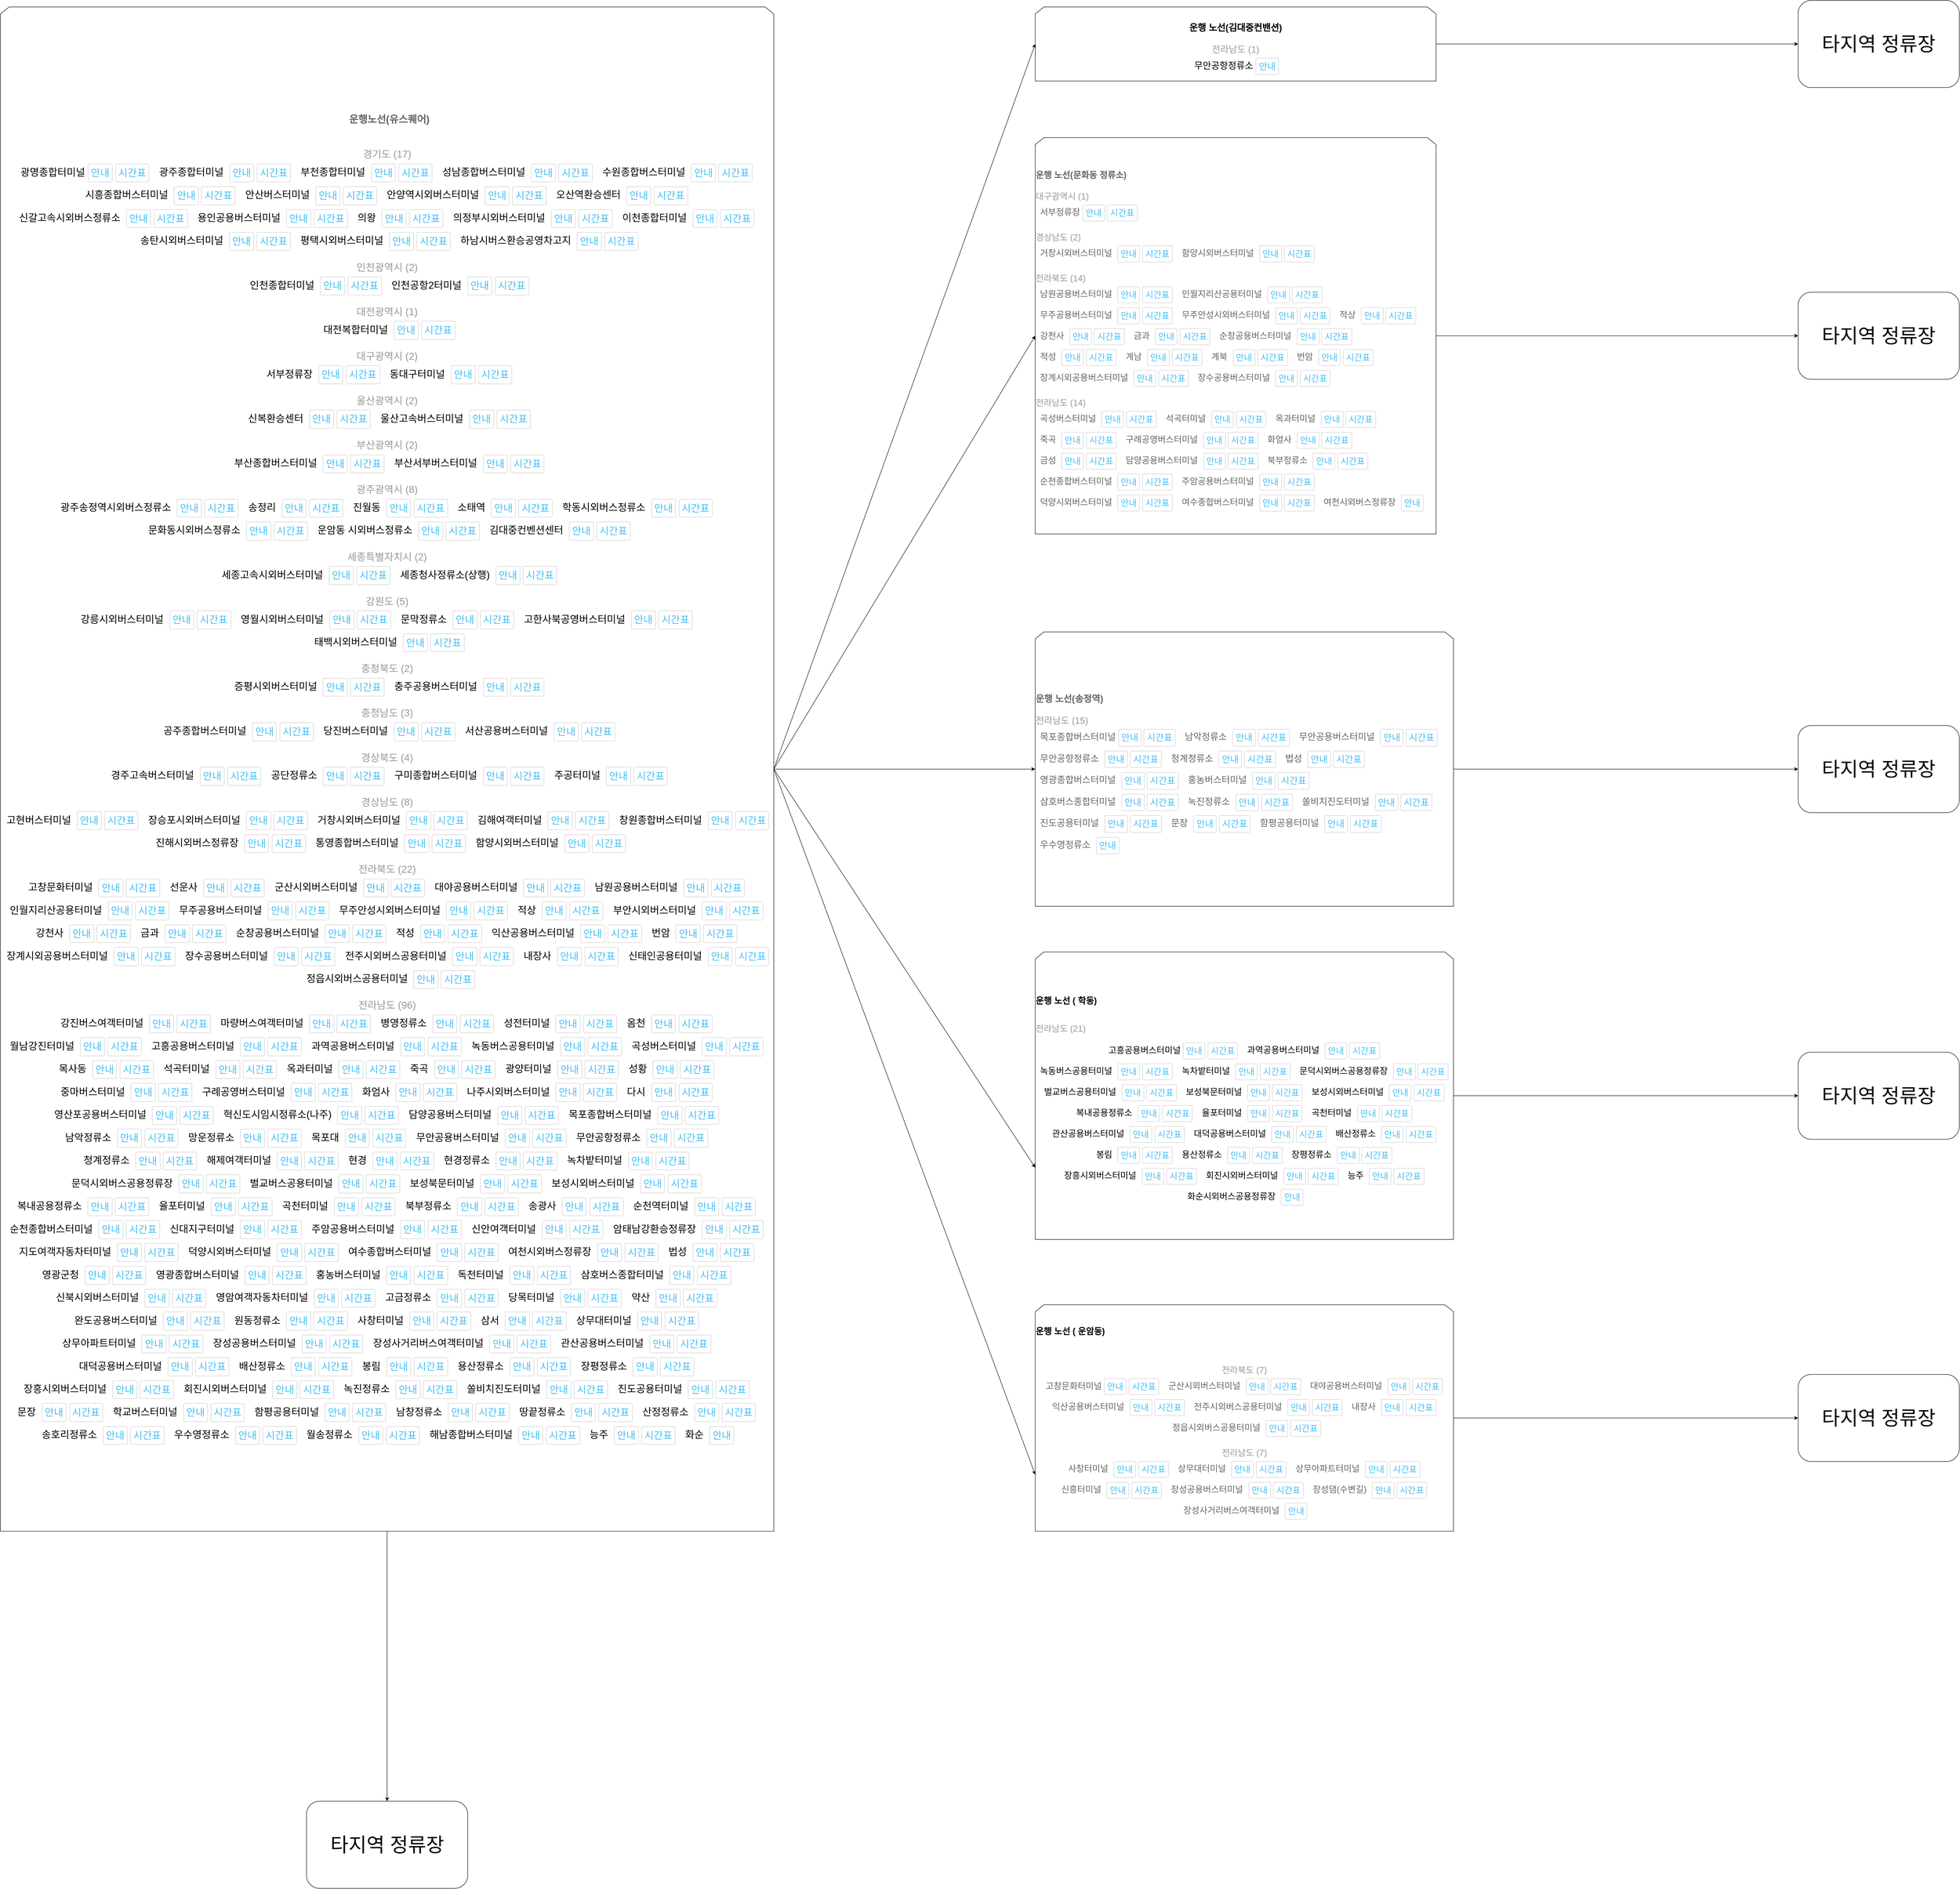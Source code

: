 <mxfile version="21.3.5" type="device">
  <diagram name="페이지-1" id="WJ8CQySZJzSIOvxtK9v3">
    <mxGraphModel dx="3187" dy="1680" grid="1" gridSize="10" guides="1" tooltips="1" connect="1" arrows="1" fold="1" page="1" pageScale="1" pageWidth="4681" pageHeight="3300" math="0" shadow="0">
      <root>
        <mxCell id="0" />
        <mxCell id="1" parent="0" />
        <mxCell id="OmjVphJXabN-GYQhSxgU-37" style="edgeStyle=none;shape=connector;rounded=0;orthogonalLoop=1;jettySize=auto;html=1;entryX=0;entryY=0.5;entryDx=0;entryDy=0;labelBackgroundColor=default;strokeColor=default;fontFamily=Helvetica;fontSize=11;fontColor=default;endArrow=classic;exitX=1;exitY=0.5;exitDx=0;exitDy=0;" edge="1" parent="1" source="OmjVphJXabN-GYQhSxgU-26" target="OmjVphJXabN-GYQhSxgU-36">
          <mxGeometry relative="1" as="geometry" />
        </mxCell>
        <mxCell id="OmjVphJXabN-GYQhSxgU-39" style="edgeStyle=none;shape=connector;rounded=0;orthogonalLoop=1;jettySize=auto;html=1;entryX=0;entryY=0.5;entryDx=0;entryDy=0;labelBackgroundColor=default;strokeColor=default;fontFamily=Helvetica;fontSize=11;fontColor=default;endArrow=classic;exitX=1;exitY=0.5;exitDx=0;exitDy=0;" edge="1" parent="1" source="OmjVphJXabN-GYQhSxgU-26" target="OmjVphJXabN-GYQhSxgU-38">
          <mxGeometry relative="1" as="geometry" />
        </mxCell>
        <mxCell id="OmjVphJXabN-GYQhSxgU-44" style="edgeStyle=none;shape=connector;rounded=0;orthogonalLoop=1;jettySize=auto;html=1;labelBackgroundColor=default;strokeColor=default;fontFamily=Helvetica;fontSize=11;fontColor=default;endArrow=classic;entryX=0;entryY=0.75;entryDx=0;entryDy=0;exitX=1;exitY=0.5;exitDx=0;exitDy=0;" edge="1" parent="1" source="OmjVphJXabN-GYQhSxgU-26" target="OmjVphJXabN-GYQhSxgU-43">
          <mxGeometry relative="1" as="geometry">
            <mxPoint x="1940" y="1840" as="targetPoint" />
          </mxGeometry>
        </mxCell>
        <mxCell id="OmjVphJXabN-GYQhSxgU-52" style="edgeStyle=none;shape=connector;rounded=0;orthogonalLoop=1;jettySize=auto;html=1;labelBackgroundColor=default;strokeColor=default;fontFamily=Helvetica;fontSize=11;fontColor=default;endArrow=classic;entryX=0;entryY=0.75;entryDx=0;entryDy=0;exitX=1;exitY=0.5;exitDx=0;exitDy=0;" edge="1" parent="1" source="OmjVphJXabN-GYQhSxgU-26" target="OmjVphJXabN-GYQhSxgU-51">
          <mxGeometry relative="1" as="geometry">
            <mxPoint x="1900" y="2200" as="targetPoint" />
          </mxGeometry>
        </mxCell>
        <mxCell id="OmjVphJXabN-GYQhSxgU-26" value="&lt;dd style=&quot;margin: 0px 0px 10px 10px; outline: none; padding: 0px; overflow-wrap: normal; display: inline-block; word-break: keep-all; color: rgb(102, 102, 102); font-family: HelveticaNeue-Light, AppleSDGothicNeo-Light, Dotum, 돋움, Helvetica, AppleSDGothicNeo, sans-serif; text-align: start; font-size: 23px;&quot;&gt;&lt;font style=&quot;font-size: 23px;&quot;&gt;&lt;br&gt;&lt;br&gt;&lt;font style=&quot;font-size: 23px;&quot;&gt;&lt;b&gt;운행노선(유스퀘어)&lt;/b&gt;&lt;/font&gt;&lt;br&gt;&lt;br&gt;&lt;/font&gt;&lt;/dd&gt;&lt;dt style=&quot;margin: 15px 0px 7px; outline: none; padding: 0px; color: rgb(153, 153, 153); font-size: 23px;&quot;&gt;&lt;font style=&quot;font-size: 23px;&quot;&gt;경기도&amp;nbsp;(17)&lt;/font&gt;&lt;/dt&gt;&lt;font style=&quot;font-size: 23px;&quot;&gt;&lt;dd style=&quot;margin: 0px 0px 10px 10px; outline: none; padding: 0px; overflow-wrap: normal; display: inline-block; word-break: keep-all;&quot;&gt;광명종합터미널&amp;nbsp;&lt;a style=&quot;color: rgb(72, 191, 242); text-decoration-line: none; -webkit-font-smoothing: antialiased; background-size: 200% 200%; border: 1px solid rgb(204, 204, 204); border-radius: 3px; box-shadow: none; cursor: pointer; display: inline-block; letter-spacing: 0.1px; line-height: 1.5em; padding: 3px 6px; text-align: center; text-transform: uppercase; touch-action: manipulation; transition: all 0.4s ease 0s; user-select: none; vertical-align: middle;&quot; href=&quot;https://transportation.asamaru.net/%EC%8B%9C%EC%99%B8%EB%B2%84%EC%8A%A4/%ED%84%B0%EB%AF%B8%EB%84%90/%EA%B4%91%EB%AA%85%EC%A2%85%ED%95%A9%ED%84%B0%EB%AF%B8%EB%84%90/&quot; class=&quot;btn btn-flat dInfo&quot;&gt;안내&lt;/a&gt;&amp;nbsp;&lt;a style=&quot;color: rgb(72, 191, 242); text-decoration-line: none; -webkit-font-smoothing: antialiased; background-size: 200% 200%; border: 1px solid rgb(204, 204, 204); border-radius: 3px; box-shadow: none; cursor: pointer; display: inline-block; letter-spacing: 0.1px; line-height: 1.5em; padding: 3px 6px; text-align: center; text-transform: uppercase; touch-action: manipulation; transition: all 0.4s ease 0s; user-select: none; vertical-align: middle;&quot; href=&quot;https://transportation.asamaru.net/%EC%8B%9C%EC%99%B8%EB%B2%84%EC%8A%A4/%EC%8B%9C%EA%B0%84%ED%91%9C/%EA%B4%91%EC%A3%BC%EC%A2%85%ED%95%A9%EB%B2%84%EC%8A%A4%ED%84%B0%EB%AF%B8%EB%84%90/%EC%B6%9C%EB%B0%9C/%EA%B4%91%EB%AA%85%EC%A2%85%ED%95%A9%ED%84%B0%EB%AF%B8%EB%84%90/%EB%8F%84%EC%B0%A9/&quot; class=&quot;btn btn-flat dSchedule&quot;&gt;시간표&lt;/a&gt;&amp;nbsp;&lt;/dd&gt;&amp;nbsp;&lt;dd style=&quot;margin: 0px 0px 10px 10px; outline: none; padding: 0px; overflow-wrap: normal; display: inline-block; word-break: keep-all;&quot;&gt;&lt;span style=&quot;padding-right: 7px;&quot;&gt;광주종합터미널&lt;/span&gt;&amp;nbsp;&lt;a style=&quot;color: rgb(72, 191, 242); text-decoration-line: none; -webkit-font-smoothing: antialiased; background-size: 200% 200%; border: 1px solid rgb(204, 204, 204); border-radius: 3px; box-shadow: none; cursor: pointer; display: inline-block; letter-spacing: 0.1px; line-height: 1.5em; padding: 3px 6px; text-align: center; text-transform: uppercase; touch-action: manipulation; transition: all 0.4s ease 0s; user-select: none; vertical-align: middle;&quot; href=&quot;https://transportation.asamaru.net/%EC%8B%9C%EC%99%B8%EB%B2%84%EC%8A%A4/%ED%84%B0%EB%AF%B8%EB%84%90/%EA%B4%91%EC%A3%BC%EC%A2%85%ED%95%A9%ED%84%B0%EB%AF%B8%EB%84%90/&quot; class=&quot;btn btn-flat dInfo&quot;&gt;안내&lt;/a&gt;&amp;nbsp;&lt;a style=&quot;color: rgb(72, 191, 242); text-decoration-line: none; -webkit-font-smoothing: antialiased; background-size: 200% 200%; border: 1px solid rgb(204, 204, 204); border-radius: 3px; box-shadow: none; cursor: pointer; display: inline-block; letter-spacing: 0.1px; line-height: 1.5em; padding: 3px 6px; text-align: center; text-transform: uppercase; touch-action: manipulation; transition: all 0.4s ease 0s; user-select: none; vertical-align: middle;&quot; href=&quot;https://transportation.asamaru.net/%EC%8B%9C%EC%99%B8%EB%B2%84%EC%8A%A4/%EC%8B%9C%EA%B0%84%ED%91%9C/%EA%B4%91%EC%A3%BC%EC%A2%85%ED%95%A9%EB%B2%84%EC%8A%A4%ED%84%B0%EB%AF%B8%EB%84%90/%EC%B6%9C%EB%B0%9C/%EA%B4%91%EC%A3%BC%EC%A2%85%ED%95%A9%ED%84%B0%EB%AF%B8%EB%84%90/%EB%8F%84%EC%B0%A9/&quot; class=&quot;btn btn-flat dSchedule&quot;&gt;시간표&lt;/a&gt;&amp;nbsp;&lt;/dd&gt;&amp;nbsp;&lt;dd style=&quot;margin: 0px 0px 10px 10px; outline: none; padding: 0px; overflow-wrap: normal; display: inline-block; word-break: keep-all;&quot;&gt;&lt;span style=&quot;padding-right: 7px;&quot;&gt;부천종합터미널&lt;/span&gt;&amp;nbsp;&lt;a style=&quot;color: rgb(72, 191, 242); text-decoration-line: none; -webkit-font-smoothing: antialiased; background-size: 200% 200%; border: 1px solid rgb(204, 204, 204); border-radius: 3px; box-shadow: none; cursor: pointer; display: inline-block; letter-spacing: 0.1px; line-height: 1.5em; padding: 3px 6px; text-align: center; text-transform: uppercase; touch-action: manipulation; transition: all 0.4s ease 0s; user-select: none; vertical-align: middle;&quot; href=&quot;https://transportation.asamaru.net/%EC%8B%9C%EC%99%B8%EB%B2%84%EC%8A%A4/%ED%84%B0%EB%AF%B8%EB%84%90/%EB%B6%80%EC%B2%9C%EC%A2%85%ED%95%A9%ED%84%B0%EB%AF%B8%EB%84%90/&quot; class=&quot;btn btn-flat dInfo&quot;&gt;안내&lt;/a&gt;&amp;nbsp;&lt;a style=&quot;color: rgb(72, 191, 242); text-decoration-line: none; -webkit-font-smoothing: antialiased; background-size: 200% 200%; border: 1px solid rgb(204, 204, 204); border-radius: 3px; box-shadow: none; cursor: pointer; display: inline-block; letter-spacing: 0.1px; line-height: 1.5em; padding: 3px 6px; text-align: center; text-transform: uppercase; touch-action: manipulation; transition: all 0.4s ease 0s; user-select: none; vertical-align: middle;&quot; href=&quot;https://transportation.asamaru.net/%EC%8B%9C%EC%99%B8%EB%B2%84%EC%8A%A4/%EC%8B%9C%EA%B0%84%ED%91%9C/%EA%B4%91%EC%A3%BC%EC%A2%85%ED%95%A9%EB%B2%84%EC%8A%A4%ED%84%B0%EB%AF%B8%EB%84%90/%EC%B6%9C%EB%B0%9C/%EB%B6%80%EC%B2%9C%EC%A2%85%ED%95%A9%ED%84%B0%EB%AF%B8%EB%84%90/%EB%8F%84%EC%B0%A9/&quot; class=&quot;btn btn-flat dSchedule&quot;&gt;시간표&lt;/a&gt;&amp;nbsp;&lt;/dd&gt;&amp;nbsp;&lt;dd style=&quot;margin: 0px 0px 10px 10px; outline: none; padding: 0px; overflow-wrap: normal; display: inline-block; word-break: keep-all;&quot;&gt;&lt;span style=&quot;padding-right: 7px;&quot;&gt;성남종합버스터미널&lt;/span&gt;&amp;nbsp;&lt;a style=&quot;color: rgb(72, 191, 242); text-decoration-line: none; -webkit-font-smoothing: antialiased; background-size: 200% 200%; border: 1px solid rgb(204, 204, 204); border-radius: 3px; box-shadow: none; cursor: pointer; display: inline-block; letter-spacing: 0.1px; line-height: 1.5em; padding: 3px 6px; text-align: center; text-transform: uppercase; touch-action: manipulation; transition: all 0.4s ease 0s; user-select: none; vertical-align: middle;&quot; href=&quot;https://transportation.asamaru.net/%EC%8B%9C%EC%99%B8%EB%B2%84%EC%8A%A4/%ED%84%B0%EB%AF%B8%EB%84%90/%EC%84%B1%EB%82%A8%EC%A2%85%ED%95%A9%EB%B2%84%EC%8A%A4%ED%84%B0%EB%AF%B8%EB%84%90/&quot; class=&quot;btn btn-flat dInfo&quot;&gt;안내&lt;/a&gt;&amp;nbsp;&lt;a style=&quot;color: rgb(72, 191, 242); text-decoration-line: none; -webkit-font-smoothing: antialiased; background-size: 200% 200%; border: 1px solid rgb(204, 204, 204); border-radius: 3px; box-shadow: none; cursor: pointer; display: inline-block; letter-spacing: 0.1px; line-height: 1.5em; padding: 3px 6px; text-align: center; text-transform: uppercase; touch-action: manipulation; transition: all 0.4s ease 0s; user-select: none; vertical-align: middle;&quot; href=&quot;https://transportation.asamaru.net/%EC%8B%9C%EC%99%B8%EB%B2%84%EC%8A%A4/%EC%8B%9C%EA%B0%84%ED%91%9C/%EA%B4%91%EC%A3%BC%EC%A2%85%ED%95%A9%EB%B2%84%EC%8A%A4%ED%84%B0%EB%AF%B8%EB%84%90/%EC%B6%9C%EB%B0%9C/%EC%84%B1%EB%82%A8%EC%A2%85%ED%95%A9%EB%B2%84%EC%8A%A4%ED%84%B0%EB%AF%B8%EB%84%90/%EB%8F%84%EC%B0%A9/&quot; class=&quot;btn btn-flat dSchedule&quot;&gt;시간표&lt;/a&gt;&amp;nbsp;&lt;/dd&gt;&amp;nbsp;&lt;dd style=&quot;margin: 0px 0px 10px 10px; outline: none; padding: 0px; overflow-wrap: normal; display: inline-block; word-break: keep-all;&quot;&gt;&lt;span style=&quot;padding-right: 7px;&quot;&gt;수원종합버스터미널&lt;/span&gt;&amp;nbsp;&lt;a style=&quot;color: rgb(72, 191, 242); text-decoration-line: none; -webkit-font-smoothing: antialiased; background-size: 200% 200%; border: 1px solid rgb(204, 204, 204); border-radius: 3px; box-shadow: none; cursor: pointer; display: inline-block; letter-spacing: 0.1px; line-height: 1.5em; padding: 3px 6px; text-align: center; text-transform: uppercase; touch-action: manipulation; transition: all 0.4s ease 0s; user-select: none; vertical-align: middle;&quot; href=&quot;https://transportation.asamaru.net/%EC%8B%9C%EC%99%B8%EB%B2%84%EC%8A%A4/%ED%84%B0%EB%AF%B8%EB%84%90/%EC%88%98%EC%9B%90%EC%A2%85%ED%95%A9%EB%B2%84%EC%8A%A4%ED%84%B0%EB%AF%B8%EB%84%90/&quot; class=&quot;btn btn-flat dInfo&quot;&gt;안내&lt;/a&gt;&amp;nbsp;&lt;a style=&quot;color: rgb(72, 191, 242); text-decoration-line: none; -webkit-font-smoothing: antialiased; background-size: 200% 200%; border: 1px solid rgb(204, 204, 204); border-radius: 3px; box-shadow: none; cursor: pointer; display: inline-block; letter-spacing: 0.1px; line-height: 1.5em; padding: 3px 6px; text-align: center; text-transform: uppercase; touch-action: manipulation; transition: all 0.4s ease 0s; user-select: none; vertical-align: middle;&quot; href=&quot;https://transportation.asamaru.net/%EC%8B%9C%EC%99%B8%EB%B2%84%EC%8A%A4/%EC%8B%9C%EA%B0%84%ED%91%9C/%EA%B4%91%EC%A3%BC%EC%A2%85%ED%95%A9%EB%B2%84%EC%8A%A4%ED%84%B0%EB%AF%B8%EB%84%90/%EC%B6%9C%EB%B0%9C/%EC%88%98%EC%9B%90%EC%A2%85%ED%95%A9%EB%B2%84%EC%8A%A4%ED%84%B0%EB%AF%B8%EB%84%90/%EB%8F%84%EC%B0%A9/&quot; class=&quot;btn btn-flat dSchedule&quot;&gt;시간표&lt;/a&gt;&amp;nbsp;&lt;/dd&gt;&amp;nbsp;&lt;dd style=&quot;margin: 0px 0px 10px 10px; outline: none; padding: 0px; overflow-wrap: normal; display: inline-block; word-break: keep-all;&quot;&gt;&lt;span style=&quot;padding-right: 7px;&quot;&gt;시흥종합버스터미널&lt;/span&gt;&amp;nbsp;&lt;a style=&quot;color: rgb(72, 191, 242); text-decoration-line: none; -webkit-font-smoothing: antialiased; background-size: 200% 200%; border: 1px solid rgb(204, 204, 204); border-radius: 3px; box-shadow: none; cursor: pointer; display: inline-block; letter-spacing: 0.1px; line-height: 1.5em; padding: 3px 6px; text-align: center; text-transform: uppercase; touch-action: manipulation; transition: all 0.4s ease 0s; user-select: none; vertical-align: middle;&quot; href=&quot;https://transportation.asamaru.net/%EC%8B%9C%EC%99%B8%EB%B2%84%EC%8A%A4/%ED%84%B0%EB%AF%B8%EB%84%90/%EC%8B%9C%ED%9D%A5%EC%A2%85%ED%95%A9%EB%B2%84%EC%8A%A4%ED%84%B0%EB%AF%B8%EB%84%90/&quot; class=&quot;btn btn-flat dInfo&quot;&gt;안내&lt;/a&gt;&amp;nbsp;&lt;a style=&quot;color: rgb(72, 191, 242); text-decoration-line: none; -webkit-font-smoothing: antialiased; background-size: 200% 200%; border: 1px solid rgb(204, 204, 204); border-radius: 3px; box-shadow: none; cursor: pointer; display: inline-block; letter-spacing: 0.1px; line-height: 1.5em; padding: 3px 6px; text-align: center; text-transform: uppercase; touch-action: manipulation; transition: all 0.4s ease 0s; user-select: none; vertical-align: middle;&quot; href=&quot;https://transportation.asamaru.net/%EC%8B%9C%EC%99%B8%EB%B2%84%EC%8A%A4/%EC%8B%9C%EA%B0%84%ED%91%9C/%EA%B4%91%EC%A3%BC%EC%A2%85%ED%95%A9%EB%B2%84%EC%8A%A4%ED%84%B0%EB%AF%B8%EB%84%90/%EC%B6%9C%EB%B0%9C/%EC%8B%9C%ED%9D%A5%EC%A2%85%ED%95%A9%EB%B2%84%EC%8A%A4%ED%84%B0%EB%AF%B8%EB%84%90/%EB%8F%84%EC%B0%A9/&quot; class=&quot;btn btn-flat dSchedule&quot;&gt;시간표&lt;/a&gt;&amp;nbsp;&lt;/dd&gt;&amp;nbsp;&lt;dd style=&quot;margin: 0px 0px 10px 10px; outline: none; padding: 0px; overflow-wrap: normal; display: inline-block; word-break: keep-all;&quot;&gt;&lt;span style=&quot;padding-right: 7px;&quot;&gt;안산버스터미널&lt;/span&gt;&amp;nbsp;&lt;a style=&quot;color: rgb(72, 191, 242); text-decoration-line: none; -webkit-font-smoothing: antialiased; background-size: 200% 200%; border: 1px solid rgb(204, 204, 204); border-radius: 3px; box-shadow: none; cursor: pointer; display: inline-block; letter-spacing: 0.1px; line-height: 1.5em; padding: 3px 6px; text-align: center; text-transform: uppercase; touch-action: manipulation; transition: all 0.4s ease 0s; user-select: none; vertical-align: middle;&quot; href=&quot;https://transportation.asamaru.net/%EC%8B%9C%EC%99%B8%EB%B2%84%EC%8A%A4/%ED%84%B0%EB%AF%B8%EB%84%90/%EC%95%88%EC%82%B0%EB%B2%84%EC%8A%A4%ED%84%B0%EB%AF%B8%EB%84%90/&quot; class=&quot;btn btn-flat dInfo&quot;&gt;안내&lt;/a&gt;&amp;nbsp;&lt;a style=&quot;color: rgb(72, 191, 242); text-decoration-line: none; -webkit-font-smoothing: antialiased; background-size: 200% 200%; border: 1px solid rgb(204, 204, 204); border-radius: 3px; box-shadow: none; cursor: pointer; display: inline-block; letter-spacing: 0.1px; line-height: 1.5em; padding: 3px 6px; text-align: center; text-transform: uppercase; touch-action: manipulation; transition: all 0.4s ease 0s; user-select: none; vertical-align: middle;&quot; href=&quot;https://transportation.asamaru.net/%EC%8B%9C%EC%99%B8%EB%B2%84%EC%8A%A4/%EC%8B%9C%EA%B0%84%ED%91%9C/%EA%B4%91%EC%A3%BC%EC%A2%85%ED%95%A9%EB%B2%84%EC%8A%A4%ED%84%B0%EB%AF%B8%EB%84%90/%EC%B6%9C%EB%B0%9C/%EC%95%88%EC%82%B0%EB%B2%84%EC%8A%A4%ED%84%B0%EB%AF%B8%EB%84%90/%EB%8F%84%EC%B0%A9/&quot; class=&quot;btn btn-flat dSchedule&quot;&gt;시간표&lt;/a&gt;&amp;nbsp;&lt;/dd&gt;&amp;nbsp;&lt;dd style=&quot;margin: 0px 0px 10px 10px; outline: none; padding: 0px; overflow-wrap: normal; display: inline-block; word-break: keep-all;&quot;&gt;&lt;span style=&quot;padding-right: 7px;&quot;&gt;안양역시외버스터미널&lt;/span&gt;&amp;nbsp;&lt;a style=&quot;color: rgb(72, 191, 242); text-decoration-line: none; -webkit-font-smoothing: antialiased; background-size: 200% 200%; border: 1px solid rgb(204, 204, 204); border-radius: 3px; box-shadow: none; cursor: pointer; display: inline-block; letter-spacing: 0.1px; line-height: 1.5em; padding: 3px 6px; text-align: center; text-transform: uppercase; touch-action: manipulation; transition: all 0.4s ease 0s; user-select: none; vertical-align: middle;&quot; href=&quot;https://transportation.asamaru.net/%EC%8B%9C%EC%99%B8%EB%B2%84%EC%8A%A4/%ED%84%B0%EB%AF%B8%EB%84%90/%EC%95%88%EC%96%91%EC%97%AD%EC%8B%9C%EC%99%B8%EB%B2%84%EC%8A%A4%ED%84%B0%EB%AF%B8%EB%84%90/&quot; class=&quot;btn btn-flat dInfo&quot;&gt;안내&lt;/a&gt;&amp;nbsp;&lt;a style=&quot;color: rgb(72, 191, 242); text-decoration-line: none; -webkit-font-smoothing: antialiased; background-size: 200% 200%; border: 1px solid rgb(204, 204, 204); border-radius: 3px; box-shadow: none; cursor: pointer; display: inline-block; letter-spacing: 0.1px; line-height: 1.5em; padding: 3px 6px; text-align: center; text-transform: uppercase; touch-action: manipulation; transition: all 0.4s ease 0s; user-select: none; vertical-align: middle;&quot; href=&quot;https://transportation.asamaru.net/%EC%8B%9C%EC%99%B8%EB%B2%84%EC%8A%A4/%EC%8B%9C%EA%B0%84%ED%91%9C/%EA%B4%91%EC%A3%BC%EC%A2%85%ED%95%A9%EB%B2%84%EC%8A%A4%ED%84%B0%EB%AF%B8%EB%84%90/%EC%B6%9C%EB%B0%9C/%EC%95%88%EC%96%91%EC%97%AD%EC%8B%9C%EC%99%B8%EB%B2%84%EC%8A%A4%ED%84%B0%EB%AF%B8%EB%84%90/%EB%8F%84%EC%B0%A9/&quot; class=&quot;btn btn-flat dSchedule&quot;&gt;시간표&lt;/a&gt;&amp;nbsp;&lt;/dd&gt;&amp;nbsp;&lt;dd style=&quot;margin: 0px 0px 10px 10px; outline: none; padding: 0px; overflow-wrap: normal; display: inline-block; word-break: keep-all;&quot;&gt;&lt;span style=&quot;padding-right: 7px;&quot;&gt;오산역환승센터&lt;/span&gt;&amp;nbsp;&lt;a style=&quot;color: rgb(72, 191, 242); text-decoration-line: none; -webkit-font-smoothing: antialiased; background-size: 200% 200%; border: 1px solid rgb(204, 204, 204); border-radius: 3px; box-shadow: none; cursor: pointer; display: inline-block; letter-spacing: 0.1px; line-height: 1.5em; padding: 3px 6px; text-align: center; text-transform: uppercase; touch-action: manipulation; transition: all 0.4s ease 0s; user-select: none; vertical-align: middle;&quot; href=&quot;https://transportation.asamaru.net/%EC%8B%9C%EC%99%B8%EB%B2%84%EC%8A%A4/%ED%84%B0%EB%AF%B8%EB%84%90/%EC%98%A4%EC%82%B0%EC%97%AD%ED%99%98%EC%8A%B9%EC%84%BC%ED%84%B0/&quot; class=&quot;btn btn-flat dInfo&quot;&gt;안내&lt;/a&gt;&amp;nbsp;&lt;a style=&quot;color: rgb(72, 191, 242); text-decoration-line: none; -webkit-font-smoothing: antialiased; background-size: 200% 200%; border: 1px solid rgb(204, 204, 204); border-radius: 3px; box-shadow: none; cursor: pointer; display: inline-block; letter-spacing: 0.1px; line-height: 1.5em; padding: 3px 6px; text-align: center; text-transform: uppercase; touch-action: manipulation; transition: all 0.4s ease 0s; user-select: none; vertical-align: middle;&quot; href=&quot;https://transportation.asamaru.net/%EC%8B%9C%EC%99%B8%EB%B2%84%EC%8A%A4/%EC%8B%9C%EA%B0%84%ED%91%9C/%EA%B4%91%EC%A3%BC%EC%A2%85%ED%95%A9%EB%B2%84%EC%8A%A4%ED%84%B0%EB%AF%B8%EB%84%90/%EC%B6%9C%EB%B0%9C/%EC%98%A4%EC%82%B0%EC%97%AD%ED%99%98%EC%8A%B9%EC%84%BC%ED%84%B0/%EB%8F%84%EC%B0%A9/&quot; class=&quot;btn btn-flat dSchedule&quot;&gt;시간표&lt;/a&gt;&amp;nbsp;&lt;/dd&gt;&amp;nbsp;&lt;dd style=&quot;margin: 0px 0px 10px 10px; outline: none; padding: 0px; overflow-wrap: normal; display: inline-block; word-break: keep-all;&quot;&gt;&lt;span style=&quot;padding-right: 7px;&quot;&gt;신갈고속시외버스정류소&lt;/span&gt;&amp;nbsp;&lt;a style=&quot;color: rgb(72, 191, 242); text-decoration-line: none; -webkit-font-smoothing: antialiased; background-size: 200% 200%; border: 1px solid rgb(204, 204, 204); border-radius: 3px; box-shadow: none; cursor: pointer; display: inline-block; letter-spacing: 0.1px; line-height: 1.5em; padding: 3px 6px; text-align: center; text-transform: uppercase; touch-action: manipulation; transition: all 0.4s ease 0s; user-select: none; vertical-align: middle;&quot; href=&quot;https://transportation.asamaru.net/%EC%8B%9C%EC%99%B8%EB%B2%84%EC%8A%A4/%ED%84%B0%EB%AF%B8%EB%84%90/%EC%8B%A0%EA%B0%88%EA%B3%A0%EC%86%8D%EC%8B%9C%EC%99%B8%EB%B2%84%EC%8A%A4%EC%A0%95%EB%A5%98%EC%86%8C/&quot; class=&quot;btn btn-flat dInfo&quot;&gt;안내&lt;/a&gt;&amp;nbsp;&lt;a style=&quot;color: rgb(72, 191, 242); text-decoration-line: none; -webkit-font-smoothing: antialiased; background-size: 200% 200%; border: 1px solid rgb(204, 204, 204); border-radius: 3px; box-shadow: none; cursor: pointer; display: inline-block; letter-spacing: 0.1px; line-height: 1.5em; padding: 3px 6px; text-align: center; text-transform: uppercase; touch-action: manipulation; transition: all 0.4s ease 0s; user-select: none; vertical-align: middle;&quot; href=&quot;https://transportation.asamaru.net/%EC%8B%9C%EC%99%B8%EB%B2%84%EC%8A%A4/%EC%8B%9C%EA%B0%84%ED%91%9C/%EA%B4%91%EC%A3%BC%EC%A2%85%ED%95%A9%EB%B2%84%EC%8A%A4%ED%84%B0%EB%AF%B8%EB%84%90/%EC%B6%9C%EB%B0%9C/%EC%8B%A0%EA%B0%88%EA%B3%A0%EC%86%8D%EC%8B%9C%EC%99%B8%EB%B2%84%EC%8A%A4%EC%A0%95%EB%A5%98%EC%86%8C/%EB%8F%84%EC%B0%A9/&quot; class=&quot;btn btn-flat dSchedule&quot;&gt;시간표&lt;/a&gt;&amp;nbsp;&lt;/dd&gt;&amp;nbsp;&lt;dd style=&quot;margin: 0px 0px 10px 10px; outline: none; padding: 0px; overflow-wrap: normal; display: inline-block; word-break: keep-all;&quot;&gt;&lt;span style=&quot;padding-right: 7px;&quot;&gt;용인공용버스터미널&lt;/span&gt;&amp;nbsp;&lt;a style=&quot;color: rgb(72, 191, 242); text-decoration-line: none; -webkit-font-smoothing: antialiased; background-size: 200% 200%; border: 1px solid rgb(204, 204, 204); border-radius: 3px; box-shadow: none; cursor: pointer; display: inline-block; letter-spacing: 0.1px; line-height: 1.5em; padding: 3px 6px; text-align: center; text-transform: uppercase; touch-action: manipulation; transition: all 0.4s ease 0s; user-select: none; vertical-align: middle;&quot; href=&quot;https://transportation.asamaru.net/%EC%8B%9C%EC%99%B8%EB%B2%84%EC%8A%A4/%ED%84%B0%EB%AF%B8%EB%84%90/%EC%9A%A9%EC%9D%B8%EA%B3%B5%EC%9A%A9%EB%B2%84%EC%8A%A4%ED%84%B0%EB%AF%B8%EB%84%90/&quot; class=&quot;btn btn-flat dInfo&quot;&gt;안내&lt;/a&gt;&amp;nbsp;&lt;a style=&quot;color: rgb(72, 191, 242); text-decoration-line: none; -webkit-font-smoothing: antialiased; background-size: 200% 200%; border: 1px solid rgb(204, 204, 204); border-radius: 3px; box-shadow: none; cursor: pointer; display: inline-block; letter-spacing: 0.1px; line-height: 1.5em; padding: 3px 6px; text-align: center; text-transform: uppercase; touch-action: manipulation; transition: all 0.4s ease 0s; user-select: none; vertical-align: middle;&quot; href=&quot;https://transportation.asamaru.net/%EC%8B%9C%EC%99%B8%EB%B2%84%EC%8A%A4/%EC%8B%9C%EA%B0%84%ED%91%9C/%EA%B4%91%EC%A3%BC%EC%A2%85%ED%95%A9%EB%B2%84%EC%8A%A4%ED%84%B0%EB%AF%B8%EB%84%90/%EC%B6%9C%EB%B0%9C/%EC%9A%A9%EC%9D%B8%EA%B3%B5%EC%9A%A9%EB%B2%84%EC%8A%A4%ED%84%B0%EB%AF%B8%EB%84%90/%EB%8F%84%EC%B0%A9/&quot; class=&quot;btn btn-flat dSchedule&quot;&gt;시간표&lt;/a&gt;&amp;nbsp;&lt;/dd&gt;&amp;nbsp;&lt;dd style=&quot;margin: 0px 0px 10px 10px; outline: none; padding: 0px; overflow-wrap: normal; display: inline-block; word-break: keep-all;&quot;&gt;&lt;span style=&quot;padding-right: 7px;&quot;&gt;의왕&lt;/span&gt;&amp;nbsp;&lt;a style=&quot;color: rgb(72, 191, 242); text-decoration-line: none; -webkit-font-smoothing: antialiased; background-size: 200% 200%; border: 1px solid rgb(204, 204, 204); border-radius: 3px; box-shadow: none; cursor: pointer; display: inline-block; letter-spacing: 0.1px; line-height: 1.5em; padding: 3px 6px; text-align: center; text-transform: uppercase; touch-action: manipulation; transition: all 0.4s ease 0s; user-select: none; vertical-align: middle;&quot; href=&quot;https://transportation.asamaru.net/%EC%8B%9C%EC%99%B8%EB%B2%84%EC%8A%A4/%ED%84%B0%EB%AF%B8%EB%84%90/%EC%9D%98%EC%99%95/&quot; class=&quot;btn btn-flat dInfo&quot;&gt;안내&lt;/a&gt;&amp;nbsp;&lt;a style=&quot;color: rgb(72, 191, 242); text-decoration-line: none; -webkit-font-smoothing: antialiased; background-size: 200% 200%; border: 1px solid rgb(204, 204, 204); border-radius: 3px; box-shadow: none; cursor: pointer; display: inline-block; letter-spacing: 0.1px; line-height: 1.5em; padding: 3px 6px; text-align: center; text-transform: uppercase; touch-action: manipulation; transition: all 0.4s ease 0s; user-select: none; vertical-align: middle;&quot; href=&quot;https://transportation.asamaru.net/%EC%8B%9C%EC%99%B8%EB%B2%84%EC%8A%A4/%EC%8B%9C%EA%B0%84%ED%91%9C/%EA%B4%91%EC%A3%BC%EC%A2%85%ED%95%A9%EB%B2%84%EC%8A%A4%ED%84%B0%EB%AF%B8%EB%84%90/%EC%B6%9C%EB%B0%9C/%EC%9D%98%EC%99%95/%EB%8F%84%EC%B0%A9/&quot; class=&quot;btn btn-flat dSchedule&quot;&gt;시간표&lt;/a&gt;&amp;nbsp;&lt;/dd&gt;&amp;nbsp;&lt;dd style=&quot;margin: 0px 0px 10px 10px; outline: none; padding: 0px; overflow-wrap: normal; display: inline-block; word-break: keep-all;&quot;&gt;&lt;span style=&quot;padding-right: 7px;&quot;&gt;의정부시외버스터미널&lt;/span&gt;&amp;nbsp;&lt;a style=&quot;color: rgb(72, 191, 242); text-decoration-line: none; -webkit-font-smoothing: antialiased; background-size: 200% 200%; border: 1px solid rgb(204, 204, 204); border-radius: 3px; box-shadow: none; cursor: pointer; display: inline-block; letter-spacing: 0.1px; line-height: 1.5em; padding: 3px 6px; text-align: center; text-transform: uppercase; touch-action: manipulation; transition: all 0.4s ease 0s; user-select: none; vertical-align: middle;&quot; href=&quot;https://transportation.asamaru.net/%EC%8B%9C%EC%99%B8%EB%B2%84%EC%8A%A4/%ED%84%B0%EB%AF%B8%EB%84%90/%EC%9D%98%EC%A0%95%EB%B6%80%EC%8B%9C%EC%99%B8%EB%B2%84%EC%8A%A4%ED%84%B0%EB%AF%B8%EB%84%90/&quot; class=&quot;btn btn-flat dInfo&quot;&gt;안내&lt;/a&gt;&amp;nbsp;&lt;a style=&quot;color: rgb(72, 191, 242); text-decoration-line: none; -webkit-font-smoothing: antialiased; background-size: 200% 200%; border: 1px solid rgb(204, 204, 204); border-radius: 3px; box-shadow: none; cursor: pointer; display: inline-block; letter-spacing: 0.1px; line-height: 1.5em; padding: 3px 6px; text-align: center; text-transform: uppercase; touch-action: manipulation; transition: all 0.4s ease 0s; user-select: none; vertical-align: middle;&quot; href=&quot;https://transportation.asamaru.net/%EC%8B%9C%EC%99%B8%EB%B2%84%EC%8A%A4/%EC%8B%9C%EA%B0%84%ED%91%9C/%EA%B4%91%EC%A3%BC%EC%A2%85%ED%95%A9%EB%B2%84%EC%8A%A4%ED%84%B0%EB%AF%B8%EB%84%90/%EC%B6%9C%EB%B0%9C/%EC%9D%98%EC%A0%95%EB%B6%80%EC%8B%9C%EC%99%B8%EB%B2%84%EC%8A%A4%ED%84%B0%EB%AF%B8%EB%84%90/%EB%8F%84%EC%B0%A9/&quot; class=&quot;btn btn-flat dSchedule&quot;&gt;시간표&lt;/a&gt;&amp;nbsp;&lt;/dd&gt;&amp;nbsp;&lt;dd style=&quot;margin: 0px 0px 10px 10px; outline: none; padding: 0px; overflow-wrap: normal; display: inline-block; word-break: keep-all;&quot;&gt;&lt;span style=&quot;padding-right: 7px;&quot;&gt;이천종합터미널&lt;/span&gt;&amp;nbsp;&lt;a style=&quot;color: rgb(72, 191, 242); text-decoration-line: none; -webkit-font-smoothing: antialiased; background-size: 200% 200%; border: 1px solid rgb(204, 204, 204); border-radius: 3px; box-shadow: none; cursor: pointer; display: inline-block; letter-spacing: 0.1px; line-height: 1.5em; padding: 3px 6px; text-align: center; text-transform: uppercase; touch-action: manipulation; transition: all 0.4s ease 0s; user-select: none; vertical-align: middle;&quot; href=&quot;https://transportation.asamaru.net/%EC%8B%9C%EC%99%B8%EB%B2%84%EC%8A%A4/%ED%84%B0%EB%AF%B8%EB%84%90/%EC%9D%B4%EC%B2%9C%EC%A2%85%ED%95%A9%ED%84%B0%EB%AF%B8%EB%84%90/&quot; class=&quot;btn btn-flat dInfo&quot;&gt;안내&lt;/a&gt;&amp;nbsp;&lt;a style=&quot;color: rgb(72, 191, 242); text-decoration-line: none; -webkit-font-smoothing: antialiased; background-size: 200% 200%; border: 1px solid rgb(204, 204, 204); border-radius: 3px; box-shadow: none; cursor: pointer; display: inline-block; letter-spacing: 0.1px; line-height: 1.5em; padding: 3px 6px; text-align: center; text-transform: uppercase; touch-action: manipulation; transition: all 0.4s ease 0s; user-select: none; vertical-align: middle;&quot; href=&quot;https://transportation.asamaru.net/%EC%8B%9C%EC%99%B8%EB%B2%84%EC%8A%A4/%EC%8B%9C%EA%B0%84%ED%91%9C/%EA%B4%91%EC%A3%BC%EC%A2%85%ED%95%A9%EB%B2%84%EC%8A%A4%ED%84%B0%EB%AF%B8%EB%84%90/%EC%B6%9C%EB%B0%9C/%EC%9D%B4%EC%B2%9C%EC%A2%85%ED%95%A9%ED%84%B0%EB%AF%B8%EB%84%90/%EB%8F%84%EC%B0%A9/&quot; class=&quot;btn btn-flat dSchedule&quot;&gt;시간표&lt;/a&gt;&amp;nbsp;&lt;/dd&gt;&amp;nbsp;&lt;dd style=&quot;margin: 0px 0px 10px 10px; outline: none; padding: 0px; overflow-wrap: normal; display: inline-block; word-break: keep-all;&quot;&gt;&lt;span style=&quot;padding-right: 7px;&quot;&gt;송탄시외버스터미널&lt;/span&gt;&amp;nbsp;&lt;a style=&quot;color: rgb(72, 191, 242); text-decoration-line: none; -webkit-font-smoothing: antialiased; background-size: 200% 200%; border: 1px solid rgb(204, 204, 204); border-radius: 3px; box-shadow: none; cursor: pointer; display: inline-block; letter-spacing: 0.1px; line-height: 1.5em; padding: 3px 6px; text-align: center; text-transform: uppercase; touch-action: manipulation; transition: all 0.4s ease 0s; user-select: none; vertical-align: middle;&quot; href=&quot;https://transportation.asamaru.net/%EC%8B%9C%EC%99%B8%EB%B2%84%EC%8A%A4/%ED%84%B0%EB%AF%B8%EB%84%90/%EC%86%A1%ED%83%84%EC%8B%9C%EC%99%B8%EB%B2%84%EC%8A%A4%ED%84%B0%EB%AF%B8%EB%84%90/&quot; class=&quot;btn btn-flat dInfo&quot;&gt;안내&lt;/a&gt;&amp;nbsp;&lt;a style=&quot;color: rgb(72, 191, 242); text-decoration-line: none; -webkit-font-smoothing: antialiased; background-size: 200% 200%; border: 1px solid rgb(204, 204, 204); border-radius: 3px; box-shadow: none; cursor: pointer; display: inline-block; letter-spacing: 0.1px; line-height: 1.5em; padding: 3px 6px; text-align: center; text-transform: uppercase; touch-action: manipulation; transition: all 0.4s ease 0s; user-select: none; vertical-align: middle;&quot; href=&quot;https://transportation.asamaru.net/%EC%8B%9C%EC%99%B8%EB%B2%84%EC%8A%A4/%EC%8B%9C%EA%B0%84%ED%91%9C/%EA%B4%91%EC%A3%BC%EC%A2%85%ED%95%A9%EB%B2%84%EC%8A%A4%ED%84%B0%EB%AF%B8%EB%84%90/%EC%B6%9C%EB%B0%9C/%EC%86%A1%ED%83%84%EC%8B%9C%EC%99%B8%EB%B2%84%EC%8A%A4%ED%84%B0%EB%AF%B8%EB%84%90/%EB%8F%84%EC%B0%A9/&quot; class=&quot;btn btn-flat dSchedule&quot;&gt;시간표&lt;/a&gt;&amp;nbsp;&lt;/dd&gt;&amp;nbsp;&lt;dd style=&quot;margin: 0px 0px 10px 10px; outline: none; padding: 0px; overflow-wrap: normal; display: inline-block; word-break: keep-all;&quot;&gt;&lt;span style=&quot;padding-right: 7px;&quot;&gt;평택시외버스터미널&lt;/span&gt;&amp;nbsp;&lt;a style=&quot;color: rgb(72, 191, 242); text-decoration-line: none; -webkit-font-smoothing: antialiased; background-size: 200% 200%; border: 1px solid rgb(204, 204, 204); border-radius: 3px; box-shadow: none; cursor: pointer; display: inline-block; letter-spacing: 0.1px; line-height: 1.5em; padding: 3px 6px; text-align: center; text-transform: uppercase; touch-action: manipulation; transition: all 0.4s ease 0s; user-select: none; vertical-align: middle;&quot; href=&quot;https://transportation.asamaru.net/%EC%8B%9C%EC%99%B8%EB%B2%84%EC%8A%A4/%ED%84%B0%EB%AF%B8%EB%84%90/%ED%8F%89%ED%83%9D%EC%8B%9C%EC%99%B8%EB%B2%84%EC%8A%A4%ED%84%B0%EB%AF%B8%EB%84%90/&quot; class=&quot;btn btn-flat dInfo&quot;&gt;안내&lt;/a&gt;&amp;nbsp;&lt;a style=&quot;color: rgb(72, 191, 242); text-decoration-line: none; -webkit-font-smoothing: antialiased; background-size: 200% 200%; border: 1px solid rgb(204, 204, 204); border-radius: 3px; box-shadow: none; cursor: pointer; display: inline-block; letter-spacing: 0.1px; line-height: 1.5em; padding: 3px 6px; text-align: center; text-transform: uppercase; touch-action: manipulation; transition: all 0.4s ease 0s; user-select: none; vertical-align: middle;&quot; href=&quot;https://transportation.asamaru.net/%EC%8B%9C%EC%99%B8%EB%B2%84%EC%8A%A4/%EC%8B%9C%EA%B0%84%ED%91%9C/%EA%B4%91%EC%A3%BC%EC%A2%85%ED%95%A9%EB%B2%84%EC%8A%A4%ED%84%B0%EB%AF%B8%EB%84%90/%EC%B6%9C%EB%B0%9C/%ED%8F%89%ED%83%9D%EC%8B%9C%EC%99%B8%EB%B2%84%EC%8A%A4%ED%84%B0%EB%AF%B8%EB%84%90/%EB%8F%84%EC%B0%A9/&quot; class=&quot;btn btn-flat dSchedule&quot;&gt;시간표&lt;/a&gt;&amp;nbsp;&lt;/dd&gt;&amp;nbsp;&lt;dd style=&quot;margin: 0px 0px 10px 10px; outline: none; padding: 0px; overflow-wrap: normal; display: inline-block; word-break: keep-all;&quot; class=&quot;last&quot;&gt;&lt;span style=&quot;padding-right: 7px;&quot;&gt;하남시버스환승공영차고지&lt;/span&gt;&amp;nbsp;&lt;a style=&quot;color: rgb(72, 191, 242); text-decoration-line: none; -webkit-font-smoothing: antialiased; background-size: 200% 200%; border: 1px solid rgb(204, 204, 204); border-radius: 3px; box-shadow: none; cursor: pointer; display: inline-block; letter-spacing: 0.1px; line-height: 1.5em; padding: 3px 6px; text-align: center; text-transform: uppercase; touch-action: manipulation; transition: all 0.4s ease 0s; user-select: none; vertical-align: middle;&quot; href=&quot;https://transportation.asamaru.net/%EC%8B%9C%EC%99%B8%EB%B2%84%EC%8A%A4/%ED%84%B0%EB%AF%B8%EB%84%90/%ED%95%98%EB%82%A8%EC%8B%9C%EB%B2%84%EC%8A%A4%ED%99%98%EC%8A%B9%EA%B3%B5%EC%98%81%EC%B0%A8%EA%B3%A0%EC%A7%80/&quot; class=&quot;btn btn-flat dInfo&quot;&gt;안내&lt;/a&gt;&amp;nbsp;&lt;a style=&quot;color: rgb(72, 191, 242); text-decoration-line: none; -webkit-font-smoothing: antialiased; background-size: 200% 200%; border: 1px solid rgb(204, 204, 204); border-radius: 3px; box-shadow: none; cursor: pointer; display: inline-block; letter-spacing: 0.1px; line-height: 1.5em; padding: 3px 6px; text-align: center; text-transform: uppercase; touch-action: manipulation; transition: all 0.4s ease 0s; user-select: none; vertical-align: middle;&quot; href=&quot;https://transportation.asamaru.net/%EC%8B%9C%EC%99%B8%EB%B2%84%EC%8A%A4/%EC%8B%9C%EA%B0%84%ED%91%9C/%EA%B4%91%EC%A3%BC%EC%A2%85%ED%95%A9%EB%B2%84%EC%8A%A4%ED%84%B0%EB%AF%B8%EB%84%90/%EC%B6%9C%EB%B0%9C/%ED%95%98%EB%82%A8%EC%8B%9C%EB%B2%84%EC%8A%A4%ED%99%98%EC%8A%B9%EA%B3%B5%EC%98%81%EC%B0%A8%EA%B3%A0%EC%A7%80/%EB%8F%84%EC%B0%A9/&quot; class=&quot;btn btn-flat dSchedule&quot;&gt;시간표&lt;/a&gt;&lt;/dd&gt;&lt;/font&gt;&lt;dt style=&quot;margin: 15px 0px 7px; outline: none; padding: 0px; color: rgb(153, 153, 153); font-size: 23px;&quot;&gt;&lt;font style=&quot;font-size: 23px;&quot;&gt;인천광역시&amp;nbsp;(2)&lt;/font&gt;&lt;/dt&gt;&lt;font style=&quot;font-size: 23px;&quot;&gt;&lt;dd style=&quot;margin: 0px 0px 10px 10px; outline: none; padding: 0px; overflow-wrap: normal; display: inline-block; word-break: keep-all;&quot;&gt;&lt;span style=&quot;padding-right: 7px;&quot;&gt;인천종합터미널&lt;/span&gt;&amp;nbsp;&lt;a style=&quot;color: rgb(72, 191, 242); text-decoration-line: none; -webkit-font-smoothing: antialiased; background-size: 200% 200%; border: 1px solid rgb(204, 204, 204); border-radius: 3px; box-shadow: none; cursor: pointer; display: inline-block; letter-spacing: 0.1px; line-height: 1.5em; padding: 3px 6px; text-align: center; text-transform: uppercase; touch-action: manipulation; transition: all 0.4s ease 0s; user-select: none; vertical-align: middle;&quot; href=&quot;https://transportation.asamaru.net/%EC%8B%9C%EC%99%B8%EB%B2%84%EC%8A%A4/%ED%84%B0%EB%AF%B8%EB%84%90/%EC%9D%B8%EC%B2%9C%EC%A2%85%ED%95%A9%ED%84%B0%EB%AF%B8%EB%84%90/&quot; class=&quot;btn btn-flat dInfo&quot;&gt;안내&lt;/a&gt;&amp;nbsp;&lt;a style=&quot;color: rgb(72, 191, 242); text-decoration-line: none; -webkit-font-smoothing: antialiased; background-size: 200% 200%; border: 1px solid rgb(204, 204, 204); border-radius: 3px; box-shadow: none; cursor: pointer; display: inline-block; letter-spacing: 0.1px; line-height: 1.5em; padding: 3px 6px; text-align: center; text-transform: uppercase; touch-action: manipulation; transition: all 0.4s ease 0s; user-select: none; vertical-align: middle;&quot; href=&quot;https://transportation.asamaru.net/%EC%8B%9C%EC%99%B8%EB%B2%84%EC%8A%A4/%EC%8B%9C%EA%B0%84%ED%91%9C/%EA%B4%91%EC%A3%BC%EC%A2%85%ED%95%A9%EB%B2%84%EC%8A%A4%ED%84%B0%EB%AF%B8%EB%84%90/%EC%B6%9C%EB%B0%9C/%EC%9D%B8%EC%B2%9C%EC%A2%85%ED%95%A9%ED%84%B0%EB%AF%B8%EB%84%90/%EB%8F%84%EC%B0%A9/&quot; class=&quot;btn btn-flat dSchedule&quot;&gt;시간표&lt;/a&gt;&amp;nbsp;&lt;/dd&gt;&amp;nbsp;&lt;dd style=&quot;margin: 0px 0px 10px 10px; outline: none; padding: 0px; overflow-wrap: normal; display: inline-block; word-break: keep-all;&quot; class=&quot;last&quot;&gt;&lt;span style=&quot;padding-right: 7px;&quot;&gt;인천공항2터미널&lt;/span&gt;&amp;nbsp;&lt;a style=&quot;color: rgb(72, 191, 242); text-decoration-line: none; -webkit-font-smoothing: antialiased; background-size: 200% 200%; border: 1px solid rgb(204, 204, 204); border-radius: 3px; box-shadow: none; cursor: pointer; display: inline-block; letter-spacing: 0.1px; line-height: 1.5em; padding: 3px 6px; text-align: center; text-transform: uppercase; touch-action: manipulation; transition: all 0.4s ease 0s; user-select: none; vertical-align: middle;&quot; href=&quot;https://transportation.asamaru.net/%EC%8B%9C%EC%99%B8%EB%B2%84%EC%8A%A4/%ED%84%B0%EB%AF%B8%EB%84%90/%EC%9D%B8%EC%B2%9C%EA%B3%B5%ED%95%AD2%ED%84%B0%EB%AF%B8%EB%84%90/&quot; class=&quot;btn btn-flat dInfo&quot;&gt;안내&lt;/a&gt;&amp;nbsp;&lt;a style=&quot;color: rgb(72, 191, 242); text-decoration-line: none; -webkit-font-smoothing: antialiased; background-size: 200% 200%; border: 1px solid rgb(204, 204, 204); border-radius: 3px; box-shadow: none; cursor: pointer; display: inline-block; letter-spacing: 0.1px; line-height: 1.5em; padding: 3px 6px; text-align: center; text-transform: uppercase; touch-action: manipulation; transition: all 0.4s ease 0s; user-select: none; vertical-align: middle;&quot; href=&quot;https://transportation.asamaru.net/%EC%8B%9C%EC%99%B8%EB%B2%84%EC%8A%A4/%EC%8B%9C%EA%B0%84%ED%91%9C/%EA%B4%91%EC%A3%BC%EC%A2%85%ED%95%A9%EB%B2%84%EC%8A%A4%ED%84%B0%EB%AF%B8%EB%84%90/%EC%B6%9C%EB%B0%9C/%EC%9D%B8%EC%B2%9C%EA%B3%B5%ED%95%AD2%ED%84%B0%EB%AF%B8%EB%84%90/%EB%8F%84%EC%B0%A9/&quot; class=&quot;btn btn-flat dSchedule&quot;&gt;시간표&lt;/a&gt;&lt;/dd&gt;&lt;/font&gt;&lt;dt style=&quot;margin: 15px 0px 7px; outline: none; padding: 0px; color: rgb(153, 153, 153); font-size: 23px;&quot;&gt;&lt;font style=&quot;font-size: 23px;&quot;&gt;대전광역시&amp;nbsp;(1)&lt;/font&gt;&lt;/dt&gt;&lt;dd style=&quot;margin: 0px 0px 10px 10px; outline: none; padding: 0px; overflow-wrap: normal; display: inline-block; word-break: keep-all; font-size: 23px;&quot; class=&quot;last&quot;&gt;&lt;font style=&quot;font-size: 23px;&quot;&gt;&lt;span style=&quot;padding-right: 7px;&quot;&gt;대전복합터미널&lt;/span&gt;&amp;nbsp;&lt;a style=&quot;color: rgb(72, 191, 242); text-decoration-line: none; -webkit-font-smoothing: antialiased; background-size: 200% 200%; border: 1px solid rgb(204, 204, 204); border-radius: 3px; box-shadow: none; cursor: pointer; display: inline-block; letter-spacing: 0.1px; line-height: 1.5em; padding: 3px 6px; text-align: center; text-transform: uppercase; touch-action: manipulation; transition: all 0.4s ease 0s; user-select: none; vertical-align: middle;&quot; href=&quot;https://transportation.asamaru.net/%EC%8B%9C%EC%99%B8%EB%B2%84%EC%8A%A4/%ED%84%B0%EB%AF%B8%EB%84%90/%EB%8C%80%EC%A0%84%EB%B3%B5%ED%95%A9%ED%84%B0%EB%AF%B8%EB%84%90/&quot; class=&quot;btn btn-flat dInfo&quot;&gt;안내&lt;/a&gt;&amp;nbsp;&lt;a style=&quot;color: rgb(72, 191, 242); text-decoration-line: none; -webkit-font-smoothing: antialiased; background-size: 200% 200%; border: 1px solid rgb(204, 204, 204); border-radius: 3px; box-shadow: none; cursor: pointer; display: inline-block; letter-spacing: 0.1px; line-height: 1.5em; padding: 3px 6px; text-align: center; text-transform: uppercase; touch-action: manipulation; transition: all 0.4s ease 0s; user-select: none; vertical-align: middle;&quot; href=&quot;https://transportation.asamaru.net/%EC%8B%9C%EC%99%B8%EB%B2%84%EC%8A%A4/%EC%8B%9C%EA%B0%84%ED%91%9C/%EA%B4%91%EC%A3%BC%EC%A2%85%ED%95%A9%EB%B2%84%EC%8A%A4%ED%84%B0%EB%AF%B8%EB%84%90/%EC%B6%9C%EB%B0%9C/%EB%8C%80%EC%A0%84%EB%B3%B5%ED%95%A9%ED%84%B0%EB%AF%B8%EB%84%90/%EB%8F%84%EC%B0%A9/&quot; class=&quot;btn btn-flat dSchedule&quot;&gt;시간표&lt;/a&gt;&lt;/font&gt;&lt;/dd&gt;&lt;dt style=&quot;margin: 15px 0px 7px; outline: none; padding: 0px; color: rgb(153, 153, 153); font-size: 23px;&quot;&gt;&lt;font style=&quot;font-size: 23px;&quot;&gt;대구광역시&amp;nbsp;(2)&lt;/font&gt;&lt;/dt&gt;&lt;font style=&quot;font-size: 23px;&quot;&gt;&lt;dd style=&quot;margin: 0px 0px 10px 10px; outline: none; padding: 0px; overflow-wrap: normal; display: inline-block; word-break: keep-all;&quot;&gt;&lt;span style=&quot;padding-right: 7px;&quot;&gt;서부정류장&lt;/span&gt;&amp;nbsp;&lt;a style=&quot;color: rgb(72, 191, 242); text-decoration-line: none; -webkit-font-smoothing: antialiased; background-size: 200% 200%; border: 1px solid rgb(204, 204, 204); border-radius: 3px; box-shadow: none; cursor: pointer; display: inline-block; letter-spacing: 0.1px; line-height: 1.5em; padding: 3px 6px; text-align: center; text-transform: uppercase; touch-action: manipulation; transition: all 0.4s ease 0s; user-select: none; vertical-align: middle;&quot; href=&quot;https://transportation.asamaru.net/%EC%8B%9C%EC%99%B8%EB%B2%84%EC%8A%A4/%ED%84%B0%EB%AF%B8%EB%84%90/%EC%84%9C%EB%B6%80%EC%A0%95%EB%A5%98%EC%9E%A5/&quot; class=&quot;btn btn-flat dInfo&quot;&gt;안내&lt;/a&gt;&amp;nbsp;&lt;a style=&quot;color: rgb(72, 191, 242); text-decoration-line: none; -webkit-font-smoothing: antialiased; background-size: 200% 200%; border: 1px solid rgb(204, 204, 204); border-radius: 3px; box-shadow: none; cursor: pointer; display: inline-block; letter-spacing: 0.1px; line-height: 1.5em; padding: 3px 6px; text-align: center; text-transform: uppercase; touch-action: manipulation; transition: all 0.4s ease 0s; user-select: none; vertical-align: middle;&quot; href=&quot;https://transportation.asamaru.net/%EC%8B%9C%EC%99%B8%EB%B2%84%EC%8A%A4/%EC%8B%9C%EA%B0%84%ED%91%9C/%EA%B4%91%EC%A3%BC%EC%A2%85%ED%95%A9%EB%B2%84%EC%8A%A4%ED%84%B0%EB%AF%B8%EB%84%90/%EC%B6%9C%EB%B0%9C/%EC%84%9C%EB%B6%80%EC%A0%95%EB%A5%98%EC%9E%A5/%EB%8F%84%EC%B0%A9/&quot; class=&quot;btn btn-flat dSchedule&quot;&gt;시간표&lt;/a&gt;&amp;nbsp;&lt;/dd&gt;&amp;nbsp;&lt;dd style=&quot;margin: 0px 0px 10px 10px; outline: none; padding: 0px; overflow-wrap: normal; display: inline-block; word-break: keep-all;&quot; class=&quot;last&quot;&gt;&lt;span style=&quot;padding-right: 7px;&quot;&gt;동대구터미널&lt;/span&gt;&amp;nbsp;&lt;a style=&quot;color: rgb(72, 191, 242); text-decoration-line: none; -webkit-font-smoothing: antialiased; background-size: 200% 200%; border: 1px solid rgb(204, 204, 204); border-radius: 3px; box-shadow: none; cursor: pointer; display: inline-block; letter-spacing: 0.1px; line-height: 1.5em; padding: 3px 6px; text-align: center; text-transform: uppercase; touch-action: manipulation; transition: all 0.4s ease 0s; user-select: none; vertical-align: middle;&quot; href=&quot;https://transportation.asamaru.net/%EC%8B%9C%EC%99%B8%EB%B2%84%EC%8A%A4/%ED%84%B0%EB%AF%B8%EB%84%90/%EB%8F%99%EB%8C%80%EA%B5%AC%ED%84%B0%EB%AF%B8%EB%84%90/&quot; class=&quot;btn btn-flat dInfo&quot;&gt;안내&lt;/a&gt;&amp;nbsp;&lt;a style=&quot;color: rgb(72, 191, 242); text-decoration-line: none; -webkit-font-smoothing: antialiased; background-size: 200% 200%; border: 1px solid rgb(204, 204, 204); border-radius: 3px; box-shadow: none; cursor: pointer; display: inline-block; letter-spacing: 0.1px; line-height: 1.5em; padding: 3px 6px; text-align: center; text-transform: uppercase; touch-action: manipulation; transition: all 0.4s ease 0s; user-select: none; vertical-align: middle;&quot; href=&quot;https://transportation.asamaru.net/%EC%8B%9C%EC%99%B8%EB%B2%84%EC%8A%A4/%EC%8B%9C%EA%B0%84%ED%91%9C/%EA%B4%91%EC%A3%BC%EC%A2%85%ED%95%A9%EB%B2%84%EC%8A%A4%ED%84%B0%EB%AF%B8%EB%84%90/%EC%B6%9C%EB%B0%9C/%EB%8F%99%EB%8C%80%EA%B5%AC%ED%84%B0%EB%AF%B8%EB%84%90/%EB%8F%84%EC%B0%A9/&quot; class=&quot;btn btn-flat dSchedule&quot;&gt;시간표&lt;/a&gt;&lt;/dd&gt;&lt;/font&gt;&lt;dt style=&quot;margin: 15px 0px 7px; outline: none; padding: 0px; color: rgb(153, 153, 153); font-size: 23px;&quot;&gt;&lt;font style=&quot;font-size: 23px;&quot;&gt;울산광역시&amp;nbsp;(2)&lt;/font&gt;&lt;/dt&gt;&lt;font style=&quot;font-size: 23px;&quot;&gt;&lt;dd style=&quot;margin: 0px 0px 10px 10px; outline: none; padding: 0px; overflow-wrap: normal; display: inline-block; word-break: keep-all;&quot;&gt;&lt;span style=&quot;padding-right: 7px;&quot;&gt;신복환승센터&lt;/span&gt;&amp;nbsp;&lt;a style=&quot;color: rgb(72, 191, 242); text-decoration-line: none; -webkit-font-smoothing: antialiased; background-size: 200% 200%; border: 1px solid rgb(204, 204, 204); border-radius: 3px; box-shadow: none; cursor: pointer; display: inline-block; letter-spacing: 0.1px; line-height: 1.5em; padding: 3px 6px; text-align: center; text-transform: uppercase; touch-action: manipulation; transition: all 0.4s ease 0s; user-select: none; vertical-align: middle;&quot; href=&quot;https://transportation.asamaru.net/%EC%8B%9C%EC%99%B8%EB%B2%84%EC%8A%A4/%ED%84%B0%EB%AF%B8%EB%84%90/%EC%8B%A0%EB%B3%B5%ED%99%98%EC%8A%B9%EC%84%BC%ED%84%B0/&quot; class=&quot;btn btn-flat dInfo&quot;&gt;안내&lt;/a&gt;&amp;nbsp;&lt;a style=&quot;color: rgb(72, 191, 242); text-decoration-line: none; -webkit-font-smoothing: antialiased; background-size: 200% 200%; border: 1px solid rgb(204, 204, 204); border-radius: 3px; box-shadow: none; cursor: pointer; display: inline-block; letter-spacing: 0.1px; line-height: 1.5em; padding: 3px 6px; text-align: center; text-transform: uppercase; touch-action: manipulation; transition: all 0.4s ease 0s; user-select: none; vertical-align: middle;&quot; href=&quot;https://transportation.asamaru.net/%EC%8B%9C%EC%99%B8%EB%B2%84%EC%8A%A4/%EC%8B%9C%EA%B0%84%ED%91%9C/%EA%B4%91%EC%A3%BC%EC%A2%85%ED%95%A9%EB%B2%84%EC%8A%A4%ED%84%B0%EB%AF%B8%EB%84%90/%EC%B6%9C%EB%B0%9C/%EC%8B%A0%EB%B3%B5%ED%99%98%EC%8A%B9%EC%84%BC%ED%84%B0/%EB%8F%84%EC%B0%A9/&quot; class=&quot;btn btn-flat dSchedule&quot;&gt;시간표&lt;/a&gt;&amp;nbsp;&lt;/dd&gt;&amp;nbsp;&lt;dd style=&quot;margin: 0px 0px 10px 10px; outline: none; padding: 0px; overflow-wrap: normal; display: inline-block; word-break: keep-all;&quot; class=&quot;last&quot;&gt;&lt;span style=&quot;padding-right: 7px;&quot;&gt;울산고속버스터미널&lt;/span&gt;&amp;nbsp;&lt;a style=&quot;color: rgb(72, 191, 242); text-decoration-line: none; -webkit-font-smoothing: antialiased; background-size: 200% 200%; border: 1px solid rgb(204, 204, 204); border-radius: 3px; box-shadow: none; cursor: pointer; display: inline-block; letter-spacing: 0.1px; line-height: 1.5em; padding: 3px 6px; text-align: center; text-transform: uppercase; touch-action: manipulation; transition: all 0.4s ease 0s; user-select: none; vertical-align: middle;&quot; href=&quot;https://transportation.asamaru.net/%EC%8B%9C%EC%99%B8%EB%B2%84%EC%8A%A4/%ED%84%B0%EB%AF%B8%EB%84%90/%EC%9A%B8%EC%82%B0%EA%B3%A0%EC%86%8D%EB%B2%84%EC%8A%A4%ED%84%B0%EB%AF%B8%EB%84%90/&quot; class=&quot;btn btn-flat dInfo&quot;&gt;안내&lt;/a&gt;&amp;nbsp;&lt;a style=&quot;color: rgb(72, 191, 242); text-decoration-line: none; -webkit-font-smoothing: antialiased; background-size: 200% 200%; border: 1px solid rgb(204, 204, 204); border-radius: 3px; box-shadow: none; cursor: pointer; display: inline-block; letter-spacing: 0.1px; line-height: 1.5em; padding: 3px 6px; text-align: center; text-transform: uppercase; touch-action: manipulation; transition: all 0.4s ease 0s; user-select: none; vertical-align: middle;&quot; href=&quot;https://transportation.asamaru.net/%EC%8B%9C%EC%99%B8%EB%B2%84%EC%8A%A4/%EC%8B%9C%EA%B0%84%ED%91%9C/%EA%B4%91%EC%A3%BC%EC%A2%85%ED%95%A9%EB%B2%84%EC%8A%A4%ED%84%B0%EB%AF%B8%EB%84%90/%EC%B6%9C%EB%B0%9C/%EC%9A%B8%EC%82%B0%EA%B3%A0%EC%86%8D%EB%B2%84%EC%8A%A4%ED%84%B0%EB%AF%B8%EB%84%90/%EB%8F%84%EC%B0%A9/&quot; class=&quot;btn btn-flat dSchedule&quot;&gt;시간표&lt;/a&gt;&lt;/dd&gt;&lt;/font&gt;&lt;dt style=&quot;margin: 15px 0px 7px; outline: none; padding: 0px; color: rgb(153, 153, 153); font-size: 23px;&quot;&gt;&lt;font style=&quot;font-size: 23px;&quot;&gt;부산광역시&amp;nbsp;(2)&lt;/font&gt;&lt;/dt&gt;&lt;font style=&quot;font-size: 23px;&quot;&gt;&lt;dd style=&quot;margin: 0px 0px 10px 10px; outline: none; padding: 0px; overflow-wrap: normal; display: inline-block; word-break: keep-all;&quot;&gt;&lt;span style=&quot;padding-right: 7px;&quot;&gt;부산종합버스터미널&lt;/span&gt;&amp;nbsp;&lt;a style=&quot;color: rgb(72, 191, 242); text-decoration-line: none; -webkit-font-smoothing: antialiased; background-size: 200% 200%; border: 1px solid rgb(204, 204, 204); border-radius: 3px; box-shadow: none; cursor: pointer; display: inline-block; letter-spacing: 0.1px; line-height: 1.5em; padding: 3px 6px; text-align: center; text-transform: uppercase; touch-action: manipulation; transition: all 0.4s ease 0s; user-select: none; vertical-align: middle;&quot; href=&quot;https://transportation.asamaru.net/%EC%8B%9C%EC%99%B8%EB%B2%84%EC%8A%A4/%ED%84%B0%EB%AF%B8%EB%84%90/%EB%B6%80%EC%82%B0%EC%A2%85%ED%95%A9%EB%B2%84%EC%8A%A4%ED%84%B0%EB%AF%B8%EB%84%90/&quot; class=&quot;btn btn-flat dInfo&quot;&gt;안내&lt;/a&gt;&amp;nbsp;&lt;a style=&quot;color: rgb(72, 191, 242); text-decoration-line: none; -webkit-font-smoothing: antialiased; background-size: 200% 200%; border: 1px solid rgb(204, 204, 204); border-radius: 3px; box-shadow: none; cursor: pointer; display: inline-block; letter-spacing: 0.1px; line-height: 1.5em; padding: 3px 6px; text-align: center; text-transform: uppercase; touch-action: manipulation; transition: all 0.4s ease 0s; user-select: none; vertical-align: middle;&quot; href=&quot;https://transportation.asamaru.net/%EC%8B%9C%EC%99%B8%EB%B2%84%EC%8A%A4/%EC%8B%9C%EA%B0%84%ED%91%9C/%EA%B4%91%EC%A3%BC%EC%A2%85%ED%95%A9%EB%B2%84%EC%8A%A4%ED%84%B0%EB%AF%B8%EB%84%90/%EC%B6%9C%EB%B0%9C/%EB%B6%80%EC%82%B0%EC%A2%85%ED%95%A9%EB%B2%84%EC%8A%A4%ED%84%B0%EB%AF%B8%EB%84%90/%EB%8F%84%EC%B0%A9/&quot; class=&quot;btn btn-flat dSchedule&quot;&gt;시간표&lt;/a&gt;&amp;nbsp;&lt;/dd&gt;&amp;nbsp;&lt;dd style=&quot;margin: 0px 0px 10px 10px; outline: none; padding: 0px; overflow-wrap: normal; display: inline-block; word-break: keep-all;&quot; class=&quot;last&quot;&gt;&lt;span style=&quot;padding-right: 7px;&quot;&gt;부산서부버스터미널&lt;/span&gt;&amp;nbsp;&lt;a style=&quot;color: rgb(72, 191, 242); text-decoration-line: none; -webkit-font-smoothing: antialiased; background-size: 200% 200%; border: 1px solid rgb(204, 204, 204); border-radius: 3px; box-shadow: none; cursor: pointer; display: inline-block; letter-spacing: 0.1px; line-height: 1.5em; padding: 3px 6px; text-align: center; text-transform: uppercase; touch-action: manipulation; transition: all 0.4s ease 0s; user-select: none; vertical-align: middle;&quot; href=&quot;https://transportation.asamaru.net/%EC%8B%9C%EC%99%B8%EB%B2%84%EC%8A%A4/%ED%84%B0%EB%AF%B8%EB%84%90/%EB%B6%80%EC%82%B0%EC%84%9C%EB%B6%80%EB%B2%84%EC%8A%A4%ED%84%B0%EB%AF%B8%EB%84%90/&quot; class=&quot;btn btn-flat dInfo&quot;&gt;안내&lt;/a&gt;&amp;nbsp;&lt;a style=&quot;color: rgb(72, 191, 242); text-decoration-line: none; -webkit-font-smoothing: antialiased; background-size: 200% 200%; border: 1px solid rgb(204, 204, 204); border-radius: 3px; box-shadow: none; cursor: pointer; display: inline-block; letter-spacing: 0.1px; line-height: 1.5em; padding: 3px 6px; text-align: center; text-transform: uppercase; touch-action: manipulation; transition: all 0.4s ease 0s; user-select: none; vertical-align: middle;&quot; href=&quot;https://transportation.asamaru.net/%EC%8B%9C%EC%99%B8%EB%B2%84%EC%8A%A4/%EC%8B%9C%EA%B0%84%ED%91%9C/%EA%B4%91%EC%A3%BC%EC%A2%85%ED%95%A9%EB%B2%84%EC%8A%A4%ED%84%B0%EB%AF%B8%EB%84%90/%EC%B6%9C%EB%B0%9C/%EB%B6%80%EC%82%B0%EC%84%9C%EB%B6%80%EB%B2%84%EC%8A%A4%ED%84%B0%EB%AF%B8%EB%84%90/%EB%8F%84%EC%B0%A9/&quot; class=&quot;btn btn-flat dSchedule&quot;&gt;시간표&lt;/a&gt;&lt;/dd&gt;&lt;/font&gt;&lt;dt style=&quot;margin: 15px 0px 7px; outline: none; padding: 0px; color: rgb(153, 153, 153); font-size: 23px;&quot;&gt;&lt;font style=&quot;font-size: 23px;&quot;&gt;광주광역시&amp;nbsp;(8)&lt;/font&gt;&lt;/dt&gt;&lt;font style=&quot;font-size: 23px;&quot;&gt;&lt;dd style=&quot;margin: 0px 0px 10px 10px; outline: none; padding: 0px; overflow-wrap: normal; display: inline-block; word-break: keep-all;&quot;&gt;&lt;span style=&quot;padding-right: 7px;&quot;&gt;광주송정역시외버스정류소&lt;/span&gt;&amp;nbsp;&lt;a style=&quot;color: rgb(72, 191, 242); text-decoration-line: none; -webkit-font-smoothing: antialiased; background-size: 200% 200%; border: 1px solid rgb(204, 204, 204); border-radius: 3px; box-shadow: none; cursor: pointer; display: inline-block; letter-spacing: 0.1px; line-height: 1.5em; padding: 3px 6px; text-align: center; text-transform: uppercase; touch-action: manipulation; transition: all 0.4s ease 0s; user-select: none; vertical-align: middle;&quot; href=&quot;https://transportation.asamaru.net/%EC%8B%9C%EC%99%B8%EB%B2%84%EC%8A%A4/%ED%84%B0%EB%AF%B8%EB%84%90/%EA%B4%91%EC%A3%BC%EC%86%A1%EC%A0%95%EC%97%AD%EC%8B%9C%EC%99%B8%EB%B2%84%EC%8A%A4%EC%A0%95%EB%A5%98%EC%86%8C/&quot; class=&quot;btn btn-flat dInfo&quot;&gt;안내&lt;/a&gt;&amp;nbsp;&lt;a style=&quot;color: rgb(72, 191, 242); text-decoration-line: none; -webkit-font-smoothing: antialiased; background-size: 200% 200%; border: 1px solid rgb(204, 204, 204); border-radius: 3px; box-shadow: none; cursor: pointer; display: inline-block; letter-spacing: 0.1px; line-height: 1.5em; padding: 3px 6px; text-align: center; text-transform: uppercase; touch-action: manipulation; transition: all 0.4s ease 0s; user-select: none; vertical-align: middle;&quot; href=&quot;https://transportation.asamaru.net/%EC%8B%9C%EC%99%B8%EB%B2%84%EC%8A%A4/%EC%8B%9C%EA%B0%84%ED%91%9C/%EA%B4%91%EC%A3%BC%EC%A2%85%ED%95%A9%EB%B2%84%EC%8A%A4%ED%84%B0%EB%AF%B8%EB%84%90/%EC%B6%9C%EB%B0%9C/%EA%B4%91%EC%A3%BC%EC%86%A1%EC%A0%95%EC%97%AD%EC%8B%9C%EC%99%B8%EB%B2%84%EC%8A%A4%EC%A0%95%EB%A5%98%EC%86%8C/%EB%8F%84%EC%B0%A9/&quot; class=&quot;btn btn-flat dSchedule&quot;&gt;시간표&lt;/a&gt;&amp;nbsp;&lt;/dd&gt;&amp;nbsp;&lt;dd style=&quot;margin: 0px 0px 10px 10px; outline: none; padding: 0px; overflow-wrap: normal; display: inline-block; word-break: keep-all;&quot;&gt;&lt;span style=&quot;padding-right: 7px;&quot;&gt;송정리&lt;/span&gt;&amp;nbsp;&lt;a style=&quot;color: rgb(72, 191, 242); text-decoration-line: none; -webkit-font-smoothing: antialiased; background-size: 200% 200%; border: 1px solid rgb(204, 204, 204); border-radius: 3px; box-shadow: none; cursor: pointer; display: inline-block; letter-spacing: 0.1px; line-height: 1.5em; padding: 3px 6px; text-align: center; text-transform: uppercase; touch-action: manipulation; transition: all 0.4s ease 0s; user-select: none; vertical-align: middle;&quot; href=&quot;https://transportation.asamaru.net/%EC%8B%9C%EC%99%B8%EB%B2%84%EC%8A%A4/%ED%84%B0%EB%AF%B8%EB%84%90/%EC%86%A1%EC%A0%95%EB%A6%AC/&quot; class=&quot;btn btn-flat dInfo&quot;&gt;안내&lt;/a&gt;&amp;nbsp;&lt;a style=&quot;color: rgb(72, 191, 242); text-decoration-line: none; -webkit-font-smoothing: antialiased; background-size: 200% 200%; border: 1px solid rgb(204, 204, 204); border-radius: 3px; box-shadow: none; cursor: pointer; display: inline-block; letter-spacing: 0.1px; line-height: 1.5em; padding: 3px 6px; text-align: center; text-transform: uppercase; touch-action: manipulation; transition: all 0.4s ease 0s; user-select: none; vertical-align: middle;&quot; href=&quot;https://transportation.asamaru.net/%EC%8B%9C%EC%99%B8%EB%B2%84%EC%8A%A4/%EC%8B%9C%EA%B0%84%ED%91%9C/%EA%B4%91%EC%A3%BC%EC%A2%85%ED%95%A9%EB%B2%84%EC%8A%A4%ED%84%B0%EB%AF%B8%EB%84%90/%EC%B6%9C%EB%B0%9C/%EC%86%A1%EC%A0%95%EB%A6%AC/%EB%8F%84%EC%B0%A9/&quot; class=&quot;btn btn-flat dSchedule&quot;&gt;시간표&lt;/a&gt;&amp;nbsp;&lt;/dd&gt;&amp;nbsp;&lt;dd style=&quot;margin: 0px 0px 10px 10px; outline: none; padding: 0px; overflow-wrap: normal; display: inline-block; word-break: keep-all;&quot;&gt;&lt;span style=&quot;padding-right: 7px;&quot;&gt;진월동&lt;/span&gt;&amp;nbsp;&lt;a style=&quot;color: rgb(72, 191, 242); text-decoration-line: none; -webkit-font-smoothing: antialiased; background-size: 200% 200%; border: 1px solid rgb(204, 204, 204); border-radius: 3px; box-shadow: none; cursor: pointer; display: inline-block; letter-spacing: 0.1px; line-height: 1.5em; padding: 3px 6px; text-align: center; text-transform: uppercase; touch-action: manipulation; transition: all 0.4s ease 0s; user-select: none; vertical-align: middle;&quot; href=&quot;https://transportation.asamaru.net/%EC%8B%9C%EC%99%B8%EB%B2%84%EC%8A%A4/%ED%84%B0%EB%AF%B8%EB%84%90/%EC%A7%84%EC%9B%94%EB%8F%99/&quot; class=&quot;btn btn-flat dInfo&quot;&gt;안내&lt;/a&gt;&amp;nbsp;&lt;a style=&quot;color: rgb(72, 191, 242); text-decoration-line: none; -webkit-font-smoothing: antialiased; background-size: 200% 200%; border: 1px solid rgb(204, 204, 204); border-radius: 3px; box-shadow: none; cursor: pointer; display: inline-block; letter-spacing: 0.1px; line-height: 1.5em; padding: 3px 6px; text-align: center; text-transform: uppercase; touch-action: manipulation; transition: all 0.4s ease 0s; user-select: none; vertical-align: middle;&quot; href=&quot;https://transportation.asamaru.net/%EC%8B%9C%EC%99%B8%EB%B2%84%EC%8A%A4/%EC%8B%9C%EA%B0%84%ED%91%9C/%EA%B4%91%EC%A3%BC%EC%A2%85%ED%95%A9%EB%B2%84%EC%8A%A4%ED%84%B0%EB%AF%B8%EB%84%90/%EC%B6%9C%EB%B0%9C/%EC%A7%84%EC%9B%94%EB%8F%99/%EB%8F%84%EC%B0%A9/&quot; class=&quot;btn btn-flat dSchedule&quot;&gt;시간표&lt;/a&gt;&amp;nbsp;&lt;/dd&gt;&amp;nbsp;&lt;dd style=&quot;margin: 0px 0px 10px 10px; outline: none; padding: 0px; overflow-wrap: normal; display: inline-block; word-break: keep-all;&quot;&gt;&lt;span style=&quot;padding-right: 7px;&quot;&gt;소태역&lt;/span&gt;&amp;nbsp;&lt;a style=&quot;color: rgb(72, 191, 242); text-decoration-line: none; -webkit-font-smoothing: antialiased; background-size: 200% 200%; border: 1px solid rgb(204, 204, 204); border-radius: 3px; box-shadow: none; cursor: pointer; display: inline-block; letter-spacing: 0.1px; line-height: 1.5em; padding: 3px 6px; text-align: center; text-transform: uppercase; touch-action: manipulation; transition: all 0.4s ease 0s; user-select: none; vertical-align: middle;&quot; href=&quot;https://transportation.asamaru.net/%EC%8B%9C%EC%99%B8%EB%B2%84%EC%8A%A4/%ED%84%B0%EB%AF%B8%EB%84%90/%EC%86%8C%ED%83%9C%EC%97%AD/&quot; class=&quot;btn btn-flat dInfo&quot;&gt;안내&lt;/a&gt;&amp;nbsp;&lt;a style=&quot;color: rgb(72, 191, 242); text-decoration-line: none; -webkit-font-smoothing: antialiased; background-size: 200% 200%; border: 1px solid rgb(204, 204, 204); border-radius: 3px; box-shadow: none; cursor: pointer; display: inline-block; letter-spacing: 0.1px; line-height: 1.5em; padding: 3px 6px; text-align: center; text-transform: uppercase; touch-action: manipulation; transition: all 0.4s ease 0s; user-select: none; vertical-align: middle;&quot; href=&quot;https://transportation.asamaru.net/%EC%8B%9C%EC%99%B8%EB%B2%84%EC%8A%A4/%EC%8B%9C%EA%B0%84%ED%91%9C/%EA%B4%91%EC%A3%BC%EC%A2%85%ED%95%A9%EB%B2%84%EC%8A%A4%ED%84%B0%EB%AF%B8%EB%84%90/%EC%B6%9C%EB%B0%9C/%EC%86%8C%ED%83%9C%EC%97%AD/%EB%8F%84%EC%B0%A9/&quot; class=&quot;btn btn-flat dSchedule&quot;&gt;시간표&lt;/a&gt;&amp;nbsp;&lt;/dd&gt;&amp;nbsp;&lt;dd style=&quot;margin: 0px 0px 10px 10px; outline: none; padding: 0px; overflow-wrap: normal; display: inline-block; word-break: keep-all;&quot;&gt;&lt;span style=&quot;padding-right: 7px;&quot;&gt;학동시외버스정류소&lt;/span&gt;&amp;nbsp;&lt;a style=&quot;color: rgb(72, 191, 242); text-decoration-line: none; -webkit-font-smoothing: antialiased; background-size: 200% 200%; border: 1px solid rgb(204, 204, 204); border-radius: 3px; box-shadow: none; cursor: pointer; display: inline-block; letter-spacing: 0.1px; line-height: 1.5em; padding: 3px 6px; text-align: center; text-transform: uppercase; touch-action: manipulation; transition: all 0.4s ease 0s; user-select: none; vertical-align: middle;&quot; href=&quot;https://transportation.asamaru.net/%EC%8B%9C%EC%99%B8%EB%B2%84%EC%8A%A4/%ED%84%B0%EB%AF%B8%EB%84%90/%ED%95%99%EB%8F%99%EC%8B%9C%EC%99%B8%EB%B2%84%EC%8A%A4%EC%A0%95%EB%A5%98%EC%86%8C/&quot; class=&quot;btn btn-flat dInfo&quot;&gt;안내&lt;/a&gt;&amp;nbsp;&lt;a style=&quot;color: rgb(72, 191, 242); text-decoration-line: none; -webkit-font-smoothing: antialiased; background-size: 200% 200%; border: 1px solid rgb(204, 204, 204); border-radius: 3px; box-shadow: none; cursor: pointer; display: inline-block; letter-spacing: 0.1px; line-height: 1.5em; padding: 3px 6px; text-align: center; text-transform: uppercase; touch-action: manipulation; transition: all 0.4s ease 0s; user-select: none; vertical-align: middle;&quot; href=&quot;https://transportation.asamaru.net/%EC%8B%9C%EC%99%B8%EB%B2%84%EC%8A%A4/%EC%8B%9C%EA%B0%84%ED%91%9C/%EA%B4%91%EC%A3%BC%EC%A2%85%ED%95%A9%EB%B2%84%EC%8A%A4%ED%84%B0%EB%AF%B8%EB%84%90/%EC%B6%9C%EB%B0%9C/%ED%95%99%EB%8F%99%EC%8B%9C%EC%99%B8%EB%B2%84%EC%8A%A4%EC%A0%95%EB%A5%98%EC%86%8C/%EB%8F%84%EC%B0%A9/&quot; class=&quot;btn btn-flat dSchedule&quot;&gt;시간표&lt;/a&gt;&amp;nbsp;&lt;/dd&gt;&amp;nbsp;&lt;dd style=&quot;margin: 0px 0px 10px 10px; outline: none; padding: 0px; overflow-wrap: normal; display: inline-block; word-break: keep-all;&quot;&gt;&lt;span style=&quot;padding-right: 7px;&quot;&gt;문화동시외버스정류소&lt;/span&gt;&amp;nbsp;&lt;a style=&quot;color: rgb(72, 191, 242); text-decoration-line: none; -webkit-font-smoothing: antialiased; background-size: 200% 200%; border: 1px solid rgb(204, 204, 204); border-radius: 3px; box-shadow: none; cursor: pointer; display: inline-block; letter-spacing: 0.1px; line-height: 1.5em; padding: 3px 6px; text-align: center; text-transform: uppercase; touch-action: manipulation; transition: all 0.4s ease 0s; user-select: none; vertical-align: middle;&quot; href=&quot;https://transportation.asamaru.net/%EC%8B%9C%EC%99%B8%EB%B2%84%EC%8A%A4/%ED%84%B0%EB%AF%B8%EB%84%90/%EB%AC%B8%ED%99%94%EB%8F%99%EC%8B%9C%EC%99%B8%EB%B2%84%EC%8A%A4%EC%A0%95%EB%A5%98%EC%86%8C/&quot; class=&quot;btn btn-flat dInfo&quot;&gt;안내&lt;/a&gt;&amp;nbsp;&lt;a style=&quot;color: rgb(72, 191, 242); text-decoration-line: none; -webkit-font-smoothing: antialiased; background-size: 200% 200%; border: 1px solid rgb(204, 204, 204); border-radius: 3px; box-shadow: none; cursor: pointer; display: inline-block; letter-spacing: 0.1px; line-height: 1.5em; padding: 3px 6px; text-align: center; text-transform: uppercase; touch-action: manipulation; transition: all 0.4s ease 0s; user-select: none; vertical-align: middle;&quot; href=&quot;https://transportation.asamaru.net/%EC%8B%9C%EC%99%B8%EB%B2%84%EC%8A%A4/%EC%8B%9C%EA%B0%84%ED%91%9C/%EA%B4%91%EC%A3%BC%EC%A2%85%ED%95%A9%EB%B2%84%EC%8A%A4%ED%84%B0%EB%AF%B8%EB%84%90/%EC%B6%9C%EB%B0%9C/%EB%AC%B8%ED%99%94%EB%8F%99%EC%8B%9C%EC%99%B8%EB%B2%84%EC%8A%A4%EC%A0%95%EB%A5%98%EC%86%8C/%EB%8F%84%EC%B0%A9/&quot; class=&quot;btn btn-flat dSchedule&quot;&gt;시간표&lt;/a&gt;&amp;nbsp;&lt;/dd&gt;&amp;nbsp;&lt;dd style=&quot;margin: 0px 0px 10px 10px; outline: none; padding: 0px; overflow-wrap: normal; display: inline-block; word-break: keep-all;&quot;&gt;&lt;span style=&quot;padding-right: 7px;&quot;&gt;운암동 시외버스정류소&lt;/span&gt;&amp;nbsp;&lt;a style=&quot;color: rgb(72, 191, 242); text-decoration-line: none; -webkit-font-smoothing: antialiased; background-size: 200% 200%; border: 1px solid rgb(204, 204, 204); border-radius: 3px; box-shadow: none; cursor: pointer; display: inline-block; letter-spacing: 0.1px; line-height: 1.5em; padding: 3px 6px; text-align: center; text-transform: uppercase; touch-action: manipulation; transition: all 0.4s ease 0s; user-select: none; vertical-align: middle;&quot; href=&quot;https://transportation.asamaru.net/%EC%8B%9C%EC%99%B8%EB%B2%84%EC%8A%A4/%ED%84%B0%EB%AF%B8%EB%84%90/%EC%9A%B4%EC%95%94%EB%8F%99-%EC%8B%9C%EC%99%B8%EB%B2%84%EC%8A%A4%EC%A0%95%EB%A5%98%EC%86%8C/&quot; class=&quot;btn btn-flat dInfo&quot;&gt;안내&lt;/a&gt;&amp;nbsp;&lt;a style=&quot;color: rgb(72, 191, 242); text-decoration-line: none; -webkit-font-smoothing: antialiased; background-size: 200% 200%; border: 1px solid rgb(204, 204, 204); border-radius: 3px; box-shadow: none; cursor: pointer; display: inline-block; letter-spacing: 0.1px; line-height: 1.5em; padding: 3px 6px; text-align: center; text-transform: uppercase; touch-action: manipulation; transition: all 0.4s ease 0s; user-select: none; vertical-align: middle;&quot; href=&quot;https://transportation.asamaru.net/%EC%8B%9C%EC%99%B8%EB%B2%84%EC%8A%A4/%EC%8B%9C%EA%B0%84%ED%91%9C/%EA%B4%91%EC%A3%BC%EC%A2%85%ED%95%A9%EB%B2%84%EC%8A%A4%ED%84%B0%EB%AF%B8%EB%84%90/%EC%B6%9C%EB%B0%9C/%EC%9A%B4%EC%95%94%EB%8F%99-%EC%8B%9C%EC%99%B8%EB%B2%84%EC%8A%A4%EC%A0%95%EB%A5%98%EC%86%8C/%EB%8F%84%EC%B0%A9/&quot; class=&quot;btn btn-flat dSchedule&quot;&gt;시간표&lt;/a&gt;&amp;nbsp;&lt;/dd&gt;&amp;nbsp;&lt;dd style=&quot;margin: 0px 0px 10px 10px; outline: none; padding: 0px; overflow-wrap: normal; display: inline-block; word-break: keep-all;&quot; class=&quot;last&quot;&gt;&lt;span style=&quot;padding-right: 7px;&quot;&gt;김대중컨벤션센터&lt;/span&gt;&amp;nbsp;&lt;a style=&quot;color: rgb(72, 191, 242); text-decoration-line: none; -webkit-font-smoothing: antialiased; background-size: 200% 200%; border: 1px solid rgb(204, 204, 204); border-radius: 3px; box-shadow: none; cursor: pointer; display: inline-block; letter-spacing: 0.1px; line-height: 1.5em; padding: 3px 6px; text-align: center; text-transform: uppercase; touch-action: manipulation; transition: all 0.4s ease 0s; user-select: none; vertical-align: middle;&quot; href=&quot;https://transportation.asamaru.net/%EC%8B%9C%EC%99%B8%EB%B2%84%EC%8A%A4/%ED%84%B0%EB%AF%B8%EB%84%90/%EA%B9%80%EB%8C%80%EC%A4%91%EC%BB%A8%EB%B2%A4%EC%85%98%EC%84%BC%ED%84%B0/&quot; class=&quot;btn btn-flat dInfo&quot;&gt;안내&lt;/a&gt;&amp;nbsp;&lt;a style=&quot;color: rgb(72, 191, 242); text-decoration-line: none; -webkit-font-smoothing: antialiased; background-size: 200% 200%; border: 1px solid rgb(204, 204, 204); border-radius: 3px; box-shadow: none; cursor: pointer; display: inline-block; letter-spacing: 0.1px; line-height: 1.5em; padding: 3px 6px; text-align: center; text-transform: uppercase; touch-action: manipulation; transition: all 0.4s ease 0s; user-select: none; vertical-align: middle;&quot; href=&quot;https://transportation.asamaru.net/%EC%8B%9C%EC%99%B8%EB%B2%84%EC%8A%A4/%EC%8B%9C%EA%B0%84%ED%91%9C/%EA%B4%91%EC%A3%BC%EC%A2%85%ED%95%A9%EB%B2%84%EC%8A%A4%ED%84%B0%EB%AF%B8%EB%84%90/%EC%B6%9C%EB%B0%9C/%EA%B9%80%EB%8C%80%EC%A4%91%EC%BB%A8%EB%B2%A4%EC%85%98%EC%84%BC%ED%84%B0/%EB%8F%84%EC%B0%A9/&quot; class=&quot;btn btn-flat dSchedule&quot;&gt;시간표&lt;/a&gt;&lt;/dd&gt;&lt;/font&gt;&lt;dt style=&quot;margin: 15px 0px 7px; outline: none; padding: 0px; color: rgb(153, 153, 153); font-size: 23px;&quot;&gt;&lt;font style=&quot;font-size: 23px;&quot;&gt;세종특별자치시&amp;nbsp;(2)&lt;/font&gt;&lt;/dt&gt;&lt;font style=&quot;font-size: 23px;&quot;&gt;&lt;dd style=&quot;margin: 0px 0px 10px 10px; outline: none; padding: 0px; overflow-wrap: normal; display: inline-block; word-break: keep-all;&quot;&gt;&lt;span style=&quot;padding-right: 7px;&quot;&gt;세종고속시외버스터미널&lt;/span&gt;&amp;nbsp;&lt;a style=&quot;color: rgb(72, 191, 242); text-decoration-line: none; -webkit-font-smoothing: antialiased; background-size: 200% 200%; border: 1px solid rgb(204, 204, 204); border-radius: 3px; box-shadow: none; cursor: pointer; display: inline-block; letter-spacing: 0.1px; line-height: 1.5em; padding: 3px 6px; text-align: center; text-transform: uppercase; touch-action: manipulation; transition: all 0.4s ease 0s; user-select: none; vertical-align: middle;&quot; href=&quot;https://transportation.asamaru.net/%EC%8B%9C%EC%99%B8%EB%B2%84%EC%8A%A4/%ED%84%B0%EB%AF%B8%EB%84%90/%EC%84%B8%EC%A2%85%EA%B3%A0%EC%86%8D%EC%8B%9C%EC%99%B8%EB%B2%84%EC%8A%A4%ED%84%B0%EB%AF%B8%EB%84%90/&quot; class=&quot;btn btn-flat dInfo&quot;&gt;안내&lt;/a&gt;&amp;nbsp;&lt;a style=&quot;color: rgb(72, 191, 242); text-decoration-line: none; -webkit-font-smoothing: antialiased; background-size: 200% 200%; border: 1px solid rgb(204, 204, 204); border-radius: 3px; box-shadow: none; cursor: pointer; display: inline-block; letter-spacing: 0.1px; line-height: 1.5em; padding: 3px 6px; text-align: center; text-transform: uppercase; touch-action: manipulation; transition: all 0.4s ease 0s; user-select: none; vertical-align: middle;&quot; href=&quot;https://transportation.asamaru.net/%EC%8B%9C%EC%99%B8%EB%B2%84%EC%8A%A4/%EC%8B%9C%EA%B0%84%ED%91%9C/%EA%B4%91%EC%A3%BC%EC%A2%85%ED%95%A9%EB%B2%84%EC%8A%A4%ED%84%B0%EB%AF%B8%EB%84%90/%EC%B6%9C%EB%B0%9C/%EC%84%B8%EC%A2%85%EA%B3%A0%EC%86%8D%EC%8B%9C%EC%99%B8%EB%B2%84%EC%8A%A4%ED%84%B0%EB%AF%B8%EB%84%90/%EB%8F%84%EC%B0%A9/&quot; class=&quot;btn btn-flat dSchedule&quot;&gt;시간표&lt;/a&gt;&amp;nbsp;&lt;/dd&gt;&amp;nbsp;&lt;dd style=&quot;margin: 0px 0px 10px 10px; outline: none; padding: 0px; overflow-wrap: normal; display: inline-block; word-break: keep-all;&quot; class=&quot;last&quot;&gt;&lt;span style=&quot;padding-right: 7px;&quot;&gt;세종청사정류소(상행)&lt;/span&gt;&amp;nbsp;&lt;a style=&quot;color: rgb(72, 191, 242); text-decoration-line: none; -webkit-font-smoothing: antialiased; background-size: 200% 200%; border: 1px solid rgb(204, 204, 204); border-radius: 3px; box-shadow: none; cursor: pointer; display: inline-block; letter-spacing: 0.1px; line-height: 1.5em; padding: 3px 6px; text-align: center; text-transform: uppercase; touch-action: manipulation; transition: all 0.4s ease 0s; user-select: none; vertical-align: middle;&quot; href=&quot;https://transportation.asamaru.net/%EC%8B%9C%EC%99%B8%EB%B2%84%EC%8A%A4/%ED%84%B0%EB%AF%B8%EB%84%90/%EC%84%B8%EC%A2%85%EC%B2%AD%EC%82%AC%EC%A0%95%EB%A5%98%EC%86%8C-%EC%83%81%ED%96%89/&quot; class=&quot;btn btn-flat dInfo&quot;&gt;안내&lt;/a&gt;&amp;nbsp;&lt;a style=&quot;color: rgb(72, 191, 242); text-decoration-line: none; -webkit-font-smoothing: antialiased; background-size: 200% 200%; border: 1px solid rgb(204, 204, 204); border-radius: 3px; box-shadow: none; cursor: pointer; display: inline-block; letter-spacing: 0.1px; line-height: 1.5em; padding: 3px 6px; text-align: center; text-transform: uppercase; touch-action: manipulation; transition: all 0.4s ease 0s; user-select: none; vertical-align: middle;&quot; href=&quot;https://transportation.asamaru.net/%EC%8B%9C%EC%99%B8%EB%B2%84%EC%8A%A4/%EC%8B%9C%EA%B0%84%ED%91%9C/%EA%B4%91%EC%A3%BC%EC%A2%85%ED%95%A9%EB%B2%84%EC%8A%A4%ED%84%B0%EB%AF%B8%EB%84%90/%EC%B6%9C%EB%B0%9C/%EC%84%B8%EC%A2%85%EC%B2%AD%EC%82%AC%EC%A0%95%EB%A5%98%EC%86%8C-%EC%83%81%ED%96%89/%EB%8F%84%EC%B0%A9/&quot; class=&quot;btn btn-flat dSchedule&quot;&gt;시간표&lt;/a&gt;&lt;/dd&gt;&lt;/font&gt;&lt;dt style=&quot;margin: 15px 0px 7px; outline: none; padding: 0px; color: rgb(153, 153, 153); font-size: 23px;&quot;&gt;&lt;font style=&quot;font-size: 23px;&quot;&gt;강원도&amp;nbsp;(5)&lt;/font&gt;&lt;/dt&gt;&lt;font style=&quot;font-size: 23px;&quot;&gt;&lt;dd style=&quot;margin: 0px 0px 10px 10px; outline: none; padding: 0px; overflow-wrap: normal; display: inline-block; word-break: keep-all;&quot;&gt;&lt;span style=&quot;padding-right: 7px;&quot;&gt;강릉시외버스터미널&lt;/span&gt;&amp;nbsp;&lt;a style=&quot;color: rgb(72, 191, 242); text-decoration-line: none; -webkit-font-smoothing: antialiased; background-size: 200% 200%; border: 1px solid rgb(204, 204, 204); border-radius: 3px; box-shadow: none; cursor: pointer; display: inline-block; letter-spacing: 0.1px; line-height: 1.5em; padding: 3px 6px; text-align: center; text-transform: uppercase; touch-action: manipulation; transition: all 0.4s ease 0s; user-select: none; vertical-align: middle;&quot; href=&quot;https://transportation.asamaru.net/%EC%8B%9C%EC%99%B8%EB%B2%84%EC%8A%A4/%ED%84%B0%EB%AF%B8%EB%84%90/%EA%B0%95%EB%A6%89%EC%8B%9C%EC%99%B8%EB%B2%84%EC%8A%A4%ED%84%B0%EB%AF%B8%EB%84%90/&quot; class=&quot;btn btn-flat dInfo&quot;&gt;안내&lt;/a&gt;&amp;nbsp;&lt;a style=&quot;color: rgb(72, 191, 242); text-decoration-line: none; -webkit-font-smoothing: antialiased; background-size: 200% 200%; border: 1px solid rgb(204, 204, 204); border-radius: 3px; box-shadow: none; cursor: pointer; display: inline-block; letter-spacing: 0.1px; line-height: 1.5em; padding: 3px 6px; text-align: center; text-transform: uppercase; touch-action: manipulation; transition: all 0.4s ease 0s; user-select: none; vertical-align: middle;&quot; href=&quot;https://transportation.asamaru.net/%EC%8B%9C%EC%99%B8%EB%B2%84%EC%8A%A4/%EC%8B%9C%EA%B0%84%ED%91%9C/%EA%B4%91%EC%A3%BC%EC%A2%85%ED%95%A9%EB%B2%84%EC%8A%A4%ED%84%B0%EB%AF%B8%EB%84%90/%EC%B6%9C%EB%B0%9C/%EA%B0%95%EB%A6%89%EC%8B%9C%EC%99%B8%EB%B2%84%EC%8A%A4%ED%84%B0%EB%AF%B8%EB%84%90/%EB%8F%84%EC%B0%A9/&quot; class=&quot;btn btn-flat dSchedule&quot;&gt;시간표&lt;/a&gt;&amp;nbsp;&lt;/dd&gt;&amp;nbsp;&lt;dd style=&quot;margin: 0px 0px 10px 10px; outline: none; padding: 0px; overflow-wrap: normal; display: inline-block; word-break: keep-all;&quot;&gt;&lt;span style=&quot;padding-right: 7px;&quot;&gt;영월시외버스터미널&lt;/span&gt;&amp;nbsp;&lt;a style=&quot;color: rgb(72, 191, 242); text-decoration-line: none; -webkit-font-smoothing: antialiased; background-size: 200% 200%; border: 1px solid rgb(204, 204, 204); border-radius: 3px; box-shadow: none; cursor: pointer; display: inline-block; letter-spacing: 0.1px; line-height: 1.5em; padding: 3px 6px; text-align: center; text-transform: uppercase; touch-action: manipulation; transition: all 0.4s ease 0s; user-select: none; vertical-align: middle;&quot; href=&quot;https://transportation.asamaru.net/%EC%8B%9C%EC%99%B8%EB%B2%84%EC%8A%A4/%ED%84%B0%EB%AF%B8%EB%84%90/%EC%98%81%EC%9B%94%EC%8B%9C%EC%99%B8%EB%B2%84%EC%8A%A4%ED%84%B0%EB%AF%B8%EB%84%90/&quot; class=&quot;btn btn-flat dInfo&quot;&gt;안내&lt;/a&gt;&amp;nbsp;&lt;a style=&quot;color: rgb(72, 191, 242); text-decoration-line: none; -webkit-font-smoothing: antialiased; background-size: 200% 200%; border: 1px solid rgb(204, 204, 204); border-radius: 3px; box-shadow: none; cursor: pointer; display: inline-block; letter-spacing: 0.1px; line-height: 1.5em; padding: 3px 6px; text-align: center; text-transform: uppercase; touch-action: manipulation; transition: all 0.4s ease 0s; user-select: none; vertical-align: middle;&quot; href=&quot;https://transportation.asamaru.net/%EC%8B%9C%EC%99%B8%EB%B2%84%EC%8A%A4/%EC%8B%9C%EA%B0%84%ED%91%9C/%EA%B4%91%EC%A3%BC%EC%A2%85%ED%95%A9%EB%B2%84%EC%8A%A4%ED%84%B0%EB%AF%B8%EB%84%90/%EC%B6%9C%EB%B0%9C/%EC%98%81%EC%9B%94%EC%8B%9C%EC%99%B8%EB%B2%84%EC%8A%A4%ED%84%B0%EB%AF%B8%EB%84%90/%EB%8F%84%EC%B0%A9/&quot; class=&quot;btn btn-flat dSchedule&quot;&gt;시간표&lt;/a&gt;&amp;nbsp;&lt;/dd&gt;&amp;nbsp;&lt;dd style=&quot;margin: 0px 0px 10px 10px; outline: none; padding: 0px; overflow-wrap: normal; display: inline-block; word-break: keep-all;&quot;&gt;&lt;span style=&quot;padding-right: 7px;&quot;&gt;문막정류소&lt;/span&gt;&amp;nbsp;&lt;a style=&quot;color: rgb(72, 191, 242); text-decoration-line: none; -webkit-font-smoothing: antialiased; background-size: 200% 200%; border: 1px solid rgb(204, 204, 204); border-radius: 3px; box-shadow: none; cursor: pointer; display: inline-block; letter-spacing: 0.1px; line-height: 1.5em; padding: 3px 6px; text-align: center; text-transform: uppercase; touch-action: manipulation; transition: all 0.4s ease 0s; user-select: none; vertical-align: middle;&quot; href=&quot;https://transportation.asamaru.net/%EC%8B%9C%EC%99%B8%EB%B2%84%EC%8A%A4/%ED%84%B0%EB%AF%B8%EB%84%90/%EB%AC%B8%EB%A7%89%EC%A0%95%EB%A5%98%EC%86%8C/&quot; class=&quot;btn btn-flat dInfo&quot;&gt;안내&lt;/a&gt;&amp;nbsp;&lt;a style=&quot;color: rgb(72, 191, 242); text-decoration-line: none; -webkit-font-smoothing: antialiased; background-size: 200% 200%; border: 1px solid rgb(204, 204, 204); border-radius: 3px; box-shadow: none; cursor: pointer; display: inline-block; letter-spacing: 0.1px; line-height: 1.5em; padding: 3px 6px; text-align: center; text-transform: uppercase; touch-action: manipulation; transition: all 0.4s ease 0s; user-select: none; vertical-align: middle;&quot; href=&quot;https://transportation.asamaru.net/%EC%8B%9C%EC%99%B8%EB%B2%84%EC%8A%A4/%EC%8B%9C%EA%B0%84%ED%91%9C/%EA%B4%91%EC%A3%BC%EC%A2%85%ED%95%A9%EB%B2%84%EC%8A%A4%ED%84%B0%EB%AF%B8%EB%84%90/%EC%B6%9C%EB%B0%9C/%EB%AC%B8%EB%A7%89%EC%A0%95%EB%A5%98%EC%86%8C/%EB%8F%84%EC%B0%A9/&quot; class=&quot;btn btn-flat dSchedule&quot;&gt;시간표&lt;/a&gt;&amp;nbsp;&lt;/dd&gt;&amp;nbsp;&lt;dd style=&quot;margin: 0px 0px 10px 10px; outline: none; padding: 0px; overflow-wrap: normal; display: inline-block; word-break: keep-all;&quot;&gt;&lt;span style=&quot;padding-right: 7px;&quot;&gt;고한사북공영버스터미널&lt;/span&gt;&amp;nbsp;&lt;a style=&quot;color: rgb(72, 191, 242); text-decoration-line: none; -webkit-font-smoothing: antialiased; background-size: 200% 200%; border: 1px solid rgb(204, 204, 204); border-radius: 3px; box-shadow: none; cursor: pointer; display: inline-block; letter-spacing: 0.1px; line-height: 1.5em; padding: 3px 6px; text-align: center; text-transform: uppercase; touch-action: manipulation; transition: all 0.4s ease 0s; user-select: none; vertical-align: middle;&quot; href=&quot;https://transportation.asamaru.net/%EC%8B%9C%EC%99%B8%EB%B2%84%EC%8A%A4/%ED%84%B0%EB%AF%B8%EB%84%90/%EA%B3%A0%ED%95%9C-%EC%82%AC%EB%B6%81%EA%B3%B5%EC%9A%A9%EB%B2%84%EC%8A%A4%ED%84%B0%EB%AF%B8%EB%84%90/&quot; class=&quot;btn btn-flat dInfo&quot;&gt;안내&lt;/a&gt;&amp;nbsp;&lt;a style=&quot;color: rgb(72, 191, 242); text-decoration-line: none; -webkit-font-smoothing: antialiased; background-size: 200% 200%; border: 1px solid rgb(204, 204, 204); border-radius: 3px; box-shadow: none; cursor: pointer; display: inline-block; letter-spacing: 0.1px; line-height: 1.5em; padding: 3px 6px; text-align: center; text-transform: uppercase; touch-action: manipulation; transition: all 0.4s ease 0s; user-select: none; vertical-align: middle;&quot; href=&quot;https://transportation.asamaru.net/%EC%8B%9C%EC%99%B8%EB%B2%84%EC%8A%A4/%EC%8B%9C%EA%B0%84%ED%91%9C/%EA%B4%91%EC%A3%BC%EC%A2%85%ED%95%A9%EB%B2%84%EC%8A%A4%ED%84%B0%EB%AF%B8%EB%84%90/%EC%B6%9C%EB%B0%9C/%EA%B3%A0%ED%95%9C-%EC%82%AC%EB%B6%81%EA%B3%B5%EC%9A%A9%EB%B2%84%EC%8A%A4%ED%84%B0%EB%AF%B8%EB%84%90/%EB%8F%84%EC%B0%A9/&quot; class=&quot;btn btn-flat dSchedule&quot;&gt;시간표&lt;/a&gt;&amp;nbsp;&lt;/dd&gt;&amp;nbsp;&lt;dd style=&quot;margin: 0px 0px 10px 10px; outline: none; padding: 0px; overflow-wrap: normal; display: inline-block; word-break: keep-all;&quot; class=&quot;last&quot;&gt;&lt;span style=&quot;padding-right: 7px;&quot;&gt;태백시외버스터미널&lt;/span&gt;&amp;nbsp;&lt;a style=&quot;color: rgb(72, 191, 242); text-decoration-line: none; -webkit-font-smoothing: antialiased; background-size: 200% 200%; border: 1px solid rgb(204, 204, 204); border-radius: 3px; box-shadow: none; cursor: pointer; display: inline-block; letter-spacing: 0.1px; line-height: 1.5em; padding: 3px 6px; text-align: center; text-transform: uppercase; touch-action: manipulation; transition: all 0.4s ease 0s; user-select: none; vertical-align: middle;&quot; href=&quot;https://transportation.asamaru.net/%EC%8B%9C%EC%99%B8%EB%B2%84%EC%8A%A4/%ED%84%B0%EB%AF%B8%EB%84%90/%ED%83%9C%EB%B0%B1%EC%8B%9C%EC%99%B8%EB%B2%84%EC%8A%A4%ED%84%B0%EB%AF%B8%EB%84%90/&quot; class=&quot;btn btn-flat dInfo&quot;&gt;안내&lt;/a&gt;&amp;nbsp;&lt;a style=&quot;color: rgb(72, 191, 242); text-decoration-line: none; -webkit-font-smoothing: antialiased; background-size: 200% 200%; border: 1px solid rgb(204, 204, 204); border-radius: 3px; box-shadow: none; cursor: pointer; display: inline-block; letter-spacing: 0.1px; line-height: 1.5em; padding: 3px 6px; text-align: center; text-transform: uppercase; touch-action: manipulation; transition: all 0.4s ease 0s; user-select: none; vertical-align: middle;&quot; href=&quot;https://transportation.asamaru.net/%EC%8B%9C%EC%99%B8%EB%B2%84%EC%8A%A4/%EC%8B%9C%EA%B0%84%ED%91%9C/%EA%B4%91%EC%A3%BC%EC%A2%85%ED%95%A9%EB%B2%84%EC%8A%A4%ED%84%B0%EB%AF%B8%EB%84%90/%EC%B6%9C%EB%B0%9C/%ED%83%9C%EB%B0%B1%EC%8B%9C%EC%99%B8%EB%B2%84%EC%8A%A4%ED%84%B0%EB%AF%B8%EB%84%90/%EB%8F%84%EC%B0%A9/&quot; class=&quot;btn btn-flat dSchedule&quot;&gt;시간표&lt;/a&gt;&lt;/dd&gt;&lt;/font&gt;&lt;dt style=&quot;margin: 15px 0px 7px; outline: none; padding: 0px; color: rgb(153, 153, 153); font-size: 23px;&quot;&gt;&lt;font style=&quot;font-size: 23px;&quot;&gt;충청북도&amp;nbsp;(2)&lt;/font&gt;&lt;/dt&gt;&lt;font style=&quot;font-size: 23px;&quot;&gt;&lt;dd style=&quot;margin: 0px 0px 10px 10px; outline: none; padding: 0px; overflow-wrap: normal; display: inline-block; word-break: keep-all;&quot;&gt;&lt;span style=&quot;padding-right: 7px;&quot;&gt;증평시외버스터미널&lt;/span&gt;&amp;nbsp;&lt;a style=&quot;color: rgb(72, 191, 242); text-decoration-line: none; -webkit-font-smoothing: antialiased; background-size: 200% 200%; border: 1px solid rgb(204, 204, 204); border-radius: 3px; box-shadow: none; cursor: pointer; display: inline-block; letter-spacing: 0.1px; line-height: 1.5em; padding: 3px 6px; text-align: center; text-transform: uppercase; touch-action: manipulation; transition: all 0.4s ease 0s; user-select: none; vertical-align: middle;&quot; href=&quot;https://transportation.asamaru.net/%EC%8B%9C%EC%99%B8%EB%B2%84%EC%8A%A4/%ED%84%B0%EB%AF%B8%EB%84%90/%EC%A6%9D%ED%8F%89%EC%8B%9C%EC%99%B8%EB%B2%84%EC%8A%A4%ED%84%B0%EB%AF%B8%EB%84%90/&quot; class=&quot;btn btn-flat dInfo&quot;&gt;안내&lt;/a&gt;&amp;nbsp;&lt;a style=&quot;color: rgb(72, 191, 242); text-decoration-line: none; -webkit-font-smoothing: antialiased; background-size: 200% 200%; border: 1px solid rgb(204, 204, 204); border-radius: 3px; box-shadow: none; cursor: pointer; display: inline-block; letter-spacing: 0.1px; line-height: 1.5em; padding: 3px 6px; text-align: center; text-transform: uppercase; touch-action: manipulation; transition: all 0.4s ease 0s; user-select: none; vertical-align: middle;&quot; href=&quot;https://transportation.asamaru.net/%EC%8B%9C%EC%99%B8%EB%B2%84%EC%8A%A4/%EC%8B%9C%EA%B0%84%ED%91%9C/%EA%B4%91%EC%A3%BC%EC%A2%85%ED%95%A9%EB%B2%84%EC%8A%A4%ED%84%B0%EB%AF%B8%EB%84%90/%EC%B6%9C%EB%B0%9C/%EC%A6%9D%ED%8F%89%EC%8B%9C%EC%99%B8%EB%B2%84%EC%8A%A4%ED%84%B0%EB%AF%B8%EB%84%90/%EB%8F%84%EC%B0%A9/&quot; class=&quot;btn btn-flat dSchedule&quot;&gt;시간표&lt;/a&gt;&amp;nbsp;&lt;/dd&gt;&amp;nbsp;&lt;dd style=&quot;margin: 0px 0px 10px 10px; outline: none; padding: 0px; overflow-wrap: normal; display: inline-block; word-break: keep-all;&quot; class=&quot;last&quot;&gt;&lt;span style=&quot;padding-right: 7px;&quot;&gt;충주공용버스터미널&lt;/span&gt;&amp;nbsp;&lt;a style=&quot;color: rgb(72, 191, 242); text-decoration-line: none; -webkit-font-smoothing: antialiased; background-size: 200% 200%; border: 1px solid rgb(204, 204, 204); border-radius: 3px; box-shadow: none; cursor: pointer; display: inline-block; letter-spacing: 0.1px; line-height: 1.5em; padding: 3px 6px; text-align: center; text-transform: uppercase; touch-action: manipulation; transition: all 0.4s ease 0s; user-select: none; vertical-align: middle;&quot; href=&quot;https://transportation.asamaru.net/%EC%8B%9C%EC%99%B8%EB%B2%84%EC%8A%A4/%ED%84%B0%EB%AF%B8%EB%84%90/%EC%B6%A9%EC%A3%BC%EA%B3%B5%EC%9A%A9%EB%B2%84%EC%8A%A4%ED%84%B0%EB%AF%B8%EB%84%90/&quot; class=&quot;btn btn-flat dInfo&quot;&gt;안내&lt;/a&gt;&amp;nbsp;&lt;a style=&quot;color: rgb(72, 191, 242); text-decoration-line: none; -webkit-font-smoothing: antialiased; background-size: 200% 200%; border: 1px solid rgb(204, 204, 204); border-radius: 3px; box-shadow: none; cursor: pointer; display: inline-block; letter-spacing: 0.1px; line-height: 1.5em; padding: 3px 6px; text-align: center; text-transform: uppercase; touch-action: manipulation; transition: all 0.4s ease 0s; user-select: none; vertical-align: middle;&quot; href=&quot;https://transportation.asamaru.net/%EC%8B%9C%EC%99%B8%EB%B2%84%EC%8A%A4/%EC%8B%9C%EA%B0%84%ED%91%9C/%EA%B4%91%EC%A3%BC%EC%A2%85%ED%95%A9%EB%B2%84%EC%8A%A4%ED%84%B0%EB%AF%B8%EB%84%90/%EC%B6%9C%EB%B0%9C/%EC%B6%A9%EC%A3%BC%EA%B3%B5%EC%9A%A9%EB%B2%84%EC%8A%A4%ED%84%B0%EB%AF%B8%EB%84%90/%EB%8F%84%EC%B0%A9/&quot; class=&quot;btn btn-flat dSchedule&quot;&gt;시간표&lt;/a&gt;&lt;/dd&gt;&lt;/font&gt;&lt;dt style=&quot;margin: 15px 0px 7px; outline: none; padding: 0px; color: rgb(153, 153, 153); font-size: 23px;&quot;&gt;&lt;font style=&quot;font-size: 23px;&quot;&gt;충청남도&amp;nbsp;(3)&lt;/font&gt;&lt;/dt&gt;&lt;font style=&quot;font-size: 23px;&quot;&gt;&lt;dd style=&quot;margin: 0px 0px 10px 10px; outline: none; padding: 0px; overflow-wrap: normal; display: inline-block; word-break: keep-all;&quot;&gt;&lt;span style=&quot;padding-right: 7px;&quot;&gt;공주종합버스터미널&lt;/span&gt;&amp;nbsp;&lt;a style=&quot;color: rgb(72, 191, 242); text-decoration-line: none; -webkit-font-smoothing: antialiased; background-size: 200% 200%; border: 1px solid rgb(204, 204, 204); border-radius: 3px; box-shadow: none; cursor: pointer; display: inline-block; letter-spacing: 0.1px; line-height: 1.5em; padding: 3px 6px; text-align: center; text-transform: uppercase; touch-action: manipulation; transition: all 0.4s ease 0s; user-select: none; vertical-align: middle;&quot; href=&quot;https://transportation.asamaru.net/%EC%8B%9C%EC%99%B8%EB%B2%84%EC%8A%A4/%ED%84%B0%EB%AF%B8%EB%84%90/%EA%B3%B5%EC%A3%BC%EC%A2%85%ED%95%A9%EB%B2%84%EC%8A%A4%ED%84%B0%EB%AF%B8%EB%84%90/&quot; class=&quot;btn btn-flat dInfo&quot;&gt;안내&lt;/a&gt;&amp;nbsp;&lt;a style=&quot;color: rgb(72, 191, 242); text-decoration-line: none; -webkit-font-smoothing: antialiased; background-size: 200% 200%; border: 1px solid rgb(204, 204, 204); border-radius: 3px; box-shadow: none; cursor: pointer; display: inline-block; letter-spacing: 0.1px; line-height: 1.5em; padding: 3px 6px; text-align: center; text-transform: uppercase; touch-action: manipulation; transition: all 0.4s ease 0s; user-select: none; vertical-align: middle;&quot; href=&quot;https://transportation.asamaru.net/%EC%8B%9C%EC%99%B8%EB%B2%84%EC%8A%A4/%EC%8B%9C%EA%B0%84%ED%91%9C/%EA%B4%91%EC%A3%BC%EC%A2%85%ED%95%A9%EB%B2%84%EC%8A%A4%ED%84%B0%EB%AF%B8%EB%84%90/%EC%B6%9C%EB%B0%9C/%EA%B3%B5%EC%A3%BC%EC%A2%85%ED%95%A9%EB%B2%84%EC%8A%A4%ED%84%B0%EB%AF%B8%EB%84%90/%EB%8F%84%EC%B0%A9/&quot; class=&quot;btn btn-flat dSchedule&quot;&gt;시간표&lt;/a&gt;&amp;nbsp;&lt;/dd&gt;&amp;nbsp;&lt;dd style=&quot;margin: 0px 0px 10px 10px; outline: none; padding: 0px; overflow-wrap: normal; display: inline-block; word-break: keep-all;&quot;&gt;&lt;span style=&quot;padding-right: 7px;&quot;&gt;당진버스터미널&lt;/span&gt;&amp;nbsp;&lt;a style=&quot;color: rgb(72, 191, 242); text-decoration-line: none; -webkit-font-smoothing: antialiased; background-size: 200% 200%; border: 1px solid rgb(204, 204, 204); border-radius: 3px; box-shadow: none; cursor: pointer; display: inline-block; letter-spacing: 0.1px; line-height: 1.5em; padding: 3px 6px; text-align: center; text-transform: uppercase; touch-action: manipulation; transition: all 0.4s ease 0s; user-select: none; vertical-align: middle;&quot; href=&quot;https://transportation.asamaru.net/%EC%8B%9C%EC%99%B8%EB%B2%84%EC%8A%A4/%ED%84%B0%EB%AF%B8%EB%84%90/%EB%8B%B9%EC%A7%84%EB%B2%84%EC%8A%A4%ED%84%B0%EB%AF%B8%EB%84%90/&quot; class=&quot;btn btn-flat dInfo&quot;&gt;안내&lt;/a&gt;&amp;nbsp;&lt;a style=&quot;color: rgb(72, 191, 242); text-decoration-line: none; -webkit-font-smoothing: antialiased; background-size: 200% 200%; border: 1px solid rgb(204, 204, 204); border-radius: 3px; box-shadow: none; cursor: pointer; display: inline-block; letter-spacing: 0.1px; line-height: 1.5em; padding: 3px 6px; text-align: center; text-transform: uppercase; touch-action: manipulation; transition: all 0.4s ease 0s; user-select: none; vertical-align: middle;&quot; href=&quot;https://transportation.asamaru.net/%EC%8B%9C%EC%99%B8%EB%B2%84%EC%8A%A4/%EC%8B%9C%EA%B0%84%ED%91%9C/%EA%B4%91%EC%A3%BC%EC%A2%85%ED%95%A9%EB%B2%84%EC%8A%A4%ED%84%B0%EB%AF%B8%EB%84%90/%EC%B6%9C%EB%B0%9C/%EB%8B%B9%EC%A7%84%EB%B2%84%EC%8A%A4%ED%84%B0%EB%AF%B8%EB%84%90/%EB%8F%84%EC%B0%A9/&quot; class=&quot;btn btn-flat dSchedule&quot;&gt;시간표&lt;/a&gt;&amp;nbsp;&lt;/dd&gt;&amp;nbsp;&lt;dd style=&quot;margin: 0px 0px 10px 10px; outline: none; padding: 0px; overflow-wrap: normal; display: inline-block; word-break: keep-all;&quot; class=&quot;last&quot;&gt;&lt;span style=&quot;padding-right: 7px;&quot;&gt;서산공용버스터미널&lt;/span&gt;&amp;nbsp;&lt;a style=&quot;color: rgb(72, 191, 242); text-decoration-line: none; -webkit-font-smoothing: antialiased; background-size: 200% 200%; border: 1px solid rgb(204, 204, 204); border-radius: 3px; box-shadow: none; cursor: pointer; display: inline-block; letter-spacing: 0.1px; line-height: 1.5em; padding: 3px 6px; text-align: center; text-transform: uppercase; touch-action: manipulation; transition: all 0.4s ease 0s; user-select: none; vertical-align: middle;&quot; href=&quot;https://transportation.asamaru.net/%EC%8B%9C%EC%99%B8%EB%B2%84%EC%8A%A4/%ED%84%B0%EB%AF%B8%EB%84%90/%EC%84%9C%EC%82%B0%EA%B3%B5%EC%9A%A9%EB%B2%84%EC%8A%A4%ED%84%B0%EB%AF%B8%EB%84%90/&quot; class=&quot;btn btn-flat dInfo&quot;&gt;안내&lt;/a&gt;&amp;nbsp;&lt;a style=&quot;color: rgb(72, 191, 242); text-decoration-line: none; -webkit-font-smoothing: antialiased; background-size: 200% 200%; border: 1px solid rgb(204, 204, 204); border-radius: 3px; box-shadow: none; cursor: pointer; display: inline-block; letter-spacing: 0.1px; line-height: 1.5em; padding: 3px 6px; text-align: center; text-transform: uppercase; touch-action: manipulation; transition: all 0.4s ease 0s; user-select: none; vertical-align: middle;&quot; href=&quot;https://transportation.asamaru.net/%EC%8B%9C%EC%99%B8%EB%B2%84%EC%8A%A4/%EC%8B%9C%EA%B0%84%ED%91%9C/%EA%B4%91%EC%A3%BC%EC%A2%85%ED%95%A9%EB%B2%84%EC%8A%A4%ED%84%B0%EB%AF%B8%EB%84%90/%EC%B6%9C%EB%B0%9C/%EC%84%9C%EC%82%B0%EA%B3%B5%EC%9A%A9%EB%B2%84%EC%8A%A4%ED%84%B0%EB%AF%B8%EB%84%90/%EB%8F%84%EC%B0%A9/&quot; class=&quot;btn btn-flat dSchedule&quot;&gt;시간표&lt;/a&gt;&lt;/dd&gt;&lt;/font&gt;&lt;dt style=&quot;margin: 15px 0px 7px; outline: none; padding: 0px; color: rgb(153, 153, 153); font-size: 23px;&quot;&gt;&lt;font style=&quot;font-size: 23px;&quot;&gt;경상북도&amp;nbsp;(4)&lt;/font&gt;&lt;/dt&gt;&lt;font style=&quot;font-size: 23px;&quot;&gt;&lt;dd style=&quot;margin: 0px 0px 10px 10px; outline: none; padding: 0px; overflow-wrap: normal; display: inline-block; word-break: keep-all;&quot;&gt;&lt;span style=&quot;padding-right: 7px;&quot;&gt;경주고속버스터미널&lt;/span&gt;&amp;nbsp;&lt;a style=&quot;color: rgb(72, 191, 242); text-decoration-line: none; -webkit-font-smoothing: antialiased; background-size: 200% 200%; border: 1px solid rgb(204, 204, 204); border-radius: 3px; box-shadow: none; cursor: pointer; display: inline-block; letter-spacing: 0.1px; line-height: 1.5em; padding: 3px 6px; text-align: center; text-transform: uppercase; touch-action: manipulation; transition: all 0.4s ease 0s; user-select: none; vertical-align: middle;&quot; href=&quot;https://transportation.asamaru.net/%EC%8B%9C%EC%99%B8%EB%B2%84%EC%8A%A4/%ED%84%B0%EB%AF%B8%EB%84%90/%EA%B2%BD%EC%A3%BC%EA%B3%A0%EC%86%8D%EB%B2%84%EC%8A%A4%ED%84%B0%EB%AF%B8%EB%84%90/&quot; class=&quot;btn btn-flat dInfo&quot;&gt;안내&lt;/a&gt;&amp;nbsp;&lt;a style=&quot;color: rgb(72, 191, 242); text-decoration-line: none; -webkit-font-smoothing: antialiased; background-size: 200% 200%; border: 1px solid rgb(204, 204, 204); border-radius: 3px; box-shadow: none; cursor: pointer; display: inline-block; letter-spacing: 0.1px; line-height: 1.5em; padding: 3px 6px; text-align: center; text-transform: uppercase; touch-action: manipulation; transition: all 0.4s ease 0s; user-select: none; vertical-align: middle;&quot; href=&quot;https://transportation.asamaru.net/%EC%8B%9C%EC%99%B8%EB%B2%84%EC%8A%A4/%EC%8B%9C%EA%B0%84%ED%91%9C/%EA%B4%91%EC%A3%BC%EC%A2%85%ED%95%A9%EB%B2%84%EC%8A%A4%ED%84%B0%EB%AF%B8%EB%84%90/%EC%B6%9C%EB%B0%9C/%EA%B2%BD%EC%A3%BC%EA%B3%A0%EC%86%8D%EB%B2%84%EC%8A%A4%ED%84%B0%EB%AF%B8%EB%84%90/%EB%8F%84%EC%B0%A9/&quot; class=&quot;btn btn-flat dSchedule&quot;&gt;시간표&lt;/a&gt;&amp;nbsp;&lt;/dd&gt;&amp;nbsp;&lt;dd style=&quot;margin: 0px 0px 10px 10px; outline: none; padding: 0px; overflow-wrap: normal; display: inline-block; word-break: keep-all;&quot;&gt;&lt;span style=&quot;padding-right: 7px;&quot;&gt;공단정류소&lt;/span&gt;&amp;nbsp;&lt;a style=&quot;color: rgb(72, 191, 242); text-decoration-line: none; -webkit-font-smoothing: antialiased; background-size: 200% 200%; border: 1px solid rgb(204, 204, 204); border-radius: 3px; box-shadow: none; cursor: pointer; display: inline-block; letter-spacing: 0.1px; line-height: 1.5em; padding: 3px 6px; text-align: center; text-transform: uppercase; touch-action: manipulation; transition: all 0.4s ease 0s; user-select: none; vertical-align: middle;&quot; href=&quot;https://transportation.asamaru.net/%EC%8B%9C%EC%99%B8%EB%B2%84%EC%8A%A4/%ED%84%B0%EB%AF%B8%EB%84%90/%EA%B3%B5%EB%8B%A8%EC%A0%95%EB%A5%98%EC%86%8C/&quot; class=&quot;btn btn-flat dInfo&quot;&gt;안내&lt;/a&gt;&amp;nbsp;&lt;a style=&quot;color: rgb(72, 191, 242); text-decoration-line: none; -webkit-font-smoothing: antialiased; background-size: 200% 200%; border: 1px solid rgb(204, 204, 204); border-radius: 3px; box-shadow: none; cursor: pointer; display: inline-block; letter-spacing: 0.1px; line-height: 1.5em; padding: 3px 6px; text-align: center; text-transform: uppercase; touch-action: manipulation; transition: all 0.4s ease 0s; user-select: none; vertical-align: middle;&quot; href=&quot;https://transportation.asamaru.net/%EC%8B%9C%EC%99%B8%EB%B2%84%EC%8A%A4/%EC%8B%9C%EA%B0%84%ED%91%9C/%EA%B4%91%EC%A3%BC%EC%A2%85%ED%95%A9%EB%B2%84%EC%8A%A4%ED%84%B0%EB%AF%B8%EB%84%90/%EC%B6%9C%EB%B0%9C/%EA%B3%B5%EB%8B%A8%EC%A0%95%EB%A5%98%EC%86%8C/%EB%8F%84%EC%B0%A9/&quot; class=&quot;btn btn-flat dSchedule&quot;&gt;시간표&lt;/a&gt;&amp;nbsp;&lt;/dd&gt;&amp;nbsp;&lt;dd style=&quot;margin: 0px 0px 10px 10px; outline: none; padding: 0px; overflow-wrap: normal; display: inline-block; word-break: keep-all;&quot;&gt;&lt;span style=&quot;padding-right: 7px;&quot;&gt;구미종합버스터미널&lt;/span&gt;&amp;nbsp;&lt;a style=&quot;color: rgb(72, 191, 242); text-decoration-line: none; -webkit-font-smoothing: antialiased; background-size: 200% 200%; border: 1px solid rgb(204, 204, 204); border-radius: 3px; box-shadow: none; cursor: pointer; display: inline-block; letter-spacing: 0.1px; line-height: 1.5em; padding: 3px 6px; text-align: center; text-transform: uppercase; touch-action: manipulation; transition: all 0.4s ease 0s; user-select: none; vertical-align: middle;&quot; href=&quot;https://transportation.asamaru.net/%EC%8B%9C%EC%99%B8%EB%B2%84%EC%8A%A4/%ED%84%B0%EB%AF%B8%EB%84%90/%EA%B5%AC%EB%AF%B8%EC%A2%85%ED%95%A9%EB%B2%84%EC%8A%A4%ED%84%B0%EB%AF%B8%EB%84%90/&quot; class=&quot;btn btn-flat dInfo&quot;&gt;안내&lt;/a&gt;&amp;nbsp;&lt;a style=&quot;color: rgb(72, 191, 242); text-decoration-line: none; -webkit-font-smoothing: antialiased; background-size: 200% 200%; border: 1px solid rgb(204, 204, 204); border-radius: 3px; box-shadow: none; cursor: pointer; display: inline-block; letter-spacing: 0.1px; line-height: 1.5em; padding: 3px 6px; text-align: center; text-transform: uppercase; touch-action: manipulation; transition: all 0.4s ease 0s; user-select: none; vertical-align: middle;&quot; href=&quot;https://transportation.asamaru.net/%EC%8B%9C%EC%99%B8%EB%B2%84%EC%8A%A4/%EC%8B%9C%EA%B0%84%ED%91%9C/%EA%B4%91%EC%A3%BC%EC%A2%85%ED%95%A9%EB%B2%84%EC%8A%A4%ED%84%B0%EB%AF%B8%EB%84%90/%EC%B6%9C%EB%B0%9C/%EA%B5%AC%EB%AF%B8%EC%A2%85%ED%95%A9%EB%B2%84%EC%8A%A4%ED%84%B0%EB%AF%B8%EB%84%90/%EB%8F%84%EC%B0%A9/&quot; class=&quot;btn btn-flat dSchedule&quot;&gt;시간표&lt;/a&gt;&amp;nbsp;&lt;/dd&gt;&amp;nbsp;&lt;dd style=&quot;margin: 0px 0px 10px 10px; outline: none; padding: 0px; overflow-wrap: normal; display: inline-block; word-break: keep-all;&quot; class=&quot;last&quot;&gt;&lt;span style=&quot;padding-right: 7px;&quot;&gt;주공터미널&lt;/span&gt;&amp;nbsp;&lt;a style=&quot;color: rgb(72, 191, 242); text-decoration-line: none; -webkit-font-smoothing: antialiased; background-size: 200% 200%; border: 1px solid rgb(204, 204, 204); border-radius: 3px; box-shadow: none; cursor: pointer; display: inline-block; letter-spacing: 0.1px; line-height: 1.5em; padding: 3px 6px; text-align: center; text-transform: uppercase; touch-action: manipulation; transition: all 0.4s ease 0s; user-select: none; vertical-align: middle;&quot; href=&quot;https://transportation.asamaru.net/%EC%8B%9C%EC%99%B8%EB%B2%84%EC%8A%A4/%ED%84%B0%EB%AF%B8%EB%84%90/%EC%A3%BC%EA%B3%B5%ED%84%B0%EB%AF%B8%EB%84%90/&quot; class=&quot;btn btn-flat dInfo&quot;&gt;안내&lt;/a&gt;&amp;nbsp;&lt;a style=&quot;color: rgb(72, 191, 242); text-decoration-line: none; -webkit-font-smoothing: antialiased; background-size: 200% 200%; border: 1px solid rgb(204, 204, 204); border-radius: 3px; box-shadow: none; cursor: pointer; display: inline-block; letter-spacing: 0.1px; line-height: 1.5em; padding: 3px 6px; text-align: center; text-transform: uppercase; touch-action: manipulation; transition: all 0.4s ease 0s; user-select: none; vertical-align: middle;&quot; href=&quot;https://transportation.asamaru.net/%EC%8B%9C%EC%99%B8%EB%B2%84%EC%8A%A4/%EC%8B%9C%EA%B0%84%ED%91%9C/%EA%B4%91%EC%A3%BC%EC%A2%85%ED%95%A9%EB%B2%84%EC%8A%A4%ED%84%B0%EB%AF%B8%EB%84%90/%EC%B6%9C%EB%B0%9C/%EC%A3%BC%EA%B3%B5%ED%84%B0%EB%AF%B8%EB%84%90/%EB%8F%84%EC%B0%A9/&quot; class=&quot;btn btn-flat dSchedule&quot;&gt;시간표&lt;/a&gt;&lt;/dd&gt;&lt;/font&gt;&lt;dt style=&quot;margin: 15px 0px 7px; outline: none; padding: 0px; color: rgb(153, 153, 153); font-size: 23px;&quot;&gt;&lt;font style=&quot;font-size: 23px;&quot;&gt;경상남도&amp;nbsp;(8)&lt;/font&gt;&lt;/dt&gt;&lt;font style=&quot;font-size: 23px;&quot;&gt;&lt;dd style=&quot;margin: 0px 0px 10px 10px; outline: none; padding: 0px; overflow-wrap: normal; display: inline-block; word-break: keep-all;&quot;&gt;&lt;span style=&quot;padding-right: 7px;&quot;&gt;고현버스터미널&lt;/span&gt;&amp;nbsp;&lt;a style=&quot;color: rgb(72, 191, 242); text-decoration-line: none; -webkit-font-smoothing: antialiased; background-size: 200% 200%; border: 1px solid rgb(204, 204, 204); border-radius: 3px; box-shadow: none; cursor: pointer; display: inline-block; letter-spacing: 0.1px; line-height: 1.5em; padding: 3px 6px; text-align: center; text-transform: uppercase; touch-action: manipulation; transition: all 0.4s ease 0s; user-select: none; vertical-align: middle;&quot; href=&quot;https://transportation.asamaru.net/%EC%8B%9C%EC%99%B8%EB%B2%84%EC%8A%A4/%ED%84%B0%EB%AF%B8%EB%84%90/%EA%B3%A0%ED%98%84%EB%B2%84%EC%8A%A4%ED%84%B0%EB%AF%B8%EB%84%90/&quot; class=&quot;btn btn-flat dInfo&quot;&gt;안내&lt;/a&gt;&amp;nbsp;&lt;a style=&quot;color: rgb(72, 191, 242); text-decoration-line: none; -webkit-font-smoothing: antialiased; background-size: 200% 200%; border: 1px solid rgb(204, 204, 204); border-radius: 3px; box-shadow: none; cursor: pointer; display: inline-block; letter-spacing: 0.1px; line-height: 1.5em; padding: 3px 6px; text-align: center; text-transform: uppercase; touch-action: manipulation; transition: all 0.4s ease 0s; user-select: none; vertical-align: middle;&quot; href=&quot;https://transportation.asamaru.net/%EC%8B%9C%EC%99%B8%EB%B2%84%EC%8A%A4/%EC%8B%9C%EA%B0%84%ED%91%9C/%EA%B4%91%EC%A3%BC%EC%A2%85%ED%95%A9%EB%B2%84%EC%8A%A4%ED%84%B0%EB%AF%B8%EB%84%90/%EC%B6%9C%EB%B0%9C/%EA%B3%A0%ED%98%84%EB%B2%84%EC%8A%A4%ED%84%B0%EB%AF%B8%EB%84%90/%EB%8F%84%EC%B0%A9/&quot; class=&quot;btn btn-flat dSchedule&quot;&gt;시간표&lt;/a&gt;&amp;nbsp;&lt;/dd&gt;&amp;nbsp;&lt;dd style=&quot;margin: 0px 0px 10px 10px; outline: none; padding: 0px; overflow-wrap: normal; display: inline-block; word-break: keep-all;&quot;&gt;&lt;span style=&quot;padding-right: 7px;&quot;&gt;장승포시외버스터미널&lt;/span&gt;&amp;nbsp;&lt;a style=&quot;color: rgb(72, 191, 242); text-decoration-line: none; -webkit-font-smoothing: antialiased; background-size: 200% 200%; border: 1px solid rgb(204, 204, 204); border-radius: 3px; box-shadow: none; cursor: pointer; display: inline-block; letter-spacing: 0.1px; line-height: 1.5em; padding: 3px 6px; text-align: center; text-transform: uppercase; touch-action: manipulation; transition: all 0.4s ease 0s; user-select: none; vertical-align: middle;&quot; href=&quot;https://transportation.asamaru.net/%EC%8B%9C%EC%99%B8%EB%B2%84%EC%8A%A4/%ED%84%B0%EB%AF%B8%EB%84%90/%EC%9E%A5%EC%8A%B9%ED%8F%AC%EC%8B%9C%EC%99%B8%EB%B2%84%EC%8A%A4%ED%84%B0%EB%AF%B8%EB%84%90/&quot; class=&quot;btn btn-flat dInfo&quot;&gt;안내&lt;/a&gt;&amp;nbsp;&lt;a style=&quot;color: rgb(72, 191, 242); text-decoration-line: none; -webkit-font-smoothing: antialiased; background-size: 200% 200%; border: 1px solid rgb(204, 204, 204); border-radius: 3px; box-shadow: none; cursor: pointer; display: inline-block; letter-spacing: 0.1px; line-height: 1.5em; padding: 3px 6px; text-align: center; text-transform: uppercase; touch-action: manipulation; transition: all 0.4s ease 0s; user-select: none; vertical-align: middle;&quot; href=&quot;https://transportation.asamaru.net/%EC%8B%9C%EC%99%B8%EB%B2%84%EC%8A%A4/%EC%8B%9C%EA%B0%84%ED%91%9C/%EA%B4%91%EC%A3%BC%EC%A2%85%ED%95%A9%EB%B2%84%EC%8A%A4%ED%84%B0%EB%AF%B8%EB%84%90/%EC%B6%9C%EB%B0%9C/%EC%9E%A5%EC%8A%B9%ED%8F%AC%EC%8B%9C%EC%99%B8%EB%B2%84%EC%8A%A4%ED%84%B0%EB%AF%B8%EB%84%90/%EB%8F%84%EC%B0%A9/&quot; class=&quot;btn btn-flat dSchedule&quot;&gt;시간표&lt;/a&gt;&amp;nbsp;&lt;/dd&gt;&amp;nbsp;&lt;dd style=&quot;margin: 0px 0px 10px 10px; outline: none; padding: 0px; overflow-wrap: normal; display: inline-block; word-break: keep-all;&quot;&gt;&lt;span style=&quot;padding-right: 7px;&quot;&gt;거창시외버스터미널&lt;/span&gt;&amp;nbsp;&lt;a style=&quot;color: rgb(72, 191, 242); text-decoration-line: none; -webkit-font-smoothing: antialiased; background-size: 200% 200%; border: 1px solid rgb(204, 204, 204); border-radius: 3px; box-shadow: none; cursor: pointer; display: inline-block; letter-spacing: 0.1px; line-height: 1.5em; padding: 3px 6px; text-align: center; text-transform: uppercase; touch-action: manipulation; transition: all 0.4s ease 0s; user-select: none; vertical-align: middle;&quot; href=&quot;https://transportation.asamaru.net/%EC%8B%9C%EC%99%B8%EB%B2%84%EC%8A%A4/%ED%84%B0%EB%AF%B8%EB%84%90/%EA%B1%B0%EC%B0%BD%EC%8B%9C%EC%99%B8%EB%B2%84%EC%8A%A4%ED%84%B0%EB%AF%B8%EB%84%90/&quot; class=&quot;btn btn-flat dInfo&quot;&gt;안내&lt;/a&gt;&amp;nbsp;&lt;a style=&quot;color: rgb(72, 191, 242); text-decoration-line: none; -webkit-font-smoothing: antialiased; background-size: 200% 200%; border: 1px solid rgb(204, 204, 204); border-radius: 3px; box-shadow: none; cursor: pointer; display: inline-block; letter-spacing: 0.1px; line-height: 1.5em; padding: 3px 6px; text-align: center; text-transform: uppercase; touch-action: manipulation; transition: all 0.4s ease 0s; user-select: none; vertical-align: middle;&quot; href=&quot;https://transportation.asamaru.net/%EC%8B%9C%EC%99%B8%EB%B2%84%EC%8A%A4/%EC%8B%9C%EA%B0%84%ED%91%9C/%EA%B4%91%EC%A3%BC%EC%A2%85%ED%95%A9%EB%B2%84%EC%8A%A4%ED%84%B0%EB%AF%B8%EB%84%90/%EC%B6%9C%EB%B0%9C/%EA%B1%B0%EC%B0%BD%EC%8B%9C%EC%99%B8%EB%B2%84%EC%8A%A4%ED%84%B0%EB%AF%B8%EB%84%90/%EB%8F%84%EC%B0%A9/&quot; class=&quot;btn btn-flat dSchedule&quot;&gt;시간표&lt;/a&gt;&amp;nbsp;&lt;/dd&gt;&amp;nbsp;&lt;dd style=&quot;margin: 0px 0px 10px 10px; outline: none; padding: 0px; overflow-wrap: normal; display: inline-block; word-break: keep-all;&quot;&gt;&lt;span style=&quot;padding-right: 7px;&quot;&gt;김해여객터미널&lt;/span&gt;&amp;nbsp;&lt;a style=&quot;color: rgb(72, 191, 242); text-decoration-line: none; -webkit-font-smoothing: antialiased; background-size: 200% 200%; border: 1px solid rgb(204, 204, 204); border-radius: 3px; box-shadow: none; cursor: pointer; display: inline-block; letter-spacing: 0.1px; line-height: 1.5em; padding: 3px 6px; text-align: center; text-transform: uppercase; touch-action: manipulation; transition: all 0.4s ease 0s; user-select: none; vertical-align: middle;&quot; href=&quot;https://transportation.asamaru.net/%EC%8B%9C%EC%99%B8%EB%B2%84%EC%8A%A4/%ED%84%B0%EB%AF%B8%EB%84%90/%EA%B9%80%ED%95%B4%EC%97%AC%EA%B0%9D%ED%84%B0%EB%AF%B8%EB%84%90/&quot; class=&quot;btn btn-flat dInfo&quot;&gt;안내&lt;/a&gt;&amp;nbsp;&lt;a style=&quot;color: rgb(72, 191, 242); text-decoration-line: none; -webkit-font-smoothing: antialiased; background-size: 200% 200%; border: 1px solid rgb(204, 204, 204); border-radius: 3px; box-shadow: none; cursor: pointer; display: inline-block; letter-spacing: 0.1px; line-height: 1.5em; padding: 3px 6px; text-align: center; text-transform: uppercase; touch-action: manipulation; transition: all 0.4s ease 0s; user-select: none; vertical-align: middle;&quot; href=&quot;https://transportation.asamaru.net/%EC%8B%9C%EC%99%B8%EB%B2%84%EC%8A%A4/%EC%8B%9C%EA%B0%84%ED%91%9C/%EA%B4%91%EC%A3%BC%EC%A2%85%ED%95%A9%EB%B2%84%EC%8A%A4%ED%84%B0%EB%AF%B8%EB%84%90/%EC%B6%9C%EB%B0%9C/%EA%B9%80%ED%95%B4%EC%97%AC%EA%B0%9D%ED%84%B0%EB%AF%B8%EB%84%90/%EB%8F%84%EC%B0%A9/&quot; class=&quot;btn btn-flat dSchedule&quot;&gt;시간표&lt;/a&gt;&amp;nbsp;&lt;/dd&gt;&amp;nbsp;&lt;dd style=&quot;margin: 0px 0px 10px 10px; outline: none; padding: 0px; overflow-wrap: normal; display: inline-block; word-break: keep-all;&quot;&gt;&lt;span style=&quot;padding-right: 7px;&quot;&gt;창원종합버스터미널&lt;/span&gt;&amp;nbsp;&lt;a style=&quot;color: rgb(72, 191, 242); text-decoration-line: none; -webkit-font-smoothing: antialiased; background-size: 200% 200%; border: 1px solid rgb(204, 204, 204); border-radius: 3px; box-shadow: none; cursor: pointer; display: inline-block; letter-spacing: 0.1px; line-height: 1.5em; padding: 3px 6px; text-align: center; text-transform: uppercase; touch-action: manipulation; transition: all 0.4s ease 0s; user-select: none; vertical-align: middle;&quot; href=&quot;https://transportation.asamaru.net/%EC%8B%9C%EC%99%B8%EB%B2%84%EC%8A%A4/%ED%84%B0%EB%AF%B8%EB%84%90/%EC%B0%BD%EC%9B%90%EC%A2%85%ED%95%A9%EB%B2%84%EC%8A%A4%ED%84%B0%EB%AF%B8%EB%84%90/&quot; class=&quot;btn btn-flat dInfo&quot;&gt;안내&lt;/a&gt;&amp;nbsp;&lt;a style=&quot;color: rgb(72, 191, 242); text-decoration-line: none; -webkit-font-smoothing: antialiased; background-size: 200% 200%; border: 1px solid rgb(204, 204, 204); border-radius: 3px; box-shadow: none; cursor: pointer; display: inline-block; letter-spacing: 0.1px; line-height: 1.5em; padding: 3px 6px; text-align: center; text-transform: uppercase; touch-action: manipulation; transition: all 0.4s ease 0s; user-select: none; vertical-align: middle;&quot; href=&quot;https://transportation.asamaru.net/%EC%8B%9C%EC%99%B8%EB%B2%84%EC%8A%A4/%EC%8B%9C%EA%B0%84%ED%91%9C/%EA%B4%91%EC%A3%BC%EC%A2%85%ED%95%A9%EB%B2%84%EC%8A%A4%ED%84%B0%EB%AF%B8%EB%84%90/%EC%B6%9C%EB%B0%9C/%EC%B0%BD%EC%9B%90%EC%A2%85%ED%95%A9%EB%B2%84%EC%8A%A4%ED%84%B0%EB%AF%B8%EB%84%90/%EB%8F%84%EC%B0%A9/&quot; class=&quot;btn btn-flat dSchedule&quot;&gt;시간표&lt;/a&gt;&amp;nbsp;&lt;/dd&gt;&amp;nbsp;&lt;dd style=&quot;margin: 0px 0px 10px 10px; outline: none; padding: 0px; overflow-wrap: normal; display: inline-block; word-break: keep-all;&quot;&gt;&lt;span style=&quot;padding-right: 7px;&quot;&gt;진해시외버스정류장&lt;/span&gt;&amp;nbsp;&lt;a style=&quot;color: rgb(72, 191, 242); text-decoration-line: none; -webkit-font-smoothing: antialiased; background-size: 200% 200%; border: 1px solid rgb(204, 204, 204); border-radius: 3px; box-shadow: none; cursor: pointer; display: inline-block; letter-spacing: 0.1px; line-height: 1.5em; padding: 3px 6px; text-align: center; text-transform: uppercase; touch-action: manipulation; transition: all 0.4s ease 0s; user-select: none; vertical-align: middle;&quot; href=&quot;https://transportation.asamaru.net/%EC%8B%9C%EC%99%B8%EB%B2%84%EC%8A%A4/%ED%84%B0%EB%AF%B8%EB%84%90/%EC%A7%84%ED%95%B4%EC%8B%9C%EC%99%B8%EB%B2%84%EC%8A%A4%EC%A0%95%EB%A5%98%EC%9E%A5/&quot; class=&quot;btn btn-flat dInfo&quot;&gt;안내&lt;/a&gt;&amp;nbsp;&lt;a style=&quot;color: rgb(72, 191, 242); text-decoration-line: none; -webkit-font-smoothing: antialiased; background-size: 200% 200%; border: 1px solid rgb(204, 204, 204); border-radius: 3px; box-shadow: none; cursor: pointer; display: inline-block; letter-spacing: 0.1px; line-height: 1.5em; padding: 3px 6px; text-align: center; text-transform: uppercase; touch-action: manipulation; transition: all 0.4s ease 0s; user-select: none; vertical-align: middle;&quot; href=&quot;https://transportation.asamaru.net/%EC%8B%9C%EC%99%B8%EB%B2%84%EC%8A%A4/%EC%8B%9C%EA%B0%84%ED%91%9C/%EA%B4%91%EC%A3%BC%EC%A2%85%ED%95%A9%EB%B2%84%EC%8A%A4%ED%84%B0%EB%AF%B8%EB%84%90/%EC%B6%9C%EB%B0%9C/%EC%A7%84%ED%95%B4%EC%8B%9C%EC%99%B8%EB%B2%84%EC%8A%A4%EC%A0%95%EB%A5%98%EC%9E%A5/%EB%8F%84%EC%B0%A9/&quot; class=&quot;btn btn-flat dSchedule&quot;&gt;시간표&lt;/a&gt;&amp;nbsp;&lt;/dd&gt;&amp;nbsp;&lt;dd style=&quot;margin: 0px 0px 10px 10px; outline: none; padding: 0px; overflow-wrap: normal; display: inline-block; word-break: keep-all;&quot;&gt;&lt;span style=&quot;padding-right: 7px;&quot;&gt;통영종합버스터미널&lt;/span&gt;&amp;nbsp;&lt;a style=&quot;color: rgb(72, 191, 242); text-decoration-line: none; -webkit-font-smoothing: antialiased; background-size: 200% 200%; border: 1px solid rgb(204, 204, 204); border-radius: 3px; box-shadow: none; cursor: pointer; display: inline-block; letter-spacing: 0.1px; line-height: 1.5em; padding: 3px 6px; text-align: center; text-transform: uppercase; touch-action: manipulation; transition: all 0.4s ease 0s; user-select: none; vertical-align: middle;&quot; href=&quot;https://transportation.asamaru.net/%EC%8B%9C%EC%99%B8%EB%B2%84%EC%8A%A4/%ED%84%B0%EB%AF%B8%EB%84%90/%ED%86%B5%EC%98%81%EC%A2%85%ED%95%A9%EB%B2%84%EC%8A%A4%ED%84%B0%EB%AF%B8%EB%84%90/&quot; class=&quot;btn btn-flat dInfo&quot;&gt;안내&lt;/a&gt;&amp;nbsp;&lt;a style=&quot;color: rgb(72, 191, 242); text-decoration-line: none; -webkit-font-smoothing: antialiased; background-size: 200% 200%; border: 1px solid rgb(204, 204, 204); border-radius: 3px; box-shadow: none; cursor: pointer; display: inline-block; letter-spacing: 0.1px; line-height: 1.5em; padding: 3px 6px; text-align: center; text-transform: uppercase; touch-action: manipulation; transition: all 0.4s ease 0s; user-select: none; vertical-align: middle;&quot; href=&quot;https://transportation.asamaru.net/%EC%8B%9C%EC%99%B8%EB%B2%84%EC%8A%A4/%EC%8B%9C%EA%B0%84%ED%91%9C/%EA%B4%91%EC%A3%BC%EC%A2%85%ED%95%A9%EB%B2%84%EC%8A%A4%ED%84%B0%EB%AF%B8%EB%84%90/%EC%B6%9C%EB%B0%9C/%ED%86%B5%EC%98%81%EC%A2%85%ED%95%A9%EB%B2%84%EC%8A%A4%ED%84%B0%EB%AF%B8%EB%84%90/%EB%8F%84%EC%B0%A9/&quot; class=&quot;btn btn-flat dSchedule&quot;&gt;시간표&lt;/a&gt;&amp;nbsp;&lt;/dd&gt;&amp;nbsp;&lt;dd style=&quot;margin: 0px 0px 10px 10px; outline: none; padding: 0px; overflow-wrap: normal; display: inline-block; word-break: keep-all;&quot; class=&quot;last&quot;&gt;&lt;span style=&quot;padding-right: 7px;&quot;&gt;함양시외버스터미널&lt;/span&gt;&amp;nbsp;&lt;a style=&quot;color: rgb(72, 191, 242); text-decoration-line: none; -webkit-font-smoothing: antialiased; background-size: 200% 200%; border: 1px solid rgb(204, 204, 204); border-radius: 3px; box-shadow: none; cursor: pointer; display: inline-block; letter-spacing: 0.1px; line-height: 1.5em; padding: 3px 6px; text-align: center; text-transform: uppercase; touch-action: manipulation; transition: all 0.4s ease 0s; user-select: none; vertical-align: middle;&quot; href=&quot;https://transportation.asamaru.net/%EC%8B%9C%EC%99%B8%EB%B2%84%EC%8A%A4/%ED%84%B0%EB%AF%B8%EB%84%90/%ED%95%A8%EC%96%91%EC%8B%9C%EC%99%B8%EB%B2%84%EC%8A%A4%ED%84%B0%EB%AF%B8%EB%84%90/&quot; class=&quot;btn btn-flat dInfo&quot;&gt;안내&lt;/a&gt;&amp;nbsp;&lt;a style=&quot;color: rgb(72, 191, 242); text-decoration-line: none; -webkit-font-smoothing: antialiased; background-size: 200% 200%; border: 1px solid rgb(204, 204, 204); border-radius: 3px; box-shadow: none; cursor: pointer; display: inline-block; letter-spacing: 0.1px; line-height: 1.5em; padding: 3px 6px; text-align: center; text-transform: uppercase; touch-action: manipulation; transition: all 0.4s ease 0s; user-select: none; vertical-align: middle;&quot; href=&quot;https://transportation.asamaru.net/%EC%8B%9C%EC%99%B8%EB%B2%84%EC%8A%A4/%EC%8B%9C%EA%B0%84%ED%91%9C/%EA%B4%91%EC%A3%BC%EC%A2%85%ED%95%A9%EB%B2%84%EC%8A%A4%ED%84%B0%EB%AF%B8%EB%84%90/%EC%B6%9C%EB%B0%9C/%ED%95%A8%EC%96%91%EC%8B%9C%EC%99%B8%EB%B2%84%EC%8A%A4%ED%84%B0%EB%AF%B8%EB%84%90/%EB%8F%84%EC%B0%A9/&quot; class=&quot;btn btn-flat dSchedule&quot;&gt;시간표&lt;/a&gt;&lt;/dd&gt;&lt;/font&gt;&lt;dt style=&quot;margin: 15px 0px 7px; outline: none; padding: 0px; color: rgb(153, 153, 153); font-size: 23px;&quot;&gt;&lt;font style=&quot;font-size: 23px;&quot;&gt;전라북도&amp;nbsp;(22)&lt;/font&gt;&lt;/dt&gt;&lt;font style=&quot;font-size: 23px;&quot;&gt;&lt;dd style=&quot;margin: 0px 0px 10px 10px; outline: none; padding: 0px; overflow-wrap: normal; display: inline-block; word-break: keep-all;&quot;&gt;&lt;span style=&quot;padding-right: 7px;&quot;&gt;고창문화터미널&lt;/span&gt;&amp;nbsp;&lt;a style=&quot;color: rgb(72, 191, 242); text-decoration-line: none; -webkit-font-smoothing: antialiased; background-size: 200% 200%; border: 1px solid rgb(204, 204, 204); border-radius: 3px; box-shadow: none; cursor: pointer; display: inline-block; letter-spacing: 0.1px; line-height: 1.5em; padding: 3px 6px; text-align: center; text-transform: uppercase; touch-action: manipulation; transition: all 0.4s ease 0s; user-select: none; vertical-align: middle;&quot; href=&quot;https://transportation.asamaru.net/%EC%8B%9C%EC%99%B8%EB%B2%84%EC%8A%A4/%ED%84%B0%EB%AF%B8%EB%84%90/%EA%B3%A0%EC%B0%BD%EB%AC%B8%ED%99%94%ED%84%B0%EB%AF%B8%EB%84%90/&quot; class=&quot;btn btn-flat dInfo&quot;&gt;안내&lt;/a&gt;&amp;nbsp;&lt;a style=&quot;color: rgb(72, 191, 242); text-decoration-line: none; -webkit-font-smoothing: antialiased; background-size: 200% 200%; border: 1px solid rgb(204, 204, 204); border-radius: 3px; box-shadow: none; cursor: pointer; display: inline-block; letter-spacing: 0.1px; line-height: 1.5em; padding: 3px 6px; text-align: center; text-transform: uppercase; touch-action: manipulation; transition: all 0.4s ease 0s; user-select: none; vertical-align: middle;&quot; href=&quot;https://transportation.asamaru.net/%EC%8B%9C%EC%99%B8%EB%B2%84%EC%8A%A4/%EC%8B%9C%EA%B0%84%ED%91%9C/%EA%B4%91%EC%A3%BC%EC%A2%85%ED%95%A9%EB%B2%84%EC%8A%A4%ED%84%B0%EB%AF%B8%EB%84%90/%EC%B6%9C%EB%B0%9C/%EA%B3%A0%EC%B0%BD%EB%AC%B8%ED%99%94%ED%84%B0%EB%AF%B8%EB%84%90/%EB%8F%84%EC%B0%A9/&quot; class=&quot;btn btn-flat dSchedule&quot;&gt;시간표&lt;/a&gt;&amp;nbsp;&lt;/dd&gt;&amp;nbsp;&lt;dd style=&quot;margin: 0px 0px 10px 10px; outline: none; padding: 0px; overflow-wrap: normal; display: inline-block; word-break: keep-all;&quot;&gt;&lt;span style=&quot;padding-right: 7px;&quot;&gt;선운사&lt;/span&gt;&amp;nbsp;&lt;a style=&quot;color: rgb(72, 191, 242); text-decoration-line: none; -webkit-font-smoothing: antialiased; background-size: 200% 200%; border: 1px solid rgb(204, 204, 204); border-radius: 3px; box-shadow: none; cursor: pointer; display: inline-block; letter-spacing: 0.1px; line-height: 1.5em; padding: 3px 6px; text-align: center; text-transform: uppercase; touch-action: manipulation; transition: all 0.4s ease 0s; user-select: none; vertical-align: middle;&quot; href=&quot;https://transportation.asamaru.net/%EC%8B%9C%EC%99%B8%EB%B2%84%EC%8A%A4/%ED%84%B0%EB%AF%B8%EB%84%90/%EC%84%A0%EC%9A%B4%EC%82%AC/&quot; class=&quot;btn btn-flat dInfo&quot;&gt;안내&lt;/a&gt;&amp;nbsp;&lt;a style=&quot;color: rgb(72, 191, 242); text-decoration-line: none; -webkit-font-smoothing: antialiased; background-size: 200% 200%; border: 1px solid rgb(204, 204, 204); border-radius: 3px; box-shadow: none; cursor: pointer; display: inline-block; letter-spacing: 0.1px; line-height: 1.5em; padding: 3px 6px; text-align: center; text-transform: uppercase; touch-action: manipulation; transition: all 0.4s ease 0s; user-select: none; vertical-align: middle;&quot; href=&quot;https://transportation.asamaru.net/%EC%8B%9C%EC%99%B8%EB%B2%84%EC%8A%A4/%EC%8B%9C%EA%B0%84%ED%91%9C/%EA%B4%91%EC%A3%BC%EC%A2%85%ED%95%A9%EB%B2%84%EC%8A%A4%ED%84%B0%EB%AF%B8%EB%84%90/%EC%B6%9C%EB%B0%9C/%EC%84%A0%EC%9A%B4%EC%82%AC/%EB%8F%84%EC%B0%A9/&quot; class=&quot;btn btn-flat dSchedule&quot;&gt;시간표&lt;/a&gt;&amp;nbsp;&lt;/dd&gt;&amp;nbsp;&lt;dd style=&quot;margin: 0px 0px 10px 10px; outline: none; padding: 0px; overflow-wrap: normal; display: inline-block; word-break: keep-all;&quot;&gt;&lt;span style=&quot;padding-right: 7px;&quot;&gt;군산시외버스터미널&lt;/span&gt;&amp;nbsp;&lt;a style=&quot;color: rgb(72, 191, 242); text-decoration-line: none; -webkit-font-smoothing: antialiased; background-size: 200% 200%; border: 1px solid rgb(204, 204, 204); border-radius: 3px; box-shadow: none; cursor: pointer; display: inline-block; letter-spacing: 0.1px; line-height: 1.5em; padding: 3px 6px; text-align: center; text-transform: uppercase; touch-action: manipulation; transition: all 0.4s ease 0s; user-select: none; vertical-align: middle;&quot; href=&quot;https://transportation.asamaru.net/%EC%8B%9C%EC%99%B8%EB%B2%84%EC%8A%A4/%ED%84%B0%EB%AF%B8%EB%84%90/%EA%B5%B0%EC%82%B0%EC%8B%9C%EC%99%B8%EB%B2%84%EC%8A%A4%ED%84%B0%EB%AF%B8%EB%84%90/&quot; class=&quot;btn btn-flat dInfo&quot;&gt;안내&lt;/a&gt;&amp;nbsp;&lt;a style=&quot;color: rgb(72, 191, 242); text-decoration-line: none; -webkit-font-smoothing: antialiased; background-size: 200% 200%; border: 1px solid rgb(204, 204, 204); border-radius: 3px; box-shadow: none; cursor: pointer; display: inline-block; letter-spacing: 0.1px; line-height: 1.5em; padding: 3px 6px; text-align: center; text-transform: uppercase; touch-action: manipulation; transition: all 0.4s ease 0s; user-select: none; vertical-align: middle;&quot; href=&quot;https://transportation.asamaru.net/%EC%8B%9C%EC%99%B8%EB%B2%84%EC%8A%A4/%EC%8B%9C%EA%B0%84%ED%91%9C/%EA%B4%91%EC%A3%BC%EC%A2%85%ED%95%A9%EB%B2%84%EC%8A%A4%ED%84%B0%EB%AF%B8%EB%84%90/%EC%B6%9C%EB%B0%9C/%EA%B5%B0%EC%82%B0%EC%8B%9C%EC%99%B8%EB%B2%84%EC%8A%A4%ED%84%B0%EB%AF%B8%EB%84%90/%EB%8F%84%EC%B0%A9/&quot; class=&quot;btn btn-flat dSchedule&quot;&gt;시간표&lt;/a&gt;&amp;nbsp;&lt;/dd&gt;&amp;nbsp;&lt;dd style=&quot;margin: 0px 0px 10px 10px; outline: none; padding: 0px; overflow-wrap: normal; display: inline-block; word-break: keep-all;&quot;&gt;&lt;span style=&quot;padding-right: 7px;&quot;&gt;대야공용버스터미널&lt;/span&gt;&amp;nbsp;&lt;a style=&quot;color: rgb(72, 191, 242); text-decoration-line: none; -webkit-font-smoothing: antialiased; background-size: 200% 200%; border: 1px solid rgb(204, 204, 204); border-radius: 3px; box-shadow: none; cursor: pointer; display: inline-block; letter-spacing: 0.1px; line-height: 1.5em; padding: 3px 6px; text-align: center; text-transform: uppercase; touch-action: manipulation; transition: all 0.4s ease 0s; user-select: none; vertical-align: middle;&quot; href=&quot;https://transportation.asamaru.net/%EC%8B%9C%EC%99%B8%EB%B2%84%EC%8A%A4/%ED%84%B0%EB%AF%B8%EB%84%90/%EB%8C%80%EC%95%BC%EA%B3%B5%EC%9A%A9%EB%B2%84%EC%8A%A4%ED%84%B0%EB%AF%B8%EB%84%90/&quot; class=&quot;btn btn-flat dInfo&quot;&gt;안내&lt;/a&gt;&amp;nbsp;&lt;a style=&quot;color: rgb(72, 191, 242); text-decoration-line: none; -webkit-font-smoothing: antialiased; background-size: 200% 200%; border: 1px solid rgb(204, 204, 204); border-radius: 3px; box-shadow: none; cursor: pointer; display: inline-block; letter-spacing: 0.1px; line-height: 1.5em; padding: 3px 6px; text-align: center; text-transform: uppercase; touch-action: manipulation; transition: all 0.4s ease 0s; user-select: none; vertical-align: middle;&quot; href=&quot;https://transportation.asamaru.net/%EC%8B%9C%EC%99%B8%EB%B2%84%EC%8A%A4/%EC%8B%9C%EA%B0%84%ED%91%9C/%EA%B4%91%EC%A3%BC%EC%A2%85%ED%95%A9%EB%B2%84%EC%8A%A4%ED%84%B0%EB%AF%B8%EB%84%90/%EC%B6%9C%EB%B0%9C/%EB%8C%80%EC%95%BC%EA%B3%B5%EC%9A%A9%EB%B2%84%EC%8A%A4%ED%84%B0%EB%AF%B8%EB%84%90/%EB%8F%84%EC%B0%A9/&quot; class=&quot;btn btn-flat dSchedule&quot;&gt;시간표&lt;/a&gt;&amp;nbsp;&lt;/dd&gt;&amp;nbsp;&lt;dd style=&quot;margin: 0px 0px 10px 10px; outline: none; padding: 0px; overflow-wrap: normal; display: inline-block; word-break: keep-all;&quot;&gt;&lt;span style=&quot;padding-right: 7px;&quot;&gt;남원공용버스터미널&lt;/span&gt;&amp;nbsp;&lt;a style=&quot;color: rgb(72, 191, 242); text-decoration-line: none; -webkit-font-smoothing: antialiased; background-size: 200% 200%; border: 1px solid rgb(204, 204, 204); border-radius: 3px; box-shadow: none; cursor: pointer; display: inline-block; letter-spacing: 0.1px; line-height: 1.5em; padding: 3px 6px; text-align: center; text-transform: uppercase; touch-action: manipulation; transition: all 0.4s ease 0s; user-select: none; vertical-align: middle;&quot; href=&quot;https://transportation.asamaru.net/%EC%8B%9C%EC%99%B8%EB%B2%84%EC%8A%A4/%ED%84%B0%EB%AF%B8%EB%84%90/%EB%82%A8%EC%9B%90%EA%B3%B5%EC%9A%A9%EB%B2%84%EC%8A%A4%ED%84%B0%EB%AF%B8%EB%84%90/&quot; class=&quot;btn btn-flat dInfo&quot;&gt;안내&lt;/a&gt;&amp;nbsp;&lt;a style=&quot;color: rgb(72, 191, 242); text-decoration-line: none; -webkit-font-smoothing: antialiased; background-size: 200% 200%; border: 1px solid rgb(204, 204, 204); border-radius: 3px; box-shadow: none; cursor: pointer; display: inline-block; letter-spacing: 0.1px; line-height: 1.5em; padding: 3px 6px; text-align: center; text-transform: uppercase; touch-action: manipulation; transition: all 0.4s ease 0s; user-select: none; vertical-align: middle;&quot; href=&quot;https://transportation.asamaru.net/%EC%8B%9C%EC%99%B8%EB%B2%84%EC%8A%A4/%EC%8B%9C%EA%B0%84%ED%91%9C/%EA%B4%91%EC%A3%BC%EC%A2%85%ED%95%A9%EB%B2%84%EC%8A%A4%ED%84%B0%EB%AF%B8%EB%84%90/%EC%B6%9C%EB%B0%9C/%EB%82%A8%EC%9B%90%EA%B3%B5%EC%9A%A9%EB%B2%84%EC%8A%A4%ED%84%B0%EB%AF%B8%EB%84%90/%EB%8F%84%EC%B0%A9/&quot; class=&quot;btn btn-flat dSchedule&quot;&gt;시간표&lt;/a&gt;&amp;nbsp;&lt;/dd&gt;&amp;nbsp;&lt;dd style=&quot;margin: 0px 0px 10px 10px; outline: none; padding: 0px; overflow-wrap: normal; display: inline-block; word-break: keep-all;&quot;&gt;&lt;span style=&quot;padding-right: 7px;&quot;&gt;인월지리산공용터미널&lt;/span&gt;&amp;nbsp;&lt;a style=&quot;color: rgb(72, 191, 242); text-decoration-line: none; -webkit-font-smoothing: antialiased; background-size: 200% 200%; border: 1px solid rgb(204, 204, 204); border-radius: 3px; box-shadow: none; cursor: pointer; display: inline-block; letter-spacing: 0.1px; line-height: 1.5em; padding: 3px 6px; text-align: center; text-transform: uppercase; touch-action: manipulation; transition: all 0.4s ease 0s; user-select: none; vertical-align: middle;&quot; href=&quot;https://transportation.asamaru.net/%EC%8B%9C%EC%99%B8%EB%B2%84%EC%8A%A4/%ED%84%B0%EB%AF%B8%EB%84%90/%EC%9D%B8%EC%9B%94%EC%A7%80%EB%A6%AC%EC%82%B0%EA%B3%B5%EC%9A%A9%ED%84%B0%EB%AF%B8%EB%84%90/&quot; class=&quot;btn btn-flat dInfo&quot;&gt;안내&lt;/a&gt;&amp;nbsp;&lt;a style=&quot;color: rgb(72, 191, 242); text-decoration-line: none; -webkit-font-smoothing: antialiased; background-size: 200% 200%; border: 1px solid rgb(204, 204, 204); border-radius: 3px; box-shadow: none; cursor: pointer; display: inline-block; letter-spacing: 0.1px; line-height: 1.5em; padding: 3px 6px; text-align: center; text-transform: uppercase; touch-action: manipulation; transition: all 0.4s ease 0s; user-select: none; vertical-align: middle;&quot; href=&quot;https://transportation.asamaru.net/%EC%8B%9C%EC%99%B8%EB%B2%84%EC%8A%A4/%EC%8B%9C%EA%B0%84%ED%91%9C/%EA%B4%91%EC%A3%BC%EC%A2%85%ED%95%A9%EB%B2%84%EC%8A%A4%ED%84%B0%EB%AF%B8%EB%84%90/%EC%B6%9C%EB%B0%9C/%EC%9D%B8%EC%9B%94%EC%A7%80%EB%A6%AC%EC%82%B0%EA%B3%B5%EC%9A%A9%ED%84%B0%EB%AF%B8%EB%84%90/%EB%8F%84%EC%B0%A9/&quot; class=&quot;btn btn-flat dSchedule&quot;&gt;시간표&lt;/a&gt;&amp;nbsp;&lt;/dd&gt;&amp;nbsp;&lt;dd style=&quot;margin: 0px 0px 10px 10px; outline: none; padding: 0px; overflow-wrap: normal; display: inline-block; word-break: keep-all;&quot;&gt;&lt;span style=&quot;padding-right: 7px;&quot;&gt;무주공용버스터미널&lt;/span&gt;&amp;nbsp;&lt;a style=&quot;color: rgb(72, 191, 242); text-decoration-line: none; -webkit-font-smoothing: antialiased; background-size: 200% 200%; border: 1px solid rgb(204, 204, 204); border-radius: 3px; box-shadow: none; cursor: pointer; display: inline-block; letter-spacing: 0.1px; line-height: 1.5em; padding: 3px 6px; text-align: center; text-transform: uppercase; touch-action: manipulation; transition: all 0.4s ease 0s; user-select: none; vertical-align: middle;&quot; href=&quot;https://transportation.asamaru.net/%EC%8B%9C%EC%99%B8%EB%B2%84%EC%8A%A4/%ED%84%B0%EB%AF%B8%EB%84%90/%EB%AC%B4%EC%A3%BC%EA%B3%B5%EC%9A%A9%EB%B2%84%EC%8A%A4%ED%84%B0%EB%AF%B8%EB%84%90/&quot; class=&quot;btn btn-flat dInfo&quot;&gt;안내&lt;/a&gt;&amp;nbsp;&lt;a style=&quot;color: rgb(72, 191, 242); text-decoration-line: none; -webkit-font-smoothing: antialiased; background-size: 200% 200%; border: 1px solid rgb(204, 204, 204); border-radius: 3px; box-shadow: none; cursor: pointer; display: inline-block; letter-spacing: 0.1px; line-height: 1.5em; padding: 3px 6px; text-align: center; text-transform: uppercase; touch-action: manipulation; transition: all 0.4s ease 0s; user-select: none; vertical-align: middle;&quot; href=&quot;https://transportation.asamaru.net/%EC%8B%9C%EC%99%B8%EB%B2%84%EC%8A%A4/%EC%8B%9C%EA%B0%84%ED%91%9C/%EA%B4%91%EC%A3%BC%EC%A2%85%ED%95%A9%EB%B2%84%EC%8A%A4%ED%84%B0%EB%AF%B8%EB%84%90/%EC%B6%9C%EB%B0%9C/%EB%AC%B4%EC%A3%BC%EA%B3%B5%EC%9A%A9%EB%B2%84%EC%8A%A4%ED%84%B0%EB%AF%B8%EB%84%90/%EB%8F%84%EC%B0%A9/&quot; class=&quot;btn btn-flat dSchedule&quot;&gt;시간표&lt;/a&gt;&amp;nbsp;&lt;/dd&gt;&amp;nbsp;&lt;dd style=&quot;margin: 0px 0px 10px 10px; outline: none; padding: 0px; overflow-wrap: normal; display: inline-block; word-break: keep-all;&quot;&gt;&lt;span style=&quot;padding-right: 7px;&quot;&gt;무주안성시외버스터미널&lt;/span&gt;&amp;nbsp;&lt;a style=&quot;color: rgb(72, 191, 242); text-decoration-line: none; -webkit-font-smoothing: antialiased; background-size: 200% 200%; border: 1px solid rgb(204, 204, 204); border-radius: 3px; box-shadow: none; cursor: pointer; display: inline-block; letter-spacing: 0.1px; line-height: 1.5em; padding: 3px 6px; text-align: center; text-transform: uppercase; touch-action: manipulation; transition: all 0.4s ease 0s; user-select: none; vertical-align: middle;&quot; href=&quot;https://transportation.asamaru.net/%EC%8B%9C%EC%99%B8%EB%B2%84%EC%8A%A4/%ED%84%B0%EB%AF%B8%EB%84%90/%EC%95%88%EC%84%B1%EC%8B%9C%EC%99%B8%EB%B2%84%EC%8A%A4%ED%84%B0%EB%AF%B8%EB%84%90/&quot; class=&quot;btn btn-flat dInfo&quot;&gt;안내&lt;/a&gt;&amp;nbsp;&lt;a style=&quot;color: rgb(72, 191, 242); text-decoration-line: none; -webkit-font-smoothing: antialiased; background-size: 200% 200%; border: 1px solid rgb(204, 204, 204); border-radius: 3px; box-shadow: none; cursor: pointer; display: inline-block; letter-spacing: 0.1px; line-height: 1.5em; padding: 3px 6px; text-align: center; text-transform: uppercase; touch-action: manipulation; transition: all 0.4s ease 0s; user-select: none; vertical-align: middle;&quot; href=&quot;https://transportation.asamaru.net/%EC%8B%9C%EC%99%B8%EB%B2%84%EC%8A%A4/%EC%8B%9C%EA%B0%84%ED%91%9C/%EA%B4%91%EC%A3%BC%EC%A2%85%ED%95%A9%EB%B2%84%EC%8A%A4%ED%84%B0%EB%AF%B8%EB%84%90/%EC%B6%9C%EB%B0%9C/%EC%95%88%EC%84%B1%EC%8B%9C%EC%99%B8%EB%B2%84%EC%8A%A4%ED%84%B0%EB%AF%B8%EB%84%90/%EB%8F%84%EC%B0%A9/&quot; class=&quot;btn btn-flat dSchedule&quot;&gt;시간표&lt;/a&gt;&amp;nbsp;&lt;/dd&gt;&amp;nbsp;&lt;dd style=&quot;margin: 0px 0px 10px 10px; outline: none; padding: 0px; overflow-wrap: normal; display: inline-block; word-break: keep-all;&quot;&gt;&lt;span style=&quot;padding-right: 7px;&quot;&gt;적상&lt;/span&gt;&amp;nbsp;&lt;a style=&quot;color: rgb(72, 191, 242); text-decoration-line: none; -webkit-font-smoothing: antialiased; background-size: 200% 200%; border: 1px solid rgb(204, 204, 204); border-radius: 3px; box-shadow: none; cursor: pointer; display: inline-block; letter-spacing: 0.1px; line-height: 1.5em; padding: 3px 6px; text-align: center; text-transform: uppercase; touch-action: manipulation; transition: all 0.4s ease 0s; user-select: none; vertical-align: middle;&quot; href=&quot;https://transportation.asamaru.net/%EC%8B%9C%EC%99%B8%EB%B2%84%EC%8A%A4/%ED%84%B0%EB%AF%B8%EB%84%90/%EC%A0%81%EC%83%81/&quot; class=&quot;btn btn-flat dInfo&quot;&gt;안내&lt;/a&gt;&amp;nbsp;&lt;a style=&quot;color: rgb(72, 191, 242); text-decoration-line: none; -webkit-font-smoothing: antialiased; background-size: 200% 200%; border: 1px solid rgb(204, 204, 204); border-radius: 3px; box-shadow: none; cursor: pointer; display: inline-block; letter-spacing: 0.1px; line-height: 1.5em; padding: 3px 6px; text-align: center; text-transform: uppercase; touch-action: manipulation; transition: all 0.4s ease 0s; user-select: none; vertical-align: middle;&quot; href=&quot;https://transportation.asamaru.net/%EC%8B%9C%EC%99%B8%EB%B2%84%EC%8A%A4/%EC%8B%9C%EA%B0%84%ED%91%9C/%EA%B4%91%EC%A3%BC%EC%A2%85%ED%95%A9%EB%B2%84%EC%8A%A4%ED%84%B0%EB%AF%B8%EB%84%90/%EC%B6%9C%EB%B0%9C/%EC%A0%81%EC%83%81/%EB%8F%84%EC%B0%A9/&quot; class=&quot;btn btn-flat dSchedule&quot;&gt;시간표&lt;/a&gt;&amp;nbsp;&lt;/dd&gt;&amp;nbsp;&lt;dd style=&quot;margin: 0px 0px 10px 10px; outline: none; padding: 0px; overflow-wrap: normal; display: inline-block; word-break: keep-all;&quot;&gt;&lt;span style=&quot;padding-right: 7px;&quot;&gt;부안시외버스터미널&lt;/span&gt;&amp;nbsp;&lt;a style=&quot;color: rgb(72, 191, 242); text-decoration-line: none; -webkit-font-smoothing: antialiased; background-size: 200% 200%; border: 1px solid rgb(204, 204, 204); border-radius: 3px; box-shadow: none; cursor: pointer; display: inline-block; letter-spacing: 0.1px; line-height: 1.5em; padding: 3px 6px; text-align: center; text-transform: uppercase; touch-action: manipulation; transition: all 0.4s ease 0s; user-select: none; vertical-align: middle;&quot; href=&quot;https://transportation.asamaru.net/%EC%8B%9C%EC%99%B8%EB%B2%84%EC%8A%A4/%ED%84%B0%EB%AF%B8%EB%84%90/%EB%B6%80%EC%95%88%EC%8B%9C%EC%99%B8%EB%B2%84%EC%8A%A4%ED%84%B0%EB%AF%B8%EB%84%90/&quot; class=&quot;btn btn-flat dInfo&quot;&gt;안내&lt;/a&gt;&amp;nbsp;&lt;a style=&quot;color: rgb(72, 191, 242); text-decoration-line: none; -webkit-font-smoothing: antialiased; background-size: 200% 200%; border: 1px solid rgb(204, 204, 204); border-radius: 3px; box-shadow: none; cursor: pointer; display: inline-block; letter-spacing: 0.1px; line-height: 1.5em; padding: 3px 6px; text-align: center; text-transform: uppercase; touch-action: manipulation; transition: all 0.4s ease 0s; user-select: none; vertical-align: middle;&quot; href=&quot;https://transportation.asamaru.net/%EC%8B%9C%EC%99%B8%EB%B2%84%EC%8A%A4/%EC%8B%9C%EA%B0%84%ED%91%9C/%EA%B4%91%EC%A3%BC%EC%A2%85%ED%95%A9%EB%B2%84%EC%8A%A4%ED%84%B0%EB%AF%B8%EB%84%90/%EC%B6%9C%EB%B0%9C/%EB%B6%80%EC%95%88%EC%8B%9C%EC%99%B8%EB%B2%84%EC%8A%A4%ED%84%B0%EB%AF%B8%EB%84%90/%EB%8F%84%EC%B0%A9/&quot; class=&quot;btn btn-flat dSchedule&quot;&gt;시간표&lt;/a&gt;&amp;nbsp;&lt;/dd&gt;&amp;nbsp;&lt;dd style=&quot;margin: 0px 0px 10px 10px; outline: none; padding: 0px; overflow-wrap: normal; display: inline-block; word-break: keep-all;&quot;&gt;&lt;span style=&quot;padding-right: 7px;&quot;&gt;강천사&lt;/span&gt;&amp;nbsp;&lt;a style=&quot;color: rgb(72, 191, 242); text-decoration-line: none; -webkit-font-smoothing: antialiased; background-size: 200% 200%; border: 1px solid rgb(204, 204, 204); border-radius: 3px; box-shadow: none; cursor: pointer; display: inline-block; letter-spacing: 0.1px; line-height: 1.5em; padding: 3px 6px; text-align: center; text-transform: uppercase; touch-action: manipulation; transition: all 0.4s ease 0s; user-select: none; vertical-align: middle;&quot; href=&quot;https://transportation.asamaru.net/%EC%8B%9C%EC%99%B8%EB%B2%84%EC%8A%A4/%ED%84%B0%EB%AF%B8%EB%84%90/%EA%B0%95%EC%B2%9C%EC%82%AC/&quot; class=&quot;btn btn-flat dInfo&quot;&gt;안내&lt;/a&gt;&amp;nbsp;&lt;a style=&quot;color: rgb(72, 191, 242); text-decoration-line: none; -webkit-font-smoothing: antialiased; background-size: 200% 200%; border: 1px solid rgb(204, 204, 204); border-radius: 3px; box-shadow: none; cursor: pointer; display: inline-block; letter-spacing: 0.1px; line-height: 1.5em; padding: 3px 6px; text-align: center; text-transform: uppercase; touch-action: manipulation; transition: all 0.4s ease 0s; user-select: none; vertical-align: middle;&quot; href=&quot;https://transportation.asamaru.net/%EC%8B%9C%EC%99%B8%EB%B2%84%EC%8A%A4/%EC%8B%9C%EA%B0%84%ED%91%9C/%EA%B4%91%EC%A3%BC%EC%A2%85%ED%95%A9%EB%B2%84%EC%8A%A4%ED%84%B0%EB%AF%B8%EB%84%90/%EC%B6%9C%EB%B0%9C/%EA%B0%95%EC%B2%9C%EC%82%AC/%EB%8F%84%EC%B0%A9/&quot; class=&quot;btn btn-flat dSchedule&quot;&gt;시간표&lt;/a&gt;&amp;nbsp;&lt;/dd&gt;&amp;nbsp;&lt;dd style=&quot;margin: 0px 0px 10px 10px; outline: none; padding: 0px; overflow-wrap: normal; display: inline-block; word-break: keep-all;&quot;&gt;&lt;span style=&quot;padding-right: 7px;&quot;&gt;금과&lt;/span&gt;&amp;nbsp;&lt;a style=&quot;color: rgb(72, 191, 242); text-decoration-line: none; -webkit-font-smoothing: antialiased; background-size: 200% 200%; border: 1px solid rgb(204, 204, 204); border-radius: 3px; box-shadow: none; cursor: pointer; display: inline-block; letter-spacing: 0.1px; line-height: 1.5em; padding: 3px 6px; text-align: center; text-transform: uppercase; touch-action: manipulation; transition: all 0.4s ease 0s; user-select: none; vertical-align: middle;&quot; href=&quot;https://transportation.asamaru.net/%EC%8B%9C%EC%99%B8%EB%B2%84%EC%8A%A4/%ED%84%B0%EB%AF%B8%EB%84%90/%EA%B8%88%EA%B3%BC/&quot; class=&quot;btn btn-flat dInfo&quot;&gt;안내&lt;/a&gt;&amp;nbsp;&lt;a style=&quot;color: rgb(72, 191, 242); text-decoration-line: none; -webkit-font-smoothing: antialiased; background-size: 200% 200%; border: 1px solid rgb(204, 204, 204); border-radius: 3px; box-shadow: none; cursor: pointer; display: inline-block; letter-spacing: 0.1px; line-height: 1.5em; padding: 3px 6px; text-align: center; text-transform: uppercase; touch-action: manipulation; transition: all 0.4s ease 0s; user-select: none; vertical-align: middle;&quot; href=&quot;https://transportation.asamaru.net/%EC%8B%9C%EC%99%B8%EB%B2%84%EC%8A%A4/%EC%8B%9C%EA%B0%84%ED%91%9C/%EA%B4%91%EC%A3%BC%EC%A2%85%ED%95%A9%EB%B2%84%EC%8A%A4%ED%84%B0%EB%AF%B8%EB%84%90/%EC%B6%9C%EB%B0%9C/%EA%B8%88%EA%B3%BC/%EB%8F%84%EC%B0%A9/&quot; class=&quot;btn btn-flat dSchedule&quot;&gt;시간표&lt;/a&gt;&amp;nbsp;&lt;/dd&gt;&amp;nbsp;&lt;dd style=&quot;margin: 0px 0px 10px 10px; outline: none; padding: 0px; overflow-wrap: normal; display: inline-block; word-break: keep-all;&quot;&gt;&lt;span style=&quot;padding-right: 7px;&quot;&gt;순창공용버스터미널&lt;/span&gt;&amp;nbsp;&lt;a style=&quot;color: rgb(72, 191, 242); text-decoration-line: none; -webkit-font-smoothing: antialiased; background-size: 200% 200%; border: 1px solid rgb(204, 204, 204); border-radius: 3px; box-shadow: none; cursor: pointer; display: inline-block; letter-spacing: 0.1px; line-height: 1.5em; padding: 3px 6px; text-align: center; text-transform: uppercase; touch-action: manipulation; transition: all 0.4s ease 0s; user-select: none; vertical-align: middle;&quot; href=&quot;https://transportation.asamaru.net/%EC%8B%9C%EC%99%B8%EB%B2%84%EC%8A%A4/%ED%84%B0%EB%AF%B8%EB%84%90/%EC%88%9C%EC%B0%BD%EA%B3%B5%EC%9A%A9%EB%B2%84%EC%8A%A4%ED%84%B0%EB%AF%B8%EB%84%90/&quot; class=&quot;btn btn-flat dInfo&quot;&gt;안내&lt;/a&gt;&amp;nbsp;&lt;a style=&quot;color: rgb(72, 191, 242); text-decoration-line: none; -webkit-font-smoothing: antialiased; background-size: 200% 200%; border: 1px solid rgb(204, 204, 204); border-radius: 3px; box-shadow: none; cursor: pointer; display: inline-block; letter-spacing: 0.1px; line-height: 1.5em; padding: 3px 6px; text-align: center; text-transform: uppercase; touch-action: manipulation; transition: all 0.4s ease 0s; user-select: none; vertical-align: middle;&quot; href=&quot;https://transportation.asamaru.net/%EC%8B%9C%EC%99%B8%EB%B2%84%EC%8A%A4/%EC%8B%9C%EA%B0%84%ED%91%9C/%EA%B4%91%EC%A3%BC%EC%A2%85%ED%95%A9%EB%B2%84%EC%8A%A4%ED%84%B0%EB%AF%B8%EB%84%90/%EC%B6%9C%EB%B0%9C/%EC%88%9C%EC%B0%BD%EA%B3%B5%EC%9A%A9%EB%B2%84%EC%8A%A4%ED%84%B0%EB%AF%B8%EB%84%90/%EB%8F%84%EC%B0%A9/&quot; class=&quot;btn btn-flat dSchedule&quot;&gt;시간표&lt;/a&gt;&amp;nbsp;&lt;/dd&gt;&amp;nbsp;&lt;dd style=&quot;margin: 0px 0px 10px 10px; outline: none; padding: 0px; overflow-wrap: normal; display: inline-block; word-break: keep-all;&quot;&gt;&lt;span style=&quot;padding-right: 7px;&quot;&gt;적성&lt;/span&gt;&amp;nbsp;&lt;a style=&quot;color: rgb(72, 191, 242); text-decoration-line: none; -webkit-font-smoothing: antialiased; background-size: 200% 200%; border: 1px solid rgb(204, 204, 204); border-radius: 3px; box-shadow: none; cursor: pointer; display: inline-block; letter-spacing: 0.1px; line-height: 1.5em; padding: 3px 6px; text-align: center; text-transform: uppercase; touch-action: manipulation; transition: all 0.4s ease 0s; user-select: none; vertical-align: middle;&quot; href=&quot;https://transportation.asamaru.net/%EC%8B%9C%EC%99%B8%EB%B2%84%EC%8A%A4/%ED%84%B0%EB%AF%B8%EB%84%90/%EC%A0%81%EC%84%B1/&quot; class=&quot;btn btn-flat dInfo&quot;&gt;안내&lt;/a&gt;&amp;nbsp;&lt;a style=&quot;color: rgb(72, 191, 242); text-decoration-line: none; -webkit-font-smoothing: antialiased; background-size: 200% 200%; border: 1px solid rgb(204, 204, 204); border-radius: 3px; box-shadow: none; cursor: pointer; display: inline-block; letter-spacing: 0.1px; line-height: 1.5em; padding: 3px 6px; text-align: center; text-transform: uppercase; touch-action: manipulation; transition: all 0.4s ease 0s; user-select: none; vertical-align: middle;&quot; href=&quot;https://transportation.asamaru.net/%EC%8B%9C%EC%99%B8%EB%B2%84%EC%8A%A4/%EC%8B%9C%EA%B0%84%ED%91%9C/%EA%B4%91%EC%A3%BC%EC%A2%85%ED%95%A9%EB%B2%84%EC%8A%A4%ED%84%B0%EB%AF%B8%EB%84%90/%EC%B6%9C%EB%B0%9C/%EC%A0%81%EC%84%B1/%EB%8F%84%EC%B0%A9/&quot; class=&quot;btn btn-flat dSchedule&quot;&gt;시간표&lt;/a&gt;&amp;nbsp;&lt;/dd&gt;&amp;nbsp;&lt;dd style=&quot;margin: 0px 0px 10px 10px; outline: none; padding: 0px; overflow-wrap: normal; display: inline-block; word-break: keep-all;&quot;&gt;&lt;span style=&quot;padding-right: 7px;&quot;&gt;익산공용버스터미널&lt;/span&gt;&amp;nbsp;&lt;a style=&quot;color: rgb(72, 191, 242); text-decoration-line: none; -webkit-font-smoothing: antialiased; background-size: 200% 200%; border: 1px solid rgb(204, 204, 204); border-radius: 3px; box-shadow: none; cursor: pointer; display: inline-block; letter-spacing: 0.1px; line-height: 1.5em; padding: 3px 6px; text-align: center; text-transform: uppercase; touch-action: manipulation; transition: all 0.4s ease 0s; user-select: none; vertical-align: middle;&quot; href=&quot;https://transportation.asamaru.net/%EC%8B%9C%EC%99%B8%EB%B2%84%EC%8A%A4/%ED%84%B0%EB%AF%B8%EB%84%90/%EC%9D%B5%EC%82%B0%EA%B3%B5%EC%9A%A9%EB%B2%84%EC%8A%A4%ED%84%B0%EB%AF%B8%EB%84%90/&quot; class=&quot;btn btn-flat dInfo&quot;&gt;안내&lt;/a&gt;&amp;nbsp;&lt;a style=&quot;color: rgb(72, 191, 242); text-decoration-line: none; -webkit-font-smoothing: antialiased; background-size: 200% 200%; border: 1px solid rgb(204, 204, 204); border-radius: 3px; box-shadow: none; cursor: pointer; display: inline-block; letter-spacing: 0.1px; line-height: 1.5em; padding: 3px 6px; text-align: center; text-transform: uppercase; touch-action: manipulation; transition: all 0.4s ease 0s; user-select: none; vertical-align: middle;&quot; href=&quot;https://transportation.asamaru.net/%EC%8B%9C%EC%99%B8%EB%B2%84%EC%8A%A4/%EC%8B%9C%EA%B0%84%ED%91%9C/%EA%B4%91%EC%A3%BC%EC%A2%85%ED%95%A9%EB%B2%84%EC%8A%A4%ED%84%B0%EB%AF%B8%EB%84%90/%EC%B6%9C%EB%B0%9C/%EC%9D%B5%EC%82%B0%EA%B3%B5%EC%9A%A9%EB%B2%84%EC%8A%A4%ED%84%B0%EB%AF%B8%EB%84%90/%EB%8F%84%EC%B0%A9/&quot; class=&quot;btn btn-flat dSchedule&quot;&gt;시간표&lt;/a&gt;&amp;nbsp;&lt;/dd&gt;&amp;nbsp;&lt;dd style=&quot;margin: 0px 0px 10px 10px; outline: none; padding: 0px; overflow-wrap: normal; display: inline-block; word-break: keep-all;&quot;&gt;&lt;span style=&quot;padding-right: 7px;&quot;&gt;번암&lt;/span&gt;&amp;nbsp;&lt;a style=&quot;color: rgb(72, 191, 242); text-decoration-line: none; -webkit-font-smoothing: antialiased; background-size: 200% 200%; border: 1px solid rgb(204, 204, 204); border-radius: 3px; box-shadow: none; cursor: pointer; display: inline-block; letter-spacing: 0.1px; line-height: 1.5em; padding: 3px 6px; text-align: center; text-transform: uppercase; touch-action: manipulation; transition: all 0.4s ease 0s; user-select: none; vertical-align: middle;&quot; href=&quot;https://transportation.asamaru.net/%EC%8B%9C%EC%99%B8%EB%B2%84%EC%8A%A4/%ED%84%B0%EB%AF%B8%EB%84%90/%EB%B2%88%EC%95%94/&quot; class=&quot;btn btn-flat dInfo&quot;&gt;안내&lt;/a&gt;&amp;nbsp;&lt;a style=&quot;color: rgb(72, 191, 242); text-decoration-line: none; -webkit-font-smoothing: antialiased; background-size: 200% 200%; border: 1px solid rgb(204, 204, 204); border-radius: 3px; box-shadow: none; cursor: pointer; display: inline-block; letter-spacing: 0.1px; line-height: 1.5em; padding: 3px 6px; text-align: center; text-transform: uppercase; touch-action: manipulation; transition: all 0.4s ease 0s; user-select: none; vertical-align: middle;&quot; href=&quot;https://transportation.asamaru.net/%EC%8B%9C%EC%99%B8%EB%B2%84%EC%8A%A4/%EC%8B%9C%EA%B0%84%ED%91%9C/%EA%B4%91%EC%A3%BC%EC%A2%85%ED%95%A9%EB%B2%84%EC%8A%A4%ED%84%B0%EB%AF%B8%EB%84%90/%EC%B6%9C%EB%B0%9C/%EB%B2%88%EC%95%94/%EB%8F%84%EC%B0%A9/&quot; class=&quot;btn btn-flat dSchedule&quot;&gt;시간표&lt;/a&gt;&amp;nbsp;&lt;/dd&gt;&amp;nbsp;&lt;dd style=&quot;margin: 0px 0px 10px 10px; outline: none; padding: 0px; overflow-wrap: normal; display: inline-block; word-break: keep-all;&quot;&gt;&lt;span style=&quot;padding-right: 7px;&quot;&gt;장계시외공용버스터미널&lt;/span&gt;&amp;nbsp;&lt;a style=&quot;color: rgb(72, 191, 242); text-decoration-line: none; -webkit-font-smoothing: antialiased; background-size: 200% 200%; border: 1px solid rgb(204, 204, 204); border-radius: 3px; box-shadow: none; cursor: pointer; display: inline-block; letter-spacing: 0.1px; line-height: 1.5em; padding: 3px 6px; text-align: center; text-transform: uppercase; touch-action: manipulation; transition: all 0.4s ease 0s; user-select: none; vertical-align: middle;&quot; href=&quot;https://transportation.asamaru.net/%EC%8B%9C%EC%99%B8%EB%B2%84%EC%8A%A4/%ED%84%B0%EB%AF%B8%EB%84%90/%EC%9E%A5%EA%B3%84%EC%8B%9C%EC%99%B8%EA%B3%B5%EC%9A%A9%EB%B2%84%EC%8A%A4%ED%84%B0%EB%AF%B8%EB%84%90/&quot; class=&quot;btn btn-flat dInfo&quot;&gt;안내&lt;/a&gt;&amp;nbsp;&lt;a style=&quot;color: rgb(72, 191, 242); text-decoration-line: none; -webkit-font-smoothing: antialiased; background-size: 200% 200%; border: 1px solid rgb(204, 204, 204); border-radius: 3px; box-shadow: none; cursor: pointer; display: inline-block; letter-spacing: 0.1px; line-height: 1.5em; padding: 3px 6px; text-align: center; text-transform: uppercase; touch-action: manipulation; transition: all 0.4s ease 0s; user-select: none; vertical-align: middle;&quot; href=&quot;https://transportation.asamaru.net/%EC%8B%9C%EC%99%B8%EB%B2%84%EC%8A%A4/%EC%8B%9C%EA%B0%84%ED%91%9C/%EA%B4%91%EC%A3%BC%EC%A2%85%ED%95%A9%EB%B2%84%EC%8A%A4%ED%84%B0%EB%AF%B8%EB%84%90/%EC%B6%9C%EB%B0%9C/%EC%9E%A5%EA%B3%84%EC%8B%9C%EC%99%B8%EA%B3%B5%EC%9A%A9%EB%B2%84%EC%8A%A4%ED%84%B0%EB%AF%B8%EB%84%90/%EB%8F%84%EC%B0%A9/&quot; class=&quot;btn btn-flat dSchedule&quot;&gt;시간표&lt;/a&gt;&amp;nbsp;&lt;/dd&gt;&amp;nbsp;&lt;dd style=&quot;margin: 0px 0px 10px 10px; outline: none; padding: 0px; overflow-wrap: normal; display: inline-block; word-break: keep-all;&quot;&gt;&lt;span style=&quot;padding-right: 7px;&quot;&gt;장수공용버스터미널&lt;/span&gt;&amp;nbsp;&lt;a style=&quot;color: rgb(72, 191, 242); text-decoration-line: none; -webkit-font-smoothing: antialiased; background-size: 200% 200%; border: 1px solid rgb(204, 204, 204); border-radius: 3px; box-shadow: none; cursor: pointer; display: inline-block; letter-spacing: 0.1px; line-height: 1.5em; padding: 3px 6px; text-align: center; text-transform: uppercase; touch-action: manipulation; transition: all 0.4s ease 0s; user-select: none; vertical-align: middle;&quot; href=&quot;https://transportation.asamaru.net/%EC%8B%9C%EC%99%B8%EB%B2%84%EC%8A%A4/%ED%84%B0%EB%AF%B8%EB%84%90/%EC%9E%A5%EC%88%98%EA%B3%B5%EC%9A%A9%EB%B2%84%EC%8A%A4%ED%84%B0%EB%AF%B8%EB%84%90/&quot; class=&quot;btn btn-flat dInfo&quot;&gt;안내&lt;/a&gt;&amp;nbsp;&lt;a style=&quot;color: rgb(72, 191, 242); text-decoration-line: none; -webkit-font-smoothing: antialiased; background-size: 200% 200%; border: 1px solid rgb(204, 204, 204); border-radius: 3px; box-shadow: none; cursor: pointer; display: inline-block; letter-spacing: 0.1px; line-height: 1.5em; padding: 3px 6px; text-align: center; text-transform: uppercase; touch-action: manipulation; transition: all 0.4s ease 0s; user-select: none; vertical-align: middle;&quot; href=&quot;https://transportation.asamaru.net/%EC%8B%9C%EC%99%B8%EB%B2%84%EC%8A%A4/%EC%8B%9C%EA%B0%84%ED%91%9C/%EA%B4%91%EC%A3%BC%EC%A2%85%ED%95%A9%EB%B2%84%EC%8A%A4%ED%84%B0%EB%AF%B8%EB%84%90/%EC%B6%9C%EB%B0%9C/%EC%9E%A5%EC%88%98%EA%B3%B5%EC%9A%A9%EB%B2%84%EC%8A%A4%ED%84%B0%EB%AF%B8%EB%84%90/%EB%8F%84%EC%B0%A9/&quot; class=&quot;btn btn-flat dSchedule&quot;&gt;시간표&lt;/a&gt;&amp;nbsp;&lt;/dd&gt;&amp;nbsp;&lt;dd style=&quot;margin: 0px 0px 10px 10px; outline: none; padding: 0px; overflow-wrap: normal; display: inline-block; word-break: keep-all;&quot;&gt;&lt;span style=&quot;padding-right: 7px;&quot;&gt;전주시외버스공용터미널&lt;/span&gt;&amp;nbsp;&lt;a style=&quot;color: rgb(72, 191, 242); text-decoration-line: none; -webkit-font-smoothing: antialiased; background-size: 200% 200%; border: 1px solid rgb(204, 204, 204); border-radius: 3px; box-shadow: none; cursor: pointer; display: inline-block; letter-spacing: 0.1px; line-height: 1.5em; padding: 3px 6px; text-align: center; text-transform: uppercase; touch-action: manipulation; transition: all 0.4s ease 0s; user-select: none; vertical-align: middle;&quot; href=&quot;https://transportation.asamaru.net/%EC%8B%9C%EC%99%B8%EB%B2%84%EC%8A%A4/%ED%84%B0%EB%AF%B8%EB%84%90/%EC%A0%84%EC%A3%BC%EC%8B%9C%EC%99%B8%EB%B2%84%EC%8A%A4%EA%B3%B5%EC%9A%A9%ED%84%B0%EB%AF%B8%EB%84%90/&quot; class=&quot;btn btn-flat dInfo&quot;&gt;안내&lt;/a&gt;&amp;nbsp;&lt;a style=&quot;color: rgb(72, 191, 242); text-decoration-line: none; -webkit-font-smoothing: antialiased; background-size: 200% 200%; border: 1px solid rgb(204, 204, 204); border-radius: 3px; box-shadow: none; cursor: pointer; display: inline-block; letter-spacing: 0.1px; line-height: 1.5em; padding: 3px 6px; text-align: center; text-transform: uppercase; touch-action: manipulation; transition: all 0.4s ease 0s; user-select: none; vertical-align: middle;&quot; href=&quot;https://transportation.asamaru.net/%EC%8B%9C%EC%99%B8%EB%B2%84%EC%8A%A4/%EC%8B%9C%EA%B0%84%ED%91%9C/%EA%B4%91%EC%A3%BC%EC%A2%85%ED%95%A9%EB%B2%84%EC%8A%A4%ED%84%B0%EB%AF%B8%EB%84%90/%EC%B6%9C%EB%B0%9C/%EC%A0%84%EC%A3%BC%EC%8B%9C%EC%99%B8%EB%B2%84%EC%8A%A4%EA%B3%B5%EC%9A%A9%ED%84%B0%EB%AF%B8%EB%84%90/%EB%8F%84%EC%B0%A9/&quot; class=&quot;btn btn-flat dSchedule&quot;&gt;시간표&lt;/a&gt;&amp;nbsp;&lt;/dd&gt;&amp;nbsp;&lt;dd style=&quot;margin: 0px 0px 10px 10px; outline: none; padding: 0px; overflow-wrap: normal; display: inline-block; word-break: keep-all;&quot;&gt;&lt;span style=&quot;padding-right: 7px;&quot;&gt;내장사&lt;/span&gt;&amp;nbsp;&lt;a style=&quot;color: rgb(72, 191, 242); text-decoration-line: none; -webkit-font-smoothing: antialiased; background-size: 200% 200%; border: 1px solid rgb(204, 204, 204); border-radius: 3px; box-shadow: none; cursor: pointer; display: inline-block; letter-spacing: 0.1px; line-height: 1.5em; padding: 3px 6px; text-align: center; text-transform: uppercase; touch-action: manipulation; transition: all 0.4s ease 0s; user-select: none; vertical-align: middle;&quot; href=&quot;https://transportation.asamaru.net/%EC%8B%9C%EC%99%B8%EB%B2%84%EC%8A%A4/%ED%84%B0%EB%AF%B8%EB%84%90/%EB%82%B4%EC%9E%A5%EC%82%AC/&quot; class=&quot;btn btn-flat dInfo&quot;&gt;안내&lt;/a&gt;&amp;nbsp;&lt;a style=&quot;color: rgb(72, 191, 242); text-decoration-line: none; -webkit-font-smoothing: antialiased; background-size: 200% 200%; border: 1px solid rgb(204, 204, 204); border-radius: 3px; box-shadow: none; cursor: pointer; display: inline-block; letter-spacing: 0.1px; line-height: 1.5em; padding: 3px 6px; text-align: center; text-transform: uppercase; touch-action: manipulation; transition: all 0.4s ease 0s; user-select: none; vertical-align: middle;&quot; href=&quot;https://transportation.asamaru.net/%EC%8B%9C%EC%99%B8%EB%B2%84%EC%8A%A4/%EC%8B%9C%EA%B0%84%ED%91%9C/%EA%B4%91%EC%A3%BC%EC%A2%85%ED%95%A9%EB%B2%84%EC%8A%A4%ED%84%B0%EB%AF%B8%EB%84%90/%EC%B6%9C%EB%B0%9C/%EB%82%B4%EC%9E%A5%EC%82%AC/%EB%8F%84%EC%B0%A9/&quot; class=&quot;btn btn-flat dSchedule&quot;&gt;시간표&lt;/a&gt;&amp;nbsp;&lt;/dd&gt;&amp;nbsp;&lt;dd style=&quot;margin: 0px 0px 10px 10px; outline: none; padding: 0px; overflow-wrap: normal; display: inline-block; word-break: keep-all;&quot;&gt;&lt;span style=&quot;padding-right: 7px;&quot;&gt;신태인공용터미널&lt;/span&gt;&amp;nbsp;&lt;a style=&quot;color: rgb(72, 191, 242); text-decoration-line: none; -webkit-font-smoothing: antialiased; background-size: 200% 200%; border: 1px solid rgb(204, 204, 204); border-radius: 3px; box-shadow: none; cursor: pointer; display: inline-block; letter-spacing: 0.1px; line-height: 1.5em; padding: 3px 6px; text-align: center; text-transform: uppercase; touch-action: manipulation; transition: all 0.4s ease 0s; user-select: none; vertical-align: middle;&quot; href=&quot;https://transportation.asamaru.net/%EC%8B%9C%EC%99%B8%EB%B2%84%EC%8A%A4/%ED%84%B0%EB%AF%B8%EB%84%90/%EC%8B%A0%ED%83%9C%EC%9D%B8%EA%B3%B5%EC%9A%A9%ED%84%B0%EB%AF%B8%EB%84%90/&quot; class=&quot;btn btn-flat dInfo&quot;&gt;안내&lt;/a&gt;&amp;nbsp;&lt;a style=&quot;color: rgb(72, 191, 242); text-decoration-line: none; -webkit-font-smoothing: antialiased; background-size: 200% 200%; border: 1px solid rgb(204, 204, 204); border-radius: 3px; box-shadow: none; cursor: pointer; display: inline-block; letter-spacing: 0.1px; line-height: 1.5em; padding: 3px 6px; text-align: center; text-transform: uppercase; touch-action: manipulation; transition: all 0.4s ease 0s; user-select: none; vertical-align: middle;&quot; href=&quot;https://transportation.asamaru.net/%EC%8B%9C%EC%99%B8%EB%B2%84%EC%8A%A4/%EC%8B%9C%EA%B0%84%ED%91%9C/%EA%B4%91%EC%A3%BC%EC%A2%85%ED%95%A9%EB%B2%84%EC%8A%A4%ED%84%B0%EB%AF%B8%EB%84%90/%EC%B6%9C%EB%B0%9C/%EC%8B%A0%ED%83%9C%EC%9D%B8%EA%B3%B5%EC%9A%A9%ED%84%B0%EB%AF%B8%EB%84%90/%EB%8F%84%EC%B0%A9/&quot; class=&quot;btn btn-flat dSchedule&quot;&gt;시간표&lt;/a&gt;&amp;nbsp;&lt;/dd&gt;&amp;nbsp;&lt;dd style=&quot;margin: 0px 0px 10px 10px; outline: none; padding: 0px; overflow-wrap: normal; display: inline-block; word-break: keep-all;&quot; class=&quot;last&quot;&gt;&lt;span style=&quot;padding-right: 7px;&quot;&gt;정읍시외버스공용터미널&lt;/span&gt;&amp;nbsp;&lt;a style=&quot;color: rgb(72, 191, 242); text-decoration-line: none; -webkit-font-smoothing: antialiased; background-size: 200% 200%; border: 1px solid rgb(204, 204, 204); border-radius: 3px; box-shadow: none; cursor: pointer; display: inline-block; letter-spacing: 0.1px; line-height: 1.5em; padding: 3px 6px; text-align: center; text-transform: uppercase; touch-action: manipulation; transition: all 0.4s ease 0s; user-select: none; vertical-align: middle;&quot; href=&quot;https://transportation.asamaru.net/%EC%8B%9C%EC%99%B8%EB%B2%84%EC%8A%A4/%ED%84%B0%EB%AF%B8%EB%84%90/%EC%A0%95%EC%9D%8D%EC%8B%9C%EC%99%B8%EB%B2%84%EC%8A%A4%EA%B3%B5%EC%9A%A9%ED%84%B0%EB%AF%B8%EB%84%90/&quot; class=&quot;btn btn-flat dInfo&quot;&gt;안내&lt;/a&gt;&amp;nbsp;&lt;a style=&quot;color: rgb(72, 191, 242); text-decoration-line: none; -webkit-font-smoothing: antialiased; background-size: 200% 200%; border: 1px solid rgb(204, 204, 204); border-radius: 3px; box-shadow: none; cursor: pointer; display: inline-block; letter-spacing: 0.1px; line-height: 1.5em; padding: 3px 6px; text-align: center; text-transform: uppercase; touch-action: manipulation; transition: all 0.4s ease 0s; user-select: none; vertical-align: middle;&quot; href=&quot;https://transportation.asamaru.net/%EC%8B%9C%EC%99%B8%EB%B2%84%EC%8A%A4/%EC%8B%9C%EA%B0%84%ED%91%9C/%EA%B4%91%EC%A3%BC%EC%A2%85%ED%95%A9%EB%B2%84%EC%8A%A4%ED%84%B0%EB%AF%B8%EB%84%90/%EC%B6%9C%EB%B0%9C/%EC%A0%95%EC%9D%8D%EC%8B%9C%EC%99%B8%EB%B2%84%EC%8A%A4%EA%B3%B5%EC%9A%A9%ED%84%B0%EB%AF%B8%EB%84%90/%EB%8F%84%EC%B0%A9/&quot; class=&quot;btn btn-flat dSchedule&quot;&gt;시간표&lt;/a&gt;&lt;/dd&gt;&lt;/font&gt;&lt;dt style=&quot;margin: 15px 0px 7px; outline: none; padding: 0px; color: rgb(153, 153, 153); font-size: 23px;&quot;&gt;&lt;font style=&quot;font-size: 23px;&quot;&gt;전라남도&amp;nbsp;(96)&lt;/font&gt;&lt;/dt&gt;&lt;font style=&quot;font-size: 23px;&quot;&gt;&lt;dd style=&quot;margin: 0px 0px 10px 10px; outline: none; padding: 0px; overflow-wrap: normal; display: inline-block; word-break: keep-all;&quot;&gt;&lt;span style=&quot;padding-right: 7px;&quot;&gt;강진버스여객터미널&lt;/span&gt;&amp;nbsp;&lt;a style=&quot;color: rgb(72, 191, 242); text-decoration-line: none; -webkit-font-smoothing: antialiased; background-size: 200% 200%; border: 1px solid rgb(204, 204, 204); border-radius: 3px; box-shadow: none; cursor: pointer; display: inline-block; letter-spacing: 0.1px; line-height: 1.5em; padding: 3px 6px; text-align: center; text-transform: uppercase; touch-action: manipulation; transition: all 0.4s ease 0s; user-select: none; vertical-align: middle;&quot; href=&quot;https://transportation.asamaru.net/%EC%8B%9C%EC%99%B8%EB%B2%84%EC%8A%A4/%ED%84%B0%EB%AF%B8%EB%84%90/%EA%B0%95%EC%A7%84%EB%B2%84%EC%8A%A4%EC%97%AC%EA%B0%9D%ED%84%B0%EB%AF%B8%EB%84%90/&quot; class=&quot;btn btn-flat dInfo&quot;&gt;안내&lt;/a&gt;&amp;nbsp;&lt;a style=&quot;color: rgb(72, 191, 242); text-decoration-line: none; -webkit-font-smoothing: antialiased; background-size: 200% 200%; border: 1px solid rgb(204, 204, 204); border-radius: 3px; box-shadow: none; cursor: pointer; display: inline-block; letter-spacing: 0.1px; line-height: 1.5em; padding: 3px 6px; text-align: center; text-transform: uppercase; touch-action: manipulation; transition: all 0.4s ease 0s; user-select: none; vertical-align: middle;&quot; href=&quot;https://transportation.asamaru.net/%EC%8B%9C%EC%99%B8%EB%B2%84%EC%8A%A4/%EC%8B%9C%EA%B0%84%ED%91%9C/%EA%B4%91%EC%A3%BC%EC%A2%85%ED%95%A9%EB%B2%84%EC%8A%A4%ED%84%B0%EB%AF%B8%EB%84%90/%EC%B6%9C%EB%B0%9C/%EA%B0%95%EC%A7%84%EB%B2%84%EC%8A%A4%EC%97%AC%EA%B0%9D%ED%84%B0%EB%AF%B8%EB%84%90/%EB%8F%84%EC%B0%A9/&quot; class=&quot;btn btn-flat dSchedule&quot;&gt;시간표&lt;/a&gt;&amp;nbsp;&lt;/dd&gt;&amp;nbsp;&lt;dd style=&quot;margin: 0px 0px 10px 10px; outline: none; padding: 0px; overflow-wrap: normal; display: inline-block; word-break: keep-all;&quot;&gt;&lt;span style=&quot;padding-right: 7px;&quot;&gt;마량버스여객터미널&lt;/span&gt;&amp;nbsp;&lt;a style=&quot;color: rgb(72, 191, 242); text-decoration-line: none; -webkit-font-smoothing: antialiased; background-size: 200% 200%; border: 1px solid rgb(204, 204, 204); border-radius: 3px; box-shadow: none; cursor: pointer; display: inline-block; letter-spacing: 0.1px; line-height: 1.5em; padding: 3px 6px; text-align: center; text-transform: uppercase; touch-action: manipulation; transition: all 0.4s ease 0s; user-select: none; vertical-align: middle;&quot; href=&quot;https://transportation.asamaru.net/%EC%8B%9C%EC%99%B8%EB%B2%84%EC%8A%A4/%ED%84%B0%EB%AF%B8%EB%84%90/%EB%A7%88%EB%9F%89%EB%B2%84%EC%8A%A4%EC%97%AC%EA%B0%9D%ED%84%B0%EB%AF%B8%EB%84%90/&quot; class=&quot;btn btn-flat dInfo&quot;&gt;안내&lt;/a&gt;&amp;nbsp;&lt;a style=&quot;color: rgb(72, 191, 242); text-decoration-line: none; -webkit-font-smoothing: antialiased; background-size: 200% 200%; border: 1px solid rgb(204, 204, 204); border-radius: 3px; box-shadow: none; cursor: pointer; display: inline-block; letter-spacing: 0.1px; line-height: 1.5em; padding: 3px 6px; text-align: center; text-transform: uppercase; touch-action: manipulation; transition: all 0.4s ease 0s; user-select: none; vertical-align: middle;&quot; href=&quot;https://transportation.asamaru.net/%EC%8B%9C%EC%99%B8%EB%B2%84%EC%8A%A4/%EC%8B%9C%EA%B0%84%ED%91%9C/%EA%B4%91%EC%A3%BC%EC%A2%85%ED%95%A9%EB%B2%84%EC%8A%A4%ED%84%B0%EB%AF%B8%EB%84%90/%EC%B6%9C%EB%B0%9C/%EB%A7%88%EB%9F%89%EB%B2%84%EC%8A%A4%EC%97%AC%EA%B0%9D%ED%84%B0%EB%AF%B8%EB%84%90/%EB%8F%84%EC%B0%A9/&quot; class=&quot;btn btn-flat dSchedule&quot;&gt;시간표&lt;/a&gt;&amp;nbsp;&lt;/dd&gt;&amp;nbsp;&lt;dd style=&quot;margin: 0px 0px 10px 10px; outline: none; padding: 0px; overflow-wrap: normal; display: inline-block; word-break: keep-all;&quot;&gt;&lt;span style=&quot;padding-right: 7px;&quot;&gt;병영정류소&lt;/span&gt;&amp;nbsp;&lt;a style=&quot;color: rgb(72, 191, 242); text-decoration-line: none; -webkit-font-smoothing: antialiased; background-size: 200% 200%; border: 1px solid rgb(204, 204, 204); border-radius: 3px; box-shadow: none; cursor: pointer; display: inline-block; letter-spacing: 0.1px; line-height: 1.5em; padding: 3px 6px; text-align: center; text-transform: uppercase; touch-action: manipulation; transition: all 0.4s ease 0s; user-select: none; vertical-align: middle;&quot; href=&quot;https://transportation.asamaru.net/%EC%8B%9C%EC%99%B8%EB%B2%84%EC%8A%A4/%ED%84%B0%EB%AF%B8%EB%84%90/%EB%B3%91%EC%98%81%EC%A0%95%EB%A5%98%EC%86%8C/&quot; class=&quot;btn btn-flat dInfo&quot;&gt;안내&lt;/a&gt;&amp;nbsp;&lt;a style=&quot;color: rgb(72, 191, 242); text-decoration-line: none; -webkit-font-smoothing: antialiased; background-size: 200% 200%; border: 1px solid rgb(204, 204, 204); border-radius: 3px; box-shadow: none; cursor: pointer; display: inline-block; letter-spacing: 0.1px; line-height: 1.5em; padding: 3px 6px; text-align: center; text-transform: uppercase; touch-action: manipulation; transition: all 0.4s ease 0s; user-select: none; vertical-align: middle;&quot; href=&quot;https://transportation.asamaru.net/%EC%8B%9C%EC%99%B8%EB%B2%84%EC%8A%A4/%EC%8B%9C%EA%B0%84%ED%91%9C/%EA%B4%91%EC%A3%BC%EC%A2%85%ED%95%A9%EB%B2%84%EC%8A%A4%ED%84%B0%EB%AF%B8%EB%84%90/%EC%B6%9C%EB%B0%9C/%EB%B3%91%EC%98%81%EC%A0%95%EB%A5%98%EC%86%8C/%EB%8F%84%EC%B0%A9/&quot; class=&quot;btn btn-flat dSchedule&quot;&gt;시간표&lt;/a&gt;&amp;nbsp;&lt;/dd&gt;&amp;nbsp;&lt;dd style=&quot;margin: 0px 0px 10px 10px; outline: none; padding: 0px; overflow-wrap: normal; display: inline-block; word-break: keep-all;&quot;&gt;&lt;span style=&quot;padding-right: 7px;&quot;&gt;성전터미널&lt;/span&gt;&amp;nbsp;&lt;a style=&quot;color: rgb(72, 191, 242); text-decoration-line: none; -webkit-font-smoothing: antialiased; background-size: 200% 200%; border: 1px solid rgb(204, 204, 204); border-radius: 3px; box-shadow: none; cursor: pointer; display: inline-block; letter-spacing: 0.1px; line-height: 1.5em; padding: 3px 6px; text-align: center; text-transform: uppercase; touch-action: manipulation; transition: all 0.4s ease 0s; user-select: none; vertical-align: middle;&quot; href=&quot;https://transportation.asamaru.net/%EC%8B%9C%EC%99%B8%EB%B2%84%EC%8A%A4/%ED%84%B0%EB%AF%B8%EB%84%90/%EC%84%B1%EC%A0%84%ED%84%B0%EB%AF%B8%EB%84%90/&quot; class=&quot;btn btn-flat dInfo&quot;&gt;안내&lt;/a&gt;&amp;nbsp;&lt;a style=&quot;color: rgb(72, 191, 242); text-decoration-line: none; -webkit-font-smoothing: antialiased; background-size: 200% 200%; border: 1px solid rgb(204, 204, 204); border-radius: 3px; box-shadow: none; cursor: pointer; display: inline-block; letter-spacing: 0.1px; line-height: 1.5em; padding: 3px 6px; text-align: center; text-transform: uppercase; touch-action: manipulation; transition: all 0.4s ease 0s; user-select: none; vertical-align: middle;&quot; href=&quot;https://transportation.asamaru.net/%EC%8B%9C%EC%99%B8%EB%B2%84%EC%8A%A4/%EC%8B%9C%EA%B0%84%ED%91%9C/%EA%B4%91%EC%A3%BC%EC%A2%85%ED%95%A9%EB%B2%84%EC%8A%A4%ED%84%B0%EB%AF%B8%EB%84%90/%EC%B6%9C%EB%B0%9C/%EC%84%B1%EC%A0%84%ED%84%B0%EB%AF%B8%EB%84%90/%EB%8F%84%EC%B0%A9/&quot; class=&quot;btn btn-flat dSchedule&quot;&gt;시간표&lt;/a&gt;&amp;nbsp;&lt;/dd&gt;&amp;nbsp;&lt;dd style=&quot;margin: 0px 0px 10px 10px; outline: none; padding: 0px; overflow-wrap: normal; display: inline-block; word-break: keep-all;&quot;&gt;&lt;span style=&quot;padding-right: 7px;&quot;&gt;옴천&lt;/span&gt;&amp;nbsp;&lt;a style=&quot;color: rgb(72, 191, 242); text-decoration-line: none; -webkit-font-smoothing: antialiased; background-size: 200% 200%; border: 1px solid rgb(204, 204, 204); border-radius: 3px; box-shadow: none; cursor: pointer; display: inline-block; letter-spacing: 0.1px; line-height: 1.5em; padding: 3px 6px; text-align: center; text-transform: uppercase; touch-action: manipulation; transition: all 0.4s ease 0s; user-select: none; vertical-align: middle;&quot; href=&quot;https://transportation.asamaru.net/%EC%8B%9C%EC%99%B8%EB%B2%84%EC%8A%A4/%ED%84%B0%EB%AF%B8%EB%84%90/%EC%98%B4%EC%B2%9C/&quot; class=&quot;btn btn-flat dInfo&quot;&gt;안내&lt;/a&gt;&amp;nbsp;&lt;a style=&quot;color: rgb(72, 191, 242); text-decoration-line: none; -webkit-font-smoothing: antialiased; background-size: 200% 200%; border: 1px solid rgb(204, 204, 204); border-radius: 3px; box-shadow: none; cursor: pointer; display: inline-block; letter-spacing: 0.1px; line-height: 1.5em; padding: 3px 6px; text-align: center; text-transform: uppercase; touch-action: manipulation; transition: all 0.4s ease 0s; user-select: none; vertical-align: middle;&quot; href=&quot;https://transportation.asamaru.net/%EC%8B%9C%EC%99%B8%EB%B2%84%EC%8A%A4/%EC%8B%9C%EA%B0%84%ED%91%9C/%EA%B4%91%EC%A3%BC%EC%A2%85%ED%95%A9%EB%B2%84%EC%8A%A4%ED%84%B0%EB%AF%B8%EB%84%90/%EC%B6%9C%EB%B0%9C/%EC%98%B4%EC%B2%9C/%EB%8F%84%EC%B0%A9/&quot; class=&quot;btn btn-flat dSchedule&quot;&gt;시간표&lt;/a&gt;&amp;nbsp;&lt;/dd&gt;&amp;nbsp;&lt;dd style=&quot;margin: 0px 0px 10px 10px; outline: none; padding: 0px; overflow-wrap: normal; display: inline-block; word-break: keep-all;&quot;&gt;&lt;span style=&quot;padding-right: 7px;&quot;&gt;월남강진터미널&lt;/span&gt;&amp;nbsp;&lt;a style=&quot;color: rgb(72, 191, 242); text-decoration-line: none; -webkit-font-smoothing: antialiased; background-size: 200% 200%; border: 1px solid rgb(204, 204, 204); border-radius: 3px; box-shadow: none; cursor: pointer; display: inline-block; letter-spacing: 0.1px; line-height: 1.5em; padding: 3px 6px; text-align: center; text-transform: uppercase; touch-action: manipulation; transition: all 0.4s ease 0s; user-select: none; vertical-align: middle;&quot; href=&quot;https://transportation.asamaru.net/%EC%8B%9C%EC%99%B8%EB%B2%84%EC%8A%A4/%ED%84%B0%EB%AF%B8%EB%84%90/%EC%9B%94%EB%82%A8%EA%B0%95%EC%A7%84%ED%84%B0%EB%AF%B8%EB%84%90/&quot; class=&quot;btn btn-flat dInfo&quot;&gt;안내&lt;/a&gt;&amp;nbsp;&lt;a style=&quot;color: rgb(72, 191, 242); text-decoration-line: none; -webkit-font-smoothing: antialiased; background-size: 200% 200%; border: 1px solid rgb(204, 204, 204); border-radius: 3px; box-shadow: none; cursor: pointer; display: inline-block; letter-spacing: 0.1px; line-height: 1.5em; padding: 3px 6px; text-align: center; text-transform: uppercase; touch-action: manipulation; transition: all 0.4s ease 0s; user-select: none; vertical-align: middle;&quot; href=&quot;https://transportation.asamaru.net/%EC%8B%9C%EC%99%B8%EB%B2%84%EC%8A%A4/%EC%8B%9C%EA%B0%84%ED%91%9C/%EA%B4%91%EC%A3%BC%EC%A2%85%ED%95%A9%EB%B2%84%EC%8A%A4%ED%84%B0%EB%AF%B8%EB%84%90/%EC%B6%9C%EB%B0%9C/%EC%9B%94%EB%82%A8%EA%B0%95%EC%A7%84%ED%84%B0%EB%AF%B8%EB%84%90/%EB%8F%84%EC%B0%A9/&quot; class=&quot;btn btn-flat dSchedule&quot;&gt;시간표&lt;/a&gt;&amp;nbsp;&lt;/dd&gt;&amp;nbsp;&lt;dd style=&quot;margin: 0px 0px 10px 10px; outline: none; padding: 0px; overflow-wrap: normal; display: inline-block; word-break: keep-all;&quot;&gt;&lt;span style=&quot;padding-right: 7px;&quot;&gt;고흥공용버스터미널&lt;/span&gt;&amp;nbsp;&lt;a style=&quot;color: rgb(72, 191, 242); text-decoration-line: none; -webkit-font-smoothing: antialiased; background-size: 200% 200%; border: 1px solid rgb(204, 204, 204); border-radius: 3px; box-shadow: none; cursor: pointer; display: inline-block; letter-spacing: 0.1px; line-height: 1.5em; padding: 3px 6px; text-align: center; text-transform: uppercase; touch-action: manipulation; transition: all 0.4s ease 0s; user-select: none; vertical-align: middle;&quot; href=&quot;https://transportation.asamaru.net/%EC%8B%9C%EC%99%B8%EB%B2%84%EC%8A%A4/%ED%84%B0%EB%AF%B8%EB%84%90/%EA%B3%A0%ED%9D%A5%EA%B3%B5%EC%9A%A9%EB%B2%84%EC%8A%A4%ED%84%B0%EB%AF%B8%EB%84%90/&quot; class=&quot;btn btn-flat dInfo&quot;&gt;안내&lt;/a&gt;&amp;nbsp;&lt;a style=&quot;color: rgb(72, 191, 242); text-decoration-line: none; -webkit-font-smoothing: antialiased; background-size: 200% 200%; border: 1px solid rgb(204, 204, 204); border-radius: 3px; box-shadow: none; cursor: pointer; display: inline-block; letter-spacing: 0.1px; line-height: 1.5em; padding: 3px 6px; text-align: center; text-transform: uppercase; touch-action: manipulation; transition: all 0.4s ease 0s; user-select: none; vertical-align: middle;&quot; href=&quot;https://transportation.asamaru.net/%EC%8B%9C%EC%99%B8%EB%B2%84%EC%8A%A4/%EC%8B%9C%EA%B0%84%ED%91%9C/%EA%B4%91%EC%A3%BC%EC%A2%85%ED%95%A9%EB%B2%84%EC%8A%A4%ED%84%B0%EB%AF%B8%EB%84%90/%EC%B6%9C%EB%B0%9C/%EA%B3%A0%ED%9D%A5%EA%B3%B5%EC%9A%A9%EB%B2%84%EC%8A%A4%ED%84%B0%EB%AF%B8%EB%84%90/%EB%8F%84%EC%B0%A9/&quot; class=&quot;btn btn-flat dSchedule&quot;&gt;시간표&lt;/a&gt;&amp;nbsp;&lt;/dd&gt;&amp;nbsp;&lt;dd style=&quot;margin: 0px 0px 10px 10px; outline: none; padding: 0px; overflow-wrap: normal; display: inline-block; word-break: keep-all;&quot;&gt;&lt;span style=&quot;padding-right: 7px;&quot;&gt;과역공용버스터미널&lt;/span&gt;&amp;nbsp;&lt;a style=&quot;color: rgb(72, 191, 242); text-decoration-line: none; -webkit-font-smoothing: antialiased; background-size: 200% 200%; border: 1px solid rgb(204, 204, 204); border-radius: 3px; box-shadow: none; cursor: pointer; display: inline-block; letter-spacing: 0.1px; line-height: 1.5em; padding: 3px 6px; text-align: center; text-transform: uppercase; touch-action: manipulation; transition: all 0.4s ease 0s; user-select: none; vertical-align: middle;&quot; href=&quot;https://transportation.asamaru.net/%EC%8B%9C%EC%99%B8%EB%B2%84%EC%8A%A4/%ED%84%B0%EB%AF%B8%EB%84%90/%EA%B3%BC%EC%97%AD%EA%B3%B5%EC%9A%A9%EB%B2%84%EC%8A%A4%ED%84%B0%EB%AF%B8%EB%84%90/&quot; class=&quot;btn btn-flat dInfo&quot;&gt;안내&lt;/a&gt;&amp;nbsp;&lt;a style=&quot;color: rgb(72, 191, 242); text-decoration-line: none; -webkit-font-smoothing: antialiased; background-size: 200% 200%; border: 1px solid rgb(204, 204, 204); border-radius: 3px; box-shadow: none; cursor: pointer; display: inline-block; letter-spacing: 0.1px; line-height: 1.5em; padding: 3px 6px; text-align: center; text-transform: uppercase; touch-action: manipulation; transition: all 0.4s ease 0s; user-select: none; vertical-align: middle;&quot; href=&quot;https://transportation.asamaru.net/%EC%8B%9C%EC%99%B8%EB%B2%84%EC%8A%A4/%EC%8B%9C%EA%B0%84%ED%91%9C/%EA%B4%91%EC%A3%BC%EC%A2%85%ED%95%A9%EB%B2%84%EC%8A%A4%ED%84%B0%EB%AF%B8%EB%84%90/%EC%B6%9C%EB%B0%9C/%EA%B3%BC%EC%97%AD%EA%B3%B5%EC%9A%A9%EB%B2%84%EC%8A%A4%ED%84%B0%EB%AF%B8%EB%84%90/%EB%8F%84%EC%B0%A9/&quot; class=&quot;btn btn-flat dSchedule&quot;&gt;시간표&lt;/a&gt;&amp;nbsp;&lt;/dd&gt;&amp;nbsp;&lt;dd style=&quot;margin: 0px 0px 10px 10px; outline: none; padding: 0px; overflow-wrap: normal; display: inline-block; word-break: keep-all;&quot;&gt;&lt;span style=&quot;padding-right: 7px;&quot;&gt;녹동버스공용터미널&lt;/span&gt;&amp;nbsp;&lt;a style=&quot;color: rgb(72, 191, 242); text-decoration-line: none; -webkit-font-smoothing: antialiased; background-size: 200% 200%; border: 1px solid rgb(204, 204, 204); border-radius: 3px; box-shadow: none; cursor: pointer; display: inline-block; letter-spacing: 0.1px; line-height: 1.5em; padding: 3px 6px; text-align: center; text-transform: uppercase; touch-action: manipulation; transition: all 0.4s ease 0s; user-select: none; vertical-align: middle;&quot; href=&quot;https://transportation.asamaru.net/%EC%8B%9C%EC%99%B8%EB%B2%84%EC%8A%A4/%ED%84%B0%EB%AF%B8%EB%84%90/%EB%85%B9%EB%8F%99%EB%B2%84%EC%8A%A4%EA%B3%B5%EC%9A%A9%ED%84%B0%EB%AF%B8%EB%84%90/&quot; class=&quot;btn btn-flat dInfo&quot;&gt;안내&lt;/a&gt;&amp;nbsp;&lt;a style=&quot;color: rgb(72, 191, 242); text-decoration-line: none; -webkit-font-smoothing: antialiased; background-size: 200% 200%; border: 1px solid rgb(204, 204, 204); border-radius: 3px; box-shadow: none; cursor: pointer; display: inline-block; letter-spacing: 0.1px; line-height: 1.5em; padding: 3px 6px; text-align: center; text-transform: uppercase; touch-action: manipulation; transition: all 0.4s ease 0s; user-select: none; vertical-align: middle;&quot; href=&quot;https://transportation.asamaru.net/%EC%8B%9C%EC%99%B8%EB%B2%84%EC%8A%A4/%EC%8B%9C%EA%B0%84%ED%91%9C/%EA%B4%91%EC%A3%BC%EC%A2%85%ED%95%A9%EB%B2%84%EC%8A%A4%ED%84%B0%EB%AF%B8%EB%84%90/%EC%B6%9C%EB%B0%9C/%EB%85%B9%EB%8F%99%EB%B2%84%EC%8A%A4%EA%B3%B5%EC%9A%A9%ED%84%B0%EB%AF%B8%EB%84%90/%EB%8F%84%EC%B0%A9/&quot; class=&quot;btn btn-flat dSchedule&quot;&gt;시간표&lt;/a&gt;&amp;nbsp;&lt;/dd&gt;&amp;nbsp;&lt;dd style=&quot;margin: 0px 0px 10px 10px; outline: none; padding: 0px; overflow-wrap: normal; display: inline-block; word-break: keep-all;&quot;&gt;&lt;span style=&quot;padding-right: 7px;&quot;&gt;곡성버스터미널&lt;/span&gt;&amp;nbsp;&lt;a style=&quot;color: rgb(72, 191, 242); text-decoration-line: none; -webkit-font-smoothing: antialiased; background-size: 200% 200%; border: 1px solid rgb(204, 204, 204); border-radius: 3px; box-shadow: none; cursor: pointer; display: inline-block; letter-spacing: 0.1px; line-height: 1.5em; padding: 3px 6px; text-align: center; text-transform: uppercase; touch-action: manipulation; transition: all 0.4s ease 0s; user-select: none; vertical-align: middle;&quot; href=&quot;https://transportation.asamaru.net/%EC%8B%9C%EC%99%B8%EB%B2%84%EC%8A%A4/%ED%84%B0%EB%AF%B8%EB%84%90/%EA%B3%A1%EC%84%B1%EB%B2%84%EC%8A%A4%ED%84%B0%EB%AF%B8%EB%84%90/&quot; class=&quot;btn btn-flat dInfo&quot;&gt;안내&lt;/a&gt;&amp;nbsp;&lt;a style=&quot;color: rgb(72, 191, 242); text-decoration-line: none; -webkit-font-smoothing: antialiased; background-size: 200% 200%; border: 1px solid rgb(204, 204, 204); border-radius: 3px; box-shadow: none; cursor: pointer; display: inline-block; letter-spacing: 0.1px; line-height: 1.5em; padding: 3px 6px; text-align: center; text-transform: uppercase; touch-action: manipulation; transition: all 0.4s ease 0s; user-select: none; vertical-align: middle;&quot; href=&quot;https://transportation.asamaru.net/%EC%8B%9C%EC%99%B8%EB%B2%84%EC%8A%A4/%EC%8B%9C%EA%B0%84%ED%91%9C/%EA%B4%91%EC%A3%BC%EC%A2%85%ED%95%A9%EB%B2%84%EC%8A%A4%ED%84%B0%EB%AF%B8%EB%84%90/%EC%B6%9C%EB%B0%9C/%EA%B3%A1%EC%84%B1%EB%B2%84%EC%8A%A4%ED%84%B0%EB%AF%B8%EB%84%90/%EB%8F%84%EC%B0%A9/&quot; class=&quot;btn btn-flat dSchedule&quot;&gt;시간표&lt;/a&gt;&amp;nbsp;&lt;/dd&gt;&amp;nbsp;&lt;dd style=&quot;margin: 0px 0px 10px 10px; outline: none; padding: 0px; overflow-wrap: normal; display: inline-block; word-break: keep-all;&quot;&gt;&lt;span style=&quot;padding-right: 7px;&quot;&gt;목사동&lt;/span&gt;&amp;nbsp;&lt;a style=&quot;color: rgb(72, 191, 242); text-decoration-line: none; -webkit-font-smoothing: antialiased; background-size: 200% 200%; border: 1px solid rgb(204, 204, 204); border-radius: 3px; box-shadow: none; cursor: pointer; display: inline-block; letter-spacing: 0.1px; line-height: 1.5em; padding: 3px 6px; text-align: center; text-transform: uppercase; touch-action: manipulation; transition: all 0.4s ease 0s; user-select: none; vertical-align: middle;&quot; href=&quot;https://transportation.asamaru.net/%EC%8B%9C%EC%99%B8%EB%B2%84%EC%8A%A4/%ED%84%B0%EB%AF%B8%EB%84%90/%EB%AA%A9%EC%82%AC%EB%8F%99/&quot; class=&quot;btn btn-flat dInfo&quot;&gt;안내&lt;/a&gt;&amp;nbsp;&lt;a style=&quot;color: rgb(72, 191, 242); text-decoration-line: none; -webkit-font-smoothing: antialiased; background-size: 200% 200%; border: 1px solid rgb(204, 204, 204); border-radius: 3px; box-shadow: none; cursor: pointer; display: inline-block; letter-spacing: 0.1px; line-height: 1.5em; padding: 3px 6px; text-align: center; text-transform: uppercase; touch-action: manipulation; transition: all 0.4s ease 0s; user-select: none; vertical-align: middle;&quot; href=&quot;https://transportation.asamaru.net/%EC%8B%9C%EC%99%B8%EB%B2%84%EC%8A%A4/%EC%8B%9C%EA%B0%84%ED%91%9C/%EA%B4%91%EC%A3%BC%EC%A2%85%ED%95%A9%EB%B2%84%EC%8A%A4%ED%84%B0%EB%AF%B8%EB%84%90/%EC%B6%9C%EB%B0%9C/%EB%AA%A9%EC%82%AC%EB%8F%99/%EB%8F%84%EC%B0%A9/&quot; class=&quot;btn btn-flat dSchedule&quot;&gt;시간표&lt;/a&gt;&amp;nbsp;&lt;/dd&gt;&amp;nbsp;&lt;dd style=&quot;margin: 0px 0px 10px 10px; outline: none; padding: 0px; overflow-wrap: normal; display: inline-block; word-break: keep-all;&quot;&gt;&lt;span style=&quot;padding-right: 7px;&quot;&gt;석곡터미널&lt;/span&gt;&amp;nbsp;&lt;a style=&quot;color: rgb(72, 191, 242); text-decoration-line: none; -webkit-font-smoothing: antialiased; background-size: 200% 200%; border: 1px solid rgb(204, 204, 204); border-radius: 3px; box-shadow: none; cursor: pointer; display: inline-block; letter-spacing: 0.1px; line-height: 1.5em; padding: 3px 6px; text-align: center; text-transform: uppercase; touch-action: manipulation; transition: all 0.4s ease 0s; user-select: none; vertical-align: middle;&quot; href=&quot;https://transportation.asamaru.net/%EC%8B%9C%EC%99%B8%EB%B2%84%EC%8A%A4/%ED%84%B0%EB%AF%B8%EB%84%90/%EC%84%9D%EA%B3%A1%ED%84%B0%EB%AF%B8%EB%84%90/&quot; class=&quot;btn btn-flat dInfo&quot;&gt;안내&lt;/a&gt;&amp;nbsp;&lt;a style=&quot;color: rgb(72, 191, 242); text-decoration-line: none; -webkit-font-smoothing: antialiased; background-size: 200% 200%; border: 1px solid rgb(204, 204, 204); border-radius: 3px; box-shadow: none; cursor: pointer; display: inline-block; letter-spacing: 0.1px; line-height: 1.5em; padding: 3px 6px; text-align: center; text-transform: uppercase; touch-action: manipulation; transition: all 0.4s ease 0s; user-select: none; vertical-align: middle;&quot; href=&quot;https://transportation.asamaru.net/%EC%8B%9C%EC%99%B8%EB%B2%84%EC%8A%A4/%EC%8B%9C%EA%B0%84%ED%91%9C/%EA%B4%91%EC%A3%BC%EC%A2%85%ED%95%A9%EB%B2%84%EC%8A%A4%ED%84%B0%EB%AF%B8%EB%84%90/%EC%B6%9C%EB%B0%9C/%EC%84%9D%EA%B3%A1%ED%84%B0%EB%AF%B8%EB%84%90/%EB%8F%84%EC%B0%A9/&quot; class=&quot;btn btn-flat dSchedule&quot;&gt;시간표&lt;/a&gt;&amp;nbsp;&lt;/dd&gt;&amp;nbsp;&lt;dd style=&quot;margin: 0px 0px 10px 10px; outline: none; padding: 0px; overflow-wrap: normal; display: inline-block; word-break: keep-all;&quot;&gt;&lt;span style=&quot;padding-right: 7px;&quot;&gt;옥과터미널&lt;/span&gt;&amp;nbsp;&lt;a style=&quot;color: rgb(72, 191, 242); text-decoration-line: none; -webkit-font-smoothing: antialiased; background-size: 200% 200%; border: 1px solid rgb(204, 204, 204); border-radius: 3px; box-shadow: none; cursor: pointer; display: inline-block; letter-spacing: 0.1px; line-height: 1.5em; padding: 3px 6px; text-align: center; text-transform: uppercase; touch-action: manipulation; transition: all 0.4s ease 0s; user-select: none; vertical-align: middle;&quot; href=&quot;https://transportation.asamaru.net/%EC%8B%9C%EC%99%B8%EB%B2%84%EC%8A%A4/%ED%84%B0%EB%AF%B8%EB%84%90/%EC%98%A5%EA%B3%BC%ED%84%B0%EB%AF%B8%EB%84%90/&quot; class=&quot;btn btn-flat dInfo&quot;&gt;안내&lt;/a&gt;&amp;nbsp;&lt;a style=&quot;color: rgb(72, 191, 242); text-decoration-line: none; -webkit-font-smoothing: antialiased; background-size: 200% 200%; border: 1px solid rgb(204, 204, 204); border-radius: 3px; box-shadow: none; cursor: pointer; display: inline-block; letter-spacing: 0.1px; line-height: 1.5em; padding: 3px 6px; text-align: center; text-transform: uppercase; touch-action: manipulation; transition: all 0.4s ease 0s; user-select: none; vertical-align: middle;&quot; href=&quot;https://transportation.asamaru.net/%EC%8B%9C%EC%99%B8%EB%B2%84%EC%8A%A4/%EC%8B%9C%EA%B0%84%ED%91%9C/%EA%B4%91%EC%A3%BC%EC%A2%85%ED%95%A9%EB%B2%84%EC%8A%A4%ED%84%B0%EB%AF%B8%EB%84%90/%EC%B6%9C%EB%B0%9C/%EC%98%A5%EA%B3%BC%ED%84%B0%EB%AF%B8%EB%84%90/%EB%8F%84%EC%B0%A9/&quot; class=&quot;btn btn-flat dSchedule&quot;&gt;시간표&lt;/a&gt;&amp;nbsp;&lt;/dd&gt;&amp;nbsp;&lt;dd style=&quot;margin: 0px 0px 10px 10px; outline: none; padding: 0px; overflow-wrap: normal; display: inline-block; word-break: keep-all;&quot;&gt;&lt;span style=&quot;padding-right: 7px;&quot;&gt;죽곡&lt;/span&gt;&amp;nbsp;&lt;a style=&quot;color: rgb(72, 191, 242); text-decoration-line: none; -webkit-font-smoothing: antialiased; background-size: 200% 200%; border: 1px solid rgb(204, 204, 204); border-radius: 3px; box-shadow: none; cursor: pointer; display: inline-block; letter-spacing: 0.1px; line-height: 1.5em; padding: 3px 6px; text-align: center; text-transform: uppercase; touch-action: manipulation; transition: all 0.4s ease 0s; user-select: none; vertical-align: middle;&quot; href=&quot;https://transportation.asamaru.net/%EC%8B%9C%EC%99%B8%EB%B2%84%EC%8A%A4/%ED%84%B0%EB%AF%B8%EB%84%90/%EC%A3%BD%EA%B3%A1/&quot; class=&quot;btn btn-flat dInfo&quot;&gt;안내&lt;/a&gt;&amp;nbsp;&lt;a style=&quot;color: rgb(72, 191, 242); text-decoration-line: none; -webkit-font-smoothing: antialiased; background-size: 200% 200%; border: 1px solid rgb(204, 204, 204); border-radius: 3px; box-shadow: none; cursor: pointer; display: inline-block; letter-spacing: 0.1px; line-height: 1.5em; padding: 3px 6px; text-align: center; text-transform: uppercase; touch-action: manipulation; transition: all 0.4s ease 0s; user-select: none; vertical-align: middle;&quot; href=&quot;https://transportation.asamaru.net/%EC%8B%9C%EC%99%B8%EB%B2%84%EC%8A%A4/%EC%8B%9C%EA%B0%84%ED%91%9C/%EA%B4%91%EC%A3%BC%EC%A2%85%ED%95%A9%EB%B2%84%EC%8A%A4%ED%84%B0%EB%AF%B8%EB%84%90/%EC%B6%9C%EB%B0%9C/%EC%A3%BD%EA%B3%A1/%EB%8F%84%EC%B0%A9/&quot; class=&quot;btn btn-flat dSchedule&quot;&gt;시간표&lt;/a&gt;&amp;nbsp;&lt;/dd&gt;&amp;nbsp;&lt;dd style=&quot;margin: 0px 0px 10px 10px; outline: none; padding: 0px; overflow-wrap: normal; display: inline-block; word-break: keep-all;&quot;&gt;&lt;span style=&quot;padding-right: 7px;&quot;&gt;광양터미널&lt;/span&gt;&amp;nbsp;&lt;a style=&quot;color: rgb(72, 191, 242); text-decoration-line: none; -webkit-font-smoothing: antialiased; background-size: 200% 200%; border: 1px solid rgb(204, 204, 204); border-radius: 3px; box-shadow: none; cursor: pointer; display: inline-block; letter-spacing: 0.1px; line-height: 1.5em; padding: 3px 6px; text-align: center; text-transform: uppercase; touch-action: manipulation; transition: all 0.4s ease 0s; user-select: none; vertical-align: middle;&quot; href=&quot;https://transportation.asamaru.net/%EC%8B%9C%EC%99%B8%EB%B2%84%EC%8A%A4/%ED%84%B0%EB%AF%B8%EB%84%90/%EA%B4%91%EC%96%91%EC%8B%9C%EC%99%B8%EB%B2%84%EC%8A%A4%ED%84%B0%EB%AF%B8%EB%84%90/&quot; class=&quot;btn btn-flat dInfo&quot;&gt;안내&lt;/a&gt;&amp;nbsp;&lt;a style=&quot;color: rgb(72, 191, 242); text-decoration-line: none; -webkit-font-smoothing: antialiased; background-size: 200% 200%; border: 1px solid rgb(204, 204, 204); border-radius: 3px; box-shadow: none; cursor: pointer; display: inline-block; letter-spacing: 0.1px; line-height: 1.5em; padding: 3px 6px; text-align: center; text-transform: uppercase; touch-action: manipulation; transition: all 0.4s ease 0s; user-select: none; vertical-align: middle;&quot; href=&quot;https://transportation.asamaru.net/%EC%8B%9C%EC%99%B8%EB%B2%84%EC%8A%A4/%EC%8B%9C%EA%B0%84%ED%91%9C/%EA%B4%91%EC%A3%BC%EC%A2%85%ED%95%A9%EB%B2%84%EC%8A%A4%ED%84%B0%EB%AF%B8%EB%84%90/%EC%B6%9C%EB%B0%9C/%EA%B4%91%EC%96%91%EC%8B%9C%EC%99%B8%EB%B2%84%EC%8A%A4%ED%84%B0%EB%AF%B8%EB%84%90/%EB%8F%84%EC%B0%A9/&quot; class=&quot;btn btn-flat dSchedule&quot;&gt;시간표&lt;/a&gt;&amp;nbsp;&lt;/dd&gt;&amp;nbsp;&lt;dd style=&quot;margin: 0px 0px 10px 10px; outline: none; padding: 0px; overflow-wrap: normal; display: inline-block; word-break: keep-all;&quot;&gt;&lt;span style=&quot;padding-right: 7px;&quot;&gt;성황&lt;/span&gt;&amp;nbsp;&lt;a style=&quot;color: rgb(72, 191, 242); text-decoration-line: none; -webkit-font-smoothing: antialiased; background-size: 200% 200%; border: 1px solid rgb(204, 204, 204); border-radius: 3px; box-shadow: none; cursor: pointer; display: inline-block; letter-spacing: 0.1px; line-height: 1.5em; padding: 3px 6px; text-align: center; text-transform: uppercase; touch-action: manipulation; transition: all 0.4s ease 0s; user-select: none; vertical-align: middle;&quot; href=&quot;https://transportation.asamaru.net/%EC%8B%9C%EC%99%B8%EB%B2%84%EC%8A%A4/%ED%84%B0%EB%AF%B8%EB%84%90/%EC%84%B1%ED%99%A9/&quot; class=&quot;btn btn-flat dInfo&quot;&gt;안내&lt;/a&gt;&amp;nbsp;&lt;a style=&quot;color: rgb(72, 191, 242); text-decoration-line: none; -webkit-font-smoothing: antialiased; background-size: 200% 200%; border: 1px solid rgb(204, 204, 204); border-radius: 3px; box-shadow: none; cursor: pointer; display: inline-block; letter-spacing: 0.1px; line-height: 1.5em; padding: 3px 6px; text-align: center; text-transform: uppercase; touch-action: manipulation; transition: all 0.4s ease 0s; user-select: none; vertical-align: middle;&quot; href=&quot;https://transportation.asamaru.net/%EC%8B%9C%EC%99%B8%EB%B2%84%EC%8A%A4/%EC%8B%9C%EA%B0%84%ED%91%9C/%EA%B4%91%EC%A3%BC%EC%A2%85%ED%95%A9%EB%B2%84%EC%8A%A4%ED%84%B0%EB%AF%B8%EB%84%90/%EC%B6%9C%EB%B0%9C/%EC%84%B1%ED%99%A9/%EB%8F%84%EC%B0%A9/&quot; class=&quot;btn btn-flat dSchedule&quot;&gt;시간표&lt;/a&gt;&amp;nbsp;&lt;/dd&gt;&amp;nbsp;&lt;dd style=&quot;margin: 0px 0px 10px 10px; outline: none; padding: 0px; overflow-wrap: normal; display: inline-block; word-break: keep-all;&quot;&gt;&lt;span style=&quot;padding-right: 7px;&quot;&gt;중마버스터미널&lt;/span&gt;&amp;nbsp;&lt;a style=&quot;color: rgb(72, 191, 242); text-decoration-line: none; -webkit-font-smoothing: antialiased; background-size: 200% 200%; border: 1px solid rgb(204, 204, 204); border-radius: 3px; box-shadow: none; cursor: pointer; display: inline-block; letter-spacing: 0.1px; line-height: 1.5em; padding: 3px 6px; text-align: center; text-transform: uppercase; touch-action: manipulation; transition: all 0.4s ease 0s; user-select: none; vertical-align: middle;&quot; href=&quot;https://transportation.asamaru.net/%EC%8B%9C%EC%99%B8%EB%B2%84%EC%8A%A4/%ED%84%B0%EB%AF%B8%EB%84%90/%EC%A4%91%EB%A7%88%EB%B2%84%EC%8A%A4%ED%84%B0%EB%AF%B8%EB%84%90/&quot; class=&quot;btn btn-flat dInfo&quot;&gt;안내&lt;/a&gt;&amp;nbsp;&lt;a style=&quot;color: rgb(72, 191, 242); text-decoration-line: none; -webkit-font-smoothing: antialiased; background-size: 200% 200%; border: 1px solid rgb(204, 204, 204); border-radius: 3px; box-shadow: none; cursor: pointer; display: inline-block; letter-spacing: 0.1px; line-height: 1.5em; padding: 3px 6px; text-align: center; text-transform: uppercase; touch-action: manipulation; transition: all 0.4s ease 0s; user-select: none; vertical-align: middle;&quot; href=&quot;https://transportation.asamaru.net/%EC%8B%9C%EC%99%B8%EB%B2%84%EC%8A%A4/%EC%8B%9C%EA%B0%84%ED%91%9C/%EA%B4%91%EC%A3%BC%EC%A2%85%ED%95%A9%EB%B2%84%EC%8A%A4%ED%84%B0%EB%AF%B8%EB%84%90/%EC%B6%9C%EB%B0%9C/%EC%A4%91%EB%A7%88%EB%B2%84%EC%8A%A4%ED%84%B0%EB%AF%B8%EB%84%90/%EB%8F%84%EC%B0%A9/&quot; class=&quot;btn btn-flat dSchedule&quot;&gt;시간표&lt;/a&gt;&amp;nbsp;&lt;/dd&gt;&amp;nbsp;&lt;dd style=&quot;margin: 0px 0px 10px 10px; outline: none; padding: 0px; overflow-wrap: normal; display: inline-block; word-break: keep-all;&quot;&gt;&lt;span style=&quot;padding-right: 7px;&quot;&gt;구례공영버스터미널&lt;/span&gt;&amp;nbsp;&lt;a style=&quot;color: rgb(72, 191, 242); text-decoration-line: none; -webkit-font-smoothing: antialiased; background-size: 200% 200%; border: 1px solid rgb(204, 204, 204); border-radius: 3px; box-shadow: none; cursor: pointer; display: inline-block; letter-spacing: 0.1px; line-height: 1.5em; padding: 3px 6px; text-align: center; text-transform: uppercase; touch-action: manipulation; transition: all 0.4s ease 0s; user-select: none; vertical-align: middle;&quot; href=&quot;https://transportation.asamaru.net/%EC%8B%9C%EC%99%B8%EB%B2%84%EC%8A%A4/%ED%84%B0%EB%AF%B8%EB%84%90/%EA%B5%AC%EB%A1%80%EA%B3%B5%EC%98%81%EB%B2%84%EC%8A%A4%ED%84%B0%EB%AF%B8%EB%84%90/&quot; class=&quot;btn btn-flat dInfo&quot;&gt;안내&lt;/a&gt;&amp;nbsp;&lt;a style=&quot;color: rgb(72, 191, 242); text-decoration-line: none; -webkit-font-smoothing: antialiased; background-size: 200% 200%; border: 1px solid rgb(204, 204, 204); border-radius: 3px; box-shadow: none; cursor: pointer; display: inline-block; letter-spacing: 0.1px; line-height: 1.5em; padding: 3px 6px; text-align: center; text-transform: uppercase; touch-action: manipulation; transition: all 0.4s ease 0s; user-select: none; vertical-align: middle;&quot; href=&quot;https://transportation.asamaru.net/%EC%8B%9C%EC%99%B8%EB%B2%84%EC%8A%A4/%EC%8B%9C%EA%B0%84%ED%91%9C/%EA%B4%91%EC%A3%BC%EC%A2%85%ED%95%A9%EB%B2%84%EC%8A%A4%ED%84%B0%EB%AF%B8%EB%84%90/%EC%B6%9C%EB%B0%9C/%EA%B5%AC%EB%A1%80%EA%B3%B5%EC%98%81%EB%B2%84%EC%8A%A4%ED%84%B0%EB%AF%B8%EB%84%90/%EB%8F%84%EC%B0%A9/&quot; class=&quot;btn btn-flat dSchedule&quot;&gt;시간표&lt;/a&gt;&amp;nbsp;&lt;/dd&gt;&amp;nbsp;&lt;dd style=&quot;margin: 0px 0px 10px 10px; outline: none; padding: 0px; overflow-wrap: normal; display: inline-block; word-break: keep-all;&quot;&gt;&lt;span style=&quot;padding-right: 7px;&quot;&gt;화엄사&lt;/span&gt;&amp;nbsp;&lt;a style=&quot;color: rgb(72, 191, 242); text-decoration-line: none; -webkit-font-smoothing: antialiased; background-size: 200% 200%; border: 1px solid rgb(204, 204, 204); border-radius: 3px; box-shadow: none; cursor: pointer; display: inline-block; letter-spacing: 0.1px; line-height: 1.5em; padding: 3px 6px; text-align: center; text-transform: uppercase; touch-action: manipulation; transition: all 0.4s ease 0s; user-select: none; vertical-align: middle;&quot; href=&quot;https://transportation.asamaru.net/%EC%8B%9C%EC%99%B8%EB%B2%84%EC%8A%A4/%ED%84%B0%EB%AF%B8%EB%84%90/%ED%99%94%EC%97%84%EC%82%AC/&quot; class=&quot;btn btn-flat dInfo&quot;&gt;안내&lt;/a&gt;&amp;nbsp;&lt;a style=&quot;color: rgb(72, 191, 242); text-decoration-line: none; -webkit-font-smoothing: antialiased; background-size: 200% 200%; border: 1px solid rgb(204, 204, 204); border-radius: 3px; box-shadow: none; cursor: pointer; display: inline-block; letter-spacing: 0.1px; line-height: 1.5em; padding: 3px 6px; text-align: center; text-transform: uppercase; touch-action: manipulation; transition: all 0.4s ease 0s; user-select: none; vertical-align: middle;&quot; href=&quot;https://transportation.asamaru.net/%EC%8B%9C%EC%99%B8%EB%B2%84%EC%8A%A4/%EC%8B%9C%EA%B0%84%ED%91%9C/%EA%B4%91%EC%A3%BC%EC%A2%85%ED%95%A9%EB%B2%84%EC%8A%A4%ED%84%B0%EB%AF%B8%EB%84%90/%EC%B6%9C%EB%B0%9C/%ED%99%94%EC%97%84%EC%82%AC/%EB%8F%84%EC%B0%A9/&quot; class=&quot;btn btn-flat dSchedule&quot;&gt;시간표&lt;/a&gt;&amp;nbsp;&lt;/dd&gt;&amp;nbsp;&lt;dd style=&quot;margin: 0px 0px 10px 10px; outline: none; padding: 0px; overflow-wrap: normal; display: inline-block; word-break: keep-all;&quot;&gt;&lt;span style=&quot;padding-right: 7px;&quot;&gt;나주시외버스터미널&lt;/span&gt;&amp;nbsp;&lt;a style=&quot;color: rgb(72, 191, 242); text-decoration-line: none; -webkit-font-smoothing: antialiased; background-size: 200% 200%; border: 1px solid rgb(204, 204, 204); border-radius: 3px; box-shadow: none; cursor: pointer; display: inline-block; letter-spacing: 0.1px; line-height: 1.5em; padding: 3px 6px; text-align: center; text-transform: uppercase; touch-action: manipulation; transition: all 0.4s ease 0s; user-select: none; vertical-align: middle;&quot; href=&quot;https://transportation.asamaru.net/%EC%8B%9C%EC%99%B8%EB%B2%84%EC%8A%A4/%ED%84%B0%EB%AF%B8%EB%84%90/%EB%82%98%EC%A3%BC%EC%8B%9C%EC%99%B8%EB%B2%84%EC%8A%A4%ED%84%B0%EB%AF%B8%EB%84%90/&quot; class=&quot;btn btn-flat dInfo&quot;&gt;안내&lt;/a&gt;&amp;nbsp;&lt;a style=&quot;color: rgb(72, 191, 242); text-decoration-line: none; -webkit-font-smoothing: antialiased; background-size: 200% 200%; border: 1px solid rgb(204, 204, 204); border-radius: 3px; box-shadow: none; cursor: pointer; display: inline-block; letter-spacing: 0.1px; line-height: 1.5em; padding: 3px 6px; text-align: center; text-transform: uppercase; touch-action: manipulation; transition: all 0.4s ease 0s; user-select: none; vertical-align: middle;&quot; href=&quot;https://transportation.asamaru.net/%EC%8B%9C%EC%99%B8%EB%B2%84%EC%8A%A4/%EC%8B%9C%EA%B0%84%ED%91%9C/%EA%B4%91%EC%A3%BC%EC%A2%85%ED%95%A9%EB%B2%84%EC%8A%A4%ED%84%B0%EB%AF%B8%EB%84%90/%EC%B6%9C%EB%B0%9C/%EB%82%98%EC%A3%BC%EC%8B%9C%EC%99%B8%EB%B2%84%EC%8A%A4%ED%84%B0%EB%AF%B8%EB%84%90/%EB%8F%84%EC%B0%A9/&quot; class=&quot;btn btn-flat dSchedule&quot;&gt;시간표&lt;/a&gt;&amp;nbsp;&lt;/dd&gt;&amp;nbsp;&lt;dd style=&quot;margin: 0px 0px 10px 10px; outline: none; padding: 0px; overflow-wrap: normal; display: inline-block; word-break: keep-all;&quot;&gt;&lt;span style=&quot;padding-right: 7px;&quot;&gt;다시&lt;/span&gt;&amp;nbsp;&lt;a style=&quot;color: rgb(72, 191, 242); text-decoration-line: none; -webkit-font-smoothing: antialiased; background-size: 200% 200%; border: 1px solid rgb(204, 204, 204); border-radius: 3px; box-shadow: none; cursor: pointer; display: inline-block; letter-spacing: 0.1px; line-height: 1.5em; padding: 3px 6px; text-align: center; text-transform: uppercase; touch-action: manipulation; transition: all 0.4s ease 0s; user-select: none; vertical-align: middle;&quot; href=&quot;https://transportation.asamaru.net/%EC%8B%9C%EC%99%B8%EB%B2%84%EC%8A%A4/%ED%84%B0%EB%AF%B8%EB%84%90/%EB%8B%A4%EC%8B%9C/&quot; class=&quot;btn btn-flat dInfo&quot;&gt;안내&lt;/a&gt;&amp;nbsp;&lt;a style=&quot;color: rgb(72, 191, 242); text-decoration-line: none; -webkit-font-smoothing: antialiased; background-size: 200% 200%; border: 1px solid rgb(204, 204, 204); border-radius: 3px; box-shadow: none; cursor: pointer; display: inline-block; letter-spacing: 0.1px; line-height: 1.5em; padding: 3px 6px; text-align: center; text-transform: uppercase; touch-action: manipulation; transition: all 0.4s ease 0s; user-select: none; vertical-align: middle;&quot; href=&quot;https://transportation.asamaru.net/%EC%8B%9C%EC%99%B8%EB%B2%84%EC%8A%A4/%EC%8B%9C%EA%B0%84%ED%91%9C/%EA%B4%91%EC%A3%BC%EC%A2%85%ED%95%A9%EB%B2%84%EC%8A%A4%ED%84%B0%EB%AF%B8%EB%84%90/%EC%B6%9C%EB%B0%9C/%EB%8B%A4%EC%8B%9C/%EB%8F%84%EC%B0%A9/&quot; class=&quot;btn btn-flat dSchedule&quot;&gt;시간표&lt;/a&gt;&amp;nbsp;&lt;/dd&gt;&amp;nbsp;&lt;dd style=&quot;margin: 0px 0px 10px 10px; outline: none; padding: 0px; overflow-wrap: normal; display: inline-block; word-break: keep-all;&quot;&gt;&lt;span style=&quot;padding-right: 7px;&quot;&gt;영산포공용버스터미널&lt;/span&gt;&amp;nbsp;&lt;a style=&quot;color: rgb(72, 191, 242); text-decoration-line: none; -webkit-font-smoothing: antialiased; background-size: 200% 200%; border: 1px solid rgb(204, 204, 204); border-radius: 3px; box-shadow: none; cursor: pointer; display: inline-block; letter-spacing: 0.1px; line-height: 1.5em; padding: 3px 6px; text-align: center; text-transform: uppercase; touch-action: manipulation; transition: all 0.4s ease 0s; user-select: none; vertical-align: middle;&quot; href=&quot;https://transportation.asamaru.net/%EC%8B%9C%EC%99%B8%EB%B2%84%EC%8A%A4/%ED%84%B0%EB%AF%B8%EB%84%90/%EC%98%81%EC%82%B0%ED%8F%AC%EA%B3%B5%EC%9A%A9%EB%B2%84%EC%8A%A4%ED%84%B0%EB%AF%B8%EB%84%90/&quot; class=&quot;btn btn-flat dInfo&quot;&gt;안내&lt;/a&gt;&amp;nbsp;&lt;a style=&quot;color: rgb(72, 191, 242); text-decoration-line: none; -webkit-font-smoothing: antialiased; background-size: 200% 200%; border: 1px solid rgb(204, 204, 204); border-radius: 3px; box-shadow: none; cursor: pointer; display: inline-block; letter-spacing: 0.1px; line-height: 1.5em; padding: 3px 6px; text-align: center; text-transform: uppercase; touch-action: manipulation; transition: all 0.4s ease 0s; user-select: none; vertical-align: middle;&quot; href=&quot;https://transportation.asamaru.net/%EC%8B%9C%EC%99%B8%EB%B2%84%EC%8A%A4/%EC%8B%9C%EA%B0%84%ED%91%9C/%EA%B4%91%EC%A3%BC%EC%A2%85%ED%95%A9%EB%B2%84%EC%8A%A4%ED%84%B0%EB%AF%B8%EB%84%90/%EC%B6%9C%EB%B0%9C/%EC%98%81%EC%82%B0%ED%8F%AC%EA%B3%B5%EC%9A%A9%EB%B2%84%EC%8A%A4%ED%84%B0%EB%AF%B8%EB%84%90/%EB%8F%84%EC%B0%A9/&quot; class=&quot;btn btn-flat dSchedule&quot;&gt;시간표&lt;/a&gt;&amp;nbsp;&lt;/dd&gt;&amp;nbsp;&lt;dd style=&quot;margin: 0px 0px 10px 10px; outline: none; padding: 0px; overflow-wrap: normal; display: inline-block; word-break: keep-all;&quot;&gt;&lt;span style=&quot;padding-right: 7px;&quot;&gt;혁신도시임시정류소(나주)&lt;/span&gt;&amp;nbsp;&lt;a style=&quot;color: rgb(72, 191, 242); text-decoration-line: none; -webkit-font-smoothing: antialiased; background-size: 200% 200%; border: 1px solid rgb(204, 204, 204); border-radius: 3px; box-shadow: none; cursor: pointer; display: inline-block; letter-spacing: 0.1px; line-height: 1.5em; padding: 3px 6px; text-align: center; text-transform: uppercase; touch-action: manipulation; transition: all 0.4s ease 0s; user-select: none; vertical-align: middle;&quot; href=&quot;https://transportation.asamaru.net/%EC%8B%9C%EC%99%B8%EB%B2%84%EC%8A%A4/%ED%84%B0%EB%AF%B8%EB%84%90/%ED%98%81%EC%8B%A0%EB%8F%84%EC%8B%9C%EC%9E%84%EC%8B%9C%EC%A0%95%EB%A5%98%EC%86%8C/&quot; class=&quot;btn btn-flat dInfo&quot;&gt;안내&lt;/a&gt;&amp;nbsp;&lt;a style=&quot;color: rgb(72, 191, 242); text-decoration-line: none; -webkit-font-smoothing: antialiased; background-size: 200% 200%; border: 1px solid rgb(204, 204, 204); border-radius: 3px; box-shadow: none; cursor: pointer; display: inline-block; letter-spacing: 0.1px; line-height: 1.5em; padding: 3px 6px; text-align: center; text-transform: uppercase; touch-action: manipulation; transition: all 0.4s ease 0s; user-select: none; vertical-align: middle;&quot; href=&quot;https://transportation.asamaru.net/%EC%8B%9C%EC%99%B8%EB%B2%84%EC%8A%A4/%EC%8B%9C%EA%B0%84%ED%91%9C/%EA%B4%91%EC%A3%BC%EC%A2%85%ED%95%A9%EB%B2%84%EC%8A%A4%ED%84%B0%EB%AF%B8%EB%84%90/%EC%B6%9C%EB%B0%9C/%ED%98%81%EC%8B%A0%EB%8F%84%EC%8B%9C%EC%9E%84%EC%8B%9C%EC%A0%95%EB%A5%98%EC%86%8C/%EB%8F%84%EC%B0%A9/&quot; class=&quot;btn btn-flat dSchedule&quot;&gt;시간표&lt;/a&gt;&amp;nbsp;&lt;/dd&gt;&amp;nbsp;&lt;dd style=&quot;margin: 0px 0px 10px 10px; outline: none; padding: 0px; overflow-wrap: normal; display: inline-block; word-break: keep-all;&quot;&gt;&lt;span style=&quot;padding-right: 7px;&quot;&gt;담양공용버스터미널&lt;/span&gt;&amp;nbsp;&lt;a style=&quot;color: rgb(72, 191, 242); text-decoration-line: none; -webkit-font-smoothing: antialiased; background-size: 200% 200%; border: 1px solid rgb(204, 204, 204); border-radius: 3px; box-shadow: none; cursor: pointer; display: inline-block; letter-spacing: 0.1px; line-height: 1.5em; padding: 3px 6px; text-align: center; text-transform: uppercase; touch-action: manipulation; transition: all 0.4s ease 0s; user-select: none; vertical-align: middle;&quot; href=&quot;https://transportation.asamaru.net/%EC%8B%9C%EC%99%B8%EB%B2%84%EC%8A%A4/%ED%84%B0%EB%AF%B8%EB%84%90/%EB%8B%B4%EC%96%91%EA%B3%B5%EC%9A%A9%EB%B2%84%EC%8A%A4%ED%84%B0%EB%AF%B8%EB%84%90/&quot; class=&quot;btn btn-flat dInfo&quot;&gt;안내&lt;/a&gt;&amp;nbsp;&lt;a style=&quot;color: rgb(72, 191, 242); text-decoration-line: none; -webkit-font-smoothing: antialiased; background-size: 200% 200%; border: 1px solid rgb(204, 204, 204); border-radius: 3px; box-shadow: none; cursor: pointer; display: inline-block; letter-spacing: 0.1px; line-height: 1.5em; padding: 3px 6px; text-align: center; text-transform: uppercase; touch-action: manipulation; transition: all 0.4s ease 0s; user-select: none; vertical-align: middle;&quot; href=&quot;https://transportation.asamaru.net/%EC%8B%9C%EC%99%B8%EB%B2%84%EC%8A%A4/%EC%8B%9C%EA%B0%84%ED%91%9C/%EA%B4%91%EC%A3%BC%EC%A2%85%ED%95%A9%EB%B2%84%EC%8A%A4%ED%84%B0%EB%AF%B8%EB%84%90/%EC%B6%9C%EB%B0%9C/%EB%8B%B4%EC%96%91%EA%B3%B5%EC%9A%A9%EB%B2%84%EC%8A%A4%ED%84%B0%EB%AF%B8%EB%84%90/%EB%8F%84%EC%B0%A9/&quot; class=&quot;btn btn-flat dSchedule&quot;&gt;시간표&lt;/a&gt;&amp;nbsp;&lt;/dd&gt;&amp;nbsp;&lt;dd style=&quot;margin: 0px 0px 10px 10px; outline: none; padding: 0px; overflow-wrap: normal; display: inline-block; word-break: keep-all;&quot;&gt;&lt;span style=&quot;padding-right: 7px;&quot;&gt;목포종합버스터미널&lt;/span&gt;&amp;nbsp;&lt;a style=&quot;color: rgb(72, 191, 242); text-decoration-line: none; -webkit-font-smoothing: antialiased; background-size: 200% 200%; border: 1px solid rgb(204, 204, 204); border-radius: 3px; box-shadow: none; cursor: pointer; display: inline-block; letter-spacing: 0.1px; line-height: 1.5em; padding: 3px 6px; text-align: center; text-transform: uppercase; touch-action: manipulation; transition: all 0.4s ease 0s; user-select: none; vertical-align: middle;&quot; href=&quot;https://transportation.asamaru.net/%EC%8B%9C%EC%99%B8%EB%B2%84%EC%8A%A4/%ED%84%B0%EB%AF%B8%EB%84%90/%EB%AA%A9%ED%8F%AC%EC%A2%85%ED%95%A9%EB%B2%84%EC%8A%A4%ED%84%B0%EB%AF%B8%EB%84%90/&quot; class=&quot;btn btn-flat dInfo&quot;&gt;안내&lt;/a&gt;&amp;nbsp;&lt;a style=&quot;color: rgb(72, 191, 242); text-decoration-line: none; -webkit-font-smoothing: antialiased; background-size: 200% 200%; border: 1px solid rgb(204, 204, 204); border-radius: 3px; box-shadow: none; cursor: pointer; display: inline-block; letter-spacing: 0.1px; line-height: 1.5em; padding: 3px 6px; text-align: center; text-transform: uppercase; touch-action: manipulation; transition: all 0.4s ease 0s; user-select: none; vertical-align: middle;&quot; href=&quot;https://transportation.asamaru.net/%EC%8B%9C%EC%99%B8%EB%B2%84%EC%8A%A4/%EC%8B%9C%EA%B0%84%ED%91%9C/%EA%B4%91%EC%A3%BC%EC%A2%85%ED%95%A9%EB%B2%84%EC%8A%A4%ED%84%B0%EB%AF%B8%EB%84%90/%EC%B6%9C%EB%B0%9C/%EB%AA%A9%ED%8F%AC%EC%A2%85%ED%95%A9%EB%B2%84%EC%8A%A4%ED%84%B0%EB%AF%B8%EB%84%90/%EB%8F%84%EC%B0%A9/&quot; class=&quot;btn btn-flat dSchedule&quot;&gt;시간표&lt;/a&gt;&amp;nbsp;&lt;/dd&gt;&amp;nbsp;&lt;dd style=&quot;margin: 0px 0px 10px 10px; outline: none; padding: 0px; overflow-wrap: normal; display: inline-block; word-break: keep-all;&quot;&gt;&lt;span style=&quot;padding-right: 7px;&quot;&gt;남악정류소&lt;/span&gt;&amp;nbsp;&lt;a style=&quot;color: rgb(72, 191, 242); text-decoration-line: none; -webkit-font-smoothing: antialiased; background-size: 200% 200%; border: 1px solid rgb(204, 204, 204); border-radius: 3px; box-shadow: none; cursor: pointer; display: inline-block; letter-spacing: 0.1px; line-height: 1.5em; padding: 3px 6px; text-align: center; text-transform: uppercase; touch-action: manipulation; transition: all 0.4s ease 0s; user-select: none; vertical-align: middle;&quot; href=&quot;https://transportation.asamaru.net/%EC%8B%9C%EC%99%B8%EB%B2%84%EC%8A%A4/%ED%84%B0%EB%AF%B8%EB%84%90/%EB%82%A8%EC%95%85%EC%A0%95%EB%A5%98%EC%86%8C/&quot; class=&quot;btn btn-flat dInfo&quot;&gt;안내&lt;/a&gt;&amp;nbsp;&lt;a style=&quot;color: rgb(72, 191, 242); text-decoration-line: none; -webkit-font-smoothing: antialiased; background-size: 200% 200%; border: 1px solid rgb(204, 204, 204); border-radius: 3px; box-shadow: none; cursor: pointer; display: inline-block; letter-spacing: 0.1px; line-height: 1.5em; padding: 3px 6px; text-align: center; text-transform: uppercase; touch-action: manipulation; transition: all 0.4s ease 0s; user-select: none; vertical-align: middle;&quot; href=&quot;https://transportation.asamaru.net/%EC%8B%9C%EC%99%B8%EB%B2%84%EC%8A%A4/%EC%8B%9C%EA%B0%84%ED%91%9C/%EA%B4%91%EC%A3%BC%EC%A2%85%ED%95%A9%EB%B2%84%EC%8A%A4%ED%84%B0%EB%AF%B8%EB%84%90/%EC%B6%9C%EB%B0%9C/%EB%82%A8%EC%95%85%EC%A0%95%EB%A5%98%EC%86%8C/%EB%8F%84%EC%B0%A9/&quot; class=&quot;btn btn-flat dSchedule&quot;&gt;시간표&lt;/a&gt;&amp;nbsp;&lt;/dd&gt;&amp;nbsp;&lt;dd style=&quot;margin: 0px 0px 10px 10px; outline: none; padding: 0px; overflow-wrap: normal; display: inline-block; word-break: keep-all;&quot;&gt;&lt;span style=&quot;padding-right: 7px;&quot;&gt;망운정류소&lt;/span&gt;&amp;nbsp;&lt;a style=&quot;color: rgb(72, 191, 242); text-decoration-line: none; -webkit-font-smoothing: antialiased; background-size: 200% 200%; border: 1px solid rgb(204, 204, 204); border-radius: 3px; box-shadow: none; cursor: pointer; display: inline-block; letter-spacing: 0.1px; line-height: 1.5em; padding: 3px 6px; text-align: center; text-transform: uppercase; touch-action: manipulation; transition: all 0.4s ease 0s; user-select: none; vertical-align: middle;&quot; href=&quot;https://transportation.asamaru.net/%EC%8B%9C%EC%99%B8%EB%B2%84%EC%8A%A4/%ED%84%B0%EB%AF%B8%EB%84%90/%EB%A7%9D%EC%9A%B4%EC%A0%95%EB%A5%98%EC%86%8C/&quot; class=&quot;btn btn-flat dInfo&quot;&gt;안내&lt;/a&gt;&amp;nbsp;&lt;a style=&quot;color: rgb(72, 191, 242); text-decoration-line: none; -webkit-font-smoothing: antialiased; background-size: 200% 200%; border: 1px solid rgb(204, 204, 204); border-radius: 3px; box-shadow: none; cursor: pointer; display: inline-block; letter-spacing: 0.1px; line-height: 1.5em; padding: 3px 6px; text-align: center; text-transform: uppercase; touch-action: manipulation; transition: all 0.4s ease 0s; user-select: none; vertical-align: middle;&quot; href=&quot;https://transportation.asamaru.net/%EC%8B%9C%EC%99%B8%EB%B2%84%EC%8A%A4/%EC%8B%9C%EA%B0%84%ED%91%9C/%EA%B4%91%EC%A3%BC%EC%A2%85%ED%95%A9%EB%B2%84%EC%8A%A4%ED%84%B0%EB%AF%B8%EB%84%90/%EC%B6%9C%EB%B0%9C/%EB%A7%9D%EC%9A%B4%EC%A0%95%EB%A5%98%EC%86%8C/%EB%8F%84%EC%B0%A9/&quot; class=&quot;btn btn-flat dSchedule&quot;&gt;시간표&lt;/a&gt;&amp;nbsp;&lt;/dd&gt;&amp;nbsp;&lt;dd style=&quot;margin: 0px 0px 10px 10px; outline: none; padding: 0px; overflow-wrap: normal; display: inline-block; word-break: keep-all;&quot;&gt;&lt;span style=&quot;padding-right: 7px;&quot;&gt;목포대&lt;/span&gt;&amp;nbsp;&lt;a style=&quot;color: rgb(72, 191, 242); text-decoration-line: none; -webkit-font-smoothing: antialiased; background-size: 200% 200%; border: 1px solid rgb(204, 204, 204); border-radius: 3px; box-shadow: none; cursor: pointer; display: inline-block; letter-spacing: 0.1px; line-height: 1.5em; padding: 3px 6px; text-align: center; text-transform: uppercase; touch-action: manipulation; transition: all 0.4s ease 0s; user-select: none; vertical-align: middle;&quot; href=&quot;https://transportation.asamaru.net/%EC%8B%9C%EC%99%B8%EB%B2%84%EC%8A%A4/%ED%84%B0%EB%AF%B8%EB%84%90/%EB%AA%A9%ED%8F%AC%EB%8C%80/&quot; class=&quot;btn btn-flat dInfo&quot;&gt;안내&lt;/a&gt;&amp;nbsp;&lt;a style=&quot;color: rgb(72, 191, 242); text-decoration-line: none; -webkit-font-smoothing: antialiased; background-size: 200% 200%; border: 1px solid rgb(204, 204, 204); border-radius: 3px; box-shadow: none; cursor: pointer; display: inline-block; letter-spacing: 0.1px; line-height: 1.5em; padding: 3px 6px; text-align: center; text-transform: uppercase; touch-action: manipulation; transition: all 0.4s ease 0s; user-select: none; vertical-align: middle;&quot; href=&quot;https://transportation.asamaru.net/%EC%8B%9C%EC%99%B8%EB%B2%84%EC%8A%A4/%EC%8B%9C%EA%B0%84%ED%91%9C/%EA%B4%91%EC%A3%BC%EC%A2%85%ED%95%A9%EB%B2%84%EC%8A%A4%ED%84%B0%EB%AF%B8%EB%84%90/%EC%B6%9C%EB%B0%9C/%EB%AA%A9%ED%8F%AC%EB%8C%80/%EB%8F%84%EC%B0%A9/&quot; class=&quot;btn btn-flat dSchedule&quot;&gt;시간표&lt;/a&gt;&amp;nbsp;&lt;/dd&gt;&amp;nbsp;&lt;dd style=&quot;margin: 0px 0px 10px 10px; outline: none; padding: 0px; overflow-wrap: normal; display: inline-block; word-break: keep-all;&quot;&gt;&lt;span style=&quot;padding-right: 7px;&quot;&gt;무안공용버스터미널&lt;/span&gt;&amp;nbsp;&lt;a style=&quot;color: rgb(72, 191, 242); text-decoration-line: none; -webkit-font-smoothing: antialiased; background-size: 200% 200%; border: 1px solid rgb(204, 204, 204); border-radius: 3px; box-shadow: none; cursor: pointer; display: inline-block; letter-spacing: 0.1px; line-height: 1.5em; padding: 3px 6px; text-align: center; text-transform: uppercase; touch-action: manipulation; transition: all 0.4s ease 0s; user-select: none; vertical-align: middle;&quot; href=&quot;https://transportation.asamaru.net/%EC%8B%9C%EC%99%B8%EB%B2%84%EC%8A%A4/%ED%84%B0%EB%AF%B8%EB%84%90/%EB%AC%B4%EC%95%88%EA%B3%B5%EC%9A%A9%EB%B2%84%EC%8A%A4%ED%84%B0%EB%AF%B8%EB%84%90/&quot; class=&quot;btn btn-flat dInfo&quot;&gt;안내&lt;/a&gt;&amp;nbsp;&lt;a style=&quot;color: rgb(72, 191, 242); text-decoration-line: none; -webkit-font-smoothing: antialiased; background-size: 200% 200%; border: 1px solid rgb(204, 204, 204); border-radius: 3px; box-shadow: none; cursor: pointer; display: inline-block; letter-spacing: 0.1px; line-height: 1.5em; padding: 3px 6px; text-align: center; text-transform: uppercase; touch-action: manipulation; transition: all 0.4s ease 0s; user-select: none; vertical-align: middle;&quot; href=&quot;https://transportation.asamaru.net/%EC%8B%9C%EC%99%B8%EB%B2%84%EC%8A%A4/%EC%8B%9C%EA%B0%84%ED%91%9C/%EA%B4%91%EC%A3%BC%EC%A2%85%ED%95%A9%EB%B2%84%EC%8A%A4%ED%84%B0%EB%AF%B8%EB%84%90/%EC%B6%9C%EB%B0%9C/%EB%AC%B4%EC%95%88%EA%B3%B5%EC%9A%A9%EB%B2%84%EC%8A%A4%ED%84%B0%EB%AF%B8%EB%84%90/%EB%8F%84%EC%B0%A9/&quot; class=&quot;btn btn-flat dSchedule&quot;&gt;시간표&lt;/a&gt;&amp;nbsp;&lt;/dd&gt;&amp;nbsp;&lt;dd style=&quot;margin: 0px 0px 10px 10px; outline: none; padding: 0px; overflow-wrap: normal; display: inline-block; word-break: keep-all;&quot;&gt;&lt;span style=&quot;padding-right: 7px;&quot;&gt;무안공항정류소&lt;/span&gt;&amp;nbsp;&lt;a style=&quot;color: rgb(72, 191, 242); text-decoration-line: none; -webkit-font-smoothing: antialiased; background-size: 200% 200%; border: 1px solid rgb(204, 204, 204); border-radius: 3px; box-shadow: none; cursor: pointer; display: inline-block; letter-spacing: 0.1px; line-height: 1.5em; padding: 3px 6px; text-align: center; text-transform: uppercase; touch-action: manipulation; transition: all 0.4s ease 0s; user-select: none; vertical-align: middle;&quot; href=&quot;https://transportation.asamaru.net/%EC%8B%9C%EC%99%B8%EB%B2%84%EC%8A%A4/%ED%84%B0%EB%AF%B8%EB%84%90/%EB%AC%B4%EC%95%88%EA%B3%B5%ED%95%AD%EC%A0%95%EB%A5%98%EC%86%8C/&quot; class=&quot;btn btn-flat dInfo&quot;&gt;안내&lt;/a&gt;&amp;nbsp;&lt;a style=&quot;color: rgb(72, 191, 242); text-decoration-line: none; -webkit-font-smoothing: antialiased; background-size: 200% 200%; border: 1px solid rgb(204, 204, 204); border-radius: 3px; box-shadow: none; cursor: pointer; display: inline-block; letter-spacing: 0.1px; line-height: 1.5em; padding: 3px 6px; text-align: center; text-transform: uppercase; touch-action: manipulation; transition: all 0.4s ease 0s; user-select: none; vertical-align: middle;&quot; href=&quot;https://transportation.asamaru.net/%EC%8B%9C%EC%99%B8%EB%B2%84%EC%8A%A4/%EC%8B%9C%EA%B0%84%ED%91%9C/%EA%B4%91%EC%A3%BC%EC%A2%85%ED%95%A9%EB%B2%84%EC%8A%A4%ED%84%B0%EB%AF%B8%EB%84%90/%EC%B6%9C%EB%B0%9C/%EB%AC%B4%EC%95%88%EA%B3%B5%ED%95%AD%EC%A0%95%EB%A5%98%EC%86%8C/%EB%8F%84%EC%B0%A9/&quot; class=&quot;btn btn-flat dSchedule&quot;&gt;시간표&lt;/a&gt;&amp;nbsp;&lt;/dd&gt;&amp;nbsp;&lt;dd style=&quot;margin: 0px 0px 10px 10px; outline: none; padding: 0px; overflow-wrap: normal; display: inline-block; word-break: keep-all;&quot;&gt;&lt;span style=&quot;padding-right: 7px;&quot;&gt;청계정류소&lt;/span&gt;&amp;nbsp;&lt;a style=&quot;color: rgb(72, 191, 242); text-decoration-line: none; -webkit-font-smoothing: antialiased; background-size: 200% 200%; border: 1px solid rgb(204, 204, 204); border-radius: 3px; box-shadow: none; cursor: pointer; display: inline-block; letter-spacing: 0.1px; line-height: 1.5em; padding: 3px 6px; text-align: center; text-transform: uppercase; touch-action: manipulation; transition: all 0.4s ease 0s; user-select: none; vertical-align: middle;&quot; href=&quot;https://transportation.asamaru.net/%EC%8B%9C%EC%99%B8%EB%B2%84%EC%8A%A4/%ED%84%B0%EB%AF%B8%EB%84%90/%EC%B2%AD%EA%B3%84%EC%A0%95%EB%A5%98%EC%86%8C/&quot; class=&quot;btn btn-flat dInfo&quot;&gt;안내&lt;/a&gt;&amp;nbsp;&lt;a style=&quot;color: rgb(72, 191, 242); text-decoration-line: none; -webkit-font-smoothing: antialiased; background-size: 200% 200%; border: 1px solid rgb(204, 204, 204); border-radius: 3px; box-shadow: none; cursor: pointer; display: inline-block; letter-spacing: 0.1px; line-height: 1.5em; padding: 3px 6px; text-align: center; text-transform: uppercase; touch-action: manipulation; transition: all 0.4s ease 0s; user-select: none; vertical-align: middle;&quot; href=&quot;https://transportation.asamaru.net/%EC%8B%9C%EC%99%B8%EB%B2%84%EC%8A%A4/%EC%8B%9C%EA%B0%84%ED%91%9C/%EA%B4%91%EC%A3%BC%EC%A2%85%ED%95%A9%EB%B2%84%EC%8A%A4%ED%84%B0%EB%AF%B8%EB%84%90/%EC%B6%9C%EB%B0%9C/%EC%B2%AD%EA%B3%84%EC%A0%95%EB%A5%98%EC%86%8C/%EB%8F%84%EC%B0%A9/&quot; class=&quot;btn btn-flat dSchedule&quot;&gt;시간표&lt;/a&gt;&amp;nbsp;&lt;/dd&gt;&amp;nbsp;&lt;dd style=&quot;margin: 0px 0px 10px 10px; outline: none; padding: 0px; overflow-wrap: normal; display: inline-block; word-break: keep-all;&quot;&gt;&lt;span style=&quot;padding-right: 7px;&quot;&gt;해제여객터미널&lt;/span&gt;&amp;nbsp;&lt;a style=&quot;color: rgb(72, 191, 242); text-decoration-line: none; -webkit-font-smoothing: antialiased; background-size: 200% 200%; border: 1px solid rgb(204, 204, 204); border-radius: 3px; box-shadow: none; cursor: pointer; display: inline-block; letter-spacing: 0.1px; line-height: 1.5em; padding: 3px 6px; text-align: center; text-transform: uppercase; touch-action: manipulation; transition: all 0.4s ease 0s; user-select: none; vertical-align: middle;&quot; href=&quot;https://transportation.asamaru.net/%EC%8B%9C%EC%99%B8%EB%B2%84%EC%8A%A4/%ED%84%B0%EB%AF%B8%EB%84%90/%ED%95%B4%EC%A0%9C%EC%97%AC%EA%B0%9D%ED%84%B0%EB%AF%B8%EB%84%90-%EA%B3%A0%EC%86%8D/&quot; class=&quot;btn btn-flat dInfo&quot;&gt;안내&lt;/a&gt;&amp;nbsp;&lt;a style=&quot;color: rgb(72, 191, 242); text-decoration-line: none; -webkit-font-smoothing: antialiased; background-size: 200% 200%; border: 1px solid rgb(204, 204, 204); border-radius: 3px; box-shadow: none; cursor: pointer; display: inline-block; letter-spacing: 0.1px; line-height: 1.5em; padding: 3px 6px; text-align: center; text-transform: uppercase; touch-action: manipulation; transition: all 0.4s ease 0s; user-select: none; vertical-align: middle;&quot; href=&quot;https://transportation.asamaru.net/%EC%8B%9C%EC%99%B8%EB%B2%84%EC%8A%A4/%EC%8B%9C%EA%B0%84%ED%91%9C/%EA%B4%91%EC%A3%BC%EC%A2%85%ED%95%A9%EB%B2%84%EC%8A%A4%ED%84%B0%EB%AF%B8%EB%84%90/%EC%B6%9C%EB%B0%9C/%ED%95%B4%EC%A0%9C%EC%97%AC%EA%B0%9D%ED%84%B0%EB%AF%B8%EB%84%90-%EA%B3%A0%EC%86%8D/%EB%8F%84%EC%B0%A9/&quot; class=&quot;btn btn-flat dSchedule&quot;&gt;시간표&lt;/a&gt;&amp;nbsp;&lt;/dd&gt;&amp;nbsp;&lt;dd style=&quot;margin: 0px 0px 10px 10px; outline: none; padding: 0px; overflow-wrap: normal; display: inline-block; word-break: keep-all;&quot;&gt;&lt;span style=&quot;padding-right: 7px;&quot;&gt;현경&lt;/span&gt;&amp;nbsp;&lt;a style=&quot;color: rgb(72, 191, 242); text-decoration-line: none; -webkit-font-smoothing: antialiased; background-size: 200% 200%; border: 1px solid rgb(204, 204, 204); border-radius: 3px; box-shadow: none; cursor: pointer; display: inline-block; letter-spacing: 0.1px; line-height: 1.5em; padding: 3px 6px; text-align: center; text-transform: uppercase; touch-action: manipulation; transition: all 0.4s ease 0s; user-select: none; vertical-align: middle;&quot; href=&quot;https://transportation.asamaru.net/%EC%8B%9C%EC%99%B8%EB%B2%84%EC%8A%A4/%ED%84%B0%EB%AF%B8%EB%84%90/%ED%98%84%EA%B2%BD/&quot; class=&quot;btn btn-flat dInfo&quot;&gt;안내&lt;/a&gt;&amp;nbsp;&lt;a style=&quot;color: rgb(72, 191, 242); text-decoration-line: none; -webkit-font-smoothing: antialiased; background-size: 200% 200%; border: 1px solid rgb(204, 204, 204); border-radius: 3px; box-shadow: none; cursor: pointer; display: inline-block; letter-spacing: 0.1px; line-height: 1.5em; padding: 3px 6px; text-align: center; text-transform: uppercase; touch-action: manipulation; transition: all 0.4s ease 0s; user-select: none; vertical-align: middle;&quot; href=&quot;https://transportation.asamaru.net/%EC%8B%9C%EC%99%B8%EB%B2%84%EC%8A%A4/%EC%8B%9C%EA%B0%84%ED%91%9C/%EA%B4%91%EC%A3%BC%EC%A2%85%ED%95%A9%EB%B2%84%EC%8A%A4%ED%84%B0%EB%AF%B8%EB%84%90/%EC%B6%9C%EB%B0%9C/%ED%98%84%EA%B2%BD/%EB%8F%84%EC%B0%A9/&quot; class=&quot;btn btn-flat dSchedule&quot;&gt;시간표&lt;/a&gt;&amp;nbsp;&lt;/dd&gt;&amp;nbsp;&lt;dd style=&quot;margin: 0px 0px 10px 10px; outline: none; padding: 0px; overflow-wrap: normal; display: inline-block; word-break: keep-all;&quot;&gt;&lt;span style=&quot;padding-right: 7px;&quot;&gt;현경정류소&lt;/span&gt;&amp;nbsp;&lt;a style=&quot;color: rgb(72, 191, 242); text-decoration-line: none; -webkit-font-smoothing: antialiased; background-size: 200% 200%; border: 1px solid rgb(204, 204, 204); border-radius: 3px; box-shadow: none; cursor: pointer; display: inline-block; letter-spacing: 0.1px; line-height: 1.5em; padding: 3px 6px; text-align: center; text-transform: uppercase; touch-action: manipulation; transition: all 0.4s ease 0s; user-select: none; vertical-align: middle;&quot; href=&quot;https://transportation.asamaru.net/%EC%8B%9C%EC%99%B8%EB%B2%84%EC%8A%A4/%ED%84%B0%EB%AF%B8%EB%84%90/%ED%98%84%EA%B2%BD%EC%A0%95%EB%A5%98%EC%86%8C/&quot; class=&quot;btn btn-flat dInfo&quot;&gt;안내&lt;/a&gt;&amp;nbsp;&lt;a style=&quot;color: rgb(72, 191, 242); text-decoration-line: none; -webkit-font-smoothing: antialiased; background-size: 200% 200%; border: 1px solid rgb(204, 204, 204); border-radius: 3px; box-shadow: none; cursor: pointer; display: inline-block; letter-spacing: 0.1px; line-height: 1.5em; padding: 3px 6px; text-align: center; text-transform: uppercase; touch-action: manipulation; transition: all 0.4s ease 0s; user-select: none; vertical-align: middle;&quot; href=&quot;https://transportation.asamaru.net/%EC%8B%9C%EC%99%B8%EB%B2%84%EC%8A%A4/%EC%8B%9C%EA%B0%84%ED%91%9C/%EA%B4%91%EC%A3%BC%EC%A2%85%ED%95%A9%EB%B2%84%EC%8A%A4%ED%84%B0%EB%AF%B8%EB%84%90/%EC%B6%9C%EB%B0%9C/%ED%98%84%EA%B2%BD%EC%A0%95%EB%A5%98%EC%86%8C/%EB%8F%84%EC%B0%A9/&quot; class=&quot;btn btn-flat dSchedule&quot;&gt;시간표&lt;/a&gt;&amp;nbsp;&lt;/dd&gt;&amp;nbsp;&lt;dd style=&quot;margin: 0px 0px 10px 10px; outline: none; padding: 0px; overflow-wrap: normal; display: inline-block; word-break: keep-all;&quot;&gt;&lt;span style=&quot;padding-right: 7px;&quot;&gt;녹차밭터미널&lt;/span&gt;&amp;nbsp;&lt;a style=&quot;color: rgb(72, 191, 242); text-decoration-line: none; -webkit-font-smoothing: antialiased; background-size: 200% 200%; border: 1px solid rgb(204, 204, 204); border-radius: 3px; box-shadow: none; cursor: pointer; display: inline-block; letter-spacing: 0.1px; line-height: 1.5em; padding: 3px 6px; text-align: center; text-transform: uppercase; touch-action: manipulation; transition: all 0.4s ease 0s; user-select: none; vertical-align: middle;&quot; href=&quot;https://transportation.asamaru.net/%EC%8B%9C%EC%99%B8%EB%B2%84%EC%8A%A4/%ED%84%B0%EB%AF%B8%EB%84%90/%EB%85%B9%EC%B0%A8%EB%B0%AD%ED%84%B0%EB%AF%B8%EB%84%90/&quot; class=&quot;btn btn-flat dInfo&quot;&gt;안내&lt;/a&gt;&amp;nbsp;&lt;a style=&quot;color: rgb(72, 191, 242); text-decoration-line: none; -webkit-font-smoothing: antialiased; background-size: 200% 200%; border: 1px solid rgb(204, 204, 204); border-radius: 3px; box-shadow: none; cursor: pointer; display: inline-block; letter-spacing: 0.1px; line-height: 1.5em; padding: 3px 6px; text-align: center; text-transform: uppercase; touch-action: manipulation; transition: all 0.4s ease 0s; user-select: none; vertical-align: middle;&quot; href=&quot;https://transportation.asamaru.net/%EC%8B%9C%EC%99%B8%EB%B2%84%EC%8A%A4/%EC%8B%9C%EA%B0%84%ED%91%9C/%EA%B4%91%EC%A3%BC%EC%A2%85%ED%95%A9%EB%B2%84%EC%8A%A4%ED%84%B0%EB%AF%B8%EB%84%90/%EC%B6%9C%EB%B0%9C/%EB%85%B9%EC%B0%A8%EB%B0%AD%ED%84%B0%EB%AF%B8%EB%84%90/%EB%8F%84%EC%B0%A9/&quot; class=&quot;btn btn-flat dSchedule&quot;&gt;시간표&lt;/a&gt;&amp;nbsp;&lt;/dd&gt;&amp;nbsp;&lt;dd style=&quot;margin: 0px 0px 10px 10px; outline: none; padding: 0px; overflow-wrap: normal; display: inline-block; word-break: keep-all;&quot;&gt;&lt;span style=&quot;padding-right: 7px;&quot;&gt;문덕시외버스공용정류장&lt;/span&gt;&amp;nbsp;&lt;a style=&quot;color: rgb(72, 191, 242); text-decoration-line: none; -webkit-font-smoothing: antialiased; background-size: 200% 200%; border: 1px solid rgb(204, 204, 204); border-radius: 3px; box-shadow: none; cursor: pointer; display: inline-block; letter-spacing: 0.1px; line-height: 1.5em; padding: 3px 6px; text-align: center; text-transform: uppercase; touch-action: manipulation; transition: all 0.4s ease 0s; user-select: none; vertical-align: middle;&quot; href=&quot;https://transportation.asamaru.net/%EC%8B%9C%EC%99%B8%EB%B2%84%EC%8A%A4/%ED%84%B0%EB%AF%B8%EB%84%90/%EB%AC%B8%EB%8D%95%EC%8B%9C%EC%99%B8%EB%B2%84%EC%8A%A4%EA%B3%B5%EC%9A%A9%EC%A0%95%EB%A5%98%EC%9E%A5/&quot; class=&quot;btn btn-flat dInfo&quot;&gt;안내&lt;/a&gt;&amp;nbsp;&lt;a style=&quot;color: rgb(72, 191, 242); text-decoration-line: none; -webkit-font-smoothing: antialiased; background-size: 200% 200%; border: 1px solid rgb(204, 204, 204); border-radius: 3px; box-shadow: none; cursor: pointer; display: inline-block; letter-spacing: 0.1px; line-height: 1.5em; padding: 3px 6px; text-align: center; text-transform: uppercase; touch-action: manipulation; transition: all 0.4s ease 0s; user-select: none; vertical-align: middle;&quot; href=&quot;https://transportation.asamaru.net/%EC%8B%9C%EC%99%B8%EB%B2%84%EC%8A%A4/%EC%8B%9C%EA%B0%84%ED%91%9C/%EA%B4%91%EC%A3%BC%EC%A2%85%ED%95%A9%EB%B2%84%EC%8A%A4%ED%84%B0%EB%AF%B8%EB%84%90/%EC%B6%9C%EB%B0%9C/%EB%AC%B8%EB%8D%95%EC%8B%9C%EC%99%B8%EB%B2%84%EC%8A%A4%EA%B3%B5%EC%9A%A9%EC%A0%95%EB%A5%98%EC%9E%A5/%EB%8F%84%EC%B0%A9/&quot; class=&quot;btn btn-flat dSchedule&quot;&gt;시간표&lt;/a&gt;&amp;nbsp;&lt;/dd&gt;&amp;nbsp;&lt;dd style=&quot;margin: 0px 0px 10px 10px; outline: none; padding: 0px; overflow-wrap: normal; display: inline-block; word-break: keep-all;&quot;&gt;&lt;span style=&quot;padding-right: 7px;&quot;&gt;벌교버스공용터미널&lt;/span&gt;&amp;nbsp;&lt;a style=&quot;color: rgb(72, 191, 242); text-decoration-line: none; -webkit-font-smoothing: antialiased; background-size: 200% 200%; border: 1px solid rgb(204, 204, 204); border-radius: 3px; box-shadow: none; cursor: pointer; display: inline-block; letter-spacing: 0.1px; line-height: 1.5em; padding: 3px 6px; text-align: center; text-transform: uppercase; touch-action: manipulation; transition: all 0.4s ease 0s; user-select: none; vertical-align: middle;&quot; href=&quot;https://transportation.asamaru.net/%EC%8B%9C%EC%99%B8%EB%B2%84%EC%8A%A4/%ED%84%B0%EB%AF%B8%EB%84%90/%EB%B2%8C%EA%B5%90%EB%B2%84%EC%8A%A4%EA%B3%B5%EC%9A%A9%ED%84%B0%EB%AF%B8%EB%84%90/&quot; class=&quot;btn btn-flat dInfo&quot;&gt;안내&lt;/a&gt;&amp;nbsp;&lt;a style=&quot;color: rgb(72, 191, 242); text-decoration-line: none; -webkit-font-smoothing: antialiased; background-size: 200% 200%; border: 1px solid rgb(204, 204, 204); border-radius: 3px; box-shadow: none; cursor: pointer; display: inline-block; letter-spacing: 0.1px; line-height: 1.5em; padding: 3px 6px; text-align: center; text-transform: uppercase; touch-action: manipulation; transition: all 0.4s ease 0s; user-select: none; vertical-align: middle;&quot; href=&quot;https://transportation.asamaru.net/%EC%8B%9C%EC%99%B8%EB%B2%84%EC%8A%A4/%EC%8B%9C%EA%B0%84%ED%91%9C/%EA%B4%91%EC%A3%BC%EC%A2%85%ED%95%A9%EB%B2%84%EC%8A%A4%ED%84%B0%EB%AF%B8%EB%84%90/%EC%B6%9C%EB%B0%9C/%EB%B2%8C%EA%B5%90%EB%B2%84%EC%8A%A4%EA%B3%B5%EC%9A%A9%ED%84%B0%EB%AF%B8%EB%84%90/%EB%8F%84%EC%B0%A9/&quot; class=&quot;btn btn-flat dSchedule&quot;&gt;시간표&lt;/a&gt;&amp;nbsp;&lt;/dd&gt;&amp;nbsp;&lt;dd style=&quot;margin: 0px 0px 10px 10px; outline: none; padding: 0px; overflow-wrap: normal; display: inline-block; word-break: keep-all;&quot;&gt;&lt;span style=&quot;padding-right: 7px;&quot;&gt;보성북문터미널&lt;/span&gt;&amp;nbsp;&lt;a style=&quot;color: rgb(72, 191, 242); text-decoration-line: none; -webkit-font-smoothing: antialiased; background-size: 200% 200%; border: 1px solid rgb(204, 204, 204); border-radius: 3px; box-shadow: none; cursor: pointer; display: inline-block; letter-spacing: 0.1px; line-height: 1.5em; padding: 3px 6px; text-align: center; text-transform: uppercase; touch-action: manipulation; transition: all 0.4s ease 0s; user-select: none; vertical-align: middle;&quot; href=&quot;https://transportation.asamaru.net/%EC%8B%9C%EC%99%B8%EB%B2%84%EC%8A%A4/%ED%84%B0%EB%AF%B8%EB%84%90/%EB%B3%B4%EC%84%B1%EB%B6%81%EB%AC%B8%ED%84%B0%EB%AF%B8%EB%84%90/&quot; class=&quot;btn btn-flat dInfo&quot;&gt;안내&lt;/a&gt;&amp;nbsp;&lt;a style=&quot;color: rgb(72, 191, 242); text-decoration-line: none; -webkit-font-smoothing: antialiased; background-size: 200% 200%; border: 1px solid rgb(204, 204, 204); border-radius: 3px; box-shadow: none; cursor: pointer; display: inline-block; letter-spacing: 0.1px; line-height: 1.5em; padding: 3px 6px; text-align: center; text-transform: uppercase; touch-action: manipulation; transition: all 0.4s ease 0s; user-select: none; vertical-align: middle;&quot; href=&quot;https://transportation.asamaru.net/%EC%8B%9C%EC%99%B8%EB%B2%84%EC%8A%A4/%EC%8B%9C%EA%B0%84%ED%91%9C/%EA%B4%91%EC%A3%BC%EC%A2%85%ED%95%A9%EB%B2%84%EC%8A%A4%ED%84%B0%EB%AF%B8%EB%84%90/%EC%B6%9C%EB%B0%9C/%EB%B3%B4%EC%84%B1%EB%B6%81%EB%AC%B8%ED%84%B0%EB%AF%B8%EB%84%90/%EB%8F%84%EC%B0%A9/&quot; class=&quot;btn btn-flat dSchedule&quot;&gt;시간표&lt;/a&gt;&amp;nbsp;&lt;/dd&gt;&amp;nbsp;&lt;dd style=&quot;margin: 0px 0px 10px 10px; outline: none; padding: 0px; overflow-wrap: normal; display: inline-block; word-break: keep-all;&quot;&gt;&lt;span style=&quot;padding-right: 7px;&quot;&gt;보성시외버스터미널&lt;/span&gt;&amp;nbsp;&lt;a style=&quot;color: rgb(72, 191, 242); text-decoration-line: none; -webkit-font-smoothing: antialiased; background-size: 200% 200%; border: 1px solid rgb(204, 204, 204); border-radius: 3px; box-shadow: none; cursor: pointer; display: inline-block; letter-spacing: 0.1px; line-height: 1.5em; padding: 3px 6px; text-align: center; text-transform: uppercase; touch-action: manipulation; transition: all 0.4s ease 0s; user-select: none; vertical-align: middle;&quot; href=&quot;https://transportation.asamaru.net/%EC%8B%9C%EC%99%B8%EB%B2%84%EC%8A%A4/%ED%84%B0%EB%AF%B8%EB%84%90/%EB%B3%B4%EC%84%B1%EC%8B%9C%EC%99%B8%EB%B2%84%EC%8A%A4%ED%84%B0%EB%AF%B8%EB%84%90/&quot; class=&quot;btn btn-flat dInfo&quot;&gt;안내&lt;/a&gt;&amp;nbsp;&lt;a style=&quot;color: rgb(72, 191, 242); text-decoration-line: none; -webkit-font-smoothing: antialiased; background-size: 200% 200%; border: 1px solid rgb(204, 204, 204); border-radius: 3px; box-shadow: none; cursor: pointer; display: inline-block; letter-spacing: 0.1px; line-height: 1.5em; padding: 3px 6px; text-align: center; text-transform: uppercase; touch-action: manipulation; transition: all 0.4s ease 0s; user-select: none; vertical-align: middle;&quot; href=&quot;https://transportation.asamaru.net/%EC%8B%9C%EC%99%B8%EB%B2%84%EC%8A%A4/%EC%8B%9C%EA%B0%84%ED%91%9C/%EA%B4%91%EC%A3%BC%EC%A2%85%ED%95%A9%EB%B2%84%EC%8A%A4%ED%84%B0%EB%AF%B8%EB%84%90/%EC%B6%9C%EB%B0%9C/%EB%B3%B4%EC%84%B1%EC%8B%9C%EC%99%B8%EB%B2%84%EC%8A%A4%ED%84%B0%EB%AF%B8%EB%84%90/%EB%8F%84%EC%B0%A9/&quot; class=&quot;btn btn-flat dSchedule&quot;&gt;시간표&lt;/a&gt;&amp;nbsp;&lt;/dd&gt;&amp;nbsp;&lt;dd style=&quot;margin: 0px 0px 10px 10px; outline: none; padding: 0px; overflow-wrap: normal; display: inline-block; word-break: keep-all;&quot;&gt;&lt;span style=&quot;padding-right: 7px;&quot;&gt;복내공용정류소&lt;/span&gt;&amp;nbsp;&lt;a style=&quot;color: rgb(72, 191, 242); text-decoration-line: none; -webkit-font-smoothing: antialiased; background-size: 200% 200%; border: 1px solid rgb(204, 204, 204); border-radius: 3px; box-shadow: none; cursor: pointer; display: inline-block; letter-spacing: 0.1px; line-height: 1.5em; padding: 3px 6px; text-align: center; text-transform: uppercase; touch-action: manipulation; transition: all 0.4s ease 0s; user-select: none; vertical-align: middle;&quot; href=&quot;https://transportation.asamaru.net/%EC%8B%9C%EC%99%B8%EB%B2%84%EC%8A%A4/%ED%84%B0%EB%AF%B8%EB%84%90/%EB%B3%B5%EB%82%B4%EA%B3%B5%EC%9A%A9%EC%A0%95%EB%A5%98%EC%86%8C/&quot; class=&quot;btn btn-flat dInfo&quot;&gt;안내&lt;/a&gt;&amp;nbsp;&lt;a style=&quot;color: rgb(72, 191, 242); text-decoration-line: none; -webkit-font-smoothing: antialiased; background-size: 200% 200%; border: 1px solid rgb(204, 204, 204); border-radius: 3px; box-shadow: none; cursor: pointer; display: inline-block; letter-spacing: 0.1px; line-height: 1.5em; padding: 3px 6px; text-align: center; text-transform: uppercase; touch-action: manipulation; transition: all 0.4s ease 0s; user-select: none; vertical-align: middle;&quot; href=&quot;https://transportation.asamaru.net/%EC%8B%9C%EC%99%B8%EB%B2%84%EC%8A%A4/%EC%8B%9C%EA%B0%84%ED%91%9C/%EA%B4%91%EC%A3%BC%EC%A2%85%ED%95%A9%EB%B2%84%EC%8A%A4%ED%84%B0%EB%AF%B8%EB%84%90/%EC%B6%9C%EB%B0%9C/%EB%B3%B5%EB%82%B4%EA%B3%B5%EC%9A%A9%EC%A0%95%EB%A5%98%EC%86%8C/%EB%8F%84%EC%B0%A9/&quot; class=&quot;btn btn-flat dSchedule&quot;&gt;시간표&lt;/a&gt;&amp;nbsp;&lt;/dd&gt;&amp;nbsp;&lt;dd style=&quot;margin: 0px 0px 10px 10px; outline: none; padding: 0px; overflow-wrap: normal; display: inline-block; word-break: keep-all;&quot;&gt;&lt;span style=&quot;padding-right: 7px;&quot;&gt;율포터미널&lt;/span&gt;&amp;nbsp;&lt;a style=&quot;color: rgb(72, 191, 242); text-decoration-line: none; -webkit-font-smoothing: antialiased; background-size: 200% 200%; border: 1px solid rgb(204, 204, 204); border-radius: 3px; box-shadow: none; cursor: pointer; display: inline-block; letter-spacing: 0.1px; line-height: 1.5em; padding: 3px 6px; text-align: center; text-transform: uppercase; touch-action: manipulation; transition: all 0.4s ease 0s; user-select: none; vertical-align: middle;&quot; href=&quot;https://transportation.asamaru.net/%EC%8B%9C%EC%99%B8%EB%B2%84%EC%8A%A4/%ED%84%B0%EB%AF%B8%EB%84%90/%EC%9C%A8%ED%8F%AC%ED%84%B0%EB%AF%B8%EB%84%90/&quot; class=&quot;btn btn-flat dInfo&quot;&gt;안내&lt;/a&gt;&amp;nbsp;&lt;a style=&quot;color: rgb(72, 191, 242); text-decoration-line: none; -webkit-font-smoothing: antialiased; background-size: 200% 200%; border: 1px solid rgb(204, 204, 204); border-radius: 3px; box-shadow: none; cursor: pointer; display: inline-block; letter-spacing: 0.1px; line-height: 1.5em; padding: 3px 6px; text-align: center; text-transform: uppercase; touch-action: manipulation; transition: all 0.4s ease 0s; user-select: none; vertical-align: middle;&quot; href=&quot;https://transportation.asamaru.net/%EC%8B%9C%EC%99%B8%EB%B2%84%EC%8A%A4/%EC%8B%9C%EA%B0%84%ED%91%9C/%EA%B4%91%EC%A3%BC%EC%A2%85%ED%95%A9%EB%B2%84%EC%8A%A4%ED%84%B0%EB%AF%B8%EB%84%90/%EC%B6%9C%EB%B0%9C/%EC%9C%A8%ED%8F%AC%ED%84%B0%EB%AF%B8%EB%84%90/%EB%8F%84%EC%B0%A9/&quot; class=&quot;btn btn-flat dSchedule&quot;&gt;시간표&lt;/a&gt;&amp;nbsp;&lt;/dd&gt;&amp;nbsp;&lt;dd style=&quot;margin: 0px 0px 10px 10px; outline: none; padding: 0px; overflow-wrap: normal; display: inline-block; word-break: keep-all;&quot;&gt;&lt;span style=&quot;padding-right: 7px;&quot;&gt;곡천터미널&lt;/span&gt;&amp;nbsp;&lt;a style=&quot;color: rgb(72, 191, 242); text-decoration-line: none; -webkit-font-smoothing: antialiased; background-size: 200% 200%; border: 1px solid rgb(204, 204, 204); border-radius: 3px; box-shadow: none; cursor: pointer; display: inline-block; letter-spacing: 0.1px; line-height: 1.5em; padding: 3px 6px; text-align: center; text-transform: uppercase; touch-action: manipulation; transition: all 0.4s ease 0s; user-select: none; vertical-align: middle;&quot; href=&quot;https://transportation.asamaru.net/%EC%8B%9C%EC%99%B8%EB%B2%84%EC%8A%A4/%ED%84%B0%EB%AF%B8%EB%84%90/%EA%B3%A1%EC%B2%9C%ED%84%B0%EB%AF%B8%EB%84%90/&quot; class=&quot;btn btn-flat dInfo&quot;&gt;안내&lt;/a&gt;&amp;nbsp;&lt;a style=&quot;color: rgb(72, 191, 242); text-decoration-line: none; -webkit-font-smoothing: antialiased; background-size: 200% 200%; border: 1px solid rgb(204, 204, 204); border-radius: 3px; box-shadow: none; cursor: pointer; display: inline-block; letter-spacing: 0.1px; line-height: 1.5em; padding: 3px 6px; text-align: center; text-transform: uppercase; touch-action: manipulation; transition: all 0.4s ease 0s; user-select: none; vertical-align: middle;&quot; href=&quot;https://transportation.asamaru.net/%EC%8B%9C%EC%99%B8%EB%B2%84%EC%8A%A4/%EC%8B%9C%EA%B0%84%ED%91%9C/%EA%B4%91%EC%A3%BC%EC%A2%85%ED%95%A9%EB%B2%84%EC%8A%A4%ED%84%B0%EB%AF%B8%EB%84%90/%EC%B6%9C%EB%B0%9C/%EA%B3%A1%EC%B2%9C%ED%84%B0%EB%AF%B8%EB%84%90/%EB%8F%84%EC%B0%A9/&quot; class=&quot;btn btn-flat dSchedule&quot;&gt;시간표&lt;/a&gt;&amp;nbsp;&lt;/dd&gt;&amp;nbsp;&lt;dd style=&quot;margin: 0px 0px 10px 10px; outline: none; padding: 0px; overflow-wrap: normal; display: inline-block; word-break: keep-all;&quot;&gt;&lt;span style=&quot;padding-right: 7px;&quot;&gt;북부정류소&lt;/span&gt;&amp;nbsp;&lt;a style=&quot;color: rgb(72, 191, 242); text-decoration-line: none; -webkit-font-smoothing: antialiased; background-size: 200% 200%; border: 1px solid rgb(204, 204, 204); border-radius: 3px; box-shadow: none; cursor: pointer; display: inline-block; letter-spacing: 0.1px; line-height: 1.5em; padding: 3px 6px; text-align: center; text-transform: uppercase; touch-action: manipulation; transition: all 0.4s ease 0s; user-select: none; vertical-align: middle;&quot; href=&quot;https://transportation.asamaru.net/%EC%8B%9C%EC%99%B8%EB%B2%84%EC%8A%A4/%ED%84%B0%EB%AF%B8%EB%84%90/%EB%B6%81%EB%B6%80%EC%A0%95%EB%A5%98%EC%86%8C/&quot; class=&quot;btn btn-flat dInfo&quot;&gt;안내&lt;/a&gt;&amp;nbsp;&lt;a style=&quot;color: rgb(72, 191, 242); text-decoration-line: none; -webkit-font-smoothing: antialiased; background-size: 200% 200%; border: 1px solid rgb(204, 204, 204); border-radius: 3px; box-shadow: none; cursor: pointer; display: inline-block; letter-spacing: 0.1px; line-height: 1.5em; padding: 3px 6px; text-align: center; text-transform: uppercase; touch-action: manipulation; transition: all 0.4s ease 0s; user-select: none; vertical-align: middle;&quot; href=&quot;https://transportation.asamaru.net/%EC%8B%9C%EC%99%B8%EB%B2%84%EC%8A%A4/%EC%8B%9C%EA%B0%84%ED%91%9C/%EA%B4%91%EC%A3%BC%EC%A2%85%ED%95%A9%EB%B2%84%EC%8A%A4%ED%84%B0%EB%AF%B8%EB%84%90/%EC%B6%9C%EB%B0%9C/%EB%B6%81%EB%B6%80%EC%A0%95%EB%A5%98%EC%86%8C/%EB%8F%84%EC%B0%A9/&quot; class=&quot;btn btn-flat dSchedule&quot;&gt;시간표&lt;/a&gt;&amp;nbsp;&lt;/dd&gt;&amp;nbsp;&lt;dd style=&quot;margin: 0px 0px 10px 10px; outline: none; padding: 0px; overflow-wrap: normal; display: inline-block; word-break: keep-all;&quot;&gt;&lt;span style=&quot;padding-right: 7px;&quot;&gt;송광사&lt;/span&gt;&amp;nbsp;&lt;a style=&quot;color: rgb(72, 191, 242); text-decoration-line: none; -webkit-font-smoothing: antialiased; background-size: 200% 200%; border: 1px solid rgb(204, 204, 204); border-radius: 3px; box-shadow: none; cursor: pointer; display: inline-block; letter-spacing: 0.1px; line-height: 1.5em; padding: 3px 6px; text-align: center; text-transform: uppercase; touch-action: manipulation; transition: all 0.4s ease 0s; user-select: none; vertical-align: middle;&quot; href=&quot;https://transportation.asamaru.net/%EC%8B%9C%EC%99%B8%EB%B2%84%EC%8A%A4/%ED%84%B0%EB%AF%B8%EB%84%90/%EC%86%A1%EA%B4%91%EC%82%AC/&quot; class=&quot;btn btn-flat dInfo&quot;&gt;안내&lt;/a&gt;&amp;nbsp;&lt;a style=&quot;color: rgb(72, 191, 242); text-decoration-line: none; -webkit-font-smoothing: antialiased; background-size: 200% 200%; border: 1px solid rgb(204, 204, 204); border-radius: 3px; box-shadow: none; cursor: pointer; display: inline-block; letter-spacing: 0.1px; line-height: 1.5em; padding: 3px 6px; text-align: center; text-transform: uppercase; touch-action: manipulation; transition: all 0.4s ease 0s; user-select: none; vertical-align: middle;&quot; href=&quot;https://transportation.asamaru.net/%EC%8B%9C%EC%99%B8%EB%B2%84%EC%8A%A4/%EC%8B%9C%EA%B0%84%ED%91%9C/%EA%B4%91%EC%A3%BC%EC%A2%85%ED%95%A9%EB%B2%84%EC%8A%A4%ED%84%B0%EB%AF%B8%EB%84%90/%EC%B6%9C%EB%B0%9C/%EC%86%A1%EA%B4%91%EC%82%AC/%EB%8F%84%EC%B0%A9/&quot; class=&quot;btn btn-flat dSchedule&quot;&gt;시간표&lt;/a&gt;&amp;nbsp;&lt;/dd&gt;&amp;nbsp;&lt;dd style=&quot;margin: 0px 0px 10px 10px; outline: none; padding: 0px; overflow-wrap: normal; display: inline-block; word-break: keep-all;&quot;&gt;&lt;span style=&quot;padding-right: 7px;&quot;&gt;순천역터미널&lt;/span&gt;&amp;nbsp;&lt;a style=&quot;color: rgb(72, 191, 242); text-decoration-line: none; -webkit-font-smoothing: antialiased; background-size: 200% 200%; border: 1px solid rgb(204, 204, 204); border-radius: 3px; box-shadow: none; cursor: pointer; display: inline-block; letter-spacing: 0.1px; line-height: 1.5em; padding: 3px 6px; text-align: center; text-transform: uppercase; touch-action: manipulation; transition: all 0.4s ease 0s; user-select: none; vertical-align: middle;&quot; href=&quot;https://transportation.asamaru.net/%EC%8B%9C%EC%99%B8%EB%B2%84%EC%8A%A4/%ED%84%B0%EB%AF%B8%EB%84%90/%EC%88%9C%EC%B2%9C%EC%97%AD%ED%84%B0%EB%AF%B8%EB%84%90/&quot; class=&quot;btn btn-flat dInfo&quot;&gt;안내&lt;/a&gt;&amp;nbsp;&lt;a style=&quot;color: rgb(72, 191, 242); text-decoration-line: none; -webkit-font-smoothing: antialiased; background-size: 200% 200%; border: 1px solid rgb(204, 204, 204); border-radius: 3px; box-shadow: none; cursor: pointer; display: inline-block; letter-spacing: 0.1px; line-height: 1.5em; padding: 3px 6px; text-align: center; text-transform: uppercase; touch-action: manipulation; transition: all 0.4s ease 0s; user-select: none; vertical-align: middle;&quot; href=&quot;https://transportation.asamaru.net/%EC%8B%9C%EC%99%B8%EB%B2%84%EC%8A%A4/%EC%8B%9C%EA%B0%84%ED%91%9C/%EA%B4%91%EC%A3%BC%EC%A2%85%ED%95%A9%EB%B2%84%EC%8A%A4%ED%84%B0%EB%AF%B8%EB%84%90/%EC%B6%9C%EB%B0%9C/%EC%88%9C%EC%B2%9C%EC%97%AD%ED%84%B0%EB%AF%B8%EB%84%90/%EB%8F%84%EC%B0%A9/&quot; class=&quot;btn btn-flat dSchedule&quot;&gt;시간표&lt;/a&gt;&amp;nbsp;&lt;/dd&gt;&amp;nbsp;&lt;dd style=&quot;margin: 0px 0px 10px 10px; outline: none; padding: 0px; overflow-wrap: normal; display: inline-block; word-break: keep-all;&quot;&gt;&lt;span style=&quot;padding-right: 7px;&quot;&gt;순천종합버스터미널&lt;/span&gt;&amp;nbsp;&lt;a style=&quot;color: rgb(72, 191, 242); text-decoration-line: none; -webkit-font-smoothing: antialiased; background-size: 200% 200%; border: 1px solid rgb(204, 204, 204); border-radius: 3px; box-shadow: none; cursor: pointer; display: inline-block; letter-spacing: 0.1px; line-height: 1.5em; padding: 3px 6px; text-align: center; text-transform: uppercase; touch-action: manipulation; transition: all 0.4s ease 0s; user-select: none; vertical-align: middle;&quot; href=&quot;https://transportation.asamaru.net/%EC%8B%9C%EC%99%B8%EB%B2%84%EC%8A%A4/%ED%84%B0%EB%AF%B8%EB%84%90/%EC%88%9C%EC%B2%9C%EC%A2%85%ED%95%A9%EB%B2%84%EC%8A%A4%ED%84%B0%EB%AF%B8%EB%84%90/&quot; class=&quot;btn btn-flat dInfo&quot;&gt;안내&lt;/a&gt;&amp;nbsp;&lt;a style=&quot;color: rgb(72, 191, 242); text-decoration-line: none; -webkit-font-smoothing: antialiased; background-size: 200% 200%; border: 1px solid rgb(204, 204, 204); border-radius: 3px; box-shadow: none; cursor: pointer; display: inline-block; letter-spacing: 0.1px; line-height: 1.5em; padding: 3px 6px; text-align: center; text-transform: uppercase; touch-action: manipulation; transition: all 0.4s ease 0s; user-select: none; vertical-align: middle;&quot; href=&quot;https://transportation.asamaru.net/%EC%8B%9C%EC%99%B8%EB%B2%84%EC%8A%A4/%EC%8B%9C%EA%B0%84%ED%91%9C/%EA%B4%91%EC%A3%BC%EC%A2%85%ED%95%A9%EB%B2%84%EC%8A%A4%ED%84%B0%EB%AF%B8%EB%84%90/%EC%B6%9C%EB%B0%9C/%EC%88%9C%EC%B2%9C%EC%A2%85%ED%95%A9%EB%B2%84%EC%8A%A4%ED%84%B0%EB%AF%B8%EB%84%90/%EB%8F%84%EC%B0%A9/&quot; class=&quot;btn btn-flat dSchedule&quot;&gt;시간표&lt;/a&gt;&amp;nbsp;&lt;/dd&gt;&amp;nbsp;&lt;dd style=&quot;margin: 0px 0px 10px 10px; outline: none; padding: 0px; overflow-wrap: normal; display: inline-block; word-break: keep-all;&quot;&gt;&lt;span style=&quot;padding-right: 7px;&quot;&gt;신대지구터미널&lt;/span&gt;&amp;nbsp;&lt;a style=&quot;color: rgb(72, 191, 242); text-decoration-line: none; -webkit-font-smoothing: antialiased; background-size: 200% 200%; border: 1px solid rgb(204, 204, 204); border-radius: 3px; box-shadow: none; cursor: pointer; display: inline-block; letter-spacing: 0.1px; line-height: 1.5em; padding: 3px 6px; text-align: center; text-transform: uppercase; touch-action: manipulation; transition: all 0.4s ease 0s; user-select: none; vertical-align: middle;&quot; href=&quot;https://transportation.asamaru.net/%EC%8B%9C%EC%99%B8%EB%B2%84%EC%8A%A4/%ED%84%B0%EB%AF%B8%EB%84%90/%EC%8B%A0%EB%8C%80%EC%A7%80%EA%B5%AC%ED%84%B0%EB%AF%B8%EB%84%90/&quot; class=&quot;btn btn-flat dInfo&quot;&gt;안내&lt;/a&gt;&amp;nbsp;&lt;a style=&quot;color: rgb(72, 191, 242); text-decoration-line: none; -webkit-font-smoothing: antialiased; background-size: 200% 200%; border: 1px solid rgb(204, 204, 204); border-radius: 3px; box-shadow: none; cursor: pointer; display: inline-block; letter-spacing: 0.1px; line-height: 1.5em; padding: 3px 6px; text-align: center; text-transform: uppercase; touch-action: manipulation; transition: all 0.4s ease 0s; user-select: none; vertical-align: middle;&quot; href=&quot;https://transportation.asamaru.net/%EC%8B%9C%EC%99%B8%EB%B2%84%EC%8A%A4/%EC%8B%9C%EA%B0%84%ED%91%9C/%EA%B4%91%EC%A3%BC%EC%A2%85%ED%95%A9%EB%B2%84%EC%8A%A4%ED%84%B0%EB%AF%B8%EB%84%90/%EC%B6%9C%EB%B0%9C/%EC%8B%A0%EB%8C%80%EC%A7%80%EA%B5%AC%ED%84%B0%EB%AF%B8%EB%84%90/%EB%8F%84%EC%B0%A9/&quot; class=&quot;btn btn-flat dSchedule&quot;&gt;시간표&lt;/a&gt;&amp;nbsp;&lt;/dd&gt;&amp;nbsp;&lt;dd style=&quot;margin: 0px 0px 10px 10px; outline: none; padding: 0px; overflow-wrap: normal; display: inline-block; word-break: keep-all;&quot;&gt;&lt;span style=&quot;padding-right: 7px;&quot;&gt;주암공용버스터미널&lt;/span&gt;&amp;nbsp;&lt;a style=&quot;color: rgb(72, 191, 242); text-decoration-line: none; -webkit-font-smoothing: antialiased; background-size: 200% 200%; border: 1px solid rgb(204, 204, 204); border-radius: 3px; box-shadow: none; cursor: pointer; display: inline-block; letter-spacing: 0.1px; line-height: 1.5em; padding: 3px 6px; text-align: center; text-transform: uppercase; touch-action: manipulation; transition: all 0.4s ease 0s; user-select: none; vertical-align: middle;&quot; href=&quot;https://transportation.asamaru.net/%EC%8B%9C%EC%99%B8%EB%B2%84%EC%8A%A4/%ED%84%B0%EB%AF%B8%EB%84%90/%EC%A3%BC%EC%95%94%EA%B3%B5%EC%9A%A9%EB%B2%84%EC%8A%A4%ED%84%B0%EB%AF%B8%EB%84%90/&quot; class=&quot;btn btn-flat dInfo&quot;&gt;안내&lt;/a&gt;&amp;nbsp;&lt;a style=&quot;color: rgb(72, 191, 242); text-decoration-line: none; -webkit-font-smoothing: antialiased; background-size: 200% 200%; border: 1px solid rgb(204, 204, 204); border-radius: 3px; box-shadow: none; cursor: pointer; display: inline-block; letter-spacing: 0.1px; line-height: 1.5em; padding: 3px 6px; text-align: center; text-transform: uppercase; touch-action: manipulation; transition: all 0.4s ease 0s; user-select: none; vertical-align: middle;&quot; href=&quot;https://transportation.asamaru.net/%EC%8B%9C%EC%99%B8%EB%B2%84%EC%8A%A4/%EC%8B%9C%EA%B0%84%ED%91%9C/%EA%B4%91%EC%A3%BC%EC%A2%85%ED%95%A9%EB%B2%84%EC%8A%A4%ED%84%B0%EB%AF%B8%EB%84%90/%EC%B6%9C%EB%B0%9C/%EC%A3%BC%EC%95%94%EA%B3%B5%EC%9A%A9%EB%B2%84%EC%8A%A4%ED%84%B0%EB%AF%B8%EB%84%90/%EB%8F%84%EC%B0%A9/&quot; class=&quot;btn btn-flat dSchedule&quot;&gt;시간표&lt;/a&gt;&amp;nbsp;&lt;/dd&gt;&amp;nbsp;&lt;dd style=&quot;margin: 0px 0px 10px 10px; outline: none; padding: 0px; overflow-wrap: normal; display: inline-block; word-break: keep-all;&quot;&gt;&lt;span style=&quot;padding-right: 7px;&quot;&gt;신안여객터미널&lt;/span&gt;&amp;nbsp;&lt;a style=&quot;color: rgb(72, 191, 242); text-decoration-line: none; -webkit-font-smoothing: antialiased; background-size: 200% 200%; border: 1px solid rgb(204, 204, 204); border-radius: 3px; box-shadow: none; cursor: pointer; display: inline-block; letter-spacing: 0.1px; line-height: 1.5em; padding: 3px 6px; text-align: center; text-transform: uppercase; touch-action: manipulation; transition: all 0.4s ease 0s; user-select: none; vertical-align: middle;&quot; href=&quot;https://transportation.asamaru.net/%EC%8B%9C%EC%99%B8%EB%B2%84%EC%8A%A4/%ED%84%B0%EB%AF%B8%EB%84%90/%EC%8B%A0%EC%95%88%EC%97%AC%EA%B0%9D%ED%84%B0%EB%AF%B8%EB%84%90/&quot; class=&quot;btn btn-flat dInfo&quot;&gt;안내&lt;/a&gt;&amp;nbsp;&lt;a style=&quot;color: rgb(72, 191, 242); text-decoration-line: none; -webkit-font-smoothing: antialiased; background-size: 200% 200%; border: 1px solid rgb(204, 204, 204); border-radius: 3px; box-shadow: none; cursor: pointer; display: inline-block; letter-spacing: 0.1px; line-height: 1.5em; padding: 3px 6px; text-align: center; text-transform: uppercase; touch-action: manipulation; transition: all 0.4s ease 0s; user-select: none; vertical-align: middle;&quot; href=&quot;https://transportation.asamaru.net/%EC%8B%9C%EC%99%B8%EB%B2%84%EC%8A%A4/%EC%8B%9C%EA%B0%84%ED%91%9C/%EA%B4%91%EC%A3%BC%EC%A2%85%ED%95%A9%EB%B2%84%EC%8A%A4%ED%84%B0%EB%AF%B8%EB%84%90/%EC%B6%9C%EB%B0%9C/%EC%8B%A0%EC%95%88%EC%97%AC%EA%B0%9D%ED%84%B0%EB%AF%B8%EB%84%90/%EB%8F%84%EC%B0%A9/&quot; class=&quot;btn btn-flat dSchedule&quot;&gt;시간표&lt;/a&gt;&amp;nbsp;&lt;/dd&gt;&amp;nbsp;&lt;dd style=&quot;margin: 0px 0px 10px 10px; outline: none; padding: 0px; overflow-wrap: normal; display: inline-block; word-break: keep-all;&quot;&gt;&lt;span style=&quot;padding-right: 7px;&quot;&gt;암태남강환승정류장&lt;/span&gt;&amp;nbsp;&lt;a style=&quot;color: rgb(72, 191, 242); text-decoration-line: none; -webkit-font-smoothing: antialiased; background-size: 200% 200%; border: 1px solid rgb(204, 204, 204); border-radius: 3px; box-shadow: none; cursor: pointer; display: inline-block; letter-spacing: 0.1px; line-height: 1.5em; padding: 3px 6px; text-align: center; text-transform: uppercase; touch-action: manipulation; transition: all 0.4s ease 0s; user-select: none; vertical-align: middle;&quot; href=&quot;https://transportation.asamaru.net/%EC%8B%9C%EC%99%B8%EB%B2%84%EC%8A%A4/%ED%84%B0%EB%AF%B8%EB%84%90/%EC%95%94%ED%83%9C%EB%82%A8%EA%B0%95%ED%99%98%EC%8A%B9%EC%A0%95%EB%A5%98%EC%9E%A5/&quot; class=&quot;btn btn-flat dInfo&quot;&gt;안내&lt;/a&gt;&amp;nbsp;&lt;a style=&quot;color: rgb(72, 191, 242); text-decoration-line: none; -webkit-font-smoothing: antialiased; background-size: 200% 200%; border: 1px solid rgb(204, 204, 204); border-radius: 3px; box-shadow: none; cursor: pointer; display: inline-block; letter-spacing: 0.1px; line-height: 1.5em; padding: 3px 6px; text-align: center; text-transform: uppercase; touch-action: manipulation; transition: all 0.4s ease 0s; user-select: none; vertical-align: middle;&quot; href=&quot;https://transportation.asamaru.net/%EC%8B%9C%EC%99%B8%EB%B2%84%EC%8A%A4/%EC%8B%9C%EA%B0%84%ED%91%9C/%EA%B4%91%EC%A3%BC%EC%A2%85%ED%95%A9%EB%B2%84%EC%8A%A4%ED%84%B0%EB%AF%B8%EB%84%90/%EC%B6%9C%EB%B0%9C/%EC%95%94%ED%83%9C%EB%82%A8%EA%B0%95%ED%99%98%EC%8A%B9%EC%A0%95%EB%A5%98%EC%9E%A5/%EB%8F%84%EC%B0%A9/&quot; class=&quot;btn btn-flat dSchedule&quot;&gt;시간표&lt;/a&gt;&amp;nbsp;&lt;/dd&gt;&amp;nbsp;&lt;dd style=&quot;margin: 0px 0px 10px 10px; outline: none; padding: 0px; overflow-wrap: normal; display: inline-block; word-break: keep-all;&quot;&gt;&lt;span style=&quot;padding-right: 7px;&quot;&gt;지도여객자동차터미널&lt;/span&gt;&amp;nbsp;&lt;a style=&quot;color: rgb(72, 191, 242); text-decoration-line: none; -webkit-font-smoothing: antialiased; background-size: 200% 200%; border: 1px solid rgb(204, 204, 204); border-radius: 3px; box-shadow: none; cursor: pointer; display: inline-block; letter-spacing: 0.1px; line-height: 1.5em; padding: 3px 6px; text-align: center; text-transform: uppercase; touch-action: manipulation; transition: all 0.4s ease 0s; user-select: none; vertical-align: middle;&quot; href=&quot;https://transportation.asamaru.net/%EC%8B%9C%EC%99%B8%EB%B2%84%EC%8A%A4/%ED%84%B0%EB%AF%B8%EB%84%90/%EC%A7%80%EB%8F%84%EC%97%AC%EA%B0%9D%EC%9E%90%EB%8F%99%EC%B0%A8%ED%84%B0%EB%AF%B8%EB%84%90/&quot; class=&quot;btn btn-flat dInfo&quot;&gt;안내&lt;/a&gt;&amp;nbsp;&lt;a style=&quot;color: rgb(72, 191, 242); text-decoration-line: none; -webkit-font-smoothing: antialiased; background-size: 200% 200%; border: 1px solid rgb(204, 204, 204); border-radius: 3px; box-shadow: none; cursor: pointer; display: inline-block; letter-spacing: 0.1px; line-height: 1.5em; padding: 3px 6px; text-align: center; text-transform: uppercase; touch-action: manipulation; transition: all 0.4s ease 0s; user-select: none; vertical-align: middle;&quot; href=&quot;https://transportation.asamaru.net/%EC%8B%9C%EC%99%B8%EB%B2%84%EC%8A%A4/%EC%8B%9C%EA%B0%84%ED%91%9C/%EA%B4%91%EC%A3%BC%EC%A2%85%ED%95%A9%EB%B2%84%EC%8A%A4%ED%84%B0%EB%AF%B8%EB%84%90/%EC%B6%9C%EB%B0%9C/%EC%A7%80%EB%8F%84%EC%97%AC%EA%B0%9D%EC%9E%90%EB%8F%99%EC%B0%A8%ED%84%B0%EB%AF%B8%EB%84%90/%EB%8F%84%EC%B0%A9/&quot; class=&quot;btn btn-flat dSchedule&quot;&gt;시간표&lt;/a&gt;&amp;nbsp;&lt;/dd&gt;&amp;nbsp;&lt;dd style=&quot;margin: 0px 0px 10px 10px; outline: none; padding: 0px; overflow-wrap: normal; display: inline-block; word-break: keep-all;&quot;&gt;&lt;span style=&quot;padding-right: 7px;&quot;&gt;덕양시외버스터미널&lt;/span&gt;&amp;nbsp;&lt;a style=&quot;color: rgb(72, 191, 242); text-decoration-line: none; -webkit-font-smoothing: antialiased; background-size: 200% 200%; border: 1px solid rgb(204, 204, 204); border-radius: 3px; box-shadow: none; cursor: pointer; display: inline-block; letter-spacing: 0.1px; line-height: 1.5em; padding: 3px 6px; text-align: center; text-transform: uppercase; touch-action: manipulation; transition: all 0.4s ease 0s; user-select: none; vertical-align: middle;&quot; href=&quot;https://transportation.asamaru.net/%EC%8B%9C%EC%99%B8%EB%B2%84%EC%8A%A4/%ED%84%B0%EB%AF%B8%EB%84%90/%EB%8D%95%EC%96%91%EC%8B%9C%EC%99%B8%EB%B2%84%EC%8A%A4%ED%84%B0%EB%AF%B8%EB%84%90/&quot; class=&quot;btn btn-flat dInfo&quot;&gt;안내&lt;/a&gt;&amp;nbsp;&lt;a style=&quot;color: rgb(72, 191, 242); text-decoration-line: none; -webkit-font-smoothing: antialiased; background-size: 200% 200%; border: 1px solid rgb(204, 204, 204); border-radius: 3px; box-shadow: none; cursor: pointer; display: inline-block; letter-spacing: 0.1px; line-height: 1.5em; padding: 3px 6px; text-align: center; text-transform: uppercase; touch-action: manipulation; transition: all 0.4s ease 0s; user-select: none; vertical-align: middle;&quot; href=&quot;https://transportation.asamaru.net/%EC%8B%9C%EC%99%B8%EB%B2%84%EC%8A%A4/%EC%8B%9C%EA%B0%84%ED%91%9C/%EA%B4%91%EC%A3%BC%EC%A2%85%ED%95%A9%EB%B2%84%EC%8A%A4%ED%84%B0%EB%AF%B8%EB%84%90/%EC%B6%9C%EB%B0%9C/%EB%8D%95%EC%96%91%EC%8B%9C%EC%99%B8%EB%B2%84%EC%8A%A4%ED%84%B0%EB%AF%B8%EB%84%90/%EB%8F%84%EC%B0%A9/&quot; class=&quot;btn btn-flat dSchedule&quot;&gt;시간표&lt;/a&gt;&amp;nbsp;&lt;/dd&gt;&amp;nbsp;&lt;dd style=&quot;margin: 0px 0px 10px 10px; outline: none; padding: 0px; overflow-wrap: normal; display: inline-block; word-break: keep-all;&quot;&gt;&lt;span style=&quot;padding-right: 7px;&quot;&gt;여수종합버스터미널&lt;/span&gt;&amp;nbsp;&lt;a style=&quot;color: rgb(72, 191, 242); text-decoration-line: none; -webkit-font-smoothing: antialiased; background-size: 200% 200%; border: 1px solid rgb(204, 204, 204); border-radius: 3px; box-shadow: none; cursor: pointer; display: inline-block; letter-spacing: 0.1px; line-height: 1.5em; padding: 3px 6px; text-align: center; text-transform: uppercase; touch-action: manipulation; transition: all 0.4s ease 0s; user-select: none; vertical-align: middle;&quot; href=&quot;https://transportation.asamaru.net/%EC%8B%9C%EC%99%B8%EB%B2%84%EC%8A%A4/%ED%84%B0%EB%AF%B8%EB%84%90/%EC%97%AC%EC%88%98%EC%A2%85%ED%95%A9%EB%B2%84%EC%8A%A4%ED%84%B0%EB%AF%B8%EB%84%90/&quot; class=&quot;btn btn-flat dInfo&quot;&gt;안내&lt;/a&gt;&amp;nbsp;&lt;a style=&quot;color: rgb(72, 191, 242); text-decoration-line: none; -webkit-font-smoothing: antialiased; background-size: 200% 200%; border: 1px solid rgb(204, 204, 204); border-radius: 3px; box-shadow: none; cursor: pointer; display: inline-block; letter-spacing: 0.1px; line-height: 1.5em; padding: 3px 6px; text-align: center; text-transform: uppercase; touch-action: manipulation; transition: all 0.4s ease 0s; user-select: none; vertical-align: middle;&quot; href=&quot;https://transportation.asamaru.net/%EC%8B%9C%EC%99%B8%EB%B2%84%EC%8A%A4/%EC%8B%9C%EA%B0%84%ED%91%9C/%EA%B4%91%EC%A3%BC%EC%A2%85%ED%95%A9%EB%B2%84%EC%8A%A4%ED%84%B0%EB%AF%B8%EB%84%90/%EC%B6%9C%EB%B0%9C/%EC%97%AC%EC%88%98%EC%A2%85%ED%95%A9%EB%B2%84%EC%8A%A4%ED%84%B0%EB%AF%B8%EB%84%90/%EB%8F%84%EC%B0%A9/&quot; class=&quot;btn btn-flat dSchedule&quot;&gt;시간표&lt;/a&gt;&amp;nbsp;&lt;/dd&gt;&amp;nbsp;&lt;dd style=&quot;margin: 0px 0px 10px 10px; outline: none; padding: 0px; overflow-wrap: normal; display: inline-block; word-break: keep-all;&quot;&gt;&lt;span style=&quot;padding-right: 7px;&quot;&gt;여천시외버스정류장&lt;/span&gt;&amp;nbsp;&lt;a style=&quot;color: rgb(72, 191, 242); text-decoration-line: none; -webkit-font-smoothing: antialiased; background-size: 200% 200%; border: 1px solid rgb(204, 204, 204); border-radius: 3px; box-shadow: none; cursor: pointer; display: inline-block; letter-spacing: 0.1px; line-height: 1.5em; padding: 3px 6px; text-align: center; text-transform: uppercase; touch-action: manipulation; transition: all 0.4s ease 0s; user-select: none; vertical-align: middle;&quot; href=&quot;https://transportation.asamaru.net/%EC%8B%9C%EC%99%B8%EB%B2%84%EC%8A%A4/%ED%84%B0%EB%AF%B8%EB%84%90/%EC%97%AC%EC%B2%9C%EC%8B%9C%EC%99%B8%EB%B2%84%EC%8A%A4%EC%A0%95%EB%A5%98%EC%9E%A5/&quot; class=&quot;btn btn-flat dInfo&quot;&gt;안내&lt;/a&gt;&amp;nbsp;&lt;a style=&quot;color: rgb(72, 191, 242); text-decoration-line: none; -webkit-font-smoothing: antialiased; background-size: 200% 200%; border: 1px solid rgb(204, 204, 204); border-radius: 3px; box-shadow: none; cursor: pointer; display: inline-block; letter-spacing: 0.1px; line-height: 1.5em; padding: 3px 6px; text-align: center; text-transform: uppercase; touch-action: manipulation; transition: all 0.4s ease 0s; user-select: none; vertical-align: middle;&quot; href=&quot;https://transportation.asamaru.net/%EC%8B%9C%EC%99%B8%EB%B2%84%EC%8A%A4/%EC%8B%9C%EA%B0%84%ED%91%9C/%EA%B4%91%EC%A3%BC%EC%A2%85%ED%95%A9%EB%B2%84%EC%8A%A4%ED%84%B0%EB%AF%B8%EB%84%90/%EC%B6%9C%EB%B0%9C/%EC%97%AC%EC%B2%9C%EC%8B%9C%EC%99%B8%EB%B2%84%EC%8A%A4%EC%A0%95%EB%A5%98%EC%9E%A5/%EB%8F%84%EC%B0%A9/&quot; class=&quot;btn btn-flat dSchedule&quot;&gt;시간표&lt;/a&gt;&amp;nbsp;&lt;/dd&gt;&amp;nbsp;&lt;dd style=&quot;margin: 0px 0px 10px 10px; outline: none; padding: 0px; overflow-wrap: normal; display: inline-block; word-break: keep-all;&quot;&gt;&lt;span style=&quot;padding-right: 7px;&quot;&gt;법성&lt;/span&gt;&amp;nbsp;&lt;a style=&quot;color: rgb(72, 191, 242); text-decoration-line: none; -webkit-font-smoothing: antialiased; background-size: 200% 200%; border: 1px solid rgb(204, 204, 204); border-radius: 3px; box-shadow: none; cursor: pointer; display: inline-block; letter-spacing: 0.1px; line-height: 1.5em; padding: 3px 6px; text-align: center; text-transform: uppercase; touch-action: manipulation; transition: all 0.4s ease 0s; user-select: none; vertical-align: middle;&quot; href=&quot;https://transportation.asamaru.net/%EC%8B%9C%EC%99%B8%EB%B2%84%EC%8A%A4/%ED%84%B0%EB%AF%B8%EB%84%90/%EB%B2%95%EC%84%B1/&quot; class=&quot;btn btn-flat dInfo&quot;&gt;안내&lt;/a&gt;&amp;nbsp;&lt;a style=&quot;color: rgb(72, 191, 242); text-decoration-line: none; -webkit-font-smoothing: antialiased; background-size: 200% 200%; border: 1px solid rgb(204, 204, 204); border-radius: 3px; box-shadow: none; cursor: pointer; display: inline-block; letter-spacing: 0.1px; line-height: 1.5em; padding: 3px 6px; text-align: center; text-transform: uppercase; touch-action: manipulation; transition: all 0.4s ease 0s; user-select: none; vertical-align: middle;&quot; href=&quot;https://transportation.asamaru.net/%EC%8B%9C%EC%99%B8%EB%B2%84%EC%8A%A4/%EC%8B%9C%EA%B0%84%ED%91%9C/%EA%B4%91%EC%A3%BC%EC%A2%85%ED%95%A9%EB%B2%84%EC%8A%A4%ED%84%B0%EB%AF%B8%EB%84%90/%EC%B6%9C%EB%B0%9C/%EB%B2%95%EC%84%B1/%EB%8F%84%EC%B0%A9/&quot; class=&quot;btn btn-flat dSchedule&quot;&gt;시간표&lt;/a&gt;&amp;nbsp;&lt;/dd&gt;&amp;nbsp;&lt;dd style=&quot;margin: 0px 0px 10px 10px; outline: none; padding: 0px; overflow-wrap: normal; display: inline-block; word-break: keep-all;&quot;&gt;&lt;span style=&quot;padding-right: 7px;&quot;&gt;영광군청&lt;/span&gt;&amp;nbsp;&lt;a style=&quot;color: rgb(72, 191, 242); text-decoration-line: none; -webkit-font-smoothing: antialiased; background-size: 200% 200%; border: 1px solid rgb(204, 204, 204); border-radius: 3px; box-shadow: none; cursor: pointer; display: inline-block; letter-spacing: 0.1px; line-height: 1.5em; padding: 3px 6px; text-align: center; text-transform: uppercase; touch-action: manipulation; transition: all 0.4s ease 0s; user-select: none; vertical-align: middle;&quot; href=&quot;https://transportation.asamaru.net/%EC%8B%9C%EC%99%B8%EB%B2%84%EC%8A%A4/%ED%84%B0%EB%AF%B8%EB%84%90/%EC%98%81%EA%B4%91%EA%B5%B0%EC%B2%AD/&quot; class=&quot;btn btn-flat dInfo&quot;&gt;안내&lt;/a&gt;&amp;nbsp;&lt;a style=&quot;color: rgb(72, 191, 242); text-decoration-line: none; -webkit-font-smoothing: antialiased; background-size: 200% 200%; border: 1px solid rgb(204, 204, 204); border-radius: 3px; box-shadow: none; cursor: pointer; display: inline-block; letter-spacing: 0.1px; line-height: 1.5em; padding: 3px 6px; text-align: center; text-transform: uppercase; touch-action: manipulation; transition: all 0.4s ease 0s; user-select: none; vertical-align: middle;&quot; href=&quot;https://transportation.asamaru.net/%EC%8B%9C%EC%99%B8%EB%B2%84%EC%8A%A4/%EC%8B%9C%EA%B0%84%ED%91%9C/%EA%B4%91%EC%A3%BC%EC%A2%85%ED%95%A9%EB%B2%84%EC%8A%A4%ED%84%B0%EB%AF%B8%EB%84%90/%EC%B6%9C%EB%B0%9C/%EC%98%81%EA%B4%91%EA%B5%B0%EC%B2%AD/%EB%8F%84%EC%B0%A9/&quot; class=&quot;btn btn-flat dSchedule&quot;&gt;시간표&lt;/a&gt;&amp;nbsp;&lt;/dd&gt;&amp;nbsp;&lt;dd style=&quot;margin: 0px 0px 10px 10px; outline: none; padding: 0px; overflow-wrap: normal; display: inline-block; word-break: keep-all;&quot;&gt;&lt;span style=&quot;padding-right: 7px;&quot;&gt;영광종합버스터미널&lt;/span&gt;&amp;nbsp;&lt;a style=&quot;color: rgb(72, 191, 242); text-decoration-line: none; -webkit-font-smoothing: antialiased; background-size: 200% 200%; border: 1px solid rgb(204, 204, 204); border-radius: 3px; box-shadow: none; cursor: pointer; display: inline-block; letter-spacing: 0.1px; line-height: 1.5em; padding: 3px 6px; text-align: center; text-transform: uppercase; touch-action: manipulation; transition: all 0.4s ease 0s; user-select: none; vertical-align: middle;&quot; href=&quot;https://transportation.asamaru.net/%EC%8B%9C%EC%99%B8%EB%B2%84%EC%8A%A4/%ED%84%B0%EB%AF%B8%EB%84%90/%EC%98%81%EA%B4%91%EC%A2%85%ED%95%A9%EB%B2%84%EC%8A%A4%ED%84%B0%EB%AF%B8%EB%84%90/&quot; class=&quot;btn btn-flat dInfo&quot;&gt;안내&lt;/a&gt;&amp;nbsp;&lt;a style=&quot;color: rgb(72, 191, 242); text-decoration-line: none; -webkit-font-smoothing: antialiased; background-size: 200% 200%; border: 1px solid rgb(204, 204, 204); border-radius: 3px; box-shadow: none; cursor: pointer; display: inline-block; letter-spacing: 0.1px; line-height: 1.5em; padding: 3px 6px; text-align: center; text-transform: uppercase; touch-action: manipulation; transition: all 0.4s ease 0s; user-select: none; vertical-align: middle;&quot; href=&quot;https://transportation.asamaru.net/%EC%8B%9C%EC%99%B8%EB%B2%84%EC%8A%A4/%EC%8B%9C%EA%B0%84%ED%91%9C/%EA%B4%91%EC%A3%BC%EC%A2%85%ED%95%A9%EB%B2%84%EC%8A%A4%ED%84%B0%EB%AF%B8%EB%84%90/%EC%B6%9C%EB%B0%9C/%EC%98%81%EA%B4%91%EC%A2%85%ED%95%A9%EB%B2%84%EC%8A%A4%ED%84%B0%EB%AF%B8%EB%84%90/%EB%8F%84%EC%B0%A9/&quot; class=&quot;btn btn-flat dSchedule&quot;&gt;시간표&lt;/a&gt;&amp;nbsp;&lt;/dd&gt;&amp;nbsp;&lt;dd style=&quot;margin: 0px 0px 10px 10px; outline: none; padding: 0px; overflow-wrap: normal; display: inline-block; word-break: keep-all;&quot;&gt;&lt;span style=&quot;padding-right: 7px;&quot;&gt;홍농버스터미널&lt;/span&gt;&amp;nbsp;&lt;a style=&quot;color: rgb(72, 191, 242); text-decoration-line: none; -webkit-font-smoothing: antialiased; background-size: 200% 200%; border: 1px solid rgb(204, 204, 204); border-radius: 3px; box-shadow: none; cursor: pointer; display: inline-block; letter-spacing: 0.1px; line-height: 1.5em; padding: 3px 6px; text-align: center; text-transform: uppercase; touch-action: manipulation; transition: all 0.4s ease 0s; user-select: none; vertical-align: middle;&quot; href=&quot;https://transportation.asamaru.net/%EC%8B%9C%EC%99%B8%EB%B2%84%EC%8A%A4/%ED%84%B0%EB%AF%B8%EB%84%90/%ED%99%8D%EB%86%8D%EB%B2%84%EC%8A%A4%ED%84%B0%EB%AF%B8%EB%84%90/&quot; class=&quot;btn btn-flat dInfo&quot;&gt;안내&lt;/a&gt;&amp;nbsp;&lt;a style=&quot;color: rgb(72, 191, 242); text-decoration-line: none; -webkit-font-smoothing: antialiased; background-size: 200% 200%; border: 1px solid rgb(204, 204, 204); border-radius: 3px; box-shadow: none; cursor: pointer; display: inline-block; letter-spacing: 0.1px; line-height: 1.5em; padding: 3px 6px; text-align: center; text-transform: uppercase; touch-action: manipulation; transition: all 0.4s ease 0s; user-select: none; vertical-align: middle;&quot; href=&quot;https://transportation.asamaru.net/%EC%8B%9C%EC%99%B8%EB%B2%84%EC%8A%A4/%EC%8B%9C%EA%B0%84%ED%91%9C/%EA%B4%91%EC%A3%BC%EC%A2%85%ED%95%A9%EB%B2%84%EC%8A%A4%ED%84%B0%EB%AF%B8%EB%84%90/%EC%B6%9C%EB%B0%9C/%ED%99%8D%EB%86%8D%EB%B2%84%EC%8A%A4%ED%84%B0%EB%AF%B8%EB%84%90/%EB%8F%84%EC%B0%A9/&quot; class=&quot;btn btn-flat dSchedule&quot;&gt;시간표&lt;/a&gt;&amp;nbsp;&lt;/dd&gt;&amp;nbsp;&lt;dd style=&quot;margin: 0px 0px 10px 10px; outline: none; padding: 0px; overflow-wrap: normal; display: inline-block; word-break: keep-all;&quot;&gt;&lt;span style=&quot;padding-right: 7px;&quot;&gt;독천터미널&lt;/span&gt;&amp;nbsp;&lt;a style=&quot;color: rgb(72, 191, 242); text-decoration-line: none; -webkit-font-smoothing: antialiased; background-size: 200% 200%; border: 1px solid rgb(204, 204, 204); border-radius: 3px; box-shadow: none; cursor: pointer; display: inline-block; letter-spacing: 0.1px; line-height: 1.5em; padding: 3px 6px; text-align: center; text-transform: uppercase; touch-action: manipulation; transition: all 0.4s ease 0s; user-select: none; vertical-align: middle;&quot; href=&quot;https://transportation.asamaru.net/%EC%8B%9C%EC%99%B8%EB%B2%84%EC%8A%A4/%ED%84%B0%EB%AF%B8%EB%84%90/%EB%8F%85%EC%B2%9C%ED%84%B0%EB%AF%B8%EB%84%90/&quot; class=&quot;btn btn-flat dInfo&quot;&gt;안내&lt;/a&gt;&amp;nbsp;&lt;a style=&quot;color: rgb(72, 191, 242); text-decoration-line: none; -webkit-font-smoothing: antialiased; background-size: 200% 200%; border: 1px solid rgb(204, 204, 204); border-radius: 3px; box-shadow: none; cursor: pointer; display: inline-block; letter-spacing: 0.1px; line-height: 1.5em; padding: 3px 6px; text-align: center; text-transform: uppercase; touch-action: manipulation; transition: all 0.4s ease 0s; user-select: none; vertical-align: middle;&quot; href=&quot;https://transportation.asamaru.net/%EC%8B%9C%EC%99%B8%EB%B2%84%EC%8A%A4/%EC%8B%9C%EA%B0%84%ED%91%9C/%EA%B4%91%EC%A3%BC%EC%A2%85%ED%95%A9%EB%B2%84%EC%8A%A4%ED%84%B0%EB%AF%B8%EB%84%90/%EC%B6%9C%EB%B0%9C/%EB%8F%85%EC%B2%9C%ED%84%B0%EB%AF%B8%EB%84%90/%EB%8F%84%EC%B0%A9/&quot; class=&quot;btn btn-flat dSchedule&quot;&gt;시간표&lt;/a&gt;&amp;nbsp;&lt;/dd&gt;&amp;nbsp;&lt;dd style=&quot;margin: 0px 0px 10px 10px; outline: none; padding: 0px; overflow-wrap: normal; display: inline-block; word-break: keep-all;&quot;&gt;&lt;span style=&quot;padding-right: 7px;&quot;&gt;삼호버스종합터미널&lt;/span&gt;&amp;nbsp;&lt;a style=&quot;color: rgb(72, 191, 242); text-decoration-line: none; -webkit-font-smoothing: antialiased; background-size: 200% 200%; border: 1px solid rgb(204, 204, 204); border-radius: 3px; box-shadow: none; cursor: pointer; display: inline-block; letter-spacing: 0.1px; line-height: 1.5em; padding: 3px 6px; text-align: center; text-transform: uppercase; touch-action: manipulation; transition: all 0.4s ease 0s; user-select: none; vertical-align: middle;&quot; href=&quot;https://transportation.asamaru.net/%EC%8B%9C%EC%99%B8%EB%B2%84%EC%8A%A4/%ED%84%B0%EB%AF%B8%EB%84%90/%EC%82%BC%ED%98%B8%EB%B2%84%EC%8A%A4%EC%A2%85%ED%95%A9%ED%84%B0%EB%AF%B8%EB%84%90/&quot; class=&quot;btn btn-flat dInfo&quot;&gt;안내&lt;/a&gt;&amp;nbsp;&lt;a style=&quot;color: rgb(72, 191, 242); text-decoration-line: none; -webkit-font-smoothing: antialiased; background-size: 200% 200%; border: 1px solid rgb(204, 204, 204); border-radius: 3px; box-shadow: none; cursor: pointer; display: inline-block; letter-spacing: 0.1px; line-height: 1.5em; padding: 3px 6px; text-align: center; text-transform: uppercase; touch-action: manipulation; transition: all 0.4s ease 0s; user-select: none; vertical-align: middle;&quot; href=&quot;https://transportation.asamaru.net/%EC%8B%9C%EC%99%B8%EB%B2%84%EC%8A%A4/%EC%8B%9C%EA%B0%84%ED%91%9C/%EA%B4%91%EC%A3%BC%EC%A2%85%ED%95%A9%EB%B2%84%EC%8A%A4%ED%84%B0%EB%AF%B8%EB%84%90/%EC%B6%9C%EB%B0%9C/%EC%82%BC%ED%98%B8%EB%B2%84%EC%8A%A4%EC%A2%85%ED%95%A9%ED%84%B0%EB%AF%B8%EB%84%90/%EB%8F%84%EC%B0%A9/&quot; class=&quot;btn btn-flat dSchedule&quot;&gt;시간표&lt;/a&gt;&amp;nbsp;&lt;/dd&gt;&amp;nbsp;&lt;dd style=&quot;margin: 0px 0px 10px 10px; outline: none; padding: 0px; overflow-wrap: normal; display: inline-block; word-break: keep-all;&quot;&gt;&lt;span style=&quot;padding-right: 7px;&quot;&gt;신북시외버스터미널&lt;/span&gt;&amp;nbsp;&lt;a style=&quot;color: rgb(72, 191, 242); text-decoration-line: none; -webkit-font-smoothing: antialiased; background-size: 200% 200%; border: 1px solid rgb(204, 204, 204); border-radius: 3px; box-shadow: none; cursor: pointer; display: inline-block; letter-spacing: 0.1px; line-height: 1.5em; padding: 3px 6px; text-align: center; text-transform: uppercase; touch-action: manipulation; transition: all 0.4s ease 0s; user-select: none; vertical-align: middle;&quot; href=&quot;https://transportation.asamaru.net/%EC%8B%9C%EC%99%B8%EB%B2%84%EC%8A%A4/%ED%84%B0%EB%AF%B8%EB%84%90/%EC%8B%A0%EB%B6%81%EC%8B%9C%EC%99%B8%EB%B2%84%EC%8A%A4%ED%84%B0%EB%AF%B8%EB%84%90/&quot; class=&quot;btn btn-flat dInfo&quot;&gt;안내&lt;/a&gt;&amp;nbsp;&lt;a style=&quot;color: rgb(72, 191, 242); text-decoration-line: none; -webkit-font-smoothing: antialiased; background-size: 200% 200%; border: 1px solid rgb(204, 204, 204); border-radius: 3px; box-shadow: none; cursor: pointer; display: inline-block; letter-spacing: 0.1px; line-height: 1.5em; padding: 3px 6px; text-align: center; text-transform: uppercase; touch-action: manipulation; transition: all 0.4s ease 0s; user-select: none; vertical-align: middle;&quot; href=&quot;https://transportation.asamaru.net/%EC%8B%9C%EC%99%B8%EB%B2%84%EC%8A%A4/%EC%8B%9C%EA%B0%84%ED%91%9C/%EA%B4%91%EC%A3%BC%EC%A2%85%ED%95%A9%EB%B2%84%EC%8A%A4%ED%84%B0%EB%AF%B8%EB%84%90/%EC%B6%9C%EB%B0%9C/%EC%8B%A0%EB%B6%81%EC%8B%9C%EC%99%B8%EB%B2%84%EC%8A%A4%ED%84%B0%EB%AF%B8%EB%84%90/%EB%8F%84%EC%B0%A9/&quot; class=&quot;btn btn-flat dSchedule&quot;&gt;시간표&lt;/a&gt;&amp;nbsp;&lt;/dd&gt;&amp;nbsp;&lt;dd style=&quot;margin: 0px 0px 10px 10px; outline: none; padding: 0px; overflow-wrap: normal; display: inline-block; word-break: keep-all;&quot;&gt;&lt;span style=&quot;padding-right: 7px;&quot;&gt;영암여객자동차터미널&lt;/span&gt;&amp;nbsp;&lt;a style=&quot;color: rgb(72, 191, 242); text-decoration-line: none; -webkit-font-smoothing: antialiased; background-size: 200% 200%; border: 1px solid rgb(204, 204, 204); border-radius: 3px; box-shadow: none; cursor: pointer; display: inline-block; letter-spacing: 0.1px; line-height: 1.5em; padding: 3px 6px; text-align: center; text-transform: uppercase; touch-action: manipulation; transition: all 0.4s ease 0s; user-select: none; vertical-align: middle;&quot; href=&quot;https://transportation.asamaru.net/%EC%8B%9C%EC%99%B8%EB%B2%84%EC%8A%A4/%ED%84%B0%EB%AF%B8%EB%84%90/%EC%98%81%EC%95%94%EC%97%AC%EA%B0%9D%EC%9E%90%EB%8F%99%EC%B0%A8%ED%84%B0%EB%AF%B8%EB%84%90/&quot; class=&quot;btn btn-flat dInfo&quot;&gt;안내&lt;/a&gt;&amp;nbsp;&lt;a style=&quot;color: rgb(72, 191, 242); text-decoration-line: none; -webkit-font-smoothing: antialiased; background-size: 200% 200%; border: 1px solid rgb(204, 204, 204); border-radius: 3px; box-shadow: none; cursor: pointer; display: inline-block; letter-spacing: 0.1px; line-height: 1.5em; padding: 3px 6px; text-align: center; text-transform: uppercase; touch-action: manipulation; transition: all 0.4s ease 0s; user-select: none; vertical-align: middle;&quot; href=&quot;https://transportation.asamaru.net/%EC%8B%9C%EC%99%B8%EB%B2%84%EC%8A%A4/%EC%8B%9C%EA%B0%84%ED%91%9C/%EA%B4%91%EC%A3%BC%EC%A2%85%ED%95%A9%EB%B2%84%EC%8A%A4%ED%84%B0%EB%AF%B8%EB%84%90/%EC%B6%9C%EB%B0%9C/%EC%98%81%EC%95%94%EC%97%AC%EA%B0%9D%EC%9E%90%EB%8F%99%EC%B0%A8%ED%84%B0%EB%AF%B8%EB%84%90/%EB%8F%84%EC%B0%A9/&quot; class=&quot;btn btn-flat dSchedule&quot;&gt;시간표&lt;/a&gt;&amp;nbsp;&lt;/dd&gt;&amp;nbsp;&lt;dd style=&quot;margin: 0px 0px 10px 10px; outline: none; padding: 0px; overflow-wrap: normal; display: inline-block; word-break: keep-all;&quot;&gt;&lt;span style=&quot;padding-right: 7px;&quot;&gt;고금정류소&lt;/span&gt;&amp;nbsp;&lt;a style=&quot;color: rgb(72, 191, 242); text-decoration-line: none; -webkit-font-smoothing: antialiased; background-size: 200% 200%; border: 1px solid rgb(204, 204, 204); border-radius: 3px; box-shadow: none; cursor: pointer; display: inline-block; letter-spacing: 0.1px; line-height: 1.5em; padding: 3px 6px; text-align: center; text-transform: uppercase; touch-action: manipulation; transition: all 0.4s ease 0s; user-select: none; vertical-align: middle;&quot; href=&quot;https://transportation.asamaru.net/%EC%8B%9C%EC%99%B8%EB%B2%84%EC%8A%A4/%ED%84%B0%EB%AF%B8%EB%84%90/%EA%B3%A0%EA%B8%88%EC%A0%95%EB%A5%98%EC%86%8C/&quot; class=&quot;btn btn-flat dInfo&quot;&gt;안내&lt;/a&gt;&amp;nbsp;&lt;a style=&quot;color: rgb(72, 191, 242); text-decoration-line: none; -webkit-font-smoothing: antialiased; background-size: 200% 200%; border: 1px solid rgb(204, 204, 204); border-radius: 3px; box-shadow: none; cursor: pointer; display: inline-block; letter-spacing: 0.1px; line-height: 1.5em; padding: 3px 6px; text-align: center; text-transform: uppercase; touch-action: manipulation; transition: all 0.4s ease 0s; user-select: none; vertical-align: middle;&quot; href=&quot;https://transportation.asamaru.net/%EC%8B%9C%EC%99%B8%EB%B2%84%EC%8A%A4/%EC%8B%9C%EA%B0%84%ED%91%9C/%EA%B4%91%EC%A3%BC%EC%A2%85%ED%95%A9%EB%B2%84%EC%8A%A4%ED%84%B0%EB%AF%B8%EB%84%90/%EC%B6%9C%EB%B0%9C/%EA%B3%A0%EA%B8%88%EC%A0%95%EB%A5%98%EC%86%8C/%EB%8F%84%EC%B0%A9/&quot; class=&quot;btn btn-flat dSchedule&quot;&gt;시간표&lt;/a&gt;&amp;nbsp;&lt;/dd&gt;&amp;nbsp;&lt;dd style=&quot;margin: 0px 0px 10px 10px; outline: none; padding: 0px; overflow-wrap: normal; display: inline-block; word-break: keep-all;&quot;&gt;&lt;span style=&quot;padding-right: 7px;&quot;&gt;당목터미널&lt;/span&gt;&amp;nbsp;&lt;a style=&quot;color: rgb(72, 191, 242); text-decoration-line: none; -webkit-font-smoothing: antialiased; background-size: 200% 200%; border: 1px solid rgb(204, 204, 204); border-radius: 3px; box-shadow: none; cursor: pointer; display: inline-block; letter-spacing: 0.1px; line-height: 1.5em; padding: 3px 6px; text-align: center; text-transform: uppercase; touch-action: manipulation; transition: all 0.4s ease 0s; user-select: none; vertical-align: middle;&quot; href=&quot;https://transportation.asamaru.net/%EC%8B%9C%EC%99%B8%EB%B2%84%EC%8A%A4/%ED%84%B0%EB%AF%B8%EB%84%90/%EB%8B%B9%EB%AA%A9%ED%84%B0%EB%AF%B8%EB%84%90/&quot; class=&quot;btn btn-flat dInfo&quot;&gt;안내&lt;/a&gt;&amp;nbsp;&lt;a style=&quot;color: rgb(72, 191, 242); text-decoration-line: none; -webkit-font-smoothing: antialiased; background-size: 200% 200%; border: 1px solid rgb(204, 204, 204); border-radius: 3px; box-shadow: none; cursor: pointer; display: inline-block; letter-spacing: 0.1px; line-height: 1.5em; padding: 3px 6px; text-align: center; text-transform: uppercase; touch-action: manipulation; transition: all 0.4s ease 0s; user-select: none; vertical-align: middle;&quot; href=&quot;https://transportation.asamaru.net/%EC%8B%9C%EC%99%B8%EB%B2%84%EC%8A%A4/%EC%8B%9C%EA%B0%84%ED%91%9C/%EA%B4%91%EC%A3%BC%EC%A2%85%ED%95%A9%EB%B2%84%EC%8A%A4%ED%84%B0%EB%AF%B8%EB%84%90/%EC%B6%9C%EB%B0%9C/%EB%8B%B9%EB%AA%A9%ED%84%B0%EB%AF%B8%EB%84%90/%EB%8F%84%EC%B0%A9/&quot; class=&quot;btn btn-flat dSchedule&quot;&gt;시간표&lt;/a&gt;&amp;nbsp;&lt;/dd&gt;&amp;nbsp;&lt;dd style=&quot;margin: 0px 0px 10px 10px; outline: none; padding: 0px; overflow-wrap: normal; display: inline-block; word-break: keep-all;&quot;&gt;&lt;span style=&quot;padding-right: 7px;&quot;&gt;약산&lt;/span&gt;&amp;nbsp;&lt;a style=&quot;color: rgb(72, 191, 242); text-decoration-line: none; -webkit-font-smoothing: antialiased; background-size: 200% 200%; border: 1px solid rgb(204, 204, 204); border-radius: 3px; box-shadow: none; cursor: pointer; display: inline-block; letter-spacing: 0.1px; line-height: 1.5em; padding: 3px 6px; text-align: center; text-transform: uppercase; touch-action: manipulation; transition: all 0.4s ease 0s; user-select: none; vertical-align: middle;&quot; href=&quot;https://transportation.asamaru.net/%EC%8B%9C%EC%99%B8%EB%B2%84%EC%8A%A4/%ED%84%B0%EB%AF%B8%EB%84%90/%EC%95%BD%EC%82%B0/&quot; class=&quot;btn btn-flat dInfo&quot;&gt;안내&lt;/a&gt;&amp;nbsp;&lt;a style=&quot;color: rgb(72, 191, 242); text-decoration-line: none; -webkit-font-smoothing: antialiased; background-size: 200% 200%; border: 1px solid rgb(204, 204, 204); border-radius: 3px; box-shadow: none; cursor: pointer; display: inline-block; letter-spacing: 0.1px; line-height: 1.5em; padding: 3px 6px; text-align: center; text-transform: uppercase; touch-action: manipulation; transition: all 0.4s ease 0s; user-select: none; vertical-align: middle;&quot; href=&quot;https://transportation.asamaru.net/%EC%8B%9C%EC%99%B8%EB%B2%84%EC%8A%A4/%EC%8B%9C%EA%B0%84%ED%91%9C/%EA%B4%91%EC%A3%BC%EC%A2%85%ED%95%A9%EB%B2%84%EC%8A%A4%ED%84%B0%EB%AF%B8%EB%84%90/%EC%B6%9C%EB%B0%9C/%EC%95%BD%EC%82%B0/%EB%8F%84%EC%B0%A9/&quot; class=&quot;btn btn-flat dSchedule&quot;&gt;시간표&lt;/a&gt;&amp;nbsp;&lt;/dd&gt;&amp;nbsp;&lt;dd style=&quot;margin: 0px 0px 10px 10px; outline: none; padding: 0px; overflow-wrap: normal; display: inline-block; word-break: keep-all;&quot;&gt;&lt;span style=&quot;padding-right: 7px;&quot;&gt;완도공용버스터미널&lt;/span&gt;&amp;nbsp;&lt;a style=&quot;color: rgb(72, 191, 242); text-decoration-line: none; -webkit-font-smoothing: antialiased; background-size: 200% 200%; border: 1px solid rgb(204, 204, 204); border-radius: 3px; box-shadow: none; cursor: pointer; display: inline-block; letter-spacing: 0.1px; line-height: 1.5em; padding: 3px 6px; text-align: center; text-transform: uppercase; touch-action: manipulation; transition: all 0.4s ease 0s; user-select: none; vertical-align: middle;&quot; href=&quot;https://transportation.asamaru.net/%EC%8B%9C%EC%99%B8%EB%B2%84%EC%8A%A4/%ED%84%B0%EB%AF%B8%EB%84%90/%EC%99%84%EB%8F%84%EA%B3%B5%EC%9A%A9%EB%B2%84%EC%8A%A4%ED%84%B0%EB%AF%B8%EB%84%90/&quot; class=&quot;btn btn-flat dInfo&quot;&gt;안내&lt;/a&gt;&amp;nbsp;&lt;a style=&quot;color: rgb(72, 191, 242); text-decoration-line: none; -webkit-font-smoothing: antialiased; background-size: 200% 200%; border: 1px solid rgb(204, 204, 204); border-radius: 3px; box-shadow: none; cursor: pointer; display: inline-block; letter-spacing: 0.1px; line-height: 1.5em; padding: 3px 6px; text-align: center; text-transform: uppercase; touch-action: manipulation; transition: all 0.4s ease 0s; user-select: none; vertical-align: middle;&quot; href=&quot;https://transportation.asamaru.net/%EC%8B%9C%EC%99%B8%EB%B2%84%EC%8A%A4/%EC%8B%9C%EA%B0%84%ED%91%9C/%EA%B4%91%EC%A3%BC%EC%A2%85%ED%95%A9%EB%B2%84%EC%8A%A4%ED%84%B0%EB%AF%B8%EB%84%90/%EC%B6%9C%EB%B0%9C/%EC%99%84%EB%8F%84%EA%B3%B5%EC%9A%A9%EB%B2%84%EC%8A%A4%ED%84%B0%EB%AF%B8%EB%84%90/%EB%8F%84%EC%B0%A9/&quot; class=&quot;btn btn-flat dSchedule&quot;&gt;시간표&lt;/a&gt;&amp;nbsp;&lt;/dd&gt;&amp;nbsp;&lt;dd style=&quot;margin: 0px 0px 10px 10px; outline: none; padding: 0px; overflow-wrap: normal; display: inline-block; word-break: keep-all;&quot;&gt;&lt;span style=&quot;padding-right: 7px;&quot;&gt;원동정류소&lt;/span&gt;&amp;nbsp;&lt;a style=&quot;color: rgb(72, 191, 242); text-decoration-line: none; -webkit-font-smoothing: antialiased; background-size: 200% 200%; border: 1px solid rgb(204, 204, 204); border-radius: 3px; box-shadow: none; cursor: pointer; display: inline-block; letter-spacing: 0.1px; line-height: 1.5em; padding: 3px 6px; text-align: center; text-transform: uppercase; touch-action: manipulation; transition: all 0.4s ease 0s; user-select: none; vertical-align: middle;&quot; href=&quot;https://transportation.asamaru.net/%EC%8B%9C%EC%99%B8%EB%B2%84%EC%8A%A4/%ED%84%B0%EB%AF%B8%EB%84%90/%EC%9B%90%EB%8F%99%EC%A0%95%EB%A5%98%EC%86%8C/&quot; class=&quot;btn btn-flat dInfo&quot;&gt;안내&lt;/a&gt;&amp;nbsp;&lt;a style=&quot;color: rgb(72, 191, 242); text-decoration-line: none; -webkit-font-smoothing: antialiased; background-size: 200% 200%; border: 1px solid rgb(204, 204, 204); border-radius: 3px; box-shadow: none; cursor: pointer; display: inline-block; letter-spacing: 0.1px; line-height: 1.5em; padding: 3px 6px; text-align: center; text-transform: uppercase; touch-action: manipulation; transition: all 0.4s ease 0s; user-select: none; vertical-align: middle;&quot; href=&quot;https://transportation.asamaru.net/%EC%8B%9C%EC%99%B8%EB%B2%84%EC%8A%A4/%EC%8B%9C%EA%B0%84%ED%91%9C/%EA%B4%91%EC%A3%BC%EC%A2%85%ED%95%A9%EB%B2%84%EC%8A%A4%ED%84%B0%EB%AF%B8%EB%84%90/%EC%B6%9C%EB%B0%9C/%EC%9B%90%EB%8F%99%EC%A0%95%EB%A5%98%EC%86%8C/%EB%8F%84%EC%B0%A9/&quot; class=&quot;btn btn-flat dSchedule&quot;&gt;시간표&lt;/a&gt;&amp;nbsp;&lt;/dd&gt;&amp;nbsp;&lt;dd style=&quot;margin: 0px 0px 10px 10px; outline: none; padding: 0px; overflow-wrap: normal; display: inline-block; word-break: keep-all;&quot;&gt;&lt;span style=&quot;padding-right: 7px;&quot;&gt;사창터미널&lt;/span&gt;&amp;nbsp;&lt;a style=&quot;color: rgb(72, 191, 242); text-decoration-line: none; -webkit-font-smoothing: antialiased; background-size: 200% 200%; border: 1px solid rgb(204, 204, 204); border-radius: 3px; box-shadow: none; cursor: pointer; display: inline-block; letter-spacing: 0.1px; line-height: 1.5em; padding: 3px 6px; text-align: center; text-transform: uppercase; touch-action: manipulation; transition: all 0.4s ease 0s; user-select: none; vertical-align: middle;&quot; href=&quot;https://transportation.asamaru.net/%EC%8B%9C%EC%99%B8%EB%B2%84%EC%8A%A4/%ED%84%B0%EB%AF%B8%EB%84%90/%EC%82%AC%EC%B0%BD%ED%84%B0%EB%AF%B8%EB%84%90/&quot; class=&quot;btn btn-flat dInfo&quot;&gt;안내&lt;/a&gt;&amp;nbsp;&lt;a style=&quot;color: rgb(72, 191, 242); text-decoration-line: none; -webkit-font-smoothing: antialiased; background-size: 200% 200%; border: 1px solid rgb(204, 204, 204); border-radius: 3px; box-shadow: none; cursor: pointer; display: inline-block; letter-spacing: 0.1px; line-height: 1.5em; padding: 3px 6px; text-align: center; text-transform: uppercase; touch-action: manipulation; transition: all 0.4s ease 0s; user-select: none; vertical-align: middle;&quot; href=&quot;https://transportation.asamaru.net/%EC%8B%9C%EC%99%B8%EB%B2%84%EC%8A%A4/%EC%8B%9C%EA%B0%84%ED%91%9C/%EA%B4%91%EC%A3%BC%EC%A2%85%ED%95%A9%EB%B2%84%EC%8A%A4%ED%84%B0%EB%AF%B8%EB%84%90/%EC%B6%9C%EB%B0%9C/%EC%82%AC%EC%B0%BD%ED%84%B0%EB%AF%B8%EB%84%90/%EB%8F%84%EC%B0%A9/&quot; class=&quot;btn btn-flat dSchedule&quot;&gt;시간표&lt;/a&gt;&amp;nbsp;&lt;/dd&gt;&amp;nbsp;&lt;dd style=&quot;margin: 0px 0px 10px 10px; outline: none; padding: 0px; overflow-wrap: normal; display: inline-block; word-break: keep-all;&quot;&gt;&lt;span style=&quot;padding-right: 7px;&quot;&gt;삼서&lt;/span&gt;&amp;nbsp;&lt;a style=&quot;color: rgb(72, 191, 242); text-decoration-line: none; -webkit-font-smoothing: antialiased; background-size: 200% 200%; border: 1px solid rgb(204, 204, 204); border-radius: 3px; box-shadow: none; cursor: pointer; display: inline-block; letter-spacing: 0.1px; line-height: 1.5em; padding: 3px 6px; text-align: center; text-transform: uppercase; touch-action: manipulation; transition: all 0.4s ease 0s; user-select: none; vertical-align: middle;&quot; href=&quot;https://transportation.asamaru.net/%EC%8B%9C%EC%99%B8%EB%B2%84%EC%8A%A4/%ED%84%B0%EB%AF%B8%EB%84%90/%EC%82%BC%EC%84%9C/&quot; class=&quot;btn btn-flat dInfo&quot;&gt;안내&lt;/a&gt;&amp;nbsp;&lt;a style=&quot;color: rgb(72, 191, 242); text-decoration-line: none; -webkit-font-smoothing: antialiased; background-size: 200% 200%; border: 1px solid rgb(204, 204, 204); border-radius: 3px; box-shadow: none; cursor: pointer; display: inline-block; letter-spacing: 0.1px; line-height: 1.5em; padding: 3px 6px; text-align: center; text-transform: uppercase; touch-action: manipulation; transition: all 0.4s ease 0s; user-select: none; vertical-align: middle;&quot; href=&quot;https://transportation.asamaru.net/%EC%8B%9C%EC%99%B8%EB%B2%84%EC%8A%A4/%EC%8B%9C%EA%B0%84%ED%91%9C/%EA%B4%91%EC%A3%BC%EC%A2%85%ED%95%A9%EB%B2%84%EC%8A%A4%ED%84%B0%EB%AF%B8%EB%84%90/%EC%B6%9C%EB%B0%9C/%EC%82%BC%EC%84%9C/%EB%8F%84%EC%B0%A9/&quot; class=&quot;btn btn-flat dSchedule&quot;&gt;시간표&lt;/a&gt;&amp;nbsp;&lt;/dd&gt;&amp;nbsp;&lt;dd style=&quot;margin: 0px 0px 10px 10px; outline: none; padding: 0px; overflow-wrap: normal; display: inline-block; word-break: keep-all;&quot;&gt;&lt;span style=&quot;padding-right: 7px;&quot;&gt;상무대터미널&lt;/span&gt;&amp;nbsp;&lt;a style=&quot;color: rgb(72, 191, 242); text-decoration-line: none; -webkit-font-smoothing: antialiased; background-size: 200% 200%; border: 1px solid rgb(204, 204, 204); border-radius: 3px; box-shadow: none; cursor: pointer; display: inline-block; letter-spacing: 0.1px; line-height: 1.5em; padding: 3px 6px; text-align: center; text-transform: uppercase; touch-action: manipulation; transition: all 0.4s ease 0s; user-select: none; vertical-align: middle;&quot; href=&quot;https://transportation.asamaru.net/%EC%8B%9C%EC%99%B8%EB%B2%84%EC%8A%A4/%ED%84%B0%EB%AF%B8%EB%84%90/%EC%83%81%EB%AC%B4%EB%8C%80%ED%84%B0%EB%AF%B8%EB%84%90/&quot; class=&quot;btn btn-flat dInfo&quot;&gt;안내&lt;/a&gt;&amp;nbsp;&lt;a style=&quot;color: rgb(72, 191, 242); text-decoration-line: none; -webkit-font-smoothing: antialiased; background-size: 200% 200%; border: 1px solid rgb(204, 204, 204); border-radius: 3px; box-shadow: none; cursor: pointer; display: inline-block; letter-spacing: 0.1px; line-height: 1.5em; padding: 3px 6px; text-align: center; text-transform: uppercase; touch-action: manipulation; transition: all 0.4s ease 0s; user-select: none; vertical-align: middle;&quot; href=&quot;https://transportation.asamaru.net/%EC%8B%9C%EC%99%B8%EB%B2%84%EC%8A%A4/%EC%8B%9C%EA%B0%84%ED%91%9C/%EA%B4%91%EC%A3%BC%EC%A2%85%ED%95%A9%EB%B2%84%EC%8A%A4%ED%84%B0%EB%AF%B8%EB%84%90/%EC%B6%9C%EB%B0%9C/%EC%83%81%EB%AC%B4%EB%8C%80%ED%84%B0%EB%AF%B8%EB%84%90/%EB%8F%84%EC%B0%A9/&quot; class=&quot;btn btn-flat dSchedule&quot;&gt;시간표&lt;/a&gt;&amp;nbsp;&lt;/dd&gt;&amp;nbsp;&lt;dd style=&quot;margin: 0px 0px 10px 10px; outline: none; padding: 0px; overflow-wrap: normal; display: inline-block; word-break: keep-all;&quot;&gt;&lt;span style=&quot;padding-right: 7px;&quot;&gt;상무아파트터미널&lt;/span&gt;&amp;nbsp;&lt;a style=&quot;color: rgb(72, 191, 242); text-decoration-line: none; -webkit-font-smoothing: antialiased; background-size: 200% 200%; border: 1px solid rgb(204, 204, 204); border-radius: 3px; box-shadow: none; cursor: pointer; display: inline-block; letter-spacing: 0.1px; line-height: 1.5em; padding: 3px 6px; text-align: center; text-transform: uppercase; touch-action: manipulation; transition: all 0.4s ease 0s; user-select: none; vertical-align: middle;&quot; href=&quot;https://transportation.asamaru.net/%EC%8B%9C%EC%99%B8%EB%B2%84%EC%8A%A4/%ED%84%B0%EB%AF%B8%EB%84%90/%EC%83%81%EB%AC%B4%EC%95%84%ED%8C%8C%ED%8A%B8%ED%84%B0%EB%AF%B8%EB%84%90/&quot; class=&quot;btn btn-flat dInfo&quot;&gt;안내&lt;/a&gt;&amp;nbsp;&lt;a style=&quot;color: rgb(72, 191, 242); text-decoration-line: none; -webkit-font-smoothing: antialiased; background-size: 200% 200%; border: 1px solid rgb(204, 204, 204); border-radius: 3px; box-shadow: none; cursor: pointer; display: inline-block; letter-spacing: 0.1px; line-height: 1.5em; padding: 3px 6px; text-align: center; text-transform: uppercase; touch-action: manipulation; transition: all 0.4s ease 0s; user-select: none; vertical-align: middle;&quot; href=&quot;https://transportation.asamaru.net/%EC%8B%9C%EC%99%B8%EB%B2%84%EC%8A%A4/%EC%8B%9C%EA%B0%84%ED%91%9C/%EA%B4%91%EC%A3%BC%EC%A2%85%ED%95%A9%EB%B2%84%EC%8A%A4%ED%84%B0%EB%AF%B8%EB%84%90/%EC%B6%9C%EB%B0%9C/%EC%83%81%EB%AC%B4%EC%95%84%ED%8C%8C%ED%8A%B8%ED%84%B0%EB%AF%B8%EB%84%90/%EB%8F%84%EC%B0%A9/&quot; class=&quot;btn btn-flat dSchedule&quot;&gt;시간표&lt;/a&gt;&amp;nbsp;&lt;/dd&gt;&amp;nbsp;&lt;dd style=&quot;margin: 0px 0px 10px 10px; outline: none; padding: 0px; overflow-wrap: normal; display: inline-block; word-break: keep-all;&quot;&gt;&lt;span style=&quot;padding-right: 7px;&quot;&gt;장성공용버스터미널&lt;/span&gt;&amp;nbsp;&lt;a style=&quot;color: rgb(72, 191, 242); text-decoration-line: none; -webkit-font-smoothing: antialiased; background-size: 200% 200%; border: 1px solid rgb(204, 204, 204); border-radius: 3px; box-shadow: none; cursor: pointer; display: inline-block; letter-spacing: 0.1px; line-height: 1.5em; padding: 3px 6px; text-align: center; text-transform: uppercase; touch-action: manipulation; transition: all 0.4s ease 0s; user-select: none; vertical-align: middle;&quot; href=&quot;https://transportation.asamaru.net/%EC%8B%9C%EC%99%B8%EB%B2%84%EC%8A%A4/%ED%84%B0%EB%AF%B8%EB%84%90/%EC%9E%A5%EC%84%B1%EA%B3%B5%EC%9A%A9%EB%B2%84%EC%8A%A4%ED%84%B0%EB%AF%B8%EB%84%90/&quot; class=&quot;btn btn-flat dInfo&quot;&gt;안내&lt;/a&gt;&amp;nbsp;&lt;a style=&quot;color: rgb(72, 191, 242); text-decoration-line: none; -webkit-font-smoothing: antialiased; background-size: 200% 200%; border: 1px solid rgb(204, 204, 204); border-radius: 3px; box-shadow: none; cursor: pointer; display: inline-block; letter-spacing: 0.1px; line-height: 1.5em; padding: 3px 6px; text-align: center; text-transform: uppercase; touch-action: manipulation; transition: all 0.4s ease 0s; user-select: none; vertical-align: middle;&quot; href=&quot;https://transportation.asamaru.net/%EC%8B%9C%EC%99%B8%EB%B2%84%EC%8A%A4/%EC%8B%9C%EA%B0%84%ED%91%9C/%EA%B4%91%EC%A3%BC%EC%A2%85%ED%95%A9%EB%B2%84%EC%8A%A4%ED%84%B0%EB%AF%B8%EB%84%90/%EC%B6%9C%EB%B0%9C/%EC%9E%A5%EC%84%B1%EA%B3%B5%EC%9A%A9%EB%B2%84%EC%8A%A4%ED%84%B0%EB%AF%B8%EB%84%90/%EB%8F%84%EC%B0%A9/&quot; class=&quot;btn btn-flat dSchedule&quot;&gt;시간표&lt;/a&gt;&amp;nbsp;&lt;/dd&gt;&amp;nbsp;&lt;dd style=&quot;margin: 0px 0px 10px 10px; outline: none; padding: 0px; overflow-wrap: normal; display: inline-block; word-break: keep-all;&quot;&gt;&lt;span style=&quot;padding-right: 7px;&quot;&gt;장성사거리버스여객터미널&lt;/span&gt;&amp;nbsp;&lt;a style=&quot;color: rgb(72, 191, 242); text-decoration-line: none; -webkit-font-smoothing: antialiased; background-size: 200% 200%; border: 1px solid rgb(204, 204, 204); border-radius: 3px; box-shadow: none; cursor: pointer; display: inline-block; letter-spacing: 0.1px; line-height: 1.5em; padding: 3px 6px; text-align: center; text-transform: uppercase; touch-action: manipulation; transition: all 0.4s ease 0s; user-select: none; vertical-align: middle;&quot; href=&quot;https://transportation.asamaru.net/%EC%8B%9C%EC%99%B8%EB%B2%84%EC%8A%A4/%ED%84%B0%EB%AF%B8%EB%84%90/%EC%9E%A5%EC%84%B1%EC%82%AC%EA%B1%B0%EB%A6%AC%EB%B2%84%EC%8A%A4%EC%97%AC%EA%B0%9D%ED%84%B0%EB%AF%B8%EB%84%90/&quot; class=&quot;btn btn-flat dInfo&quot;&gt;안내&lt;/a&gt;&amp;nbsp;&lt;a style=&quot;color: rgb(72, 191, 242); text-decoration-line: none; -webkit-font-smoothing: antialiased; background-size: 200% 200%; border: 1px solid rgb(204, 204, 204); border-radius: 3px; box-shadow: none; cursor: pointer; display: inline-block; letter-spacing: 0.1px; line-height: 1.5em; padding: 3px 6px; text-align: center; text-transform: uppercase; touch-action: manipulation; transition: all 0.4s ease 0s; user-select: none; vertical-align: middle;&quot; href=&quot;https://transportation.asamaru.net/%EC%8B%9C%EC%99%B8%EB%B2%84%EC%8A%A4/%EC%8B%9C%EA%B0%84%ED%91%9C/%EA%B4%91%EC%A3%BC%EC%A2%85%ED%95%A9%EB%B2%84%EC%8A%A4%ED%84%B0%EB%AF%B8%EB%84%90/%EC%B6%9C%EB%B0%9C/%EC%9E%A5%EC%84%B1%EC%82%AC%EA%B1%B0%EB%A6%AC%EB%B2%84%EC%8A%A4%EC%97%AC%EA%B0%9D%ED%84%B0%EB%AF%B8%EB%84%90/%EB%8F%84%EC%B0%A9/&quot; class=&quot;btn btn-flat dSchedule&quot;&gt;시간표&lt;/a&gt;&amp;nbsp;&lt;/dd&gt;&amp;nbsp;&lt;dd style=&quot;margin: 0px 0px 10px 10px; outline: none; padding: 0px; overflow-wrap: normal; display: inline-block; word-break: keep-all;&quot;&gt;&lt;span style=&quot;padding-right: 7px;&quot;&gt;관산공용버스터미널&lt;/span&gt;&amp;nbsp;&lt;a style=&quot;color: rgb(72, 191, 242); text-decoration-line: none; -webkit-font-smoothing: antialiased; background-size: 200% 200%; border: 1px solid rgb(204, 204, 204); border-radius: 3px; box-shadow: none; cursor: pointer; display: inline-block; letter-spacing: 0.1px; line-height: 1.5em; padding: 3px 6px; text-align: center; text-transform: uppercase; touch-action: manipulation; transition: all 0.4s ease 0s; user-select: none; vertical-align: middle;&quot; href=&quot;https://transportation.asamaru.net/%EC%8B%9C%EC%99%B8%EB%B2%84%EC%8A%A4/%ED%84%B0%EB%AF%B8%EB%84%90/%EA%B4%80%EC%82%B0%EA%B3%B5%EC%9A%A9%EB%B2%84%EC%8A%A4%ED%84%B0%EB%AF%B8%EB%84%90/&quot; class=&quot;btn btn-flat dInfo&quot;&gt;안내&lt;/a&gt;&amp;nbsp;&lt;a style=&quot;color: rgb(72, 191, 242); text-decoration-line: none; -webkit-font-smoothing: antialiased; background-size: 200% 200%; border: 1px solid rgb(204, 204, 204); border-radius: 3px; box-shadow: none; cursor: pointer; display: inline-block; letter-spacing: 0.1px; line-height: 1.5em; padding: 3px 6px; text-align: center; text-transform: uppercase; touch-action: manipulation; transition: all 0.4s ease 0s; user-select: none; vertical-align: middle;&quot; href=&quot;https://transportation.asamaru.net/%EC%8B%9C%EC%99%B8%EB%B2%84%EC%8A%A4/%EC%8B%9C%EA%B0%84%ED%91%9C/%EA%B4%91%EC%A3%BC%EC%A2%85%ED%95%A9%EB%B2%84%EC%8A%A4%ED%84%B0%EB%AF%B8%EB%84%90/%EC%B6%9C%EB%B0%9C/%EA%B4%80%EC%82%B0%EA%B3%B5%EC%9A%A9%EB%B2%84%EC%8A%A4%ED%84%B0%EB%AF%B8%EB%84%90/%EB%8F%84%EC%B0%A9/&quot; class=&quot;btn btn-flat dSchedule&quot;&gt;시간표&lt;/a&gt;&amp;nbsp;&lt;/dd&gt;&amp;nbsp;&lt;dd style=&quot;margin: 0px 0px 10px 10px; outline: none; padding: 0px; overflow-wrap: normal; display: inline-block; word-break: keep-all;&quot;&gt;&lt;span style=&quot;padding-right: 7px;&quot;&gt;대덕공용버스터미널&lt;/span&gt;&amp;nbsp;&lt;a style=&quot;color: rgb(72, 191, 242); text-decoration-line: none; -webkit-font-smoothing: antialiased; background-size: 200% 200%; border: 1px solid rgb(204, 204, 204); border-radius: 3px; box-shadow: none; cursor: pointer; display: inline-block; letter-spacing: 0.1px; line-height: 1.5em; padding: 3px 6px; text-align: center; text-transform: uppercase; touch-action: manipulation; transition: all 0.4s ease 0s; user-select: none; vertical-align: middle;&quot; href=&quot;https://transportation.asamaru.net/%EC%8B%9C%EC%99%B8%EB%B2%84%EC%8A%A4/%ED%84%B0%EB%AF%B8%EB%84%90/%EB%8C%80%EB%8D%95%EA%B3%B5%EC%9A%A9%EB%B2%84%EC%8A%A4%ED%84%B0%EB%AF%B8%EB%84%90/&quot; class=&quot;btn btn-flat dInfo&quot;&gt;안내&lt;/a&gt;&amp;nbsp;&lt;a style=&quot;color: rgb(72, 191, 242); text-decoration-line: none; -webkit-font-smoothing: antialiased; background-size: 200% 200%; border: 1px solid rgb(204, 204, 204); border-radius: 3px; box-shadow: none; cursor: pointer; display: inline-block; letter-spacing: 0.1px; line-height: 1.5em; padding: 3px 6px; text-align: center; text-transform: uppercase; touch-action: manipulation; transition: all 0.4s ease 0s; user-select: none; vertical-align: middle;&quot; href=&quot;https://transportation.asamaru.net/%EC%8B%9C%EC%99%B8%EB%B2%84%EC%8A%A4/%EC%8B%9C%EA%B0%84%ED%91%9C/%EA%B4%91%EC%A3%BC%EC%A2%85%ED%95%A9%EB%B2%84%EC%8A%A4%ED%84%B0%EB%AF%B8%EB%84%90/%EC%B6%9C%EB%B0%9C/%EB%8C%80%EB%8D%95%EA%B3%B5%EC%9A%A9%EB%B2%84%EC%8A%A4%ED%84%B0%EB%AF%B8%EB%84%90/%EB%8F%84%EC%B0%A9/&quot; class=&quot;btn btn-flat dSchedule&quot;&gt;시간표&lt;/a&gt;&amp;nbsp;&lt;/dd&gt;&amp;nbsp;&lt;dd style=&quot;margin: 0px 0px 10px 10px; outline: none; padding: 0px; overflow-wrap: normal; display: inline-block; word-break: keep-all;&quot;&gt;&lt;span style=&quot;padding-right: 7px;&quot;&gt;배산정류소&lt;/span&gt;&amp;nbsp;&lt;a style=&quot;color: rgb(72, 191, 242); text-decoration-line: none; -webkit-font-smoothing: antialiased; background-size: 200% 200%; border: 1px solid rgb(204, 204, 204); border-radius: 3px; box-shadow: none; cursor: pointer; display: inline-block; letter-spacing: 0.1px; line-height: 1.5em; padding: 3px 6px; text-align: center; text-transform: uppercase; touch-action: manipulation; transition: all 0.4s ease 0s; user-select: none; vertical-align: middle;&quot; href=&quot;https://transportation.asamaru.net/%EC%8B%9C%EC%99%B8%EB%B2%84%EC%8A%A4/%ED%84%B0%EB%AF%B8%EB%84%90/%EB%B0%B0%EC%82%B0%EC%A0%95%EB%A5%98%EC%86%8C/&quot; class=&quot;btn btn-flat dInfo&quot;&gt;안내&lt;/a&gt;&amp;nbsp;&lt;a style=&quot;color: rgb(72, 191, 242); text-decoration-line: none; -webkit-font-smoothing: antialiased; background-size: 200% 200%; border: 1px solid rgb(204, 204, 204); border-radius: 3px; box-shadow: none; cursor: pointer; display: inline-block; letter-spacing: 0.1px; line-height: 1.5em; padding: 3px 6px; text-align: center; text-transform: uppercase; touch-action: manipulation; transition: all 0.4s ease 0s; user-select: none; vertical-align: middle;&quot; href=&quot;https://transportation.asamaru.net/%EC%8B%9C%EC%99%B8%EB%B2%84%EC%8A%A4/%EC%8B%9C%EA%B0%84%ED%91%9C/%EA%B4%91%EC%A3%BC%EC%A2%85%ED%95%A9%EB%B2%84%EC%8A%A4%ED%84%B0%EB%AF%B8%EB%84%90/%EC%B6%9C%EB%B0%9C/%EB%B0%B0%EC%82%B0%EC%A0%95%EB%A5%98%EC%86%8C/%EB%8F%84%EC%B0%A9/&quot; class=&quot;btn btn-flat dSchedule&quot;&gt;시간표&lt;/a&gt;&amp;nbsp;&lt;/dd&gt;&amp;nbsp;&lt;dd style=&quot;margin: 0px 0px 10px 10px; outline: none; padding: 0px; overflow-wrap: normal; display: inline-block; word-break: keep-all;&quot;&gt;&lt;span style=&quot;padding-right: 7px;&quot;&gt;봉림&lt;/span&gt;&amp;nbsp;&lt;a style=&quot;color: rgb(72, 191, 242); text-decoration-line: none; -webkit-font-smoothing: antialiased; background-size: 200% 200%; border: 1px solid rgb(204, 204, 204); border-radius: 3px; box-shadow: none; cursor: pointer; display: inline-block; letter-spacing: 0.1px; line-height: 1.5em; padding: 3px 6px; text-align: center; text-transform: uppercase; touch-action: manipulation; transition: all 0.4s ease 0s; user-select: none; vertical-align: middle;&quot; href=&quot;https://transportation.asamaru.net/%EC%8B%9C%EC%99%B8%EB%B2%84%EC%8A%A4/%ED%84%B0%EB%AF%B8%EB%84%90/%EB%B4%89%EB%A6%BC/&quot; class=&quot;btn btn-flat dInfo&quot;&gt;안내&lt;/a&gt;&amp;nbsp;&lt;a style=&quot;color: rgb(72, 191, 242); text-decoration-line: none; -webkit-font-smoothing: antialiased; background-size: 200% 200%; border: 1px solid rgb(204, 204, 204); border-radius: 3px; box-shadow: none; cursor: pointer; display: inline-block; letter-spacing: 0.1px; line-height: 1.5em; padding: 3px 6px; text-align: center; text-transform: uppercase; touch-action: manipulation; transition: all 0.4s ease 0s; user-select: none; vertical-align: middle;&quot; href=&quot;https://transportation.asamaru.net/%EC%8B%9C%EC%99%B8%EB%B2%84%EC%8A%A4/%EC%8B%9C%EA%B0%84%ED%91%9C/%EA%B4%91%EC%A3%BC%EC%A2%85%ED%95%A9%EB%B2%84%EC%8A%A4%ED%84%B0%EB%AF%B8%EB%84%90/%EC%B6%9C%EB%B0%9C/%EB%B4%89%EB%A6%BC/%EB%8F%84%EC%B0%A9/&quot; class=&quot;btn btn-flat dSchedule&quot;&gt;시간표&lt;/a&gt;&amp;nbsp;&lt;/dd&gt;&amp;nbsp;&lt;dd style=&quot;margin: 0px 0px 10px 10px; outline: none; padding: 0px; overflow-wrap: normal; display: inline-block; word-break: keep-all;&quot;&gt;&lt;span style=&quot;padding-right: 7px;&quot;&gt;용산정류소&lt;/span&gt;&amp;nbsp;&lt;a style=&quot;color: rgb(72, 191, 242); text-decoration-line: none; -webkit-font-smoothing: antialiased; background-size: 200% 200%; border: 1px solid rgb(204, 204, 204); border-radius: 3px; box-shadow: none; cursor: pointer; display: inline-block; letter-spacing: 0.1px; line-height: 1.5em; padding: 3px 6px; text-align: center; text-transform: uppercase; touch-action: manipulation; transition: all 0.4s ease 0s; user-select: none; vertical-align: middle;&quot; href=&quot;https://transportation.asamaru.net/%EC%8B%9C%EC%99%B8%EB%B2%84%EC%8A%A4/%ED%84%B0%EB%AF%B8%EB%84%90/%EC%9A%A9%EC%82%B0%EC%A0%95%EB%A5%98%EC%86%8C/&quot; class=&quot;btn btn-flat dInfo&quot;&gt;안내&lt;/a&gt;&amp;nbsp;&lt;a style=&quot;color: rgb(72, 191, 242); text-decoration-line: none; -webkit-font-smoothing: antialiased; background-size: 200% 200%; border: 1px solid rgb(204, 204, 204); border-radius: 3px; box-shadow: none; cursor: pointer; display: inline-block; letter-spacing: 0.1px; line-height: 1.5em; padding: 3px 6px; text-align: center; text-transform: uppercase; touch-action: manipulation; transition: all 0.4s ease 0s; user-select: none; vertical-align: middle;&quot; href=&quot;https://transportation.asamaru.net/%EC%8B%9C%EC%99%B8%EB%B2%84%EC%8A%A4/%EC%8B%9C%EA%B0%84%ED%91%9C/%EA%B4%91%EC%A3%BC%EC%A2%85%ED%95%A9%EB%B2%84%EC%8A%A4%ED%84%B0%EB%AF%B8%EB%84%90/%EC%B6%9C%EB%B0%9C/%EC%9A%A9%EC%82%B0%EC%A0%95%EB%A5%98%EC%86%8C/%EB%8F%84%EC%B0%A9/&quot; class=&quot;btn btn-flat dSchedule&quot;&gt;시간표&lt;/a&gt;&amp;nbsp;&lt;/dd&gt;&amp;nbsp;&lt;dd style=&quot;margin: 0px 0px 10px 10px; outline: none; padding: 0px; overflow-wrap: normal; display: inline-block; word-break: keep-all;&quot;&gt;&lt;span style=&quot;padding-right: 7px;&quot;&gt;장평정류소&lt;/span&gt;&amp;nbsp;&lt;a style=&quot;color: rgb(72, 191, 242); text-decoration-line: none; -webkit-font-smoothing: antialiased; background-size: 200% 200%; border: 1px solid rgb(204, 204, 204); border-radius: 3px; box-shadow: none; cursor: pointer; display: inline-block; letter-spacing: 0.1px; line-height: 1.5em; padding: 3px 6px; text-align: center; text-transform: uppercase; touch-action: manipulation; transition: all 0.4s ease 0s; user-select: none; vertical-align: middle;&quot; href=&quot;https://transportation.asamaru.net/%EC%8B%9C%EC%99%B8%EB%B2%84%EC%8A%A4/%ED%84%B0%EB%AF%B8%EB%84%90/%EC%9E%A5%ED%8F%89%EC%A0%95%EB%A5%98%EC%86%8C/&quot; class=&quot;btn btn-flat dInfo&quot;&gt;안내&lt;/a&gt;&amp;nbsp;&lt;a style=&quot;color: rgb(72, 191, 242); text-decoration-line: none; -webkit-font-smoothing: antialiased; background-size: 200% 200%; border: 1px solid rgb(204, 204, 204); border-radius: 3px; box-shadow: none; cursor: pointer; display: inline-block; letter-spacing: 0.1px; line-height: 1.5em; padding: 3px 6px; text-align: center; text-transform: uppercase; touch-action: manipulation; transition: all 0.4s ease 0s; user-select: none; vertical-align: middle;&quot; href=&quot;https://transportation.asamaru.net/%EC%8B%9C%EC%99%B8%EB%B2%84%EC%8A%A4/%EC%8B%9C%EA%B0%84%ED%91%9C/%EA%B4%91%EC%A3%BC%EC%A2%85%ED%95%A9%EB%B2%84%EC%8A%A4%ED%84%B0%EB%AF%B8%EB%84%90/%EC%B6%9C%EB%B0%9C/%EC%9E%A5%ED%8F%89%EC%A0%95%EB%A5%98%EC%86%8C/%EB%8F%84%EC%B0%A9/&quot; class=&quot;btn btn-flat dSchedule&quot;&gt;시간표&lt;/a&gt;&amp;nbsp;&lt;/dd&gt;&amp;nbsp;&lt;dd style=&quot;margin: 0px 0px 10px 10px; outline: none; padding: 0px; overflow-wrap: normal; display: inline-block; word-break: keep-all;&quot;&gt;&lt;span style=&quot;padding-right: 7px;&quot;&gt;장흥시외버스터미널&lt;/span&gt;&amp;nbsp;&lt;a style=&quot;color: rgb(72, 191, 242); text-decoration-line: none; -webkit-font-smoothing: antialiased; background-size: 200% 200%; border: 1px solid rgb(204, 204, 204); border-radius: 3px; box-shadow: none; cursor: pointer; display: inline-block; letter-spacing: 0.1px; line-height: 1.5em; padding: 3px 6px; text-align: center; text-transform: uppercase; touch-action: manipulation; transition: all 0.4s ease 0s; user-select: none; vertical-align: middle;&quot; href=&quot;https://transportation.asamaru.net/%EC%8B%9C%EC%99%B8%EB%B2%84%EC%8A%A4/%ED%84%B0%EB%AF%B8%EB%84%90/%EC%9E%A5%ED%9D%A5%EC%8B%9C%EC%99%B8%EB%B2%84%EC%8A%A4%ED%84%B0%EB%AF%B8%EB%84%90/&quot; class=&quot;btn btn-flat dInfo&quot;&gt;안내&lt;/a&gt;&amp;nbsp;&lt;a style=&quot;color: rgb(72, 191, 242); text-decoration-line: none; -webkit-font-smoothing: antialiased; background-size: 200% 200%; border: 1px solid rgb(204, 204, 204); border-radius: 3px; box-shadow: none; cursor: pointer; display: inline-block; letter-spacing: 0.1px; line-height: 1.5em; padding: 3px 6px; text-align: center; text-transform: uppercase; touch-action: manipulation; transition: all 0.4s ease 0s; user-select: none; vertical-align: middle;&quot; href=&quot;https://transportation.asamaru.net/%EC%8B%9C%EC%99%B8%EB%B2%84%EC%8A%A4/%EC%8B%9C%EA%B0%84%ED%91%9C/%EA%B4%91%EC%A3%BC%EC%A2%85%ED%95%A9%EB%B2%84%EC%8A%A4%ED%84%B0%EB%AF%B8%EB%84%90/%EC%B6%9C%EB%B0%9C/%EC%9E%A5%ED%9D%A5%EC%8B%9C%EC%99%B8%EB%B2%84%EC%8A%A4%ED%84%B0%EB%AF%B8%EB%84%90/%EB%8F%84%EC%B0%A9/&quot; class=&quot;btn btn-flat dSchedule&quot;&gt;시간표&lt;/a&gt;&amp;nbsp;&lt;/dd&gt;&amp;nbsp;&lt;dd style=&quot;margin: 0px 0px 10px 10px; outline: none; padding: 0px; overflow-wrap: normal; display: inline-block; word-break: keep-all;&quot;&gt;&lt;span style=&quot;padding-right: 7px;&quot;&gt;회진시외버스터미널&lt;/span&gt;&amp;nbsp;&lt;a style=&quot;color: rgb(72, 191, 242); text-decoration-line: none; -webkit-font-smoothing: antialiased; background-size: 200% 200%; border: 1px solid rgb(204, 204, 204); border-radius: 3px; box-shadow: none; cursor: pointer; display: inline-block; letter-spacing: 0.1px; line-height: 1.5em; padding: 3px 6px; text-align: center; text-transform: uppercase; touch-action: manipulation; transition: all 0.4s ease 0s; user-select: none; vertical-align: middle;&quot; href=&quot;https://transportation.asamaru.net/%EC%8B%9C%EC%99%B8%EB%B2%84%EC%8A%A4/%ED%84%B0%EB%AF%B8%EB%84%90/%ED%9A%8C%EC%A7%84%EC%8B%9C%EC%99%B8%EB%B2%84%EC%8A%A4%ED%84%B0%EB%AF%B8%EB%84%90/&quot; class=&quot;btn btn-flat dInfo&quot;&gt;안내&lt;/a&gt;&amp;nbsp;&lt;a style=&quot;color: rgb(72, 191, 242); text-decoration-line: none; -webkit-font-smoothing: antialiased; background-size: 200% 200%; border: 1px solid rgb(204, 204, 204); border-radius: 3px; box-shadow: none; cursor: pointer; display: inline-block; letter-spacing: 0.1px; line-height: 1.5em; padding: 3px 6px; text-align: center; text-transform: uppercase; touch-action: manipulation; transition: all 0.4s ease 0s; user-select: none; vertical-align: middle;&quot; href=&quot;https://transportation.asamaru.net/%EC%8B%9C%EC%99%B8%EB%B2%84%EC%8A%A4/%EC%8B%9C%EA%B0%84%ED%91%9C/%EA%B4%91%EC%A3%BC%EC%A2%85%ED%95%A9%EB%B2%84%EC%8A%A4%ED%84%B0%EB%AF%B8%EB%84%90/%EC%B6%9C%EB%B0%9C/%ED%9A%8C%EC%A7%84%EC%8B%9C%EC%99%B8%EB%B2%84%EC%8A%A4%ED%84%B0%EB%AF%B8%EB%84%90/%EB%8F%84%EC%B0%A9/&quot; class=&quot;btn btn-flat dSchedule&quot;&gt;시간표&lt;/a&gt;&amp;nbsp;&lt;/dd&gt;&amp;nbsp;&lt;dd style=&quot;margin: 0px 0px 10px 10px; outline: none; padding: 0px; overflow-wrap: normal; display: inline-block; word-break: keep-all;&quot;&gt;&lt;span style=&quot;padding-right: 7px;&quot;&gt;녹진정류소&lt;/span&gt;&amp;nbsp;&lt;a style=&quot;color: rgb(72, 191, 242); text-decoration-line: none; -webkit-font-smoothing: antialiased; background-size: 200% 200%; border: 1px solid rgb(204, 204, 204); border-radius: 3px; box-shadow: none; cursor: pointer; display: inline-block; letter-spacing: 0.1px; line-height: 1.5em; padding: 3px 6px; text-align: center; text-transform: uppercase; touch-action: manipulation; transition: all 0.4s ease 0s; user-select: none; vertical-align: middle;&quot; href=&quot;https://transportation.asamaru.net/%EC%8B%9C%EC%99%B8%EB%B2%84%EC%8A%A4/%ED%84%B0%EB%AF%B8%EB%84%90/%EB%85%B9%EC%A7%84%EC%A0%95%EB%A5%98%EC%86%8C/&quot; class=&quot;btn btn-flat dInfo&quot;&gt;안내&lt;/a&gt;&amp;nbsp;&lt;a style=&quot;color: rgb(72, 191, 242); text-decoration-line: none; -webkit-font-smoothing: antialiased; background-size: 200% 200%; border: 1px solid rgb(204, 204, 204); border-radius: 3px; box-shadow: none; cursor: pointer; display: inline-block; letter-spacing: 0.1px; line-height: 1.5em; padding: 3px 6px; text-align: center; text-transform: uppercase; touch-action: manipulation; transition: all 0.4s ease 0s; user-select: none; vertical-align: middle;&quot; href=&quot;https://transportation.asamaru.net/%EC%8B%9C%EC%99%B8%EB%B2%84%EC%8A%A4/%EC%8B%9C%EA%B0%84%ED%91%9C/%EA%B4%91%EC%A3%BC%EC%A2%85%ED%95%A9%EB%B2%84%EC%8A%A4%ED%84%B0%EB%AF%B8%EB%84%90/%EC%B6%9C%EB%B0%9C/%EB%85%B9%EC%A7%84%EC%A0%95%EB%A5%98%EC%86%8C/%EB%8F%84%EC%B0%A9/&quot; class=&quot;btn btn-flat dSchedule&quot;&gt;시간표&lt;/a&gt;&amp;nbsp;&lt;/dd&gt;&amp;nbsp;&lt;dd style=&quot;margin: 0px 0px 10px 10px; outline: none; padding: 0px; overflow-wrap: normal; display: inline-block; word-break: keep-all;&quot;&gt;&lt;span style=&quot;padding-right: 7px;&quot;&gt;쏠비치진도터미널&lt;/span&gt;&amp;nbsp;&lt;a style=&quot;color: rgb(72, 191, 242); text-decoration-line: none; -webkit-font-smoothing: antialiased; background-size: 200% 200%; border: 1px solid rgb(204, 204, 204); border-radius: 3px; box-shadow: none; cursor: pointer; display: inline-block; letter-spacing: 0.1px; line-height: 1.5em; padding: 3px 6px; text-align: center; text-transform: uppercase; touch-action: manipulation; transition: all 0.4s ease 0s; user-select: none; vertical-align: middle;&quot; href=&quot;https://transportation.asamaru.net/%EC%8B%9C%EC%99%B8%EB%B2%84%EC%8A%A4/%ED%84%B0%EB%AF%B8%EB%84%90/%EC%8F%A0%EB%B9%84%EC%B9%98%EC%A7%84%EB%8F%84%ED%84%B0%EB%AF%B8%EB%84%90/&quot; class=&quot;btn btn-flat dInfo&quot;&gt;안내&lt;/a&gt;&amp;nbsp;&lt;a style=&quot;color: rgb(72, 191, 242); text-decoration-line: none; -webkit-font-smoothing: antialiased; background-size: 200% 200%; border: 1px solid rgb(204, 204, 204); border-radius: 3px; box-shadow: none; cursor: pointer; display: inline-block; letter-spacing: 0.1px; line-height: 1.5em; padding: 3px 6px; text-align: center; text-transform: uppercase; touch-action: manipulation; transition: all 0.4s ease 0s; user-select: none; vertical-align: middle;&quot; href=&quot;https://transportation.asamaru.net/%EC%8B%9C%EC%99%B8%EB%B2%84%EC%8A%A4/%EC%8B%9C%EA%B0%84%ED%91%9C/%EA%B4%91%EC%A3%BC%EC%A2%85%ED%95%A9%EB%B2%84%EC%8A%A4%ED%84%B0%EB%AF%B8%EB%84%90/%EC%B6%9C%EB%B0%9C/%EC%8F%A0%EB%B9%84%EC%B9%98%EC%A7%84%EB%8F%84%ED%84%B0%EB%AF%B8%EB%84%90/%EB%8F%84%EC%B0%A9/&quot; class=&quot;btn btn-flat dSchedule&quot;&gt;시간표&lt;/a&gt;&amp;nbsp;&lt;/dd&gt;&amp;nbsp;&lt;dd style=&quot;margin: 0px 0px 10px 10px; outline: none; padding: 0px; overflow-wrap: normal; display: inline-block; word-break: keep-all;&quot;&gt;&lt;span style=&quot;padding-right: 7px;&quot;&gt;진도공용터미널&lt;/span&gt;&amp;nbsp;&lt;a style=&quot;color: rgb(72, 191, 242); text-decoration-line: none; -webkit-font-smoothing: antialiased; background-size: 200% 200%; border: 1px solid rgb(204, 204, 204); border-radius: 3px; box-shadow: none; cursor: pointer; display: inline-block; letter-spacing: 0.1px; line-height: 1.5em; padding: 3px 6px; text-align: center; text-transform: uppercase; touch-action: manipulation; transition: all 0.4s ease 0s; user-select: none; vertical-align: middle;&quot; href=&quot;https://transportation.asamaru.net/%EC%8B%9C%EC%99%B8%EB%B2%84%EC%8A%A4/%ED%84%B0%EB%AF%B8%EB%84%90/%EC%A7%84%EB%8F%84%EA%B3%B5%EC%9A%A9%ED%84%B0%EB%AF%B8%EB%84%90/&quot; class=&quot;btn btn-flat dInfo&quot;&gt;안내&lt;/a&gt;&amp;nbsp;&lt;a style=&quot;color: rgb(72, 191, 242); text-decoration-line: none; -webkit-font-smoothing: antialiased; background-size: 200% 200%; border: 1px solid rgb(204, 204, 204); border-radius: 3px; box-shadow: none; cursor: pointer; display: inline-block; letter-spacing: 0.1px; line-height: 1.5em; padding: 3px 6px; text-align: center; text-transform: uppercase; touch-action: manipulation; transition: all 0.4s ease 0s; user-select: none; vertical-align: middle;&quot; href=&quot;https://transportation.asamaru.net/%EC%8B%9C%EC%99%B8%EB%B2%84%EC%8A%A4/%EC%8B%9C%EA%B0%84%ED%91%9C/%EA%B4%91%EC%A3%BC%EC%A2%85%ED%95%A9%EB%B2%84%EC%8A%A4%ED%84%B0%EB%AF%B8%EB%84%90/%EC%B6%9C%EB%B0%9C/%EC%A7%84%EB%8F%84%EA%B3%B5%EC%9A%A9%ED%84%B0%EB%AF%B8%EB%84%90/%EB%8F%84%EC%B0%A9/&quot; class=&quot;btn btn-flat dSchedule&quot;&gt;시간표&lt;/a&gt;&amp;nbsp;&lt;/dd&gt;&amp;nbsp;&lt;dd style=&quot;margin: 0px 0px 10px 10px; outline: none; padding: 0px; overflow-wrap: normal; display: inline-block; word-break: keep-all;&quot;&gt;&lt;span style=&quot;padding-right: 7px;&quot;&gt;문장&lt;/span&gt;&amp;nbsp;&lt;a style=&quot;color: rgb(72, 191, 242); text-decoration-line: none; -webkit-font-smoothing: antialiased; background-size: 200% 200%; border: 1px solid rgb(204, 204, 204); border-radius: 3px; box-shadow: none; cursor: pointer; display: inline-block; letter-spacing: 0.1px; line-height: 1.5em; padding: 3px 6px; text-align: center; text-transform: uppercase; touch-action: manipulation; transition: all 0.4s ease 0s; user-select: none; vertical-align: middle;&quot; href=&quot;https://transportation.asamaru.net/%EC%8B%9C%EC%99%B8%EB%B2%84%EC%8A%A4/%ED%84%B0%EB%AF%B8%EB%84%90/%EB%AC%B8%EC%9E%A5/&quot; class=&quot;btn btn-flat dInfo&quot;&gt;안내&lt;/a&gt;&amp;nbsp;&lt;a style=&quot;color: rgb(72, 191, 242); text-decoration-line: none; -webkit-font-smoothing: antialiased; background-size: 200% 200%; border: 1px solid rgb(204, 204, 204); border-radius: 3px; box-shadow: none; cursor: pointer; display: inline-block; letter-spacing: 0.1px; line-height: 1.5em; padding: 3px 6px; text-align: center; text-transform: uppercase; touch-action: manipulation; transition: all 0.4s ease 0s; user-select: none; vertical-align: middle;&quot; href=&quot;https://transportation.asamaru.net/%EC%8B%9C%EC%99%B8%EB%B2%84%EC%8A%A4/%EC%8B%9C%EA%B0%84%ED%91%9C/%EA%B4%91%EC%A3%BC%EC%A2%85%ED%95%A9%EB%B2%84%EC%8A%A4%ED%84%B0%EB%AF%B8%EB%84%90/%EC%B6%9C%EB%B0%9C/%EB%AC%B8%EC%9E%A5/%EB%8F%84%EC%B0%A9/&quot; class=&quot;btn btn-flat dSchedule&quot;&gt;시간표&lt;/a&gt;&amp;nbsp;&lt;/dd&gt;&amp;nbsp;&lt;dd style=&quot;margin: 0px 0px 10px 10px; outline: none; padding: 0px; overflow-wrap: normal; display: inline-block; word-break: keep-all;&quot;&gt;&lt;span style=&quot;padding-right: 7px;&quot;&gt;학교버스터미널&lt;/span&gt;&amp;nbsp;&lt;a style=&quot;color: rgb(72, 191, 242); text-decoration-line: none; -webkit-font-smoothing: antialiased; background-size: 200% 200%; border: 1px solid rgb(204, 204, 204); border-radius: 3px; box-shadow: none; cursor: pointer; display: inline-block; letter-spacing: 0.1px; line-height: 1.5em; padding: 3px 6px; text-align: center; text-transform: uppercase; touch-action: manipulation; transition: all 0.4s ease 0s; user-select: none; vertical-align: middle;&quot; href=&quot;https://transportation.asamaru.net/%EC%8B%9C%EC%99%B8%EB%B2%84%EC%8A%A4/%ED%84%B0%EB%AF%B8%EB%84%90/%ED%95%99%EA%B5%90%EB%B2%84%EC%8A%A4%ED%84%B0%EB%AF%B8%EB%84%90/&quot; class=&quot;btn btn-flat dInfo&quot;&gt;안내&lt;/a&gt;&amp;nbsp;&lt;a style=&quot;color: rgb(72, 191, 242); text-decoration-line: none; -webkit-font-smoothing: antialiased; background-size: 200% 200%; border: 1px solid rgb(204, 204, 204); border-radius: 3px; box-shadow: none; cursor: pointer; display: inline-block; letter-spacing: 0.1px; line-height: 1.5em; padding: 3px 6px; text-align: center; text-transform: uppercase; touch-action: manipulation; transition: all 0.4s ease 0s; user-select: none; vertical-align: middle;&quot; href=&quot;https://transportation.asamaru.net/%EC%8B%9C%EC%99%B8%EB%B2%84%EC%8A%A4/%EC%8B%9C%EA%B0%84%ED%91%9C/%EA%B4%91%EC%A3%BC%EC%A2%85%ED%95%A9%EB%B2%84%EC%8A%A4%ED%84%B0%EB%AF%B8%EB%84%90/%EC%B6%9C%EB%B0%9C/%ED%95%99%EA%B5%90%EB%B2%84%EC%8A%A4%ED%84%B0%EB%AF%B8%EB%84%90/%EB%8F%84%EC%B0%A9/&quot; class=&quot;btn btn-flat dSchedule&quot;&gt;시간표&lt;/a&gt;&amp;nbsp;&lt;/dd&gt;&amp;nbsp;&lt;dd style=&quot;margin: 0px 0px 10px 10px; outline: none; padding: 0px; overflow-wrap: normal; display: inline-block; word-break: keep-all;&quot;&gt;&lt;span style=&quot;padding-right: 7px;&quot;&gt;함평공용터미널&lt;/span&gt;&amp;nbsp;&lt;a style=&quot;color: rgb(72, 191, 242); text-decoration-line: none; -webkit-font-smoothing: antialiased; background-size: 200% 200%; border: 1px solid rgb(204, 204, 204); border-radius: 3px; box-shadow: none; cursor: pointer; display: inline-block; letter-spacing: 0.1px; line-height: 1.5em; padding: 3px 6px; text-align: center; text-transform: uppercase; touch-action: manipulation; transition: all 0.4s ease 0s; user-select: none; vertical-align: middle;&quot; href=&quot;https://transportation.asamaru.net/%EC%8B%9C%EC%99%B8%EB%B2%84%EC%8A%A4/%ED%84%B0%EB%AF%B8%EB%84%90/%ED%95%A8%ED%8F%89%EA%B3%B5%EC%9A%A9%ED%84%B0%EB%AF%B8%EB%84%90/&quot; class=&quot;btn btn-flat dInfo&quot;&gt;안내&lt;/a&gt;&amp;nbsp;&lt;a style=&quot;color: rgb(72, 191, 242); text-decoration-line: none; -webkit-font-smoothing: antialiased; background-size: 200% 200%; border: 1px solid rgb(204, 204, 204); border-radius: 3px; box-shadow: none; cursor: pointer; display: inline-block; letter-spacing: 0.1px; line-height: 1.5em; padding: 3px 6px; text-align: center; text-transform: uppercase; touch-action: manipulation; transition: all 0.4s ease 0s; user-select: none; vertical-align: middle;&quot; href=&quot;https://transportation.asamaru.net/%EC%8B%9C%EC%99%B8%EB%B2%84%EC%8A%A4/%EC%8B%9C%EA%B0%84%ED%91%9C/%EA%B4%91%EC%A3%BC%EC%A2%85%ED%95%A9%EB%B2%84%EC%8A%A4%ED%84%B0%EB%AF%B8%EB%84%90/%EC%B6%9C%EB%B0%9C/%ED%95%A8%ED%8F%89%EA%B3%B5%EC%9A%A9%ED%84%B0%EB%AF%B8%EB%84%90/%EB%8F%84%EC%B0%A9/&quot; class=&quot;btn btn-flat dSchedule&quot;&gt;시간표&lt;/a&gt;&amp;nbsp;&lt;/dd&gt;&amp;nbsp;&lt;dd style=&quot;margin: 0px 0px 10px 10px; outline: none; padding: 0px; overflow-wrap: normal; display: inline-block; word-break: keep-all;&quot;&gt;&lt;span style=&quot;padding-right: 7px;&quot;&gt;남창정류소&lt;/span&gt;&amp;nbsp;&lt;a style=&quot;color: rgb(72, 191, 242); text-decoration-line: none; -webkit-font-smoothing: antialiased; background-size: 200% 200%; border: 1px solid rgb(204, 204, 204); border-radius: 3px; box-shadow: none; cursor: pointer; display: inline-block; letter-spacing: 0.1px; line-height: 1.5em; padding: 3px 6px; text-align: center; text-transform: uppercase; touch-action: manipulation; transition: all 0.4s ease 0s; user-select: none; vertical-align: middle;&quot; href=&quot;https://transportation.asamaru.net/%EC%8B%9C%EC%99%B8%EB%B2%84%EC%8A%A4/%ED%84%B0%EB%AF%B8%EB%84%90/%EB%82%A8%EC%B0%BD%EC%A0%95%EB%A5%98%EC%86%8C/&quot; class=&quot;btn btn-flat dInfo&quot;&gt;안내&lt;/a&gt;&amp;nbsp;&lt;a style=&quot;color: rgb(72, 191, 242); text-decoration-line: none; -webkit-font-smoothing: antialiased; background-size: 200% 200%; border: 1px solid rgb(204, 204, 204); border-radius: 3px; box-shadow: none; cursor: pointer; display: inline-block; letter-spacing: 0.1px; line-height: 1.5em; padding: 3px 6px; text-align: center; text-transform: uppercase; touch-action: manipulation; transition: all 0.4s ease 0s; user-select: none; vertical-align: middle;&quot; href=&quot;https://transportation.asamaru.net/%EC%8B%9C%EC%99%B8%EB%B2%84%EC%8A%A4/%EC%8B%9C%EA%B0%84%ED%91%9C/%EA%B4%91%EC%A3%BC%EC%A2%85%ED%95%A9%EB%B2%84%EC%8A%A4%ED%84%B0%EB%AF%B8%EB%84%90/%EC%B6%9C%EB%B0%9C/%EB%82%A8%EC%B0%BD%EC%A0%95%EB%A5%98%EC%86%8C/%EB%8F%84%EC%B0%A9/&quot; class=&quot;btn btn-flat dSchedule&quot;&gt;시간표&lt;/a&gt;&amp;nbsp;&lt;/dd&gt;&amp;nbsp;&lt;dd style=&quot;margin: 0px 0px 10px 10px; outline: none; padding: 0px; overflow-wrap: normal; display: inline-block; word-break: keep-all;&quot;&gt;&lt;span style=&quot;padding-right: 7px;&quot;&gt;땅끝정류소&lt;/span&gt;&amp;nbsp;&lt;a style=&quot;color: rgb(72, 191, 242); text-decoration-line: none; -webkit-font-smoothing: antialiased; background-size: 200% 200%; border: 1px solid rgb(204, 204, 204); border-radius: 3px; box-shadow: none; cursor: pointer; display: inline-block; letter-spacing: 0.1px; line-height: 1.5em; padding: 3px 6px; text-align: center; text-transform: uppercase; touch-action: manipulation; transition: all 0.4s ease 0s; user-select: none; vertical-align: middle;&quot; href=&quot;https://transportation.asamaru.net/%EC%8B%9C%EC%99%B8%EB%B2%84%EC%8A%A4/%ED%84%B0%EB%AF%B8%EB%84%90/%EB%95%85%EB%81%9D%EC%A0%95%EB%A5%98%EC%86%8C/&quot; class=&quot;btn btn-flat dInfo&quot;&gt;안내&lt;/a&gt;&amp;nbsp;&lt;a style=&quot;color: rgb(72, 191, 242); text-decoration-line: none; -webkit-font-smoothing: antialiased; background-size: 200% 200%; border: 1px solid rgb(204, 204, 204); border-radius: 3px; box-shadow: none; cursor: pointer; display: inline-block; letter-spacing: 0.1px; line-height: 1.5em; padding: 3px 6px; text-align: center; text-transform: uppercase; touch-action: manipulation; transition: all 0.4s ease 0s; user-select: none; vertical-align: middle;&quot; href=&quot;https://transportation.asamaru.net/%EC%8B%9C%EC%99%B8%EB%B2%84%EC%8A%A4/%EC%8B%9C%EA%B0%84%ED%91%9C/%EA%B4%91%EC%A3%BC%EC%A2%85%ED%95%A9%EB%B2%84%EC%8A%A4%ED%84%B0%EB%AF%B8%EB%84%90/%EC%B6%9C%EB%B0%9C/%EB%95%85%EB%81%9D%EC%A0%95%EB%A5%98%EC%86%8C/%EB%8F%84%EC%B0%A9/&quot; class=&quot;btn btn-flat dSchedule&quot;&gt;시간표&lt;/a&gt;&amp;nbsp;&lt;/dd&gt;&amp;nbsp;&lt;dd style=&quot;margin: 0px 0px 10px 10px; outline: none; padding: 0px; overflow-wrap: normal; display: inline-block; word-break: keep-all;&quot;&gt;&lt;span style=&quot;padding-right: 7px;&quot;&gt;산정정류소&lt;/span&gt;&amp;nbsp;&lt;a style=&quot;color: rgb(72, 191, 242); text-decoration-line: none; -webkit-font-smoothing: antialiased; background-size: 200% 200%; border: 1px solid rgb(204, 204, 204); border-radius: 3px; box-shadow: none; cursor: pointer; display: inline-block; letter-spacing: 0.1px; line-height: 1.5em; padding: 3px 6px; text-align: center; text-transform: uppercase; touch-action: manipulation; transition: all 0.4s ease 0s; user-select: none; vertical-align: middle;&quot; href=&quot;https://transportation.asamaru.net/%EC%8B%9C%EC%99%B8%EB%B2%84%EC%8A%A4/%ED%84%B0%EB%AF%B8%EB%84%90/%EC%82%B0%EC%A0%95%EC%A0%95%EB%A5%98%EC%86%8C/&quot; class=&quot;btn btn-flat dInfo&quot;&gt;안내&lt;/a&gt;&amp;nbsp;&lt;a style=&quot;color: rgb(72, 191, 242); text-decoration-line: none; -webkit-font-smoothing: antialiased; background-size: 200% 200%; border: 1px solid rgb(204, 204, 204); border-radius: 3px; box-shadow: none; cursor: pointer; display: inline-block; letter-spacing: 0.1px; line-height: 1.5em; padding: 3px 6px; text-align: center; text-transform: uppercase; touch-action: manipulation; transition: all 0.4s ease 0s; user-select: none; vertical-align: middle;&quot; href=&quot;https://transportation.asamaru.net/%EC%8B%9C%EC%99%B8%EB%B2%84%EC%8A%A4/%EC%8B%9C%EA%B0%84%ED%91%9C/%EA%B4%91%EC%A3%BC%EC%A2%85%ED%95%A9%EB%B2%84%EC%8A%A4%ED%84%B0%EB%AF%B8%EB%84%90/%EC%B6%9C%EB%B0%9C/%EC%82%B0%EC%A0%95%EC%A0%95%EB%A5%98%EC%86%8C/%EB%8F%84%EC%B0%A9/&quot; class=&quot;btn btn-flat dSchedule&quot;&gt;시간표&lt;/a&gt;&amp;nbsp;&lt;/dd&gt;&amp;nbsp;&lt;dd style=&quot;margin: 0px 0px 10px 10px; outline: none; padding: 0px; overflow-wrap: normal; display: inline-block; word-break: keep-all;&quot;&gt;&lt;span style=&quot;padding-right: 7px;&quot;&gt;송호리정류소&lt;/span&gt;&amp;nbsp;&lt;a style=&quot;color: rgb(72, 191, 242); text-decoration-line: none; -webkit-font-smoothing: antialiased; background-size: 200% 200%; border: 1px solid rgb(204, 204, 204); border-radius: 3px; box-shadow: none; cursor: pointer; display: inline-block; letter-spacing: 0.1px; line-height: 1.5em; padding: 3px 6px; text-align: center; text-transform: uppercase; touch-action: manipulation; transition: all 0.4s ease 0s; user-select: none; vertical-align: middle;&quot; href=&quot;https://transportation.asamaru.net/%EC%8B%9C%EC%99%B8%EB%B2%84%EC%8A%A4/%ED%84%B0%EB%AF%B8%EB%84%90/%EC%86%A1%ED%98%B8%EB%A6%AC%EC%A0%95%EB%A5%98%EC%86%8C/&quot; class=&quot;btn btn-flat dInfo&quot;&gt;안내&lt;/a&gt;&amp;nbsp;&lt;a style=&quot;color: rgb(72, 191, 242); text-decoration-line: none; -webkit-font-smoothing: antialiased; background-size: 200% 200%; border: 1px solid rgb(204, 204, 204); border-radius: 3px; box-shadow: none; cursor: pointer; display: inline-block; letter-spacing: 0.1px; line-height: 1.5em; padding: 3px 6px; text-align: center; text-transform: uppercase; touch-action: manipulation; transition: all 0.4s ease 0s; user-select: none; vertical-align: middle;&quot; href=&quot;https://transportation.asamaru.net/%EC%8B%9C%EC%99%B8%EB%B2%84%EC%8A%A4/%EC%8B%9C%EA%B0%84%ED%91%9C/%EA%B4%91%EC%A3%BC%EC%A2%85%ED%95%A9%EB%B2%84%EC%8A%A4%ED%84%B0%EB%AF%B8%EB%84%90/%EC%B6%9C%EB%B0%9C/%EC%86%A1%ED%98%B8%EB%A6%AC%EC%A0%95%EB%A5%98%EC%86%8C/%EB%8F%84%EC%B0%A9/&quot; class=&quot;btn btn-flat dSchedule&quot;&gt;시간표&lt;/a&gt;&amp;nbsp;&lt;/dd&gt;&amp;nbsp;&lt;dd style=&quot;margin: 0px 0px 10px 10px; outline: none; padding: 0px; overflow-wrap: normal; display: inline-block; word-break: keep-all;&quot;&gt;&lt;span style=&quot;padding-right: 7px;&quot;&gt;우수영정류소&lt;/span&gt;&amp;nbsp;&lt;a style=&quot;color: rgb(72, 191, 242); text-decoration-line: none; -webkit-font-smoothing: antialiased; background-size: 200% 200%; border: 1px solid rgb(204, 204, 204); border-radius: 3px; box-shadow: none; cursor: pointer; display: inline-block; letter-spacing: 0.1px; line-height: 1.5em; padding: 3px 6px; text-align: center; text-transform: uppercase; touch-action: manipulation; transition: all 0.4s ease 0s; user-select: none; vertical-align: middle;&quot; href=&quot;https://transportation.asamaru.net/%EC%8B%9C%EC%99%B8%EB%B2%84%EC%8A%A4/%ED%84%B0%EB%AF%B8%EB%84%90/%EC%9A%B0%EC%88%98%EC%98%81%EC%A0%95%EB%A5%98%EC%86%8C/&quot; class=&quot;btn btn-flat dInfo&quot;&gt;안내&lt;/a&gt;&amp;nbsp;&lt;a style=&quot;color: rgb(72, 191, 242); text-decoration-line: none; -webkit-font-smoothing: antialiased; background-size: 200% 200%; border: 1px solid rgb(204, 204, 204); border-radius: 3px; box-shadow: none; cursor: pointer; display: inline-block; letter-spacing: 0.1px; line-height: 1.5em; padding: 3px 6px; text-align: center; text-transform: uppercase; touch-action: manipulation; transition: all 0.4s ease 0s; user-select: none; vertical-align: middle;&quot; href=&quot;https://transportation.asamaru.net/%EC%8B%9C%EC%99%B8%EB%B2%84%EC%8A%A4/%EC%8B%9C%EA%B0%84%ED%91%9C/%EA%B4%91%EC%A3%BC%EC%A2%85%ED%95%A9%EB%B2%84%EC%8A%A4%ED%84%B0%EB%AF%B8%EB%84%90/%EC%B6%9C%EB%B0%9C/%EC%9A%B0%EC%88%98%EC%98%81%EC%A0%95%EB%A5%98%EC%86%8C/%EB%8F%84%EC%B0%A9/&quot; class=&quot;btn btn-flat dSchedule&quot;&gt;시간표&lt;/a&gt;&amp;nbsp;&lt;/dd&gt;&amp;nbsp;&lt;dd style=&quot;margin: 0px 0px 10px 10px; outline: none; padding: 0px; overflow-wrap: normal; display: inline-block; word-break: keep-all;&quot;&gt;&lt;span style=&quot;padding-right: 7px;&quot;&gt;월송정류소&lt;/span&gt;&amp;nbsp;&lt;a style=&quot;color: rgb(72, 191, 242); text-decoration-line: none; -webkit-font-smoothing: antialiased; background-size: 200% 200%; border: 1px solid rgb(204, 204, 204); border-radius: 3px; box-shadow: none; cursor: pointer; display: inline-block; letter-spacing: 0.1px; line-height: 1.5em; padding: 3px 6px; text-align: center; text-transform: uppercase; touch-action: manipulation; transition: all 0.4s ease 0s; user-select: none; vertical-align: middle;&quot; href=&quot;https://transportation.asamaru.net/%EC%8B%9C%EC%99%B8%EB%B2%84%EC%8A%A4/%ED%84%B0%EB%AF%B8%EB%84%90/%EC%9B%94%EC%86%A1%EC%A0%95%EB%A5%98%EC%86%8C/&quot; class=&quot;btn btn-flat dInfo&quot;&gt;안내&lt;/a&gt;&amp;nbsp;&lt;a style=&quot;color: rgb(72, 191, 242); text-decoration-line: none; -webkit-font-smoothing: antialiased; background-size: 200% 200%; border: 1px solid rgb(204, 204, 204); border-radius: 3px; box-shadow: none; cursor: pointer; display: inline-block; letter-spacing: 0.1px; line-height: 1.5em; padding: 3px 6px; text-align: center; text-transform: uppercase; touch-action: manipulation; transition: all 0.4s ease 0s; user-select: none; vertical-align: middle;&quot; href=&quot;https://transportation.asamaru.net/%EC%8B%9C%EC%99%B8%EB%B2%84%EC%8A%A4/%EC%8B%9C%EA%B0%84%ED%91%9C/%EA%B4%91%EC%A3%BC%EC%A2%85%ED%95%A9%EB%B2%84%EC%8A%A4%ED%84%B0%EB%AF%B8%EB%84%90/%EC%B6%9C%EB%B0%9C/%EC%9B%94%EC%86%A1%EC%A0%95%EB%A5%98%EC%86%8C/%EB%8F%84%EC%B0%A9/&quot; class=&quot;btn btn-flat dSchedule&quot;&gt;시간표&lt;/a&gt;&amp;nbsp;&lt;/dd&gt;&amp;nbsp;&lt;dd style=&quot;margin: 0px 0px 10px 10px; outline: none; padding: 0px; overflow-wrap: normal; display: inline-block; word-break: keep-all;&quot;&gt;&lt;span style=&quot;padding-right: 7px;&quot;&gt;해남종합버스터미널&lt;/span&gt;&amp;nbsp;&lt;a style=&quot;color: rgb(72, 191, 242); text-decoration-line: none; -webkit-font-smoothing: antialiased; background-size: 200% 200%; border: 1px solid rgb(204, 204, 204); border-radius: 3px; box-shadow: none; cursor: pointer; display: inline-block; letter-spacing: 0.1px; line-height: 1.5em; padding: 3px 6px; text-align: center; text-transform: uppercase; touch-action: manipulation; transition: all 0.4s ease 0s; user-select: none; vertical-align: middle;&quot; href=&quot;https://transportation.asamaru.net/%EC%8B%9C%EC%99%B8%EB%B2%84%EC%8A%A4/%ED%84%B0%EB%AF%B8%EB%84%90/%ED%95%B4%EB%82%A8%EC%A2%85%ED%95%A9%EB%B2%84%EC%8A%A4%ED%84%B0%EB%AF%B8%EB%84%90/&quot; class=&quot;btn btn-flat dInfo&quot;&gt;안내&lt;/a&gt;&amp;nbsp;&lt;a style=&quot;color: rgb(72, 191, 242); text-decoration-line: none; -webkit-font-smoothing: antialiased; background-size: 200% 200%; border: 1px solid rgb(204, 204, 204); border-radius: 3px; box-shadow: none; cursor: pointer; display: inline-block; letter-spacing: 0.1px; line-height: 1.5em; padding: 3px 6px; text-align: center; text-transform: uppercase; touch-action: manipulation; transition: all 0.4s ease 0s; user-select: none; vertical-align: middle;&quot; href=&quot;https://transportation.asamaru.net/%EC%8B%9C%EC%99%B8%EB%B2%84%EC%8A%A4/%EC%8B%9C%EA%B0%84%ED%91%9C/%EA%B4%91%EC%A3%BC%EC%A2%85%ED%95%A9%EB%B2%84%EC%8A%A4%ED%84%B0%EB%AF%B8%EB%84%90/%EC%B6%9C%EB%B0%9C/%ED%95%B4%EB%82%A8%EC%A2%85%ED%95%A9%EB%B2%84%EC%8A%A4%ED%84%B0%EB%AF%B8%EB%84%90/%EB%8F%84%EC%B0%A9/&quot; class=&quot;btn btn-flat dSchedule&quot;&gt;시간표&lt;/a&gt;&amp;nbsp;&lt;/dd&gt;&amp;nbsp;&lt;dd style=&quot;margin: 0px 0px 10px 10px; outline: none; padding: 0px; overflow-wrap: normal; display: inline-block; word-break: keep-all;&quot;&gt;&lt;span style=&quot;padding-right: 7px;&quot;&gt;능주&lt;/span&gt;&amp;nbsp;&lt;a style=&quot;color: rgb(72, 191, 242); text-decoration-line: none; -webkit-font-smoothing: antialiased; background-size: 200% 200%; border: 1px solid rgb(204, 204, 204); border-radius: 3px; box-shadow: none; cursor: pointer; display: inline-block; letter-spacing: 0.1px; line-height: 1.5em; padding: 3px 6px; text-align: center; text-transform: uppercase; touch-action: manipulation; transition: all 0.4s ease 0s; user-select: none; vertical-align: middle;&quot; href=&quot;https://transportation.asamaru.net/%EC%8B%9C%EC%99%B8%EB%B2%84%EC%8A%A4/%ED%84%B0%EB%AF%B8%EB%84%90/%EB%8A%A5%EC%A3%BC/&quot; class=&quot;btn btn-flat dInfo&quot;&gt;안내&lt;/a&gt;&amp;nbsp;&lt;a style=&quot;color: rgb(72, 191, 242); text-decoration-line: none; -webkit-font-smoothing: antialiased; background-size: 200% 200%; border: 1px solid rgb(204, 204, 204); border-radius: 3px; box-shadow: none; cursor: pointer; display: inline-block; letter-spacing: 0.1px; line-height: 1.5em; padding: 3px 6px; text-align: center; text-transform: uppercase; touch-action: manipulation; transition: all 0.4s ease 0s; user-select: none; vertical-align: middle;&quot; href=&quot;https://transportation.asamaru.net/%EC%8B%9C%EC%99%B8%EB%B2%84%EC%8A%A4/%EC%8B%9C%EA%B0%84%ED%91%9C/%EA%B4%91%EC%A3%BC%EC%A2%85%ED%95%A9%EB%B2%84%EC%8A%A4%ED%84%B0%EB%AF%B8%EB%84%90/%EC%B6%9C%EB%B0%9C/%EB%8A%A5%EC%A3%BC/%EB%8F%84%EC%B0%A9/&quot; class=&quot;btn btn-flat dSchedule&quot;&gt;시간표&lt;/a&gt;&amp;nbsp;&lt;/dd&gt;&amp;nbsp;&lt;dd style=&quot;margin: 0px 0px 10px 10px; outline: none; padding: 0px; overflow-wrap: normal; display: inline-block; word-break: keep-all;&quot; class=&quot;last&quot;&gt;&lt;span style=&quot;padding-right: 7px;&quot;&gt;화순&lt;/span&gt;&amp;nbsp;&lt;a style=&quot;color: rgb(72, 191, 242); text-decoration-line: none; -webkit-font-smoothing: antialiased; background-size: 200% 200%; border: 1px solid rgb(204, 204, 204); border-radius: 3px; box-shadow: none; cursor: pointer; display: inline-block; letter-spacing: 0.1px; line-height: 1.5em; padding: 3px 6px; text-align: center; text-transform: uppercase; touch-action: manipulation; transition: all 0.4s ease 0s; user-select: none; vertical-align: middle;&quot; href=&quot;https://transportation.asamaru.net/%EC%8B%9C%EC%99%B8%EB%B2%84%EC%8A%A4/%ED%84%B0%EB%AF%B8%EB%84%90/%ED%99%94%EC%88%9C/&quot; class=&quot;btn btn-flat dInfo&quot;&gt;안내&lt;/a&gt;&amp;nbsp;&lt;/dd&gt;&lt;/font&gt;" style="shape=loopLimit;whiteSpace=wrap;html=1;fontFamily=Helvetica;fontSize=11;fontColor=default;" vertex="1" parent="1">
          <mxGeometry x="185" y="1140" width="1775" height="3500" as="geometry" />
        </mxCell>
        <mxCell id="OmjVphJXabN-GYQhSxgU-36" value="&lt;dt style=&quot;margin: 10px 0px; outline: none; padding: 20px 0px 10px; font-weight: 700; color: rgb(102, 102, 102); font-family: HelveticaNeue-Light, AppleSDGothicNeo-Light, Dotum, 돋움, Helvetica, AppleSDGothicNeo, sans-serif; text-align: start; font-size: 20px;&quot; class=&quot;route&quot;&gt;&lt;font style=&quot;font-size: 20px;&quot;&gt;운행 노선(문화동 정류소)&lt;/font&gt;&lt;/dt&gt;&lt;dd style=&quot;margin: 0px; outline: none; padding: 0px; color: rgb(102, 102, 102); font-family: HelveticaNeue-Light, AppleSDGothicNeo-Light, Dotum, 돋움, Helvetica, AppleSDGothicNeo, sans-serif; text-align: start; font-size: 20px;&quot; class=&quot;route&quot;&gt;&lt;dl style=&quot;margin: 0px; outline: none; padding: 0px; list-style: none;&quot; class=&quot;dGoTerminal  dFlat&quot;&gt;&lt;dt style=&quot;margin: 15px 0px 7px; outline: none; padding: 0px; color: rgb(153, 153, 153);&quot;&gt;&lt;font style=&quot;font-size: 20px;&quot;&gt;대구광역시&amp;nbsp;(1)&lt;/font&gt;&lt;/dt&gt;&lt;dd style=&quot;margin: 0px 0px 10px 10px; outline: none; padding: 0px; overflow-wrap: normal; display: inline-block; word-break: keep-all;&quot; class=&quot;last&quot;&gt;&lt;font style=&quot;font-size: 20px;&quot;&gt;서부정류장&amp;nbsp;&lt;a style=&quot;color: rgb(72, 191, 242); text-decoration-line: none; -webkit-font-smoothing: antialiased; background-size: 200% 200%; border: 1px solid rgb(204, 204, 204); border-radius: 3px; box-shadow: none; cursor: pointer; display: inline-block; letter-spacing: 0.1px; line-height: 1.5em; padding: 3px 6px; text-align: center; text-transform: uppercase; touch-action: manipulation; transition: all 0.4s ease 0s; user-select: none; vertical-align: middle;&quot; href=&quot;https://transportation.asamaru.net/%EC%8B%9C%EC%99%B8%EB%B2%84%EC%8A%A4/%ED%84%B0%EB%AF%B8%EB%84%90/%EC%84%9C%EB%B6%80%EC%A0%95%EB%A5%98%EC%9E%A5/&quot; class=&quot;btn btn-flat dInfo&quot;&gt;안내&lt;/a&gt;&amp;nbsp;&lt;a style=&quot;color: rgb(72, 191, 242); text-decoration-line: none; -webkit-font-smoothing: antialiased; background-size: 200% 200%; border: 1px solid rgb(204, 204, 204); border-radius: 3px; box-shadow: none; cursor: pointer; display: inline-block; letter-spacing: 0.1px; line-height: 1.5em; padding: 3px 6px; text-align: center; text-transform: uppercase; touch-action: manipulation; transition: all 0.4s ease 0s; user-select: none; vertical-align: middle;&quot; href=&quot;https://transportation.asamaru.net/%EC%8B%9C%EC%99%B8%EB%B2%84%EC%8A%A4/%EC%8B%9C%EA%B0%84%ED%91%9C/%EB%AC%B8%ED%99%94%EB%8F%99%EC%8B%9C%EC%99%B8%EB%B2%84%EC%8A%A4%EC%A0%95%EB%A5%98%EC%86%8C/%EC%B6%9C%EB%B0%9C/%EC%84%9C%EB%B6%80%EC%A0%95%EB%A5%98%EC%9E%A5/%EB%8F%84%EC%B0%A9/&quot; class=&quot;btn btn-flat dSchedule&quot;&gt;시간표&lt;/a&gt;&lt;/font&gt;&lt;/dd&gt;&lt;dt style=&quot;margin: 15px 0px 7px; outline: none; padding: 0px; color: rgb(153, 153, 153);&quot;&gt;&lt;font style=&quot;font-size: 20px;&quot;&gt;경상남도&amp;nbsp;(2)&lt;/font&gt;&lt;/dt&gt;&lt;font style=&quot;font-size: 20px;&quot;&gt;&lt;dd style=&quot;margin: 0px 0px 10px 10px; outline: none; padding: 0px; overflow-wrap: normal; display: inline-block; word-break: keep-all;&quot;&gt;&lt;span style=&quot;padding-right: 7px;&quot;&gt;거창시외버스터미널&lt;/span&gt;&amp;nbsp;&lt;a style=&quot;color: rgb(72, 191, 242); text-decoration-line: none; -webkit-font-smoothing: antialiased; background-size: 200% 200%; border: 1px solid rgb(204, 204, 204); border-radius: 3px; box-shadow: none; cursor: pointer; display: inline-block; letter-spacing: 0.1px; line-height: 1.5em; padding: 3px 6px; text-align: center; text-transform: uppercase; touch-action: manipulation; transition: all 0.4s ease 0s; user-select: none; vertical-align: middle;&quot; href=&quot;https://transportation.asamaru.net/%EC%8B%9C%EC%99%B8%EB%B2%84%EC%8A%A4/%ED%84%B0%EB%AF%B8%EB%84%90/%EA%B1%B0%EC%B0%BD%EC%8B%9C%EC%99%B8%EB%B2%84%EC%8A%A4%ED%84%B0%EB%AF%B8%EB%84%90/&quot; class=&quot;btn btn-flat dInfo&quot;&gt;안내&lt;/a&gt;&amp;nbsp;&lt;a style=&quot;color: rgb(72, 191, 242); text-decoration-line: none; -webkit-font-smoothing: antialiased; background-size: 200% 200%; border: 1px solid rgb(204, 204, 204); border-radius: 3px; box-shadow: none; cursor: pointer; display: inline-block; letter-spacing: 0.1px; line-height: 1.5em; padding: 3px 6px; text-align: center; text-transform: uppercase; touch-action: manipulation; transition: all 0.4s ease 0s; user-select: none; vertical-align: middle;&quot; href=&quot;https://transportation.asamaru.net/%EC%8B%9C%EC%99%B8%EB%B2%84%EC%8A%A4/%EC%8B%9C%EA%B0%84%ED%91%9C/%EB%AC%B8%ED%99%94%EB%8F%99%EC%8B%9C%EC%99%B8%EB%B2%84%EC%8A%A4%EC%A0%95%EB%A5%98%EC%86%8C/%EC%B6%9C%EB%B0%9C/%EA%B1%B0%EC%B0%BD%EC%8B%9C%EC%99%B8%EB%B2%84%EC%8A%A4%ED%84%B0%EB%AF%B8%EB%84%90/%EB%8F%84%EC%B0%A9/&quot; class=&quot;btn btn-flat dSchedule&quot;&gt;시간표&lt;/a&gt;&amp;nbsp;&lt;/dd&gt;&amp;nbsp;&lt;dd style=&quot;margin: 0px 0px 10px 10px; outline: none; padding: 0px; overflow-wrap: normal; display: inline-block; word-break: keep-all;&quot; class=&quot;last&quot;&gt;&lt;span style=&quot;padding-right: 7px;&quot;&gt;함양시외버스터미널&lt;/span&gt;&amp;nbsp;&lt;a style=&quot;color: rgb(72, 191, 242); text-decoration-line: none; -webkit-font-smoothing: antialiased; background-size: 200% 200%; border: 1px solid rgb(204, 204, 204); border-radius: 3px; box-shadow: none; cursor: pointer; display: inline-block; letter-spacing: 0.1px; line-height: 1.5em; padding: 3px 6px; text-align: center; text-transform: uppercase; touch-action: manipulation; transition: all 0.4s ease 0s; user-select: none; vertical-align: middle;&quot; href=&quot;https://transportation.asamaru.net/%EC%8B%9C%EC%99%B8%EB%B2%84%EC%8A%A4/%ED%84%B0%EB%AF%B8%EB%84%90/%ED%95%A8%EC%96%91%EC%8B%9C%EC%99%B8%EB%B2%84%EC%8A%A4%ED%84%B0%EB%AF%B8%EB%84%90/&quot; class=&quot;btn btn-flat dInfo&quot;&gt;안내&lt;/a&gt;&amp;nbsp;&lt;a style=&quot;color: rgb(72, 191, 242); text-decoration-line: none; -webkit-font-smoothing: antialiased; background-size: 200% 200%; border: 1px solid rgb(204, 204, 204); border-radius: 3px; box-shadow: none; cursor: pointer; display: inline-block; letter-spacing: 0.1px; line-height: 1.5em; padding: 3px 6px; text-align: center; text-transform: uppercase; touch-action: manipulation; transition: all 0.4s ease 0s; user-select: none; vertical-align: middle;&quot; href=&quot;https://transportation.asamaru.net/%EC%8B%9C%EC%99%B8%EB%B2%84%EC%8A%A4/%EC%8B%9C%EA%B0%84%ED%91%9C/%EB%AC%B8%ED%99%94%EB%8F%99%EC%8B%9C%EC%99%B8%EB%B2%84%EC%8A%A4%EC%A0%95%EB%A5%98%EC%86%8C/%EC%B6%9C%EB%B0%9C/%ED%95%A8%EC%96%91%EC%8B%9C%EC%99%B8%EB%B2%84%EC%8A%A4%ED%84%B0%EB%AF%B8%EB%84%90/%EB%8F%84%EC%B0%A9/&quot; class=&quot;btn btn-flat dSchedule&quot;&gt;시간표&lt;/a&gt;&lt;/dd&gt;&lt;/font&gt;&lt;dt style=&quot;margin: 15px 0px 7px; outline: none; padding: 0px; color: rgb(153, 153, 153);&quot;&gt;&lt;font style=&quot;font-size: 20px;&quot;&gt;전라북도&amp;nbsp;(14)&lt;/font&gt;&lt;/dt&gt;&lt;font style=&quot;font-size: 20px;&quot;&gt;&lt;dd style=&quot;margin: 0px 0px 10px 10px; outline: none; padding: 0px; overflow-wrap: normal; display: inline-block; word-break: keep-all;&quot;&gt;&lt;span style=&quot;padding-right: 7px;&quot;&gt;남원공용버스터미널&lt;/span&gt;&amp;nbsp;&lt;a style=&quot;color: rgb(72, 191, 242); text-decoration-line: none; -webkit-font-smoothing: antialiased; background-size: 200% 200%; border: 1px solid rgb(204, 204, 204); border-radius: 3px; box-shadow: none; cursor: pointer; display: inline-block; letter-spacing: 0.1px; line-height: 1.5em; padding: 3px 6px; text-align: center; text-transform: uppercase; touch-action: manipulation; transition: all 0.4s ease 0s; user-select: none; vertical-align: middle;&quot; href=&quot;https://transportation.asamaru.net/%EC%8B%9C%EC%99%B8%EB%B2%84%EC%8A%A4/%ED%84%B0%EB%AF%B8%EB%84%90/%EB%82%A8%EC%9B%90%EA%B3%B5%EC%9A%A9%EB%B2%84%EC%8A%A4%ED%84%B0%EB%AF%B8%EB%84%90/&quot; class=&quot;btn btn-flat dInfo&quot;&gt;안내&lt;/a&gt;&amp;nbsp;&lt;a style=&quot;color: rgb(72, 191, 242); text-decoration-line: none; -webkit-font-smoothing: antialiased; background-size: 200% 200%; border: 1px solid rgb(204, 204, 204); border-radius: 3px; box-shadow: none; cursor: pointer; display: inline-block; letter-spacing: 0.1px; line-height: 1.5em; padding: 3px 6px; text-align: center; text-transform: uppercase; touch-action: manipulation; transition: all 0.4s ease 0s; user-select: none; vertical-align: middle;&quot; href=&quot;https://transportation.asamaru.net/%EC%8B%9C%EC%99%B8%EB%B2%84%EC%8A%A4/%EC%8B%9C%EA%B0%84%ED%91%9C/%EB%AC%B8%ED%99%94%EB%8F%99%EC%8B%9C%EC%99%B8%EB%B2%84%EC%8A%A4%EC%A0%95%EB%A5%98%EC%86%8C/%EC%B6%9C%EB%B0%9C/%EB%82%A8%EC%9B%90%EA%B3%B5%EC%9A%A9%EB%B2%84%EC%8A%A4%ED%84%B0%EB%AF%B8%EB%84%90/%EB%8F%84%EC%B0%A9/&quot; class=&quot;btn btn-flat dSchedule&quot;&gt;시간표&lt;/a&gt;&amp;nbsp;&lt;/dd&gt;&amp;nbsp;&lt;dd style=&quot;margin: 0px 0px 10px 10px; outline: none; padding: 0px; overflow-wrap: normal; display: inline-block; word-break: keep-all;&quot;&gt;&lt;span style=&quot;padding-right: 7px;&quot;&gt;인월지리산공용터미널&lt;/span&gt;&amp;nbsp;&lt;a style=&quot;color: rgb(72, 191, 242); text-decoration-line: none; -webkit-font-smoothing: antialiased; background-size: 200% 200%; border: 1px solid rgb(204, 204, 204); border-radius: 3px; box-shadow: none; cursor: pointer; display: inline-block; letter-spacing: 0.1px; line-height: 1.5em; padding: 3px 6px; text-align: center; text-transform: uppercase; touch-action: manipulation; transition: all 0.4s ease 0s; user-select: none; vertical-align: middle;&quot; href=&quot;https://transportation.asamaru.net/%EC%8B%9C%EC%99%B8%EB%B2%84%EC%8A%A4/%ED%84%B0%EB%AF%B8%EB%84%90/%EC%9D%B8%EC%9B%94%EC%A7%80%EB%A6%AC%EC%82%B0%EA%B3%B5%EC%9A%A9%ED%84%B0%EB%AF%B8%EB%84%90/&quot; class=&quot;btn btn-flat dInfo&quot;&gt;안내&lt;/a&gt;&amp;nbsp;&lt;a style=&quot;color: rgb(72, 191, 242); text-decoration-line: none; -webkit-font-smoothing: antialiased; background-size: 200% 200%; border: 1px solid rgb(204, 204, 204); border-radius: 3px; box-shadow: none; cursor: pointer; display: inline-block; letter-spacing: 0.1px; line-height: 1.5em; padding: 3px 6px; text-align: center; text-transform: uppercase; touch-action: manipulation; transition: all 0.4s ease 0s; user-select: none; vertical-align: middle;&quot; href=&quot;https://transportation.asamaru.net/%EC%8B%9C%EC%99%B8%EB%B2%84%EC%8A%A4/%EC%8B%9C%EA%B0%84%ED%91%9C/%EB%AC%B8%ED%99%94%EB%8F%99%EC%8B%9C%EC%99%B8%EB%B2%84%EC%8A%A4%EC%A0%95%EB%A5%98%EC%86%8C/%EC%B6%9C%EB%B0%9C/%EC%9D%B8%EC%9B%94%EC%A7%80%EB%A6%AC%EC%82%B0%EA%B3%B5%EC%9A%A9%ED%84%B0%EB%AF%B8%EB%84%90/%EB%8F%84%EC%B0%A9/&quot; class=&quot;btn btn-flat dSchedule&quot;&gt;시간표&lt;/a&gt;&amp;nbsp;&lt;/dd&gt;&amp;nbsp;&lt;dd style=&quot;margin: 0px 0px 10px 10px; outline: none; padding: 0px; overflow-wrap: normal; display: inline-block; word-break: keep-all;&quot;&gt;&lt;span style=&quot;padding-right: 7px;&quot;&gt;무주공용버스터미널&lt;/span&gt;&amp;nbsp;&lt;a style=&quot;color: rgb(72, 191, 242); text-decoration-line: none; -webkit-font-smoothing: antialiased; background-size: 200% 200%; border: 1px solid rgb(204, 204, 204); border-radius: 3px; box-shadow: none; cursor: pointer; display: inline-block; letter-spacing: 0.1px; line-height: 1.5em; padding: 3px 6px; text-align: center; text-transform: uppercase; touch-action: manipulation; transition: all 0.4s ease 0s; user-select: none; vertical-align: middle;&quot; href=&quot;https://transportation.asamaru.net/%EC%8B%9C%EC%99%B8%EB%B2%84%EC%8A%A4/%ED%84%B0%EB%AF%B8%EB%84%90/%EB%AC%B4%EC%A3%BC%EA%B3%B5%EC%9A%A9%EB%B2%84%EC%8A%A4%ED%84%B0%EB%AF%B8%EB%84%90/&quot; class=&quot;btn btn-flat dInfo&quot;&gt;안내&lt;/a&gt;&amp;nbsp;&lt;a style=&quot;color: rgb(72, 191, 242); text-decoration-line: none; -webkit-font-smoothing: antialiased; background-size: 200% 200%; border: 1px solid rgb(204, 204, 204); border-radius: 3px; box-shadow: none; cursor: pointer; display: inline-block; letter-spacing: 0.1px; line-height: 1.5em; padding: 3px 6px; text-align: center; text-transform: uppercase; touch-action: manipulation; transition: all 0.4s ease 0s; user-select: none; vertical-align: middle;&quot; href=&quot;https://transportation.asamaru.net/%EC%8B%9C%EC%99%B8%EB%B2%84%EC%8A%A4/%EC%8B%9C%EA%B0%84%ED%91%9C/%EB%AC%B8%ED%99%94%EB%8F%99%EC%8B%9C%EC%99%B8%EB%B2%84%EC%8A%A4%EC%A0%95%EB%A5%98%EC%86%8C/%EC%B6%9C%EB%B0%9C/%EB%AC%B4%EC%A3%BC%EA%B3%B5%EC%9A%A9%EB%B2%84%EC%8A%A4%ED%84%B0%EB%AF%B8%EB%84%90/%EB%8F%84%EC%B0%A9/&quot; class=&quot;btn btn-flat dSchedule&quot;&gt;시간표&lt;/a&gt;&amp;nbsp;&lt;/dd&gt;&amp;nbsp;&lt;dd style=&quot;margin: 0px 0px 10px 10px; outline: none; padding: 0px; overflow-wrap: normal; display: inline-block; word-break: keep-all;&quot;&gt;&lt;span style=&quot;padding-right: 7px;&quot;&gt;무주안성시외버스터미널&lt;/span&gt;&amp;nbsp;&lt;a style=&quot;color: rgb(72, 191, 242); text-decoration-line: none; -webkit-font-smoothing: antialiased; background-size: 200% 200%; border: 1px solid rgb(204, 204, 204); border-radius: 3px; box-shadow: none; cursor: pointer; display: inline-block; letter-spacing: 0.1px; line-height: 1.5em; padding: 3px 6px; text-align: center; text-transform: uppercase; touch-action: manipulation; transition: all 0.4s ease 0s; user-select: none; vertical-align: middle;&quot; href=&quot;https://transportation.asamaru.net/%EC%8B%9C%EC%99%B8%EB%B2%84%EC%8A%A4/%ED%84%B0%EB%AF%B8%EB%84%90/%EC%95%88%EC%84%B1%EC%8B%9C%EC%99%B8%EB%B2%84%EC%8A%A4%ED%84%B0%EB%AF%B8%EB%84%90/&quot; class=&quot;btn btn-flat dInfo&quot;&gt;안내&lt;/a&gt;&amp;nbsp;&lt;a style=&quot;color: rgb(72, 191, 242); text-decoration-line: none; -webkit-font-smoothing: antialiased; background-size: 200% 200%; border: 1px solid rgb(204, 204, 204); border-radius: 3px; box-shadow: none; cursor: pointer; display: inline-block; letter-spacing: 0.1px; line-height: 1.5em; padding: 3px 6px; text-align: center; text-transform: uppercase; touch-action: manipulation; transition: all 0.4s ease 0s; user-select: none; vertical-align: middle;&quot; href=&quot;https://transportation.asamaru.net/%EC%8B%9C%EC%99%B8%EB%B2%84%EC%8A%A4/%EC%8B%9C%EA%B0%84%ED%91%9C/%EB%AC%B8%ED%99%94%EB%8F%99%EC%8B%9C%EC%99%B8%EB%B2%84%EC%8A%A4%EC%A0%95%EB%A5%98%EC%86%8C/%EC%B6%9C%EB%B0%9C/%EC%95%88%EC%84%B1%EC%8B%9C%EC%99%B8%EB%B2%84%EC%8A%A4%ED%84%B0%EB%AF%B8%EB%84%90/%EB%8F%84%EC%B0%A9/&quot; class=&quot;btn btn-flat dSchedule&quot;&gt;시간표&lt;/a&gt;&amp;nbsp;&lt;/dd&gt;&amp;nbsp;&lt;dd style=&quot;margin: 0px 0px 10px 10px; outline: none; padding: 0px; overflow-wrap: normal; display: inline-block; word-break: keep-all;&quot;&gt;&lt;span style=&quot;padding-right: 7px;&quot;&gt;적상&lt;/span&gt;&amp;nbsp;&lt;a style=&quot;color: rgb(72, 191, 242); text-decoration-line: none; -webkit-font-smoothing: antialiased; background-size: 200% 200%; border: 1px solid rgb(204, 204, 204); border-radius: 3px; box-shadow: none; cursor: pointer; display: inline-block; letter-spacing: 0.1px; line-height: 1.5em; padding: 3px 6px; text-align: center; text-transform: uppercase; touch-action: manipulation; transition: all 0.4s ease 0s; user-select: none; vertical-align: middle;&quot; href=&quot;https://transportation.asamaru.net/%EC%8B%9C%EC%99%B8%EB%B2%84%EC%8A%A4/%ED%84%B0%EB%AF%B8%EB%84%90/%EC%A0%81%EC%83%81/&quot; class=&quot;btn btn-flat dInfo&quot;&gt;안내&lt;/a&gt;&amp;nbsp;&lt;a style=&quot;color: rgb(72, 191, 242); text-decoration-line: none; -webkit-font-smoothing: antialiased; background-size: 200% 200%; border: 1px solid rgb(204, 204, 204); border-radius: 3px; box-shadow: none; cursor: pointer; display: inline-block; letter-spacing: 0.1px; line-height: 1.5em; padding: 3px 6px; text-align: center; text-transform: uppercase; touch-action: manipulation; transition: all 0.4s ease 0s; user-select: none; vertical-align: middle;&quot; href=&quot;https://transportation.asamaru.net/%EC%8B%9C%EC%99%B8%EB%B2%84%EC%8A%A4/%EC%8B%9C%EA%B0%84%ED%91%9C/%EB%AC%B8%ED%99%94%EB%8F%99%EC%8B%9C%EC%99%B8%EB%B2%84%EC%8A%A4%EC%A0%95%EB%A5%98%EC%86%8C/%EC%B6%9C%EB%B0%9C/%EC%A0%81%EC%83%81/%EB%8F%84%EC%B0%A9/&quot; class=&quot;btn btn-flat dSchedule&quot;&gt;시간표&lt;/a&gt;&amp;nbsp;&lt;/dd&gt;&amp;nbsp;&lt;dd style=&quot;margin: 0px 0px 10px 10px; outline: none; padding: 0px; overflow-wrap: normal; display: inline-block; word-break: keep-all;&quot;&gt;&lt;span style=&quot;padding-right: 7px;&quot;&gt;강천사&lt;/span&gt;&amp;nbsp;&lt;a style=&quot;color: rgb(72, 191, 242); text-decoration-line: none; -webkit-font-smoothing: antialiased; background-size: 200% 200%; border: 1px solid rgb(204, 204, 204); border-radius: 3px; box-shadow: none; cursor: pointer; display: inline-block; letter-spacing: 0.1px; line-height: 1.5em; padding: 3px 6px; text-align: center; text-transform: uppercase; touch-action: manipulation; transition: all 0.4s ease 0s; user-select: none; vertical-align: middle;&quot; href=&quot;https://transportation.asamaru.net/%EC%8B%9C%EC%99%B8%EB%B2%84%EC%8A%A4/%ED%84%B0%EB%AF%B8%EB%84%90/%EA%B0%95%EC%B2%9C%EC%82%AC/&quot; class=&quot;btn btn-flat dInfo&quot;&gt;안내&lt;/a&gt;&amp;nbsp;&lt;a style=&quot;color: rgb(72, 191, 242); text-decoration-line: none; -webkit-font-smoothing: antialiased; background-size: 200% 200%; border: 1px solid rgb(204, 204, 204); border-radius: 3px; box-shadow: none; cursor: pointer; display: inline-block; letter-spacing: 0.1px; line-height: 1.5em; padding: 3px 6px; text-align: center; text-transform: uppercase; touch-action: manipulation; transition: all 0.4s ease 0s; user-select: none; vertical-align: middle;&quot; href=&quot;https://transportation.asamaru.net/%EC%8B%9C%EC%99%B8%EB%B2%84%EC%8A%A4/%EC%8B%9C%EA%B0%84%ED%91%9C/%EB%AC%B8%ED%99%94%EB%8F%99%EC%8B%9C%EC%99%B8%EB%B2%84%EC%8A%A4%EC%A0%95%EB%A5%98%EC%86%8C/%EC%B6%9C%EB%B0%9C/%EA%B0%95%EC%B2%9C%EC%82%AC/%EB%8F%84%EC%B0%A9/&quot; class=&quot;btn btn-flat dSchedule&quot;&gt;시간표&lt;/a&gt;&amp;nbsp;&lt;/dd&gt;&amp;nbsp;&lt;dd style=&quot;margin: 0px 0px 10px 10px; outline: none; padding: 0px; overflow-wrap: normal; display: inline-block; word-break: keep-all;&quot;&gt;&lt;span style=&quot;padding-right: 7px;&quot;&gt;금과&lt;/span&gt;&amp;nbsp;&lt;a style=&quot;color: rgb(72, 191, 242); text-decoration-line: none; -webkit-font-smoothing: antialiased; background-size: 200% 200%; border: 1px solid rgb(204, 204, 204); border-radius: 3px; box-shadow: none; cursor: pointer; display: inline-block; letter-spacing: 0.1px; line-height: 1.5em; padding: 3px 6px; text-align: center; text-transform: uppercase; touch-action: manipulation; transition: all 0.4s ease 0s; user-select: none; vertical-align: middle;&quot; href=&quot;https://transportation.asamaru.net/%EC%8B%9C%EC%99%B8%EB%B2%84%EC%8A%A4/%ED%84%B0%EB%AF%B8%EB%84%90/%EA%B8%88%EA%B3%BC/&quot; class=&quot;btn btn-flat dInfo&quot;&gt;안내&lt;/a&gt;&amp;nbsp;&lt;a style=&quot;color: rgb(72, 191, 242); text-decoration-line: none; -webkit-font-smoothing: antialiased; background-size: 200% 200%; border: 1px solid rgb(204, 204, 204); border-radius: 3px; box-shadow: none; cursor: pointer; display: inline-block; letter-spacing: 0.1px; line-height: 1.5em; padding: 3px 6px; text-align: center; text-transform: uppercase; touch-action: manipulation; transition: all 0.4s ease 0s; user-select: none; vertical-align: middle;&quot; href=&quot;https://transportation.asamaru.net/%EC%8B%9C%EC%99%B8%EB%B2%84%EC%8A%A4/%EC%8B%9C%EA%B0%84%ED%91%9C/%EB%AC%B8%ED%99%94%EB%8F%99%EC%8B%9C%EC%99%B8%EB%B2%84%EC%8A%A4%EC%A0%95%EB%A5%98%EC%86%8C/%EC%B6%9C%EB%B0%9C/%EA%B8%88%EA%B3%BC/%EB%8F%84%EC%B0%A9/&quot; class=&quot;btn btn-flat dSchedule&quot;&gt;시간표&lt;/a&gt;&amp;nbsp;&lt;/dd&gt;&amp;nbsp;&lt;dd style=&quot;margin: 0px 0px 10px 10px; outline: none; padding: 0px; overflow-wrap: normal; display: inline-block; word-break: keep-all;&quot;&gt;&lt;span style=&quot;padding-right: 7px;&quot;&gt;순창공용버스터미널&lt;/span&gt;&amp;nbsp;&lt;a style=&quot;color: rgb(72, 191, 242); text-decoration-line: none; -webkit-font-smoothing: antialiased; background-size: 200% 200%; border: 1px solid rgb(204, 204, 204); border-radius: 3px; box-shadow: none; cursor: pointer; display: inline-block; letter-spacing: 0.1px; line-height: 1.5em; padding: 3px 6px; text-align: center; text-transform: uppercase; touch-action: manipulation; transition: all 0.4s ease 0s; user-select: none; vertical-align: middle;&quot; href=&quot;https://transportation.asamaru.net/%EC%8B%9C%EC%99%B8%EB%B2%84%EC%8A%A4/%ED%84%B0%EB%AF%B8%EB%84%90/%EC%88%9C%EC%B0%BD%EA%B3%B5%EC%9A%A9%EB%B2%84%EC%8A%A4%ED%84%B0%EB%AF%B8%EB%84%90/&quot; class=&quot;btn btn-flat dInfo&quot;&gt;안내&lt;/a&gt;&amp;nbsp;&lt;a style=&quot;color: rgb(72, 191, 242); text-decoration-line: none; -webkit-font-smoothing: antialiased; background-size: 200% 200%; border: 1px solid rgb(204, 204, 204); border-radius: 3px; box-shadow: none; cursor: pointer; display: inline-block; letter-spacing: 0.1px; line-height: 1.5em; padding: 3px 6px; text-align: center; text-transform: uppercase; touch-action: manipulation; transition: all 0.4s ease 0s; user-select: none; vertical-align: middle;&quot; href=&quot;https://transportation.asamaru.net/%EC%8B%9C%EC%99%B8%EB%B2%84%EC%8A%A4/%EC%8B%9C%EA%B0%84%ED%91%9C/%EB%AC%B8%ED%99%94%EB%8F%99%EC%8B%9C%EC%99%B8%EB%B2%84%EC%8A%A4%EC%A0%95%EB%A5%98%EC%86%8C/%EC%B6%9C%EB%B0%9C/%EC%88%9C%EC%B0%BD%EA%B3%B5%EC%9A%A9%EB%B2%84%EC%8A%A4%ED%84%B0%EB%AF%B8%EB%84%90/%EB%8F%84%EC%B0%A9/&quot; class=&quot;btn btn-flat dSchedule&quot;&gt;시간표&lt;/a&gt;&amp;nbsp;&lt;/dd&gt;&amp;nbsp;&lt;dd style=&quot;margin: 0px 0px 10px 10px; outline: none; padding: 0px; overflow-wrap: normal; display: inline-block; word-break: keep-all;&quot;&gt;&lt;span style=&quot;padding-right: 7px;&quot;&gt;적성&lt;/span&gt;&amp;nbsp;&lt;a style=&quot;color: rgb(72, 191, 242); text-decoration-line: none; -webkit-font-smoothing: antialiased; background-size: 200% 200%; border: 1px solid rgb(204, 204, 204); border-radius: 3px; box-shadow: none; cursor: pointer; display: inline-block; letter-spacing: 0.1px; line-height: 1.5em; padding: 3px 6px; text-align: center; text-transform: uppercase; touch-action: manipulation; transition: all 0.4s ease 0s; user-select: none; vertical-align: middle;&quot; href=&quot;https://transportation.asamaru.net/%EC%8B%9C%EC%99%B8%EB%B2%84%EC%8A%A4/%ED%84%B0%EB%AF%B8%EB%84%90/%EC%A0%81%EC%84%B1/&quot; class=&quot;btn btn-flat dInfo&quot;&gt;안내&lt;/a&gt;&amp;nbsp;&lt;a style=&quot;color: rgb(72, 191, 242); text-decoration-line: none; -webkit-font-smoothing: antialiased; background-size: 200% 200%; border: 1px solid rgb(204, 204, 204); border-radius: 3px; box-shadow: none; cursor: pointer; display: inline-block; letter-spacing: 0.1px; line-height: 1.5em; padding: 3px 6px; text-align: center; text-transform: uppercase; touch-action: manipulation; transition: all 0.4s ease 0s; user-select: none; vertical-align: middle;&quot; href=&quot;https://transportation.asamaru.net/%EC%8B%9C%EC%99%B8%EB%B2%84%EC%8A%A4/%EC%8B%9C%EA%B0%84%ED%91%9C/%EB%AC%B8%ED%99%94%EB%8F%99%EC%8B%9C%EC%99%B8%EB%B2%84%EC%8A%A4%EC%A0%95%EB%A5%98%EC%86%8C/%EC%B6%9C%EB%B0%9C/%EC%A0%81%EC%84%B1/%EB%8F%84%EC%B0%A9/&quot; class=&quot;btn btn-flat dSchedule&quot;&gt;시간표&lt;/a&gt;&amp;nbsp;&lt;/dd&gt;&amp;nbsp;&lt;dd style=&quot;margin: 0px 0px 10px 10px; outline: none; padding: 0px; overflow-wrap: normal; display: inline-block; word-break: keep-all;&quot;&gt;&lt;span style=&quot;padding-right: 7px;&quot;&gt;계남&lt;/span&gt;&amp;nbsp;&lt;a style=&quot;color: rgb(72, 191, 242); text-decoration-line: none; -webkit-font-smoothing: antialiased; background-size: 200% 200%; border: 1px solid rgb(204, 204, 204); border-radius: 3px; box-shadow: none; cursor: pointer; display: inline-block; letter-spacing: 0.1px; line-height: 1.5em; padding: 3px 6px; text-align: center; text-transform: uppercase; touch-action: manipulation; transition: all 0.4s ease 0s; user-select: none; vertical-align: middle;&quot; href=&quot;https://transportation.asamaru.net/%EC%8B%9C%EC%99%B8%EB%B2%84%EC%8A%A4/%ED%84%B0%EB%AF%B8%EB%84%90/%EA%B3%84%EB%82%A8/&quot; class=&quot;btn btn-flat dInfo&quot;&gt;안내&lt;/a&gt;&amp;nbsp;&lt;a style=&quot;color: rgb(72, 191, 242); text-decoration-line: none; -webkit-font-smoothing: antialiased; background-size: 200% 200%; border: 1px solid rgb(204, 204, 204); border-radius: 3px; box-shadow: none; cursor: pointer; display: inline-block; letter-spacing: 0.1px; line-height: 1.5em; padding: 3px 6px; text-align: center; text-transform: uppercase; touch-action: manipulation; transition: all 0.4s ease 0s; user-select: none; vertical-align: middle;&quot; href=&quot;https://transportation.asamaru.net/%EC%8B%9C%EC%99%B8%EB%B2%84%EC%8A%A4/%EC%8B%9C%EA%B0%84%ED%91%9C/%EB%AC%B8%ED%99%94%EB%8F%99%EC%8B%9C%EC%99%B8%EB%B2%84%EC%8A%A4%EC%A0%95%EB%A5%98%EC%86%8C/%EC%B6%9C%EB%B0%9C/%EA%B3%84%EB%82%A8/%EB%8F%84%EC%B0%A9/&quot; class=&quot;btn btn-flat dSchedule&quot;&gt;시간표&lt;/a&gt;&amp;nbsp;&lt;/dd&gt;&amp;nbsp;&lt;dd style=&quot;margin: 0px 0px 10px 10px; outline: none; padding: 0px; overflow-wrap: normal; display: inline-block; word-break: keep-all;&quot;&gt;&lt;span style=&quot;padding-right: 7px;&quot;&gt;계북&lt;/span&gt;&amp;nbsp;&lt;a style=&quot;color: rgb(72, 191, 242); text-decoration-line: none; -webkit-font-smoothing: antialiased; background-size: 200% 200%; border: 1px solid rgb(204, 204, 204); border-radius: 3px; box-shadow: none; cursor: pointer; display: inline-block; letter-spacing: 0.1px; line-height: 1.5em; padding: 3px 6px; text-align: center; text-transform: uppercase; touch-action: manipulation; transition: all 0.4s ease 0s; user-select: none; vertical-align: middle;&quot; href=&quot;https://transportation.asamaru.net/%EC%8B%9C%EC%99%B8%EB%B2%84%EC%8A%A4/%ED%84%B0%EB%AF%B8%EB%84%90/%EA%B3%84%EB%B6%81/&quot; class=&quot;btn btn-flat dInfo&quot;&gt;안내&lt;/a&gt;&amp;nbsp;&lt;a style=&quot;color: rgb(72, 191, 242); text-decoration-line: none; -webkit-font-smoothing: antialiased; background-size: 200% 200%; border: 1px solid rgb(204, 204, 204); border-radius: 3px; box-shadow: none; cursor: pointer; display: inline-block; letter-spacing: 0.1px; line-height: 1.5em; padding: 3px 6px; text-align: center; text-transform: uppercase; touch-action: manipulation; transition: all 0.4s ease 0s; user-select: none; vertical-align: middle;&quot; href=&quot;https://transportation.asamaru.net/%EC%8B%9C%EC%99%B8%EB%B2%84%EC%8A%A4/%EC%8B%9C%EA%B0%84%ED%91%9C/%EB%AC%B8%ED%99%94%EB%8F%99%EC%8B%9C%EC%99%B8%EB%B2%84%EC%8A%A4%EC%A0%95%EB%A5%98%EC%86%8C/%EC%B6%9C%EB%B0%9C/%EA%B3%84%EB%B6%81/%EB%8F%84%EC%B0%A9/&quot; class=&quot;btn btn-flat dSchedule&quot;&gt;시간표&lt;/a&gt;&amp;nbsp;&lt;/dd&gt;&amp;nbsp;&lt;dd style=&quot;margin: 0px 0px 10px 10px; outline: none; padding: 0px; overflow-wrap: normal; display: inline-block; word-break: keep-all;&quot;&gt;&lt;span style=&quot;padding-right: 7px;&quot;&gt;번암&lt;/span&gt;&amp;nbsp;&lt;a style=&quot;color: rgb(72, 191, 242); text-decoration-line: none; -webkit-font-smoothing: antialiased; background-size: 200% 200%; border: 1px solid rgb(204, 204, 204); border-radius: 3px; box-shadow: none; cursor: pointer; display: inline-block; letter-spacing: 0.1px; line-height: 1.5em; padding: 3px 6px; text-align: center; text-transform: uppercase; touch-action: manipulation; transition: all 0.4s ease 0s; user-select: none; vertical-align: middle;&quot; href=&quot;https://transportation.asamaru.net/%EC%8B%9C%EC%99%B8%EB%B2%84%EC%8A%A4/%ED%84%B0%EB%AF%B8%EB%84%90/%EB%B2%88%EC%95%94/&quot; class=&quot;btn btn-flat dInfo&quot;&gt;안내&lt;/a&gt;&amp;nbsp;&lt;a style=&quot;color: rgb(72, 191, 242); text-decoration-line: none; -webkit-font-smoothing: antialiased; background-size: 200% 200%; border: 1px solid rgb(204, 204, 204); border-radius: 3px; box-shadow: none; cursor: pointer; display: inline-block; letter-spacing: 0.1px; line-height: 1.5em; padding: 3px 6px; text-align: center; text-transform: uppercase; touch-action: manipulation; transition: all 0.4s ease 0s; user-select: none; vertical-align: middle;&quot; href=&quot;https://transportation.asamaru.net/%EC%8B%9C%EC%99%B8%EB%B2%84%EC%8A%A4/%EC%8B%9C%EA%B0%84%ED%91%9C/%EB%AC%B8%ED%99%94%EB%8F%99%EC%8B%9C%EC%99%B8%EB%B2%84%EC%8A%A4%EC%A0%95%EB%A5%98%EC%86%8C/%EC%B6%9C%EB%B0%9C/%EB%B2%88%EC%95%94/%EB%8F%84%EC%B0%A9/&quot; class=&quot;btn btn-flat dSchedule&quot;&gt;시간표&lt;/a&gt;&amp;nbsp;&lt;/dd&gt;&amp;nbsp;&lt;dd style=&quot;margin: 0px 0px 10px 10px; outline: none; padding: 0px; overflow-wrap: normal; display: inline-block; word-break: keep-all;&quot;&gt;&lt;span style=&quot;padding-right: 7px;&quot;&gt;장계시외공용버스터미널&lt;/span&gt;&amp;nbsp;&lt;a style=&quot;color: rgb(72, 191, 242); text-decoration-line: none; -webkit-font-smoothing: antialiased; background-size: 200% 200%; border: 1px solid rgb(204, 204, 204); border-radius: 3px; box-shadow: none; cursor: pointer; display: inline-block; letter-spacing: 0.1px; line-height: 1.5em; padding: 3px 6px; text-align: center; text-transform: uppercase; touch-action: manipulation; transition: all 0.4s ease 0s; user-select: none; vertical-align: middle;&quot; href=&quot;https://transportation.asamaru.net/%EC%8B%9C%EC%99%B8%EB%B2%84%EC%8A%A4/%ED%84%B0%EB%AF%B8%EB%84%90/%EC%9E%A5%EA%B3%84%EC%8B%9C%EC%99%B8%EA%B3%B5%EC%9A%A9%EB%B2%84%EC%8A%A4%ED%84%B0%EB%AF%B8%EB%84%90/&quot; class=&quot;btn btn-flat dInfo&quot;&gt;안내&lt;/a&gt;&amp;nbsp;&lt;a style=&quot;color: rgb(72, 191, 242); text-decoration-line: none; -webkit-font-smoothing: antialiased; background-size: 200% 200%; border: 1px solid rgb(204, 204, 204); border-radius: 3px; box-shadow: none; cursor: pointer; display: inline-block; letter-spacing: 0.1px; line-height: 1.5em; padding: 3px 6px; text-align: center; text-transform: uppercase; touch-action: manipulation; transition: all 0.4s ease 0s; user-select: none; vertical-align: middle;&quot; href=&quot;https://transportation.asamaru.net/%EC%8B%9C%EC%99%B8%EB%B2%84%EC%8A%A4/%EC%8B%9C%EA%B0%84%ED%91%9C/%EB%AC%B8%ED%99%94%EB%8F%99%EC%8B%9C%EC%99%B8%EB%B2%84%EC%8A%A4%EC%A0%95%EB%A5%98%EC%86%8C/%EC%B6%9C%EB%B0%9C/%EC%9E%A5%EA%B3%84%EC%8B%9C%EC%99%B8%EA%B3%B5%EC%9A%A9%EB%B2%84%EC%8A%A4%ED%84%B0%EB%AF%B8%EB%84%90/%EB%8F%84%EC%B0%A9/&quot; class=&quot;btn btn-flat dSchedule&quot;&gt;시간표&lt;/a&gt;&amp;nbsp;&lt;/dd&gt;&amp;nbsp;&lt;dd style=&quot;margin: 0px 0px 10px 10px; outline: none; padding: 0px; overflow-wrap: normal; display: inline-block; word-break: keep-all;&quot; class=&quot;last&quot;&gt;&lt;span style=&quot;padding-right: 7px;&quot;&gt;장수공용버스터미널&lt;/span&gt;&amp;nbsp;&lt;a style=&quot;color: rgb(72, 191, 242); text-decoration-line: none; -webkit-font-smoothing: antialiased; background-size: 200% 200%; border: 1px solid rgb(204, 204, 204); border-radius: 3px; box-shadow: none; cursor: pointer; display: inline-block; letter-spacing: 0.1px; line-height: 1.5em; padding: 3px 6px; text-align: center; text-transform: uppercase; touch-action: manipulation; transition: all 0.4s ease 0s; user-select: none; vertical-align: middle;&quot; href=&quot;https://transportation.asamaru.net/%EC%8B%9C%EC%99%B8%EB%B2%84%EC%8A%A4/%ED%84%B0%EB%AF%B8%EB%84%90/%EC%9E%A5%EC%88%98%EA%B3%B5%EC%9A%A9%EB%B2%84%EC%8A%A4%ED%84%B0%EB%AF%B8%EB%84%90/&quot; class=&quot;btn btn-flat dInfo&quot;&gt;안내&lt;/a&gt;&amp;nbsp;&lt;a style=&quot;color: rgb(72, 191, 242); text-decoration-line: none; -webkit-font-smoothing: antialiased; background-size: 200% 200%; border: 1px solid rgb(204, 204, 204); border-radius: 3px; box-shadow: none; cursor: pointer; display: inline-block; letter-spacing: 0.1px; line-height: 1.5em; padding: 3px 6px; text-align: center; text-transform: uppercase; touch-action: manipulation; transition: all 0.4s ease 0s; user-select: none; vertical-align: middle;&quot; href=&quot;https://transportation.asamaru.net/%EC%8B%9C%EC%99%B8%EB%B2%84%EC%8A%A4/%EC%8B%9C%EA%B0%84%ED%91%9C/%EB%AC%B8%ED%99%94%EB%8F%99%EC%8B%9C%EC%99%B8%EB%B2%84%EC%8A%A4%EC%A0%95%EB%A5%98%EC%86%8C/%EC%B6%9C%EB%B0%9C/%EC%9E%A5%EC%88%98%EA%B3%B5%EC%9A%A9%EB%B2%84%EC%8A%A4%ED%84%B0%EB%AF%B8%EB%84%90/%EB%8F%84%EC%B0%A9/&quot; class=&quot;btn btn-flat dSchedule&quot;&gt;시간표&lt;/a&gt;&lt;/dd&gt;&lt;/font&gt;&lt;dt style=&quot;margin: 15px 0px 7px; outline: none; padding: 0px; color: rgb(153, 153, 153);&quot;&gt;&lt;font style=&quot;font-size: 20px;&quot;&gt;전라남도&amp;nbsp;(14)&lt;/font&gt;&lt;/dt&gt;&lt;font style=&quot;font-size: 20px;&quot;&gt;&lt;dd style=&quot;margin: 0px 0px 10px 10px; outline: none; padding: 0px; overflow-wrap: normal; display: inline-block; word-break: keep-all;&quot;&gt;&lt;span style=&quot;padding-right: 7px;&quot;&gt;곡성버스터미널&lt;/span&gt;&amp;nbsp;&lt;a style=&quot;color: rgb(72, 191, 242); text-decoration-line: none; -webkit-font-smoothing: antialiased; background-size: 200% 200%; border: 1px solid rgb(204, 204, 204); border-radius: 3px; box-shadow: none; cursor: pointer; display: inline-block; letter-spacing: 0.1px; line-height: 1.5em; padding: 3px 6px; text-align: center; text-transform: uppercase; touch-action: manipulation; transition: all 0.4s ease 0s; user-select: none; vertical-align: middle;&quot; href=&quot;https://transportation.asamaru.net/%EC%8B%9C%EC%99%B8%EB%B2%84%EC%8A%A4/%ED%84%B0%EB%AF%B8%EB%84%90/%EA%B3%A1%EC%84%B1%EB%B2%84%EC%8A%A4%ED%84%B0%EB%AF%B8%EB%84%90/&quot; class=&quot;btn btn-flat dInfo&quot;&gt;안내&lt;/a&gt;&amp;nbsp;&lt;a style=&quot;color: rgb(72, 191, 242); text-decoration-line: none; -webkit-font-smoothing: antialiased; background-size: 200% 200%; border: 1px solid rgb(204, 204, 204); border-radius: 3px; box-shadow: none; cursor: pointer; display: inline-block; letter-spacing: 0.1px; line-height: 1.5em; padding: 3px 6px; text-align: center; text-transform: uppercase; touch-action: manipulation; transition: all 0.4s ease 0s; user-select: none; vertical-align: middle;&quot; href=&quot;https://transportation.asamaru.net/%EC%8B%9C%EC%99%B8%EB%B2%84%EC%8A%A4/%EC%8B%9C%EA%B0%84%ED%91%9C/%EB%AC%B8%ED%99%94%EB%8F%99%EC%8B%9C%EC%99%B8%EB%B2%84%EC%8A%A4%EC%A0%95%EB%A5%98%EC%86%8C/%EC%B6%9C%EB%B0%9C/%EA%B3%A1%EC%84%B1%EB%B2%84%EC%8A%A4%ED%84%B0%EB%AF%B8%EB%84%90/%EB%8F%84%EC%B0%A9/&quot; class=&quot;btn btn-flat dSchedule&quot;&gt;시간표&lt;/a&gt;&amp;nbsp;&lt;/dd&gt;&amp;nbsp;&lt;dd style=&quot;margin: 0px 0px 10px 10px; outline: none; padding: 0px; overflow-wrap: normal; display: inline-block; word-break: keep-all;&quot;&gt;&lt;span style=&quot;padding-right: 7px;&quot;&gt;석곡터미널&lt;/span&gt;&amp;nbsp;&lt;a style=&quot;color: rgb(72, 191, 242); text-decoration-line: none; -webkit-font-smoothing: antialiased; background-size: 200% 200%; border: 1px solid rgb(204, 204, 204); border-radius: 3px; box-shadow: none; cursor: pointer; display: inline-block; letter-spacing: 0.1px; line-height: 1.5em; padding: 3px 6px; text-align: center; text-transform: uppercase; touch-action: manipulation; transition: all 0.4s ease 0s; user-select: none; vertical-align: middle;&quot; href=&quot;https://transportation.asamaru.net/%EC%8B%9C%EC%99%B8%EB%B2%84%EC%8A%A4/%ED%84%B0%EB%AF%B8%EB%84%90/%EC%84%9D%EA%B3%A1%ED%84%B0%EB%AF%B8%EB%84%90/&quot; class=&quot;btn btn-flat dInfo&quot;&gt;안내&lt;/a&gt;&amp;nbsp;&lt;a style=&quot;color: rgb(72, 191, 242); text-decoration-line: none; -webkit-font-smoothing: antialiased; background-size: 200% 200%; border: 1px solid rgb(204, 204, 204); border-radius: 3px; box-shadow: none; cursor: pointer; display: inline-block; letter-spacing: 0.1px; line-height: 1.5em; padding: 3px 6px; text-align: center; text-transform: uppercase; touch-action: manipulation; transition: all 0.4s ease 0s; user-select: none; vertical-align: middle;&quot; href=&quot;https://transportation.asamaru.net/%EC%8B%9C%EC%99%B8%EB%B2%84%EC%8A%A4/%EC%8B%9C%EA%B0%84%ED%91%9C/%EB%AC%B8%ED%99%94%EB%8F%99%EC%8B%9C%EC%99%B8%EB%B2%84%EC%8A%A4%EC%A0%95%EB%A5%98%EC%86%8C/%EC%B6%9C%EB%B0%9C/%EC%84%9D%EA%B3%A1%ED%84%B0%EB%AF%B8%EB%84%90/%EB%8F%84%EC%B0%A9/&quot; class=&quot;btn btn-flat dSchedule&quot;&gt;시간표&lt;/a&gt;&amp;nbsp;&lt;/dd&gt;&amp;nbsp;&lt;dd style=&quot;margin: 0px 0px 10px 10px; outline: none; padding: 0px; overflow-wrap: normal; display: inline-block; word-break: keep-all;&quot;&gt;&lt;span style=&quot;padding-right: 7px;&quot;&gt;옥과터미널&lt;/span&gt;&amp;nbsp;&lt;a style=&quot;color: rgb(72, 191, 242); text-decoration-line: none; -webkit-font-smoothing: antialiased; background-size: 200% 200%; border: 1px solid rgb(204, 204, 204); border-radius: 3px; box-shadow: none; cursor: pointer; display: inline-block; letter-spacing: 0.1px; line-height: 1.5em; padding: 3px 6px; text-align: center; text-transform: uppercase; touch-action: manipulation; transition: all 0.4s ease 0s; user-select: none; vertical-align: middle;&quot; href=&quot;https://transportation.asamaru.net/%EC%8B%9C%EC%99%B8%EB%B2%84%EC%8A%A4/%ED%84%B0%EB%AF%B8%EB%84%90/%EC%98%A5%EA%B3%BC%ED%84%B0%EB%AF%B8%EB%84%90/&quot; class=&quot;btn btn-flat dInfo&quot;&gt;안내&lt;/a&gt;&amp;nbsp;&lt;a style=&quot;color: rgb(72, 191, 242); text-decoration-line: none; -webkit-font-smoothing: antialiased; background-size: 200% 200%; border: 1px solid rgb(204, 204, 204); border-radius: 3px; box-shadow: none; cursor: pointer; display: inline-block; letter-spacing: 0.1px; line-height: 1.5em; padding: 3px 6px; text-align: center; text-transform: uppercase; touch-action: manipulation; transition: all 0.4s ease 0s; user-select: none; vertical-align: middle;&quot; href=&quot;https://transportation.asamaru.net/%EC%8B%9C%EC%99%B8%EB%B2%84%EC%8A%A4/%EC%8B%9C%EA%B0%84%ED%91%9C/%EB%AC%B8%ED%99%94%EB%8F%99%EC%8B%9C%EC%99%B8%EB%B2%84%EC%8A%A4%EC%A0%95%EB%A5%98%EC%86%8C/%EC%B6%9C%EB%B0%9C/%EC%98%A5%EA%B3%BC%ED%84%B0%EB%AF%B8%EB%84%90/%EB%8F%84%EC%B0%A9/&quot; class=&quot;btn btn-flat dSchedule&quot;&gt;시간표&lt;/a&gt;&amp;nbsp;&lt;/dd&gt;&amp;nbsp;&lt;dd style=&quot;margin: 0px 0px 10px 10px; outline: none; padding: 0px; overflow-wrap: normal; display: inline-block; word-break: keep-all;&quot;&gt;&lt;span style=&quot;padding-right: 7px;&quot;&gt;죽곡&lt;/span&gt;&amp;nbsp;&lt;a style=&quot;color: rgb(72, 191, 242); text-decoration-line: none; -webkit-font-smoothing: antialiased; background-size: 200% 200%; border: 1px solid rgb(204, 204, 204); border-radius: 3px; box-shadow: none; cursor: pointer; display: inline-block; letter-spacing: 0.1px; line-height: 1.5em; padding: 3px 6px; text-align: center; text-transform: uppercase; touch-action: manipulation; transition: all 0.4s ease 0s; user-select: none; vertical-align: middle;&quot; href=&quot;https://transportation.asamaru.net/%EC%8B%9C%EC%99%B8%EB%B2%84%EC%8A%A4/%ED%84%B0%EB%AF%B8%EB%84%90/%EC%A3%BD%EA%B3%A1/&quot; class=&quot;btn btn-flat dInfo&quot;&gt;안내&lt;/a&gt;&amp;nbsp;&lt;a style=&quot;color: rgb(72, 191, 242); text-decoration-line: none; -webkit-font-smoothing: antialiased; background-size: 200% 200%; border: 1px solid rgb(204, 204, 204); border-radius: 3px; box-shadow: none; cursor: pointer; display: inline-block; letter-spacing: 0.1px; line-height: 1.5em; padding: 3px 6px; text-align: center; text-transform: uppercase; touch-action: manipulation; transition: all 0.4s ease 0s; user-select: none; vertical-align: middle;&quot; href=&quot;https://transportation.asamaru.net/%EC%8B%9C%EC%99%B8%EB%B2%84%EC%8A%A4/%EC%8B%9C%EA%B0%84%ED%91%9C/%EB%AC%B8%ED%99%94%EB%8F%99%EC%8B%9C%EC%99%B8%EB%B2%84%EC%8A%A4%EC%A0%95%EB%A5%98%EC%86%8C/%EC%B6%9C%EB%B0%9C/%EC%A3%BD%EA%B3%A1/%EB%8F%84%EC%B0%A9/&quot; class=&quot;btn btn-flat dSchedule&quot;&gt;시간표&lt;/a&gt;&amp;nbsp;&lt;/dd&gt;&amp;nbsp;&lt;dd style=&quot;margin: 0px 0px 10px 10px; outline: none; padding: 0px; overflow-wrap: normal; display: inline-block; word-break: keep-all;&quot;&gt;&lt;span style=&quot;padding-right: 7px;&quot;&gt;구례공영버스터미널&lt;/span&gt;&amp;nbsp;&lt;a style=&quot;color: rgb(72, 191, 242); text-decoration-line: none; -webkit-font-smoothing: antialiased; background-size: 200% 200%; border: 1px solid rgb(204, 204, 204); border-radius: 3px; box-shadow: none; cursor: pointer; display: inline-block; letter-spacing: 0.1px; line-height: 1.5em; padding: 3px 6px; text-align: center; text-transform: uppercase; touch-action: manipulation; transition: all 0.4s ease 0s; user-select: none; vertical-align: middle;&quot; href=&quot;https://transportation.asamaru.net/%EC%8B%9C%EC%99%B8%EB%B2%84%EC%8A%A4/%ED%84%B0%EB%AF%B8%EB%84%90/%EA%B5%AC%EB%A1%80%EA%B3%B5%EC%98%81%EB%B2%84%EC%8A%A4%ED%84%B0%EB%AF%B8%EB%84%90/&quot; class=&quot;btn btn-flat dInfo&quot;&gt;안내&lt;/a&gt;&amp;nbsp;&lt;a style=&quot;color: rgb(72, 191, 242); text-decoration-line: none; -webkit-font-smoothing: antialiased; background-size: 200% 200%; border: 1px solid rgb(204, 204, 204); border-radius: 3px; box-shadow: none; cursor: pointer; display: inline-block; letter-spacing: 0.1px; line-height: 1.5em; padding: 3px 6px; text-align: center; text-transform: uppercase; touch-action: manipulation; transition: all 0.4s ease 0s; user-select: none; vertical-align: middle;&quot; href=&quot;https://transportation.asamaru.net/%EC%8B%9C%EC%99%B8%EB%B2%84%EC%8A%A4/%EC%8B%9C%EA%B0%84%ED%91%9C/%EB%AC%B8%ED%99%94%EB%8F%99%EC%8B%9C%EC%99%B8%EB%B2%84%EC%8A%A4%EC%A0%95%EB%A5%98%EC%86%8C/%EC%B6%9C%EB%B0%9C/%EA%B5%AC%EB%A1%80%EA%B3%B5%EC%98%81%EB%B2%84%EC%8A%A4%ED%84%B0%EB%AF%B8%EB%84%90/%EB%8F%84%EC%B0%A9/&quot; class=&quot;btn btn-flat dSchedule&quot;&gt;시간표&lt;/a&gt;&amp;nbsp;&lt;/dd&gt;&amp;nbsp;&lt;dd style=&quot;margin: 0px 0px 10px 10px; outline: none; padding: 0px; overflow-wrap: normal; display: inline-block; word-break: keep-all;&quot;&gt;&lt;span style=&quot;padding-right: 7px;&quot;&gt;화엄사&lt;/span&gt;&amp;nbsp;&lt;a style=&quot;color: rgb(72, 191, 242); text-decoration-line: none; -webkit-font-smoothing: antialiased; background-size: 200% 200%; border: 1px solid rgb(204, 204, 204); border-radius: 3px; box-shadow: none; cursor: pointer; display: inline-block; letter-spacing: 0.1px; line-height: 1.5em; padding: 3px 6px; text-align: center; text-transform: uppercase; touch-action: manipulation; transition: all 0.4s ease 0s; user-select: none; vertical-align: middle;&quot; href=&quot;https://transportation.asamaru.net/%EC%8B%9C%EC%99%B8%EB%B2%84%EC%8A%A4/%ED%84%B0%EB%AF%B8%EB%84%90/%ED%99%94%EC%97%84%EC%82%AC/&quot; class=&quot;btn btn-flat dInfo&quot;&gt;안내&lt;/a&gt;&amp;nbsp;&lt;a style=&quot;color: rgb(72, 191, 242); text-decoration-line: none; -webkit-font-smoothing: antialiased; background-size: 200% 200%; border: 1px solid rgb(204, 204, 204); border-radius: 3px; box-shadow: none; cursor: pointer; display: inline-block; letter-spacing: 0.1px; line-height: 1.5em; padding: 3px 6px; text-align: center; text-transform: uppercase; touch-action: manipulation; transition: all 0.4s ease 0s; user-select: none; vertical-align: middle;&quot; href=&quot;https://transportation.asamaru.net/%EC%8B%9C%EC%99%B8%EB%B2%84%EC%8A%A4/%EC%8B%9C%EA%B0%84%ED%91%9C/%EB%AC%B8%ED%99%94%EB%8F%99%EC%8B%9C%EC%99%B8%EB%B2%84%EC%8A%A4%EC%A0%95%EB%A5%98%EC%86%8C/%EC%B6%9C%EB%B0%9C/%ED%99%94%EC%97%84%EC%82%AC/%EB%8F%84%EC%B0%A9/&quot; class=&quot;btn btn-flat dSchedule&quot;&gt;시간표&lt;/a&gt;&amp;nbsp;&lt;/dd&gt;&amp;nbsp;&lt;dd style=&quot;margin: 0px 0px 10px 10px; outline: none; padding: 0px; overflow-wrap: normal; display: inline-block; word-break: keep-all;&quot;&gt;&lt;span style=&quot;padding-right: 7px;&quot;&gt;금성&lt;/span&gt;&amp;nbsp;&lt;a style=&quot;color: rgb(72, 191, 242); text-decoration-line: none; -webkit-font-smoothing: antialiased; background-size: 200% 200%; border: 1px solid rgb(204, 204, 204); border-radius: 3px; box-shadow: none; cursor: pointer; display: inline-block; letter-spacing: 0.1px; line-height: 1.5em; padding: 3px 6px; text-align: center; text-transform: uppercase; touch-action: manipulation; transition: all 0.4s ease 0s; user-select: none; vertical-align: middle;&quot; href=&quot;https://transportation.asamaru.net/%EC%8B%9C%EC%99%B8%EB%B2%84%EC%8A%A4/%ED%84%B0%EB%AF%B8%EB%84%90/%EA%B8%88%EC%84%B1/&quot; class=&quot;btn btn-flat dInfo&quot;&gt;안내&lt;/a&gt;&amp;nbsp;&lt;a style=&quot;color: rgb(72, 191, 242); text-decoration-line: none; -webkit-font-smoothing: antialiased; background-size: 200% 200%; border: 1px solid rgb(204, 204, 204); border-radius: 3px; box-shadow: none; cursor: pointer; display: inline-block; letter-spacing: 0.1px; line-height: 1.5em; padding: 3px 6px; text-align: center; text-transform: uppercase; touch-action: manipulation; transition: all 0.4s ease 0s; user-select: none; vertical-align: middle;&quot; href=&quot;https://transportation.asamaru.net/%EC%8B%9C%EC%99%B8%EB%B2%84%EC%8A%A4/%EC%8B%9C%EA%B0%84%ED%91%9C/%EB%AC%B8%ED%99%94%EB%8F%99%EC%8B%9C%EC%99%B8%EB%B2%84%EC%8A%A4%EC%A0%95%EB%A5%98%EC%86%8C/%EC%B6%9C%EB%B0%9C/%EA%B8%88%EC%84%B1/%EB%8F%84%EC%B0%A9/&quot; class=&quot;btn btn-flat dSchedule&quot;&gt;시간표&lt;/a&gt;&amp;nbsp;&lt;/dd&gt;&amp;nbsp;&lt;dd style=&quot;margin: 0px 0px 10px 10px; outline: none; padding: 0px; overflow-wrap: normal; display: inline-block; word-break: keep-all;&quot;&gt;&lt;span style=&quot;padding-right: 7px;&quot;&gt;담양공용버스터미널&lt;/span&gt;&amp;nbsp;&lt;a style=&quot;color: rgb(72, 191, 242); text-decoration-line: none; -webkit-font-smoothing: antialiased; background-size: 200% 200%; border: 1px solid rgb(204, 204, 204); border-radius: 3px; box-shadow: none; cursor: pointer; display: inline-block; letter-spacing: 0.1px; line-height: 1.5em; padding: 3px 6px; text-align: center; text-transform: uppercase; touch-action: manipulation; transition: all 0.4s ease 0s; user-select: none; vertical-align: middle;&quot; href=&quot;https://transportation.asamaru.net/%EC%8B%9C%EC%99%B8%EB%B2%84%EC%8A%A4/%ED%84%B0%EB%AF%B8%EB%84%90/%EB%8B%B4%EC%96%91%EA%B3%B5%EC%9A%A9%EB%B2%84%EC%8A%A4%ED%84%B0%EB%AF%B8%EB%84%90/&quot; class=&quot;btn btn-flat dInfo&quot;&gt;안내&lt;/a&gt;&amp;nbsp;&lt;a style=&quot;color: rgb(72, 191, 242); text-decoration-line: none; -webkit-font-smoothing: antialiased; background-size: 200% 200%; border: 1px solid rgb(204, 204, 204); border-radius: 3px; box-shadow: none; cursor: pointer; display: inline-block; letter-spacing: 0.1px; line-height: 1.5em; padding: 3px 6px; text-align: center; text-transform: uppercase; touch-action: manipulation; transition: all 0.4s ease 0s; user-select: none; vertical-align: middle;&quot; href=&quot;https://transportation.asamaru.net/%EC%8B%9C%EC%99%B8%EB%B2%84%EC%8A%A4/%EC%8B%9C%EA%B0%84%ED%91%9C/%EB%AC%B8%ED%99%94%EB%8F%99%EC%8B%9C%EC%99%B8%EB%B2%84%EC%8A%A4%EC%A0%95%EB%A5%98%EC%86%8C/%EC%B6%9C%EB%B0%9C/%EB%8B%B4%EC%96%91%EA%B3%B5%EC%9A%A9%EB%B2%84%EC%8A%A4%ED%84%B0%EB%AF%B8%EB%84%90/%EB%8F%84%EC%B0%A9/&quot; class=&quot;btn btn-flat dSchedule&quot;&gt;시간표&lt;/a&gt;&amp;nbsp;&lt;/dd&gt;&amp;nbsp;&lt;dd style=&quot;margin: 0px 0px 10px 10px; outline: none; padding: 0px; overflow-wrap: normal; display: inline-block; word-break: keep-all;&quot;&gt;&lt;span style=&quot;padding-right: 7px;&quot;&gt;북부정류소&lt;/span&gt;&amp;nbsp;&lt;a style=&quot;color: rgb(72, 191, 242); text-decoration-line: none; -webkit-font-smoothing: antialiased; background-size: 200% 200%; border: 1px solid rgb(204, 204, 204); border-radius: 3px; box-shadow: none; cursor: pointer; display: inline-block; letter-spacing: 0.1px; line-height: 1.5em; padding: 3px 6px; text-align: center; text-transform: uppercase; touch-action: manipulation; transition: all 0.4s ease 0s; user-select: none; vertical-align: middle;&quot; href=&quot;https://transportation.asamaru.net/%EC%8B%9C%EC%99%B8%EB%B2%84%EC%8A%A4/%ED%84%B0%EB%AF%B8%EB%84%90/%EB%B6%81%EB%B6%80%EC%A0%95%EB%A5%98%EC%86%8C/&quot; class=&quot;btn btn-flat dInfo&quot;&gt;안내&lt;/a&gt;&amp;nbsp;&lt;a style=&quot;color: rgb(72, 191, 242); text-decoration-line: none; -webkit-font-smoothing: antialiased; background-size: 200% 200%; border: 1px solid rgb(204, 204, 204); border-radius: 3px; box-shadow: none; cursor: pointer; display: inline-block; letter-spacing: 0.1px; line-height: 1.5em; padding: 3px 6px; text-align: center; text-transform: uppercase; touch-action: manipulation; transition: all 0.4s ease 0s; user-select: none; vertical-align: middle;&quot; href=&quot;https://transportation.asamaru.net/%EC%8B%9C%EC%99%B8%EB%B2%84%EC%8A%A4/%EC%8B%9C%EA%B0%84%ED%91%9C/%EB%AC%B8%ED%99%94%EB%8F%99%EC%8B%9C%EC%99%B8%EB%B2%84%EC%8A%A4%EC%A0%95%EB%A5%98%EC%86%8C/%EC%B6%9C%EB%B0%9C/%EB%B6%81%EB%B6%80%EC%A0%95%EB%A5%98%EC%86%8C/%EB%8F%84%EC%B0%A9/&quot; class=&quot;btn btn-flat dSchedule&quot;&gt;시간표&lt;/a&gt;&amp;nbsp;&lt;/dd&gt;&amp;nbsp;&lt;dd style=&quot;margin: 0px 0px 10px 10px; outline: none; padding: 0px; overflow-wrap: normal; display: inline-block; word-break: keep-all;&quot;&gt;&lt;span style=&quot;padding-right: 7px;&quot;&gt;순천종합버스터미널&lt;/span&gt;&amp;nbsp;&lt;a style=&quot;color: rgb(72, 191, 242); text-decoration-line: none; -webkit-font-smoothing: antialiased; background-size: 200% 200%; border: 1px solid rgb(204, 204, 204); border-radius: 3px; box-shadow: none; cursor: pointer; display: inline-block; letter-spacing: 0.1px; line-height: 1.5em; padding: 3px 6px; text-align: center; text-transform: uppercase; touch-action: manipulation; transition: all 0.4s ease 0s; user-select: none; vertical-align: middle;&quot; href=&quot;https://transportation.asamaru.net/%EC%8B%9C%EC%99%B8%EB%B2%84%EC%8A%A4/%ED%84%B0%EB%AF%B8%EB%84%90/%EC%88%9C%EC%B2%9C%EC%A2%85%ED%95%A9%EB%B2%84%EC%8A%A4%ED%84%B0%EB%AF%B8%EB%84%90/&quot; class=&quot;btn btn-flat dInfo&quot;&gt;안내&lt;/a&gt;&amp;nbsp;&lt;a style=&quot;color: rgb(72, 191, 242); text-decoration-line: none; -webkit-font-smoothing: antialiased; background-size: 200% 200%; border: 1px solid rgb(204, 204, 204); border-radius: 3px; box-shadow: none; cursor: pointer; display: inline-block; letter-spacing: 0.1px; line-height: 1.5em; padding: 3px 6px; text-align: center; text-transform: uppercase; touch-action: manipulation; transition: all 0.4s ease 0s; user-select: none; vertical-align: middle;&quot; href=&quot;https://transportation.asamaru.net/%EC%8B%9C%EC%99%B8%EB%B2%84%EC%8A%A4/%EC%8B%9C%EA%B0%84%ED%91%9C/%EB%AC%B8%ED%99%94%EB%8F%99%EC%8B%9C%EC%99%B8%EB%B2%84%EC%8A%A4%EC%A0%95%EB%A5%98%EC%86%8C/%EC%B6%9C%EB%B0%9C/%EC%88%9C%EC%B2%9C%EC%A2%85%ED%95%A9%EB%B2%84%EC%8A%A4%ED%84%B0%EB%AF%B8%EB%84%90/%EB%8F%84%EC%B0%A9/&quot; class=&quot;btn btn-flat dSchedule&quot;&gt;시간표&lt;/a&gt;&amp;nbsp;&lt;/dd&gt;&amp;nbsp;&lt;dd style=&quot;margin: 0px 0px 10px 10px; outline: none; padding: 0px; overflow-wrap: normal; display: inline-block; word-break: keep-all;&quot;&gt;&lt;span style=&quot;padding-right: 7px;&quot;&gt;주암공용버스터미널&lt;/span&gt;&amp;nbsp;&lt;a style=&quot;color: rgb(72, 191, 242); text-decoration-line: none; -webkit-font-smoothing: antialiased; background-size: 200% 200%; border: 1px solid rgb(204, 204, 204); border-radius: 3px; box-shadow: none; cursor: pointer; display: inline-block; letter-spacing: 0.1px; line-height: 1.5em; padding: 3px 6px; text-align: center; text-transform: uppercase; touch-action: manipulation; transition: all 0.4s ease 0s; user-select: none; vertical-align: middle;&quot; href=&quot;https://transportation.asamaru.net/%EC%8B%9C%EC%99%B8%EB%B2%84%EC%8A%A4/%ED%84%B0%EB%AF%B8%EB%84%90/%EC%A3%BC%EC%95%94%EA%B3%B5%EC%9A%A9%EB%B2%84%EC%8A%A4%ED%84%B0%EB%AF%B8%EB%84%90/&quot; class=&quot;btn btn-flat dInfo&quot;&gt;안내&lt;/a&gt;&amp;nbsp;&lt;a style=&quot;color: rgb(72, 191, 242); text-decoration-line: none; -webkit-font-smoothing: antialiased; background-size: 200% 200%; border: 1px solid rgb(204, 204, 204); border-radius: 3px; box-shadow: none; cursor: pointer; display: inline-block; letter-spacing: 0.1px; line-height: 1.5em; padding: 3px 6px; text-align: center; text-transform: uppercase; touch-action: manipulation; transition: all 0.4s ease 0s; user-select: none; vertical-align: middle;&quot; href=&quot;https://transportation.asamaru.net/%EC%8B%9C%EC%99%B8%EB%B2%84%EC%8A%A4/%EC%8B%9C%EA%B0%84%ED%91%9C/%EB%AC%B8%ED%99%94%EB%8F%99%EC%8B%9C%EC%99%B8%EB%B2%84%EC%8A%A4%EC%A0%95%EB%A5%98%EC%86%8C/%EC%B6%9C%EB%B0%9C/%EC%A3%BC%EC%95%94%EA%B3%B5%EC%9A%A9%EB%B2%84%EC%8A%A4%ED%84%B0%EB%AF%B8%EB%84%90/%EB%8F%84%EC%B0%A9/&quot; class=&quot;btn btn-flat dSchedule&quot;&gt;시간표&lt;/a&gt;&amp;nbsp;&lt;/dd&gt;&amp;nbsp;&lt;dd style=&quot;margin: 0px 0px 10px 10px; outline: none; padding: 0px; overflow-wrap: normal; display: inline-block; word-break: keep-all;&quot;&gt;&lt;span style=&quot;padding-right: 7px;&quot;&gt;덕양시외버스터미널&lt;/span&gt;&amp;nbsp;&lt;a style=&quot;color: rgb(72, 191, 242); text-decoration-line: none; -webkit-font-smoothing: antialiased; background-size: 200% 200%; border: 1px solid rgb(204, 204, 204); border-radius: 3px; box-shadow: none; cursor: pointer; display: inline-block; letter-spacing: 0.1px; line-height: 1.5em; padding: 3px 6px; text-align: center; text-transform: uppercase; touch-action: manipulation; transition: all 0.4s ease 0s; user-select: none; vertical-align: middle;&quot; href=&quot;https://transportation.asamaru.net/%EC%8B%9C%EC%99%B8%EB%B2%84%EC%8A%A4/%ED%84%B0%EB%AF%B8%EB%84%90/%EB%8D%95%EC%96%91%EC%8B%9C%EC%99%B8%EB%B2%84%EC%8A%A4%ED%84%B0%EB%AF%B8%EB%84%90/&quot; class=&quot;btn btn-flat dInfo&quot;&gt;안내&lt;/a&gt;&amp;nbsp;&lt;a style=&quot;color: rgb(72, 191, 242); text-decoration-line: none; -webkit-font-smoothing: antialiased; background-size: 200% 200%; border: 1px solid rgb(204, 204, 204); border-radius: 3px; box-shadow: none; cursor: pointer; display: inline-block; letter-spacing: 0.1px; line-height: 1.5em; padding: 3px 6px; text-align: center; text-transform: uppercase; touch-action: manipulation; transition: all 0.4s ease 0s; user-select: none; vertical-align: middle;&quot; href=&quot;https://transportation.asamaru.net/%EC%8B%9C%EC%99%B8%EB%B2%84%EC%8A%A4/%EC%8B%9C%EA%B0%84%ED%91%9C/%EB%AC%B8%ED%99%94%EB%8F%99%EC%8B%9C%EC%99%B8%EB%B2%84%EC%8A%A4%EC%A0%95%EB%A5%98%EC%86%8C/%EC%B6%9C%EB%B0%9C/%EB%8D%95%EC%96%91%EC%8B%9C%EC%99%B8%EB%B2%84%EC%8A%A4%ED%84%B0%EB%AF%B8%EB%84%90/%EB%8F%84%EC%B0%A9/&quot; class=&quot;btn btn-flat dSchedule&quot;&gt;시간표&lt;/a&gt;&amp;nbsp;&lt;/dd&gt;&amp;nbsp;&lt;dd style=&quot;margin: 0px 0px 10px 10px; outline: none; padding: 0px; overflow-wrap: normal; display: inline-block; word-break: keep-all;&quot;&gt;&lt;span style=&quot;padding-right: 7px;&quot;&gt;여수종합버스터미널&lt;/span&gt;&amp;nbsp;&lt;a style=&quot;color: rgb(72, 191, 242); text-decoration-line: none; -webkit-font-smoothing: antialiased; background-size: 200% 200%; border: 1px solid rgb(204, 204, 204); border-radius: 3px; box-shadow: none; cursor: pointer; display: inline-block; letter-spacing: 0.1px; line-height: 1.5em; padding: 3px 6px; text-align: center; text-transform: uppercase; touch-action: manipulation; transition: all 0.4s ease 0s; user-select: none; vertical-align: middle;&quot; href=&quot;https://transportation.asamaru.net/%EC%8B%9C%EC%99%B8%EB%B2%84%EC%8A%A4/%ED%84%B0%EB%AF%B8%EB%84%90/%EC%97%AC%EC%88%98%EC%A2%85%ED%95%A9%EB%B2%84%EC%8A%A4%ED%84%B0%EB%AF%B8%EB%84%90/&quot; class=&quot;btn btn-flat dInfo&quot;&gt;안내&lt;/a&gt;&amp;nbsp;&lt;a style=&quot;color: rgb(72, 191, 242); text-decoration-line: none; -webkit-font-smoothing: antialiased; background-size: 200% 200%; border: 1px solid rgb(204, 204, 204); border-radius: 3px; box-shadow: none; cursor: pointer; display: inline-block; letter-spacing: 0.1px; line-height: 1.5em; padding: 3px 6px; text-align: center; text-transform: uppercase; touch-action: manipulation; transition: all 0.4s ease 0s; user-select: none; vertical-align: middle;&quot; href=&quot;https://transportation.asamaru.net/%EC%8B%9C%EC%99%B8%EB%B2%84%EC%8A%A4/%EC%8B%9C%EA%B0%84%ED%91%9C/%EB%AC%B8%ED%99%94%EB%8F%99%EC%8B%9C%EC%99%B8%EB%B2%84%EC%8A%A4%EC%A0%95%EB%A5%98%EC%86%8C/%EC%B6%9C%EB%B0%9C/%EC%97%AC%EC%88%98%EC%A2%85%ED%95%A9%EB%B2%84%EC%8A%A4%ED%84%B0%EB%AF%B8%EB%84%90/%EB%8F%84%EC%B0%A9/&quot; class=&quot;btn btn-flat dSchedule&quot;&gt;시간표&lt;/a&gt;&amp;nbsp;&lt;/dd&gt;&amp;nbsp;&lt;dd style=&quot;margin: 0px 0px 10px 10px; outline: none; padding: 0px; overflow-wrap: normal; display: inline-block; word-break: keep-all;&quot; class=&quot;last&quot;&gt;&lt;span style=&quot;padding-right: 7px;&quot;&gt;여천시외버스정류장&lt;/span&gt;&amp;nbsp;&lt;a style=&quot;color: rgb(72, 191, 242); text-decoration-line: none; -webkit-font-smoothing: antialiased; background-size: 200% 200%; border: 1px solid rgb(204, 204, 204); border-radius: 3px; box-shadow: none; cursor: pointer; display: inline-block; letter-spacing: 0.1px; line-height: 1.5em; padding: 3px 6px; text-align: center; text-transform: uppercase; touch-action: manipulation; transition: all 0.4s ease 0s; user-select: none; vertical-align: middle;&quot; href=&quot;https://transportation.asamaru.net/%EC%8B%9C%EC%99%B8%EB%B2%84%EC%8A%A4/%ED%84%B0%EB%AF%B8%EB%84%90/%EC%97%AC%EC%B2%9C%EC%8B%9C%EC%99%B8%EB%B2%84%EC%8A%A4%EC%A0%95%EB%A5%98%EC%9E%A5/&quot; class=&quot;btn btn-flat dInfo&quot;&gt;안내&lt;/a&gt;&amp;nbsp;&lt;/dd&gt;&lt;/font&gt;&lt;/dl&gt;&lt;/dd&gt;" style="shape=loopLimit;whiteSpace=wrap;html=1;fontFamily=Helvetica;fontSize=11;fontColor=default;" vertex="1" parent="1">
          <mxGeometry x="2560" y="1440" width="920" height="910" as="geometry" />
        </mxCell>
        <mxCell id="OmjVphJXabN-GYQhSxgU-38" value="&lt;dt style=&quot;margin: 10px 0px; outline: none; padding: 20px 0px 10px; font-weight: 700; color: rgb(102, 102, 102); font-family: HelveticaNeue-Light, AppleSDGothicNeo-Light, Dotum, 돋움, Helvetica, AppleSDGothicNeo, sans-serif; text-align: start; font-size: 21px;&quot; class=&quot;route&quot;&gt;&lt;font style=&quot;font-size: 21px;&quot;&gt;운행 노선(송정역)&lt;/font&gt;&lt;/dt&gt;&lt;dd style=&quot;margin: 0px; outline: none; padding: 0px; color: rgb(102, 102, 102); font-family: HelveticaNeue-Light, AppleSDGothicNeo-Light, Dotum, 돋움, Helvetica, AppleSDGothicNeo, sans-serif; text-align: start; font-size: 21px;&quot; class=&quot;route&quot;&gt;&lt;dl style=&quot;margin: 0px; outline: none; padding: 0px; list-style: none;&quot; class=&quot;dGoTerminal  dFlat&quot;&gt;&lt;dt style=&quot;margin: 15px 0px 7px; outline: none; padding: 0px; color: rgb(153, 153, 153);&quot;&gt;&lt;font style=&quot;font-size: 21px;&quot;&gt;전라남도&amp;nbsp;(15)&lt;/font&gt;&lt;/dt&gt;&lt;font style=&quot;font-size: 21px;&quot;&gt;&lt;dd style=&quot;margin: 0px 0px 10px 10px; outline: none; padding: 0px; overflow-wrap: normal; display: inline-block; word-break: keep-all;&quot;&gt;목포종합버스터미널&amp;nbsp;&lt;a style=&quot;color: rgb(72, 191, 242); text-decoration-line: none; -webkit-font-smoothing: antialiased; background-size: 200% 200%; border: 1px solid rgb(204, 204, 204); border-radius: 3px; box-shadow: none; cursor: pointer; display: inline-block; letter-spacing: 0.1px; line-height: 1.5em; padding: 3px 6px; text-align: center; text-transform: uppercase; touch-action: manipulation; transition: all 0.4s ease 0s; user-select: none; vertical-align: middle;&quot; href=&quot;https://transportation.asamaru.net/%EC%8B%9C%EC%99%B8%EB%B2%84%EC%8A%A4/%ED%84%B0%EB%AF%B8%EB%84%90/%EB%AA%A9%ED%8F%AC%EC%A2%85%ED%95%A9%EB%B2%84%EC%8A%A4%ED%84%B0%EB%AF%B8%EB%84%90/&quot; class=&quot;btn btn-flat dInfo&quot;&gt;안내&lt;/a&gt;&amp;nbsp;&lt;a style=&quot;color: rgb(72, 191, 242); text-decoration-line: none; -webkit-font-smoothing: antialiased; background-size: 200% 200%; border: 1px solid rgb(204, 204, 204); border-radius: 3px; box-shadow: none; cursor: pointer; display: inline-block; letter-spacing: 0.1px; line-height: 1.5em; padding: 3px 6px; text-align: center; text-transform: uppercase; touch-action: manipulation; transition: all 0.4s ease 0s; user-select: none; vertical-align: middle;&quot; href=&quot;https://transportation.asamaru.net/%EC%8B%9C%EC%99%B8%EB%B2%84%EC%8A%A4/%EC%8B%9C%EA%B0%84%ED%91%9C/%EA%B4%91%EC%A3%BC%EC%86%A1%EC%A0%95%EC%97%AD%EC%8B%9C%EC%99%B8%EB%B2%84%EC%8A%A4%EC%A0%95%EB%A5%98%EC%86%8C/%EC%B6%9C%EB%B0%9C/%EB%AA%A9%ED%8F%AC%EC%A2%85%ED%95%A9%EB%B2%84%EC%8A%A4%ED%84%B0%EB%AF%B8%EB%84%90/%EB%8F%84%EC%B0%A9/&quot; class=&quot;btn btn-flat dSchedule&quot;&gt;시간표&lt;/a&gt;&amp;nbsp;&lt;/dd&gt;&amp;nbsp;&lt;dd style=&quot;margin: 0px 0px 10px 10px; outline: none; padding: 0px; overflow-wrap: normal; display: inline-block; word-break: keep-all;&quot;&gt;&lt;span style=&quot;padding-right: 7px;&quot;&gt;남악정류소&lt;/span&gt;&amp;nbsp;&lt;a style=&quot;color: rgb(72, 191, 242); text-decoration-line: none; -webkit-font-smoothing: antialiased; background-size: 200% 200%; border: 1px solid rgb(204, 204, 204); border-radius: 3px; box-shadow: none; cursor: pointer; display: inline-block; letter-spacing: 0.1px; line-height: 1.5em; padding: 3px 6px; text-align: center; text-transform: uppercase; touch-action: manipulation; transition: all 0.4s ease 0s; user-select: none; vertical-align: middle;&quot; href=&quot;https://transportation.asamaru.net/%EC%8B%9C%EC%99%B8%EB%B2%84%EC%8A%A4/%ED%84%B0%EB%AF%B8%EB%84%90/%EB%82%A8%EC%95%85%EC%A0%95%EB%A5%98%EC%86%8C/&quot; class=&quot;btn btn-flat dInfo&quot;&gt;안내&lt;/a&gt;&amp;nbsp;&lt;a style=&quot;color: rgb(72, 191, 242); text-decoration-line: none; -webkit-font-smoothing: antialiased; background-size: 200% 200%; border: 1px solid rgb(204, 204, 204); border-radius: 3px; box-shadow: none; cursor: pointer; display: inline-block; letter-spacing: 0.1px; line-height: 1.5em; padding: 3px 6px; text-align: center; text-transform: uppercase; touch-action: manipulation; transition: all 0.4s ease 0s; user-select: none; vertical-align: middle;&quot; href=&quot;https://transportation.asamaru.net/%EC%8B%9C%EC%99%B8%EB%B2%84%EC%8A%A4/%EC%8B%9C%EA%B0%84%ED%91%9C/%EA%B4%91%EC%A3%BC%EC%86%A1%EC%A0%95%EC%97%AD%EC%8B%9C%EC%99%B8%EB%B2%84%EC%8A%A4%EC%A0%95%EB%A5%98%EC%86%8C/%EC%B6%9C%EB%B0%9C/%EB%82%A8%EC%95%85%EC%A0%95%EB%A5%98%EC%86%8C/%EB%8F%84%EC%B0%A9/&quot; class=&quot;btn btn-flat dSchedule&quot;&gt;시간표&lt;/a&gt;&amp;nbsp;&lt;/dd&gt;&amp;nbsp;&lt;dd style=&quot;margin: 0px 0px 10px 10px; outline: none; padding: 0px; overflow-wrap: normal; display: inline-block; word-break: keep-all;&quot;&gt;&lt;span style=&quot;padding-right: 7px;&quot;&gt;무안공용버스터미널&lt;/span&gt;&amp;nbsp;&lt;a style=&quot;color: rgb(72, 191, 242); text-decoration-line: none; -webkit-font-smoothing: antialiased; background-size: 200% 200%; border: 1px solid rgb(204, 204, 204); border-radius: 3px; box-shadow: none; cursor: pointer; display: inline-block; letter-spacing: 0.1px; line-height: 1.5em; padding: 3px 6px; text-align: center; text-transform: uppercase; touch-action: manipulation; transition: all 0.4s ease 0s; user-select: none; vertical-align: middle;&quot; href=&quot;https://transportation.asamaru.net/%EC%8B%9C%EC%99%B8%EB%B2%84%EC%8A%A4/%ED%84%B0%EB%AF%B8%EB%84%90/%EB%AC%B4%EC%95%88%EA%B3%B5%EC%9A%A9%EB%B2%84%EC%8A%A4%ED%84%B0%EB%AF%B8%EB%84%90/&quot; class=&quot;btn btn-flat dInfo&quot;&gt;안내&lt;/a&gt;&amp;nbsp;&lt;a style=&quot;color: rgb(72, 191, 242); text-decoration-line: none; -webkit-font-smoothing: antialiased; background-size: 200% 200%; border: 1px solid rgb(204, 204, 204); border-radius: 3px; box-shadow: none; cursor: pointer; display: inline-block; letter-spacing: 0.1px; line-height: 1.5em; padding: 3px 6px; text-align: center; text-transform: uppercase; touch-action: manipulation; transition: all 0.4s ease 0s; user-select: none; vertical-align: middle;&quot; href=&quot;https://transportation.asamaru.net/%EC%8B%9C%EC%99%B8%EB%B2%84%EC%8A%A4/%EC%8B%9C%EA%B0%84%ED%91%9C/%EA%B4%91%EC%A3%BC%EC%86%A1%EC%A0%95%EC%97%AD%EC%8B%9C%EC%99%B8%EB%B2%84%EC%8A%A4%EC%A0%95%EB%A5%98%EC%86%8C/%EC%B6%9C%EB%B0%9C/%EB%AC%B4%EC%95%88%EA%B3%B5%EC%9A%A9%EB%B2%84%EC%8A%A4%ED%84%B0%EB%AF%B8%EB%84%90/%EB%8F%84%EC%B0%A9/&quot; class=&quot;btn btn-flat dSchedule&quot;&gt;시간표&lt;/a&gt;&amp;nbsp;&lt;/dd&gt;&amp;nbsp;&lt;dd style=&quot;margin: 0px 0px 10px 10px; outline: none; padding: 0px; overflow-wrap: normal; display: inline-block; word-break: keep-all;&quot;&gt;&lt;span style=&quot;padding-right: 7px;&quot;&gt;무안공항정류소&lt;/span&gt;&amp;nbsp;&lt;a style=&quot;color: rgb(72, 191, 242); text-decoration-line: none; -webkit-font-smoothing: antialiased; background-size: 200% 200%; border: 1px solid rgb(204, 204, 204); border-radius: 3px; box-shadow: none; cursor: pointer; display: inline-block; letter-spacing: 0.1px; line-height: 1.5em; padding: 3px 6px; text-align: center; text-transform: uppercase; touch-action: manipulation; transition: all 0.4s ease 0s; user-select: none; vertical-align: middle;&quot; href=&quot;https://transportation.asamaru.net/%EC%8B%9C%EC%99%B8%EB%B2%84%EC%8A%A4/%ED%84%B0%EB%AF%B8%EB%84%90/%EB%AC%B4%EC%95%88%EA%B3%B5%ED%95%AD%EC%A0%95%EB%A5%98%EC%86%8C/&quot; class=&quot;btn btn-flat dInfo&quot;&gt;안내&lt;/a&gt;&amp;nbsp;&lt;a style=&quot;color: rgb(72, 191, 242); text-decoration-line: none; -webkit-font-smoothing: antialiased; background-size: 200% 200%; border: 1px solid rgb(204, 204, 204); border-radius: 3px; box-shadow: none; cursor: pointer; display: inline-block; letter-spacing: 0.1px; line-height: 1.5em; padding: 3px 6px; text-align: center; text-transform: uppercase; touch-action: manipulation; transition: all 0.4s ease 0s; user-select: none; vertical-align: middle;&quot; href=&quot;https://transportation.asamaru.net/%EC%8B%9C%EC%99%B8%EB%B2%84%EC%8A%A4/%EC%8B%9C%EA%B0%84%ED%91%9C/%EA%B4%91%EC%A3%BC%EC%86%A1%EC%A0%95%EC%97%AD%EC%8B%9C%EC%99%B8%EB%B2%84%EC%8A%A4%EC%A0%95%EB%A5%98%EC%86%8C/%EC%B6%9C%EB%B0%9C/%EB%AC%B4%EC%95%88%EA%B3%B5%ED%95%AD%EC%A0%95%EB%A5%98%EC%86%8C/%EB%8F%84%EC%B0%A9/&quot; class=&quot;btn btn-flat dSchedule&quot;&gt;시간표&lt;/a&gt;&amp;nbsp;&lt;/dd&gt;&amp;nbsp;&lt;dd style=&quot;margin: 0px 0px 10px 10px; outline: none; padding: 0px; overflow-wrap: normal; display: inline-block; word-break: keep-all;&quot;&gt;&lt;span style=&quot;padding-right: 7px;&quot;&gt;청계정류소&lt;/span&gt;&amp;nbsp;&lt;a style=&quot;color: rgb(72, 191, 242); text-decoration-line: none; -webkit-font-smoothing: antialiased; background-size: 200% 200%; border: 1px solid rgb(204, 204, 204); border-radius: 3px; box-shadow: none; cursor: pointer; display: inline-block; letter-spacing: 0.1px; line-height: 1.5em; padding: 3px 6px; text-align: center; text-transform: uppercase; touch-action: manipulation; transition: all 0.4s ease 0s; user-select: none; vertical-align: middle;&quot; href=&quot;https://transportation.asamaru.net/%EC%8B%9C%EC%99%B8%EB%B2%84%EC%8A%A4/%ED%84%B0%EB%AF%B8%EB%84%90/%EC%B2%AD%EA%B3%84%EC%A0%95%EB%A5%98%EC%86%8C/&quot; class=&quot;btn btn-flat dInfo&quot;&gt;안내&lt;/a&gt;&amp;nbsp;&lt;a style=&quot;color: rgb(72, 191, 242); text-decoration-line: none; -webkit-font-smoothing: antialiased; background-size: 200% 200%; border: 1px solid rgb(204, 204, 204); border-radius: 3px; box-shadow: none; cursor: pointer; display: inline-block; letter-spacing: 0.1px; line-height: 1.5em; padding: 3px 6px; text-align: center; text-transform: uppercase; touch-action: manipulation; transition: all 0.4s ease 0s; user-select: none; vertical-align: middle;&quot; href=&quot;https://transportation.asamaru.net/%EC%8B%9C%EC%99%B8%EB%B2%84%EC%8A%A4/%EC%8B%9C%EA%B0%84%ED%91%9C/%EA%B4%91%EC%A3%BC%EC%86%A1%EC%A0%95%EC%97%AD%EC%8B%9C%EC%99%B8%EB%B2%84%EC%8A%A4%EC%A0%95%EB%A5%98%EC%86%8C/%EC%B6%9C%EB%B0%9C/%EC%B2%AD%EA%B3%84%EC%A0%95%EB%A5%98%EC%86%8C/%EB%8F%84%EC%B0%A9/&quot; class=&quot;btn btn-flat dSchedule&quot;&gt;시간표&lt;/a&gt;&amp;nbsp;&lt;/dd&gt;&amp;nbsp;&lt;dd style=&quot;margin: 0px 0px 10px 10px; outline: none; padding: 0px; overflow-wrap: normal; display: inline-block; word-break: keep-all;&quot;&gt;&lt;span style=&quot;padding-right: 7px;&quot;&gt;법성&lt;/span&gt;&amp;nbsp;&lt;a style=&quot;color: rgb(72, 191, 242); text-decoration-line: none; -webkit-font-smoothing: antialiased; background-size: 200% 200%; border: 1px solid rgb(204, 204, 204); border-radius: 3px; box-shadow: none; cursor: pointer; display: inline-block; letter-spacing: 0.1px; line-height: 1.5em; padding: 3px 6px; text-align: center; text-transform: uppercase; touch-action: manipulation; transition: all 0.4s ease 0s; user-select: none; vertical-align: middle;&quot; href=&quot;https://transportation.asamaru.net/%EC%8B%9C%EC%99%B8%EB%B2%84%EC%8A%A4/%ED%84%B0%EB%AF%B8%EB%84%90/%EB%B2%95%EC%84%B1/&quot; class=&quot;btn btn-flat dInfo&quot;&gt;안내&lt;/a&gt;&amp;nbsp;&lt;a style=&quot;color: rgb(72, 191, 242); text-decoration-line: none; -webkit-font-smoothing: antialiased; background-size: 200% 200%; border: 1px solid rgb(204, 204, 204); border-radius: 3px; box-shadow: none; cursor: pointer; display: inline-block; letter-spacing: 0.1px; line-height: 1.5em; padding: 3px 6px; text-align: center; text-transform: uppercase; touch-action: manipulation; transition: all 0.4s ease 0s; user-select: none; vertical-align: middle;&quot; href=&quot;https://transportation.asamaru.net/%EC%8B%9C%EC%99%B8%EB%B2%84%EC%8A%A4/%EC%8B%9C%EA%B0%84%ED%91%9C/%EA%B4%91%EC%A3%BC%EC%86%A1%EC%A0%95%EC%97%AD%EC%8B%9C%EC%99%B8%EB%B2%84%EC%8A%A4%EC%A0%95%EB%A5%98%EC%86%8C/%EC%B6%9C%EB%B0%9C/%EB%B2%95%EC%84%B1/%EB%8F%84%EC%B0%A9/&quot; class=&quot;btn btn-flat dSchedule&quot;&gt;시간표&lt;/a&gt;&amp;nbsp;&lt;/dd&gt;&amp;nbsp;&lt;dd style=&quot;margin: 0px 0px 10px 10px; outline: none; padding: 0px; overflow-wrap: normal; display: inline-block; word-break: keep-all;&quot;&gt;&lt;span style=&quot;padding-right: 7px;&quot;&gt;영광종합버스터미널&lt;/span&gt;&amp;nbsp;&lt;a style=&quot;color: rgb(72, 191, 242); text-decoration-line: none; -webkit-font-smoothing: antialiased; background-size: 200% 200%; border: 1px solid rgb(204, 204, 204); border-radius: 3px; box-shadow: none; cursor: pointer; display: inline-block; letter-spacing: 0.1px; line-height: 1.5em; padding: 3px 6px; text-align: center; text-transform: uppercase; touch-action: manipulation; transition: all 0.4s ease 0s; user-select: none; vertical-align: middle;&quot; href=&quot;https://transportation.asamaru.net/%EC%8B%9C%EC%99%B8%EB%B2%84%EC%8A%A4/%ED%84%B0%EB%AF%B8%EB%84%90/%EC%98%81%EA%B4%91%EC%A2%85%ED%95%A9%EB%B2%84%EC%8A%A4%ED%84%B0%EB%AF%B8%EB%84%90/&quot; class=&quot;btn btn-flat dInfo&quot;&gt;안내&lt;/a&gt;&amp;nbsp;&lt;a style=&quot;color: rgb(72, 191, 242); text-decoration-line: none; -webkit-font-smoothing: antialiased; background-size: 200% 200%; border: 1px solid rgb(204, 204, 204); border-radius: 3px; box-shadow: none; cursor: pointer; display: inline-block; letter-spacing: 0.1px; line-height: 1.5em; padding: 3px 6px; text-align: center; text-transform: uppercase; touch-action: manipulation; transition: all 0.4s ease 0s; user-select: none; vertical-align: middle;&quot; href=&quot;https://transportation.asamaru.net/%EC%8B%9C%EC%99%B8%EB%B2%84%EC%8A%A4/%EC%8B%9C%EA%B0%84%ED%91%9C/%EA%B4%91%EC%A3%BC%EC%86%A1%EC%A0%95%EC%97%AD%EC%8B%9C%EC%99%B8%EB%B2%84%EC%8A%A4%EC%A0%95%EB%A5%98%EC%86%8C/%EC%B6%9C%EB%B0%9C/%EC%98%81%EA%B4%91%EC%A2%85%ED%95%A9%EB%B2%84%EC%8A%A4%ED%84%B0%EB%AF%B8%EB%84%90/%EB%8F%84%EC%B0%A9/&quot; class=&quot;btn btn-flat dSchedule&quot;&gt;시간표&lt;/a&gt;&amp;nbsp;&lt;/dd&gt;&amp;nbsp;&lt;dd style=&quot;margin: 0px 0px 10px 10px; outline: none; padding: 0px; overflow-wrap: normal; display: inline-block; word-break: keep-all;&quot;&gt;&lt;span style=&quot;padding-right: 7px;&quot;&gt;홍농버스터미널&lt;/span&gt;&amp;nbsp;&lt;a style=&quot;color: rgb(72, 191, 242); text-decoration-line: none; -webkit-font-smoothing: antialiased; background-size: 200% 200%; border: 1px solid rgb(204, 204, 204); border-radius: 3px; box-shadow: none; cursor: pointer; display: inline-block; letter-spacing: 0.1px; line-height: 1.5em; padding: 3px 6px; text-align: center; text-transform: uppercase; touch-action: manipulation; transition: all 0.4s ease 0s; user-select: none; vertical-align: middle;&quot; href=&quot;https://transportation.asamaru.net/%EC%8B%9C%EC%99%B8%EB%B2%84%EC%8A%A4/%ED%84%B0%EB%AF%B8%EB%84%90/%ED%99%8D%EB%86%8D%EB%B2%84%EC%8A%A4%ED%84%B0%EB%AF%B8%EB%84%90/&quot; class=&quot;btn btn-flat dInfo&quot;&gt;안내&lt;/a&gt;&amp;nbsp;&lt;a style=&quot;color: rgb(72, 191, 242); text-decoration-line: none; -webkit-font-smoothing: antialiased; background-size: 200% 200%; border: 1px solid rgb(204, 204, 204); border-radius: 3px; box-shadow: none; cursor: pointer; display: inline-block; letter-spacing: 0.1px; line-height: 1.5em; padding: 3px 6px; text-align: center; text-transform: uppercase; touch-action: manipulation; transition: all 0.4s ease 0s; user-select: none; vertical-align: middle;&quot; href=&quot;https://transportation.asamaru.net/%EC%8B%9C%EC%99%B8%EB%B2%84%EC%8A%A4/%EC%8B%9C%EA%B0%84%ED%91%9C/%EA%B4%91%EC%A3%BC%EC%86%A1%EC%A0%95%EC%97%AD%EC%8B%9C%EC%99%B8%EB%B2%84%EC%8A%A4%EC%A0%95%EB%A5%98%EC%86%8C/%EC%B6%9C%EB%B0%9C/%ED%99%8D%EB%86%8D%EB%B2%84%EC%8A%A4%ED%84%B0%EB%AF%B8%EB%84%90/%EB%8F%84%EC%B0%A9/&quot; class=&quot;btn btn-flat dSchedule&quot;&gt;시간표&lt;/a&gt;&amp;nbsp;&lt;/dd&gt;&amp;nbsp;&lt;dd style=&quot;margin: 0px 0px 10px 10px; outline: none; padding: 0px; overflow-wrap: normal; display: inline-block; word-break: keep-all;&quot;&gt;&lt;span style=&quot;padding-right: 7px;&quot;&gt;삼호버스종합터미널&lt;/span&gt;&amp;nbsp;&lt;a style=&quot;color: rgb(72, 191, 242); text-decoration-line: none; -webkit-font-smoothing: antialiased; background-size: 200% 200%; border: 1px solid rgb(204, 204, 204); border-radius: 3px; box-shadow: none; cursor: pointer; display: inline-block; letter-spacing: 0.1px; line-height: 1.5em; padding: 3px 6px; text-align: center; text-transform: uppercase; touch-action: manipulation; transition: all 0.4s ease 0s; user-select: none; vertical-align: middle;&quot; href=&quot;https://transportation.asamaru.net/%EC%8B%9C%EC%99%B8%EB%B2%84%EC%8A%A4/%ED%84%B0%EB%AF%B8%EB%84%90/%EC%82%BC%ED%98%B8%EB%B2%84%EC%8A%A4%EC%A2%85%ED%95%A9%ED%84%B0%EB%AF%B8%EB%84%90/&quot; class=&quot;btn btn-flat dInfo&quot;&gt;안내&lt;/a&gt;&amp;nbsp;&lt;a style=&quot;color: rgb(72, 191, 242); text-decoration-line: none; -webkit-font-smoothing: antialiased; background-size: 200% 200%; border: 1px solid rgb(204, 204, 204); border-radius: 3px; box-shadow: none; cursor: pointer; display: inline-block; letter-spacing: 0.1px; line-height: 1.5em; padding: 3px 6px; text-align: center; text-transform: uppercase; touch-action: manipulation; transition: all 0.4s ease 0s; user-select: none; vertical-align: middle;&quot; href=&quot;https://transportation.asamaru.net/%EC%8B%9C%EC%99%B8%EB%B2%84%EC%8A%A4/%EC%8B%9C%EA%B0%84%ED%91%9C/%EA%B4%91%EC%A3%BC%EC%86%A1%EC%A0%95%EC%97%AD%EC%8B%9C%EC%99%B8%EB%B2%84%EC%8A%A4%EC%A0%95%EB%A5%98%EC%86%8C/%EC%B6%9C%EB%B0%9C/%EC%82%BC%ED%98%B8%EB%B2%84%EC%8A%A4%EC%A2%85%ED%95%A9%ED%84%B0%EB%AF%B8%EB%84%90/%EB%8F%84%EC%B0%A9/&quot; class=&quot;btn btn-flat dSchedule&quot;&gt;시간표&lt;/a&gt;&amp;nbsp;&lt;/dd&gt;&amp;nbsp;&lt;dd style=&quot;margin: 0px 0px 10px 10px; outline: none; padding: 0px; overflow-wrap: normal; display: inline-block; word-break: keep-all;&quot;&gt;&lt;span style=&quot;padding-right: 7px;&quot;&gt;녹진정류소&lt;/span&gt;&amp;nbsp;&lt;a style=&quot;color: rgb(72, 191, 242); text-decoration-line: none; -webkit-font-smoothing: antialiased; background-size: 200% 200%; border: 1px solid rgb(204, 204, 204); border-radius: 3px; box-shadow: none; cursor: pointer; display: inline-block; letter-spacing: 0.1px; line-height: 1.5em; padding: 3px 6px; text-align: center; text-transform: uppercase; touch-action: manipulation; transition: all 0.4s ease 0s; user-select: none; vertical-align: middle;&quot; href=&quot;https://transportation.asamaru.net/%EC%8B%9C%EC%99%B8%EB%B2%84%EC%8A%A4/%ED%84%B0%EB%AF%B8%EB%84%90/%EB%85%B9%EC%A7%84%EC%A0%95%EB%A5%98%EC%86%8C/&quot; class=&quot;btn btn-flat dInfo&quot;&gt;안내&lt;/a&gt;&amp;nbsp;&lt;a style=&quot;color: rgb(72, 191, 242); text-decoration-line: none; -webkit-font-smoothing: antialiased; background-size: 200% 200%; border: 1px solid rgb(204, 204, 204); border-radius: 3px; box-shadow: none; cursor: pointer; display: inline-block; letter-spacing: 0.1px; line-height: 1.5em; padding: 3px 6px; text-align: center; text-transform: uppercase; touch-action: manipulation; transition: all 0.4s ease 0s; user-select: none; vertical-align: middle;&quot; href=&quot;https://transportation.asamaru.net/%EC%8B%9C%EC%99%B8%EB%B2%84%EC%8A%A4/%EC%8B%9C%EA%B0%84%ED%91%9C/%EA%B4%91%EC%A3%BC%EC%86%A1%EC%A0%95%EC%97%AD%EC%8B%9C%EC%99%B8%EB%B2%84%EC%8A%A4%EC%A0%95%EB%A5%98%EC%86%8C/%EC%B6%9C%EB%B0%9C/%EB%85%B9%EC%A7%84%EC%A0%95%EB%A5%98%EC%86%8C/%EB%8F%84%EC%B0%A9/&quot; class=&quot;btn btn-flat dSchedule&quot;&gt;시간표&lt;/a&gt;&amp;nbsp;&lt;/dd&gt;&amp;nbsp;&lt;dd style=&quot;margin: 0px 0px 10px 10px; outline: none; padding: 0px; overflow-wrap: normal; display: inline-block; word-break: keep-all;&quot;&gt;&lt;span style=&quot;padding-right: 7px;&quot;&gt;쏠비치진도터미널&lt;/span&gt;&amp;nbsp;&lt;a style=&quot;color: rgb(72, 191, 242); text-decoration-line: none; -webkit-font-smoothing: antialiased; background-size: 200% 200%; border: 1px solid rgb(204, 204, 204); border-radius: 3px; box-shadow: none; cursor: pointer; display: inline-block; letter-spacing: 0.1px; line-height: 1.5em; padding: 3px 6px; text-align: center; text-transform: uppercase; touch-action: manipulation; transition: all 0.4s ease 0s; user-select: none; vertical-align: middle;&quot; href=&quot;https://transportation.asamaru.net/%EC%8B%9C%EC%99%B8%EB%B2%84%EC%8A%A4/%ED%84%B0%EB%AF%B8%EB%84%90/%EC%8F%A0%EB%B9%84%EC%B9%98%EC%A7%84%EB%8F%84%ED%84%B0%EB%AF%B8%EB%84%90/&quot; class=&quot;btn btn-flat dInfo&quot;&gt;안내&lt;/a&gt;&amp;nbsp;&lt;a style=&quot;color: rgb(72, 191, 242); text-decoration-line: none; -webkit-font-smoothing: antialiased; background-size: 200% 200%; border: 1px solid rgb(204, 204, 204); border-radius: 3px; box-shadow: none; cursor: pointer; display: inline-block; letter-spacing: 0.1px; line-height: 1.5em; padding: 3px 6px; text-align: center; text-transform: uppercase; touch-action: manipulation; transition: all 0.4s ease 0s; user-select: none; vertical-align: middle;&quot; href=&quot;https://transportation.asamaru.net/%EC%8B%9C%EC%99%B8%EB%B2%84%EC%8A%A4/%EC%8B%9C%EA%B0%84%ED%91%9C/%EA%B4%91%EC%A3%BC%EC%86%A1%EC%A0%95%EC%97%AD%EC%8B%9C%EC%99%B8%EB%B2%84%EC%8A%A4%EC%A0%95%EB%A5%98%EC%86%8C/%EC%B6%9C%EB%B0%9C/%EC%8F%A0%EB%B9%84%EC%B9%98%EC%A7%84%EB%8F%84%ED%84%B0%EB%AF%B8%EB%84%90/%EB%8F%84%EC%B0%A9/&quot; class=&quot;btn btn-flat dSchedule&quot;&gt;시간표&lt;/a&gt;&amp;nbsp;&lt;/dd&gt;&amp;nbsp;&lt;dd style=&quot;margin: 0px 0px 10px 10px; outline: none; padding: 0px; overflow-wrap: normal; display: inline-block; word-break: keep-all;&quot;&gt;&lt;span style=&quot;padding-right: 7px;&quot;&gt;진도공용터미널&lt;/span&gt;&amp;nbsp;&lt;a style=&quot;color: rgb(72, 191, 242); text-decoration-line: none; -webkit-font-smoothing: antialiased; background-size: 200% 200%; border: 1px solid rgb(204, 204, 204); border-radius: 3px; box-shadow: none; cursor: pointer; display: inline-block; letter-spacing: 0.1px; line-height: 1.5em; padding: 3px 6px; text-align: center; text-transform: uppercase; touch-action: manipulation; transition: all 0.4s ease 0s; user-select: none; vertical-align: middle;&quot; href=&quot;https://transportation.asamaru.net/%EC%8B%9C%EC%99%B8%EB%B2%84%EC%8A%A4/%ED%84%B0%EB%AF%B8%EB%84%90/%EC%A7%84%EB%8F%84%EA%B3%B5%EC%9A%A9%ED%84%B0%EB%AF%B8%EB%84%90/&quot; class=&quot;btn btn-flat dInfo&quot;&gt;안내&lt;/a&gt;&amp;nbsp;&lt;a style=&quot;color: rgb(72, 191, 242); text-decoration-line: none; -webkit-font-smoothing: antialiased; background-size: 200% 200%; border: 1px solid rgb(204, 204, 204); border-radius: 3px; box-shadow: none; cursor: pointer; display: inline-block; letter-spacing: 0.1px; line-height: 1.5em; padding: 3px 6px; text-align: center; text-transform: uppercase; touch-action: manipulation; transition: all 0.4s ease 0s; user-select: none; vertical-align: middle;&quot; href=&quot;https://transportation.asamaru.net/%EC%8B%9C%EC%99%B8%EB%B2%84%EC%8A%A4/%EC%8B%9C%EA%B0%84%ED%91%9C/%EA%B4%91%EC%A3%BC%EC%86%A1%EC%A0%95%EC%97%AD%EC%8B%9C%EC%99%B8%EB%B2%84%EC%8A%A4%EC%A0%95%EB%A5%98%EC%86%8C/%EC%B6%9C%EB%B0%9C/%EC%A7%84%EB%8F%84%EA%B3%B5%EC%9A%A9%ED%84%B0%EB%AF%B8%EB%84%90/%EB%8F%84%EC%B0%A9/&quot; class=&quot;btn btn-flat dSchedule&quot;&gt;시간표&lt;/a&gt;&amp;nbsp;&lt;/dd&gt;&amp;nbsp;&lt;dd style=&quot;margin: 0px 0px 10px 10px; outline: none; padding: 0px; overflow-wrap: normal; display: inline-block; word-break: keep-all;&quot;&gt;&lt;span style=&quot;padding-right: 7px;&quot;&gt;문장&lt;/span&gt;&amp;nbsp;&lt;a style=&quot;color: rgb(72, 191, 242); text-decoration-line: none; -webkit-font-smoothing: antialiased; background-size: 200% 200%; border: 1px solid rgb(204, 204, 204); border-radius: 3px; box-shadow: none; cursor: pointer; display: inline-block; letter-spacing: 0.1px; line-height: 1.5em; padding: 3px 6px; text-align: center; text-transform: uppercase; touch-action: manipulation; transition: all 0.4s ease 0s; user-select: none; vertical-align: middle;&quot; href=&quot;https://transportation.asamaru.net/%EC%8B%9C%EC%99%B8%EB%B2%84%EC%8A%A4/%ED%84%B0%EB%AF%B8%EB%84%90/%EB%AC%B8%EC%9E%A5/&quot; class=&quot;btn btn-flat dInfo&quot;&gt;안내&lt;/a&gt;&amp;nbsp;&lt;a style=&quot;color: rgb(72, 191, 242); text-decoration-line: none; -webkit-font-smoothing: antialiased; background-size: 200% 200%; border: 1px solid rgb(204, 204, 204); border-radius: 3px; box-shadow: none; cursor: pointer; display: inline-block; letter-spacing: 0.1px; line-height: 1.5em; padding: 3px 6px; text-align: center; text-transform: uppercase; touch-action: manipulation; transition: all 0.4s ease 0s; user-select: none; vertical-align: middle;&quot; href=&quot;https://transportation.asamaru.net/%EC%8B%9C%EC%99%B8%EB%B2%84%EC%8A%A4/%EC%8B%9C%EA%B0%84%ED%91%9C/%EA%B4%91%EC%A3%BC%EC%86%A1%EC%A0%95%EC%97%AD%EC%8B%9C%EC%99%B8%EB%B2%84%EC%8A%A4%EC%A0%95%EB%A5%98%EC%86%8C/%EC%B6%9C%EB%B0%9C/%EB%AC%B8%EC%9E%A5/%EB%8F%84%EC%B0%A9/&quot; class=&quot;btn btn-flat dSchedule&quot;&gt;시간표&lt;/a&gt;&amp;nbsp;&lt;/dd&gt;&amp;nbsp;&lt;dd style=&quot;margin: 0px 0px 10px 10px; outline: none; padding: 0px; overflow-wrap: normal; display: inline-block; word-break: keep-all;&quot;&gt;&lt;span style=&quot;padding-right: 7px;&quot;&gt;함평공용터미널&lt;/span&gt;&amp;nbsp;&lt;a style=&quot;color: rgb(72, 191, 242); text-decoration-line: none; -webkit-font-smoothing: antialiased; background-size: 200% 200%; border: 1px solid rgb(204, 204, 204); border-radius: 3px; box-shadow: none; cursor: pointer; display: inline-block; letter-spacing: 0.1px; line-height: 1.5em; padding: 3px 6px; text-align: center; text-transform: uppercase; touch-action: manipulation; transition: all 0.4s ease 0s; user-select: none; vertical-align: middle;&quot; href=&quot;https://transportation.asamaru.net/%EC%8B%9C%EC%99%B8%EB%B2%84%EC%8A%A4/%ED%84%B0%EB%AF%B8%EB%84%90/%ED%95%A8%ED%8F%89%EA%B3%B5%EC%9A%A9%ED%84%B0%EB%AF%B8%EB%84%90/&quot; class=&quot;btn btn-flat dInfo&quot;&gt;안내&lt;/a&gt;&amp;nbsp;&lt;a style=&quot;color: rgb(72, 191, 242); text-decoration-line: none; -webkit-font-smoothing: antialiased; background-size: 200% 200%; border: 1px solid rgb(204, 204, 204); border-radius: 3px; box-shadow: none; cursor: pointer; display: inline-block; letter-spacing: 0.1px; line-height: 1.5em; padding: 3px 6px; text-align: center; text-transform: uppercase; touch-action: manipulation; transition: all 0.4s ease 0s; user-select: none; vertical-align: middle;&quot; href=&quot;https://transportation.asamaru.net/%EC%8B%9C%EC%99%B8%EB%B2%84%EC%8A%A4/%EC%8B%9C%EA%B0%84%ED%91%9C/%EA%B4%91%EC%A3%BC%EC%86%A1%EC%A0%95%EC%97%AD%EC%8B%9C%EC%99%B8%EB%B2%84%EC%8A%A4%EC%A0%95%EB%A5%98%EC%86%8C/%EC%B6%9C%EB%B0%9C/%ED%95%A8%ED%8F%89%EA%B3%B5%EC%9A%A9%ED%84%B0%EB%AF%B8%EB%84%90/%EB%8F%84%EC%B0%A9/&quot; class=&quot;btn btn-flat dSchedule&quot;&gt;시간표&lt;/a&gt;&amp;nbsp;&lt;/dd&gt;&amp;nbsp;&lt;dd style=&quot;margin: 0px 0px 10px 10px; outline: none; padding: 0px; overflow-wrap: normal; display: inline-block; word-break: keep-all;&quot; class=&quot;last&quot;&gt;&lt;span style=&quot;padding-right: 7px;&quot;&gt;우수영정류소&lt;/span&gt;&amp;nbsp;&lt;a style=&quot;color: rgb(72, 191, 242); text-decoration-line: none; -webkit-font-smoothing: antialiased; background-size: 200% 200%; border: 1px solid rgb(204, 204, 204); border-radius: 3px; box-shadow: none; cursor: pointer; display: inline-block; letter-spacing: 0.1px; line-height: 1.5em; padding: 3px 6px; text-align: center; text-transform: uppercase; touch-action: manipulation; transition: all 0.4s ease 0s; user-select: none; vertical-align: middle;&quot; href=&quot;https://transportation.asamaru.net/%EC%8B%9C%EC%99%B8%EB%B2%84%EC%8A%A4/%ED%84%B0%EB%AF%B8%EB%84%90/%EC%9A%B0%EC%88%98%EC%98%81%EC%A0%95%EB%A5%98%EC%86%8C/&quot; class=&quot;btn btn-flat dInfo&quot;&gt;안내&lt;/a&gt;&amp;nbsp;&lt;/dd&gt;&lt;/font&gt;&lt;/dl&gt;&lt;/dd&gt;" style="shape=loopLimit;whiteSpace=wrap;html=1;fontFamily=Helvetica;fontSize=11;fontColor=default;" vertex="1" parent="1">
          <mxGeometry x="2560" y="2575" width="960" height="630" as="geometry" />
        </mxCell>
        <mxCell id="OmjVphJXabN-GYQhSxgU-41" value="&lt;dt style=&quot;margin: 10px 0px; outline: none; padding: 20px 0px 10px; font-weight: 700; color: rgb(102, 102, 102); font-family: HelveticaNeue-Light, AppleSDGothicNeo-Light, Dotum, 돋움, Helvetica, AppleSDGothicNeo, sans-serif; text-align: start; font-size: 21px;&quot; class=&quot;route&quot;&gt;&lt;font style=&quot;font-size: 21px;&quot;&gt;&lt;b style=&quot;background-color: initial; color: rgb(0, 0, 0); font-family: Helvetica; text-align: center;&quot;&gt;운행 노선(김대중컨밴션)&lt;/b&gt;&lt;br&gt;&lt;/font&gt;&lt;/dt&gt;&lt;dd style=&quot;margin: 0px; outline: none; padding: 0px; font-weight: 400; font-size: 21px;&quot; class=&quot;route&quot;&gt;&lt;dl style=&quot;margin: 0px; outline: none; padding: 0px; list-style: none;&quot; class=&quot;dGoTerminal  dFlat&quot;&gt;&lt;dt style=&quot;margin: 15px 0px 7px; outline: none; padding: 0px; color: rgb(153, 153, 153);&quot;&gt;&lt;font style=&quot;font-size: 21px;&quot;&gt;전라남도&amp;nbsp;(1)&lt;/font&gt;&lt;/dt&gt;&lt;dd style=&quot;margin: 0px 0px 10px 10px; outline: none; padding: 0px; overflow-wrap: normal; display: inline-block; word-break: keep-all;&quot; class=&quot;last&quot;&gt;&lt;font style=&quot;font-size: 21px;&quot;&gt;무안공항정류소&amp;nbsp;&lt;a style=&quot;color: rgb(72, 191, 242); text-decoration-line: none; -webkit-font-smoothing: antialiased; background-size: 200% 200%; border: 1px solid rgb(204, 204, 204); border-radius: 3px; box-shadow: none; cursor: pointer; display: inline-block; letter-spacing: 0.1px; line-height: 1.5em; padding: 3px 6px; text-align: center; text-transform: uppercase; touch-action: manipulation; transition: all 0.4s ease 0s; user-select: none; vertical-align: middle;&quot; href=&quot;https://transportation.asamaru.net/%EC%8B%9C%EC%99%B8%EB%B2%84%EC%8A%A4/%ED%84%B0%EB%AF%B8%EB%84%90/%EB%AC%B4%EC%95%88%EA%B3%B5%ED%95%AD%EC%A0%95%EB%A5%98%EC%86%8C/&quot; class=&quot;btn btn-flat dInfo&quot;&gt;안내&lt;/a&gt;&amp;nbsp;&lt;/font&gt;&lt;/dd&gt;&lt;/dl&gt;&lt;/dd&gt;" style="shape=loopLimit;whiteSpace=wrap;html=1;fontFamily=Helvetica;fontSize=11;fontColor=default;" vertex="1" parent="1">
          <mxGeometry x="2560" y="1140" width="920" height="170" as="geometry" />
        </mxCell>
        <mxCell id="OmjVphJXabN-GYQhSxgU-42" style="edgeStyle=none;shape=connector;rounded=0;orthogonalLoop=1;jettySize=auto;html=1;entryX=0;entryY=0.5;entryDx=0;entryDy=0;labelBackgroundColor=default;strokeColor=default;fontFamily=Helvetica;fontSize=11;fontColor=default;endArrow=classic;exitX=1;exitY=0.5;exitDx=0;exitDy=0;" edge="1" parent="1" source="OmjVphJXabN-GYQhSxgU-26" target="OmjVphJXabN-GYQhSxgU-41">
          <mxGeometry relative="1" as="geometry">
            <mxPoint x="1640" y="980" as="sourcePoint" />
            <mxPoint x="2070" y="760" as="targetPoint" />
          </mxGeometry>
        </mxCell>
        <mxCell id="OmjVphJXabN-GYQhSxgU-43" value="&lt;dt style=&quot;text-align: left; margin: 10px 0px; outline: none; padding: 20px 0px 10px; font-size: 20px;&quot; class=&quot;route&quot;&gt;&lt;b style=&quot;&quot;&gt;&lt;font style=&quot;font-size: 20px;&quot;&gt;운행 노선 ( 학동)&lt;/font&gt;&lt;/b&gt;&lt;/dt&gt;&lt;dt style=&quot;text-align: left; margin: 10px 0px; outline: none; padding: 20px 0px 10px; font-size: 20px;&quot; class=&quot;route&quot;&gt;&lt;span style=&quot;background-color: initial; color: rgb(153, 153, 153); text-align: center;&quot;&gt;&lt;font style=&quot;font-size: 20px;&quot;&gt;전라남도&amp;nbsp;(21)&lt;/font&gt;&lt;/span&gt;&lt;/dt&gt;&lt;font style=&quot;font-size: 20px;&quot;&gt;&lt;dd style=&quot;background-color: initial; text-align: center; margin: 0px 0px 10px 10px; outline: none; padding: 0px; overflow-wrap: normal; display: inline-block; word-break: keep-all;&quot;&gt;고흥공용버스터미널&amp;nbsp;&lt;a style=&quot;color: rgb(72, 191, 242); text-decoration-line: none; -webkit-font-smoothing: antialiased; background-size: 200% 200%; border: 1px solid rgb(204, 204, 204); border-radius: 3px; box-shadow: none; cursor: pointer; display: inline-block; letter-spacing: 0.1px; line-height: 1.5em; padding: 3px 6px; text-transform: uppercase; touch-action: manipulation; transition: all 0.4s ease 0s; user-select: none; vertical-align: middle;&quot; href=&quot;https://transportation.asamaru.net/%EC%8B%9C%EC%99%B8%EB%B2%84%EC%8A%A4/%ED%84%B0%EB%AF%B8%EB%84%90/%EA%B3%A0%ED%9D%A5%EA%B3%B5%EC%9A%A9%EB%B2%84%EC%8A%A4%ED%84%B0%EB%AF%B8%EB%84%90/&quot; class=&quot;btn btn-flat dInfo&quot;&gt;안내&lt;/a&gt;&amp;nbsp;&lt;a style=&quot;color: rgb(72, 191, 242); text-decoration-line: none; -webkit-font-smoothing: antialiased; background-size: 200% 200%; border: 1px solid rgb(204, 204, 204); border-radius: 3px; box-shadow: none; cursor: pointer; display: inline-block; letter-spacing: 0.1px; line-height: 1.5em; padding: 3px 6px; text-transform: uppercase; touch-action: manipulation; transition: all 0.4s ease 0s; user-select: none; vertical-align: middle;&quot; href=&quot;https://transportation.asamaru.net/%EC%8B%9C%EC%99%B8%EB%B2%84%EC%8A%A4/%EC%8B%9C%EA%B0%84%ED%91%9C/%ED%95%99%EB%8F%99%EC%8B%9C%EC%99%B8%EB%B2%84%EC%8A%A4%EC%A0%95%EB%A5%98%EC%86%8C/%EC%B6%9C%EB%B0%9C/%EA%B3%A0%ED%9D%A5%EA%B3%B5%EC%9A%A9%EB%B2%84%EC%8A%A4%ED%84%B0%EB%AF%B8%EB%84%90/%EB%8F%84%EC%B0%A9/&quot; class=&quot;btn btn-flat dSchedule&quot;&gt;시간표&lt;/a&gt;&amp;nbsp;&lt;/dd&gt;&lt;span style=&quot;background-color: initial; text-align: center;&quot;&gt;&amp;nbsp;&lt;/span&gt;&lt;dd style=&quot;background-color: initial; text-align: center; margin: 0px 0px 10px 10px; outline: none; padding: 0px; overflow-wrap: normal; display: inline-block; word-break: keep-all;&quot;&gt;&lt;span style=&quot;padding-right: 7px;&quot;&gt;과역공용버스터미널&lt;/span&gt;&amp;nbsp;&lt;a style=&quot;color: rgb(72, 191, 242); text-decoration-line: none; -webkit-font-smoothing: antialiased; background-size: 200% 200%; border: 1px solid rgb(204, 204, 204); border-radius: 3px; box-shadow: none; cursor: pointer; display: inline-block; letter-spacing: 0.1px; line-height: 1.5em; padding: 3px 6px; text-transform: uppercase; touch-action: manipulation; transition: all 0.4s ease 0s; user-select: none; vertical-align: middle;&quot; href=&quot;https://transportation.asamaru.net/%EC%8B%9C%EC%99%B8%EB%B2%84%EC%8A%A4/%ED%84%B0%EB%AF%B8%EB%84%90/%EA%B3%BC%EC%97%AD%EA%B3%B5%EC%9A%A9%EB%B2%84%EC%8A%A4%ED%84%B0%EB%AF%B8%EB%84%90/&quot; class=&quot;btn btn-flat dInfo&quot;&gt;안내&lt;/a&gt;&amp;nbsp;&lt;a style=&quot;color: rgb(72, 191, 242); text-decoration-line: none; -webkit-font-smoothing: antialiased; background-size: 200% 200%; border: 1px solid rgb(204, 204, 204); border-radius: 3px; box-shadow: none; cursor: pointer; display: inline-block; letter-spacing: 0.1px; line-height: 1.5em; padding: 3px 6px; text-transform: uppercase; touch-action: manipulation; transition: all 0.4s ease 0s; user-select: none; vertical-align: middle;&quot; href=&quot;https://transportation.asamaru.net/%EC%8B%9C%EC%99%B8%EB%B2%84%EC%8A%A4/%EC%8B%9C%EA%B0%84%ED%91%9C/%ED%95%99%EB%8F%99%EC%8B%9C%EC%99%B8%EB%B2%84%EC%8A%A4%EC%A0%95%EB%A5%98%EC%86%8C/%EC%B6%9C%EB%B0%9C/%EA%B3%BC%EC%97%AD%EA%B3%B5%EC%9A%A9%EB%B2%84%EC%8A%A4%ED%84%B0%EB%AF%B8%EB%84%90/%EB%8F%84%EC%B0%A9/&quot; class=&quot;btn btn-flat dSchedule&quot;&gt;시간표&lt;/a&gt;&amp;nbsp;&lt;/dd&gt;&lt;span style=&quot;background-color: initial; text-align: center;&quot;&gt;&amp;nbsp;&lt;/span&gt;&lt;dd style=&quot;background-color: initial; text-align: center; margin: 0px 0px 10px 10px; outline: none; padding: 0px; overflow-wrap: normal; display: inline-block; word-break: keep-all;&quot;&gt;&lt;span style=&quot;padding-right: 7px;&quot;&gt;녹동버스공용터미널&lt;/span&gt;&amp;nbsp;&lt;a style=&quot;color: rgb(72, 191, 242); text-decoration-line: none; -webkit-font-smoothing: antialiased; background-size: 200% 200%; border: 1px solid rgb(204, 204, 204); border-radius: 3px; box-shadow: none; cursor: pointer; display: inline-block; letter-spacing: 0.1px; line-height: 1.5em; padding: 3px 6px; text-transform: uppercase; touch-action: manipulation; transition: all 0.4s ease 0s; user-select: none; vertical-align: middle;&quot; href=&quot;https://transportation.asamaru.net/%EC%8B%9C%EC%99%B8%EB%B2%84%EC%8A%A4/%ED%84%B0%EB%AF%B8%EB%84%90/%EB%85%B9%EB%8F%99%EB%B2%84%EC%8A%A4%EA%B3%B5%EC%9A%A9%ED%84%B0%EB%AF%B8%EB%84%90/&quot; class=&quot;btn btn-flat dInfo&quot;&gt;안내&lt;/a&gt;&amp;nbsp;&lt;a style=&quot;color: rgb(72, 191, 242); text-decoration-line: none; -webkit-font-smoothing: antialiased; background-size: 200% 200%; border: 1px solid rgb(204, 204, 204); border-radius: 3px; box-shadow: none; cursor: pointer; display: inline-block; letter-spacing: 0.1px; line-height: 1.5em; padding: 3px 6px; text-transform: uppercase; touch-action: manipulation; transition: all 0.4s ease 0s; user-select: none; vertical-align: middle;&quot; href=&quot;https://transportation.asamaru.net/%EC%8B%9C%EC%99%B8%EB%B2%84%EC%8A%A4/%EC%8B%9C%EA%B0%84%ED%91%9C/%ED%95%99%EB%8F%99%EC%8B%9C%EC%99%B8%EB%B2%84%EC%8A%A4%EC%A0%95%EB%A5%98%EC%86%8C/%EC%B6%9C%EB%B0%9C/%EB%85%B9%EB%8F%99%EB%B2%84%EC%8A%A4%EA%B3%B5%EC%9A%A9%ED%84%B0%EB%AF%B8%EB%84%90/%EB%8F%84%EC%B0%A9/&quot; class=&quot;btn btn-flat dSchedule&quot;&gt;시간표&lt;/a&gt;&amp;nbsp;&lt;/dd&gt;&lt;span style=&quot;background-color: initial; text-align: center;&quot;&gt;&amp;nbsp;&lt;/span&gt;&lt;dd style=&quot;background-color: initial; text-align: center; margin: 0px 0px 10px 10px; outline: none; padding: 0px; overflow-wrap: normal; display: inline-block; word-break: keep-all;&quot;&gt;&lt;span style=&quot;padding-right: 7px;&quot;&gt;녹차밭터미널&lt;/span&gt;&amp;nbsp;&lt;a style=&quot;color: rgb(72, 191, 242); text-decoration-line: none; -webkit-font-smoothing: antialiased; background-size: 200% 200%; border: 1px solid rgb(204, 204, 204); border-radius: 3px; box-shadow: none; cursor: pointer; display: inline-block; letter-spacing: 0.1px; line-height: 1.5em; padding: 3px 6px; text-transform: uppercase; touch-action: manipulation; transition: all 0.4s ease 0s; user-select: none; vertical-align: middle;&quot; href=&quot;https://transportation.asamaru.net/%EC%8B%9C%EC%99%B8%EB%B2%84%EC%8A%A4/%ED%84%B0%EB%AF%B8%EB%84%90/%EB%85%B9%EC%B0%A8%EB%B0%AD%ED%84%B0%EB%AF%B8%EB%84%90/&quot; class=&quot;btn btn-flat dInfo&quot;&gt;안내&lt;/a&gt;&amp;nbsp;&lt;a style=&quot;color: rgb(72, 191, 242); text-decoration-line: none; -webkit-font-smoothing: antialiased; background-size: 200% 200%; border: 1px solid rgb(204, 204, 204); border-radius: 3px; box-shadow: none; cursor: pointer; display: inline-block; letter-spacing: 0.1px; line-height: 1.5em; padding: 3px 6px; text-transform: uppercase; touch-action: manipulation; transition: all 0.4s ease 0s; user-select: none; vertical-align: middle;&quot; href=&quot;https://transportation.asamaru.net/%EC%8B%9C%EC%99%B8%EB%B2%84%EC%8A%A4/%EC%8B%9C%EA%B0%84%ED%91%9C/%ED%95%99%EB%8F%99%EC%8B%9C%EC%99%B8%EB%B2%84%EC%8A%A4%EC%A0%95%EB%A5%98%EC%86%8C/%EC%B6%9C%EB%B0%9C/%EB%85%B9%EC%B0%A8%EB%B0%AD%ED%84%B0%EB%AF%B8%EB%84%90/%EB%8F%84%EC%B0%A9/&quot; class=&quot;btn btn-flat dSchedule&quot;&gt;시간표&lt;/a&gt;&amp;nbsp;&lt;/dd&gt;&lt;span style=&quot;background-color: initial; text-align: center;&quot;&gt;&amp;nbsp;&lt;/span&gt;&lt;dd style=&quot;background-color: initial; text-align: center; margin: 0px 0px 10px 10px; outline: none; padding: 0px; overflow-wrap: normal; display: inline-block; word-break: keep-all;&quot;&gt;&lt;span style=&quot;padding-right: 7px;&quot;&gt;문덕시외버스공용정류장&lt;/span&gt;&amp;nbsp;&lt;a style=&quot;color: rgb(72, 191, 242); text-decoration-line: none; -webkit-font-smoothing: antialiased; background-size: 200% 200%; border: 1px solid rgb(204, 204, 204); border-radius: 3px; box-shadow: none; cursor: pointer; display: inline-block; letter-spacing: 0.1px; line-height: 1.5em; padding: 3px 6px; text-transform: uppercase; touch-action: manipulation; transition: all 0.4s ease 0s; user-select: none; vertical-align: middle;&quot; href=&quot;https://transportation.asamaru.net/%EC%8B%9C%EC%99%B8%EB%B2%84%EC%8A%A4/%ED%84%B0%EB%AF%B8%EB%84%90/%EB%AC%B8%EB%8D%95%EC%8B%9C%EC%99%B8%EB%B2%84%EC%8A%A4%EA%B3%B5%EC%9A%A9%EC%A0%95%EB%A5%98%EC%9E%A5/&quot; class=&quot;btn btn-flat dInfo&quot;&gt;안내&lt;/a&gt;&amp;nbsp;&lt;a style=&quot;color: rgb(72, 191, 242); text-decoration-line: none; -webkit-font-smoothing: antialiased; background-size: 200% 200%; border: 1px solid rgb(204, 204, 204); border-radius: 3px; box-shadow: none; cursor: pointer; display: inline-block; letter-spacing: 0.1px; line-height: 1.5em; padding: 3px 6px; text-transform: uppercase; touch-action: manipulation; transition: all 0.4s ease 0s; user-select: none; vertical-align: middle;&quot; href=&quot;https://transportation.asamaru.net/%EC%8B%9C%EC%99%B8%EB%B2%84%EC%8A%A4/%EC%8B%9C%EA%B0%84%ED%91%9C/%ED%95%99%EB%8F%99%EC%8B%9C%EC%99%B8%EB%B2%84%EC%8A%A4%EC%A0%95%EB%A5%98%EC%86%8C/%EC%B6%9C%EB%B0%9C/%EB%AC%B8%EB%8D%95%EC%8B%9C%EC%99%B8%EB%B2%84%EC%8A%A4%EA%B3%B5%EC%9A%A9%EC%A0%95%EB%A5%98%EC%9E%A5/%EB%8F%84%EC%B0%A9/&quot; class=&quot;btn btn-flat dSchedule&quot;&gt;시간표&lt;/a&gt;&amp;nbsp;&lt;/dd&gt;&lt;span style=&quot;background-color: initial; text-align: center;&quot;&gt;&amp;nbsp;&lt;/span&gt;&lt;dd style=&quot;background-color: initial; text-align: center; margin: 0px 0px 10px 10px; outline: none; padding: 0px; overflow-wrap: normal; display: inline-block; word-break: keep-all;&quot;&gt;&lt;span style=&quot;padding-right: 7px;&quot;&gt;벌교버스공용터미널&lt;/span&gt;&amp;nbsp;&lt;a style=&quot;color: rgb(72, 191, 242); text-decoration-line: none; -webkit-font-smoothing: antialiased; background-size: 200% 200%; border: 1px solid rgb(204, 204, 204); border-radius: 3px; box-shadow: none; cursor: pointer; display: inline-block; letter-spacing: 0.1px; line-height: 1.5em; padding: 3px 6px; text-transform: uppercase; touch-action: manipulation; transition: all 0.4s ease 0s; user-select: none; vertical-align: middle;&quot; href=&quot;https://transportation.asamaru.net/%EC%8B%9C%EC%99%B8%EB%B2%84%EC%8A%A4/%ED%84%B0%EB%AF%B8%EB%84%90/%EB%B2%8C%EA%B5%90%EB%B2%84%EC%8A%A4%EA%B3%B5%EC%9A%A9%ED%84%B0%EB%AF%B8%EB%84%90/&quot; class=&quot;btn btn-flat dInfo&quot;&gt;안내&lt;/a&gt;&amp;nbsp;&lt;a style=&quot;color: rgb(72, 191, 242); text-decoration-line: none; -webkit-font-smoothing: antialiased; background-size: 200% 200%; border: 1px solid rgb(204, 204, 204); border-radius: 3px; box-shadow: none; cursor: pointer; display: inline-block; letter-spacing: 0.1px; line-height: 1.5em; padding: 3px 6px; text-transform: uppercase; touch-action: manipulation; transition: all 0.4s ease 0s; user-select: none; vertical-align: middle;&quot; href=&quot;https://transportation.asamaru.net/%EC%8B%9C%EC%99%B8%EB%B2%84%EC%8A%A4/%EC%8B%9C%EA%B0%84%ED%91%9C/%ED%95%99%EB%8F%99%EC%8B%9C%EC%99%B8%EB%B2%84%EC%8A%A4%EC%A0%95%EB%A5%98%EC%86%8C/%EC%B6%9C%EB%B0%9C/%EB%B2%8C%EA%B5%90%EB%B2%84%EC%8A%A4%EA%B3%B5%EC%9A%A9%ED%84%B0%EB%AF%B8%EB%84%90/%EB%8F%84%EC%B0%A9/&quot; class=&quot;btn btn-flat dSchedule&quot;&gt;시간표&lt;/a&gt;&amp;nbsp;&lt;/dd&gt;&lt;span style=&quot;background-color: initial; text-align: center;&quot;&gt;&amp;nbsp;&lt;/span&gt;&lt;dd style=&quot;background-color: initial; text-align: center; margin: 0px 0px 10px 10px; outline: none; padding: 0px; overflow-wrap: normal; display: inline-block; word-break: keep-all;&quot;&gt;&lt;span style=&quot;padding-right: 7px;&quot;&gt;보성북문터미널&lt;/span&gt;&amp;nbsp;&lt;a style=&quot;color: rgb(72, 191, 242); text-decoration-line: none; -webkit-font-smoothing: antialiased; background-size: 200% 200%; border: 1px solid rgb(204, 204, 204); border-radius: 3px; box-shadow: none; cursor: pointer; display: inline-block; letter-spacing: 0.1px; line-height: 1.5em; padding: 3px 6px; text-transform: uppercase; touch-action: manipulation; transition: all 0.4s ease 0s; user-select: none; vertical-align: middle;&quot; href=&quot;https://transportation.asamaru.net/%EC%8B%9C%EC%99%B8%EB%B2%84%EC%8A%A4/%ED%84%B0%EB%AF%B8%EB%84%90/%EB%B3%B4%EC%84%B1%EB%B6%81%EB%AC%B8%ED%84%B0%EB%AF%B8%EB%84%90/&quot; class=&quot;btn btn-flat dInfo&quot;&gt;안내&lt;/a&gt;&amp;nbsp;&lt;a style=&quot;color: rgb(72, 191, 242); text-decoration-line: none; -webkit-font-smoothing: antialiased; background-size: 200% 200%; border: 1px solid rgb(204, 204, 204); border-radius: 3px; box-shadow: none; cursor: pointer; display: inline-block; letter-spacing: 0.1px; line-height: 1.5em; padding: 3px 6px; text-transform: uppercase; touch-action: manipulation; transition: all 0.4s ease 0s; user-select: none; vertical-align: middle;&quot; href=&quot;https://transportation.asamaru.net/%EC%8B%9C%EC%99%B8%EB%B2%84%EC%8A%A4/%EC%8B%9C%EA%B0%84%ED%91%9C/%ED%95%99%EB%8F%99%EC%8B%9C%EC%99%B8%EB%B2%84%EC%8A%A4%EC%A0%95%EB%A5%98%EC%86%8C/%EC%B6%9C%EB%B0%9C/%EB%B3%B4%EC%84%B1%EB%B6%81%EB%AC%B8%ED%84%B0%EB%AF%B8%EB%84%90/%EB%8F%84%EC%B0%A9/&quot; class=&quot;btn btn-flat dSchedule&quot;&gt;시간표&lt;/a&gt;&amp;nbsp;&lt;/dd&gt;&lt;span style=&quot;background-color: initial; text-align: center;&quot;&gt;&amp;nbsp;&lt;/span&gt;&lt;dd style=&quot;background-color: initial; text-align: center; margin: 0px 0px 10px 10px; outline: none; padding: 0px; overflow-wrap: normal; display: inline-block; word-break: keep-all;&quot;&gt;&lt;span style=&quot;padding-right: 7px;&quot;&gt;보성시외버스터미널&lt;/span&gt;&amp;nbsp;&lt;a style=&quot;color: rgb(72, 191, 242); text-decoration-line: none; -webkit-font-smoothing: antialiased; background-size: 200% 200%; border: 1px solid rgb(204, 204, 204); border-radius: 3px; box-shadow: none; cursor: pointer; display: inline-block; letter-spacing: 0.1px; line-height: 1.5em; padding: 3px 6px; text-transform: uppercase; touch-action: manipulation; transition: all 0.4s ease 0s; user-select: none; vertical-align: middle;&quot; href=&quot;https://transportation.asamaru.net/%EC%8B%9C%EC%99%B8%EB%B2%84%EC%8A%A4/%ED%84%B0%EB%AF%B8%EB%84%90/%EB%B3%B4%EC%84%B1%EC%8B%9C%EC%99%B8%EB%B2%84%EC%8A%A4%ED%84%B0%EB%AF%B8%EB%84%90/&quot; class=&quot;btn btn-flat dInfo&quot;&gt;안내&lt;/a&gt;&amp;nbsp;&lt;a style=&quot;color: rgb(72, 191, 242); text-decoration-line: none; -webkit-font-smoothing: antialiased; background-size: 200% 200%; border: 1px solid rgb(204, 204, 204); border-radius: 3px; box-shadow: none; cursor: pointer; display: inline-block; letter-spacing: 0.1px; line-height: 1.5em; padding: 3px 6px; text-transform: uppercase; touch-action: manipulation; transition: all 0.4s ease 0s; user-select: none; vertical-align: middle;&quot; href=&quot;https://transportation.asamaru.net/%EC%8B%9C%EC%99%B8%EB%B2%84%EC%8A%A4/%EC%8B%9C%EA%B0%84%ED%91%9C/%ED%95%99%EB%8F%99%EC%8B%9C%EC%99%B8%EB%B2%84%EC%8A%A4%EC%A0%95%EB%A5%98%EC%86%8C/%EC%B6%9C%EB%B0%9C/%EB%B3%B4%EC%84%B1%EC%8B%9C%EC%99%B8%EB%B2%84%EC%8A%A4%ED%84%B0%EB%AF%B8%EB%84%90/%EB%8F%84%EC%B0%A9/&quot; class=&quot;btn btn-flat dSchedule&quot;&gt;시간표&lt;/a&gt;&amp;nbsp;&lt;/dd&gt;&lt;span style=&quot;background-color: initial; text-align: center;&quot;&gt;&amp;nbsp;&lt;/span&gt;&lt;dd style=&quot;background-color: initial; text-align: center; margin: 0px 0px 10px 10px; outline: none; padding: 0px; overflow-wrap: normal; display: inline-block; word-break: keep-all;&quot;&gt;&lt;span style=&quot;padding-right: 7px;&quot;&gt;복내공용정류소&lt;/span&gt;&amp;nbsp;&lt;a style=&quot;color: rgb(72, 191, 242); text-decoration-line: none; -webkit-font-smoothing: antialiased; background-size: 200% 200%; border: 1px solid rgb(204, 204, 204); border-radius: 3px; box-shadow: none; cursor: pointer; display: inline-block; letter-spacing: 0.1px; line-height: 1.5em; padding: 3px 6px; text-transform: uppercase; touch-action: manipulation; transition: all 0.4s ease 0s; user-select: none; vertical-align: middle;&quot; href=&quot;https://transportation.asamaru.net/%EC%8B%9C%EC%99%B8%EB%B2%84%EC%8A%A4/%ED%84%B0%EB%AF%B8%EB%84%90/%EB%B3%B5%EB%82%B4%EA%B3%B5%EC%9A%A9%EC%A0%95%EB%A5%98%EC%86%8C/&quot; class=&quot;btn btn-flat dInfo&quot;&gt;안내&lt;/a&gt;&amp;nbsp;&lt;a style=&quot;color: rgb(72, 191, 242); text-decoration-line: none; -webkit-font-smoothing: antialiased; background-size: 200% 200%; border: 1px solid rgb(204, 204, 204); border-radius: 3px; box-shadow: none; cursor: pointer; display: inline-block; letter-spacing: 0.1px; line-height: 1.5em; padding: 3px 6px; text-transform: uppercase; touch-action: manipulation; transition: all 0.4s ease 0s; user-select: none; vertical-align: middle;&quot; href=&quot;https://transportation.asamaru.net/%EC%8B%9C%EC%99%B8%EB%B2%84%EC%8A%A4/%EC%8B%9C%EA%B0%84%ED%91%9C/%ED%95%99%EB%8F%99%EC%8B%9C%EC%99%B8%EB%B2%84%EC%8A%A4%EC%A0%95%EB%A5%98%EC%86%8C/%EC%B6%9C%EB%B0%9C/%EB%B3%B5%EB%82%B4%EA%B3%B5%EC%9A%A9%EC%A0%95%EB%A5%98%EC%86%8C/%EB%8F%84%EC%B0%A9/&quot; class=&quot;btn btn-flat dSchedule&quot;&gt;시간표&lt;/a&gt;&amp;nbsp;&lt;/dd&gt;&lt;span style=&quot;background-color: initial; text-align: center;&quot;&gt;&amp;nbsp;&lt;/span&gt;&lt;dd style=&quot;background-color: initial; text-align: center; margin: 0px 0px 10px 10px; outline: none; padding: 0px; overflow-wrap: normal; display: inline-block; word-break: keep-all;&quot;&gt;&lt;span style=&quot;padding-right: 7px;&quot;&gt;율포터미널&lt;/span&gt;&amp;nbsp;&lt;a style=&quot;color: rgb(72, 191, 242); text-decoration-line: none; -webkit-font-smoothing: antialiased; background-size: 200% 200%; border: 1px solid rgb(204, 204, 204); border-radius: 3px; box-shadow: none; cursor: pointer; display: inline-block; letter-spacing: 0.1px; line-height: 1.5em; padding: 3px 6px; text-transform: uppercase; touch-action: manipulation; transition: all 0.4s ease 0s; user-select: none; vertical-align: middle;&quot; href=&quot;https://transportation.asamaru.net/%EC%8B%9C%EC%99%B8%EB%B2%84%EC%8A%A4/%ED%84%B0%EB%AF%B8%EB%84%90/%EC%9C%A8%ED%8F%AC%ED%84%B0%EB%AF%B8%EB%84%90/&quot; class=&quot;btn btn-flat dInfo&quot;&gt;안내&lt;/a&gt;&amp;nbsp;&lt;a style=&quot;color: rgb(72, 191, 242); text-decoration-line: none; -webkit-font-smoothing: antialiased; background-size: 200% 200%; border: 1px solid rgb(204, 204, 204); border-radius: 3px; box-shadow: none; cursor: pointer; display: inline-block; letter-spacing: 0.1px; line-height: 1.5em; padding: 3px 6px; text-transform: uppercase; touch-action: manipulation; transition: all 0.4s ease 0s; user-select: none; vertical-align: middle;&quot; href=&quot;https://transportation.asamaru.net/%EC%8B%9C%EC%99%B8%EB%B2%84%EC%8A%A4/%EC%8B%9C%EA%B0%84%ED%91%9C/%ED%95%99%EB%8F%99%EC%8B%9C%EC%99%B8%EB%B2%84%EC%8A%A4%EC%A0%95%EB%A5%98%EC%86%8C/%EC%B6%9C%EB%B0%9C/%EC%9C%A8%ED%8F%AC%ED%84%B0%EB%AF%B8%EB%84%90/%EB%8F%84%EC%B0%A9/&quot; class=&quot;btn btn-flat dSchedule&quot;&gt;시간표&lt;/a&gt;&amp;nbsp;&lt;/dd&gt;&lt;span style=&quot;background-color: initial; text-align: center;&quot;&gt;&amp;nbsp;&lt;/span&gt;&lt;dd style=&quot;background-color: initial; text-align: center; margin: 0px 0px 10px 10px; outline: none; padding: 0px; overflow-wrap: normal; display: inline-block; word-break: keep-all;&quot;&gt;&lt;span style=&quot;padding-right: 7px;&quot;&gt;곡천터미널&lt;/span&gt;&amp;nbsp;&lt;a style=&quot;color: rgb(72, 191, 242); text-decoration-line: none; -webkit-font-smoothing: antialiased; background-size: 200% 200%; border: 1px solid rgb(204, 204, 204); border-radius: 3px; box-shadow: none; cursor: pointer; display: inline-block; letter-spacing: 0.1px; line-height: 1.5em; padding: 3px 6px; text-transform: uppercase; touch-action: manipulation; transition: all 0.4s ease 0s; user-select: none; vertical-align: middle;&quot; href=&quot;https://transportation.asamaru.net/%EC%8B%9C%EC%99%B8%EB%B2%84%EC%8A%A4/%ED%84%B0%EB%AF%B8%EB%84%90/%EA%B3%A1%EC%B2%9C%ED%84%B0%EB%AF%B8%EB%84%90/&quot; class=&quot;btn btn-flat dInfo&quot;&gt;안내&lt;/a&gt;&amp;nbsp;&lt;a style=&quot;color: rgb(72, 191, 242); text-decoration-line: none; -webkit-font-smoothing: antialiased; background-size: 200% 200%; border: 1px solid rgb(204, 204, 204); border-radius: 3px; box-shadow: none; cursor: pointer; display: inline-block; letter-spacing: 0.1px; line-height: 1.5em; padding: 3px 6px; text-transform: uppercase; touch-action: manipulation; transition: all 0.4s ease 0s; user-select: none; vertical-align: middle;&quot; href=&quot;https://transportation.asamaru.net/%EC%8B%9C%EC%99%B8%EB%B2%84%EC%8A%A4/%EC%8B%9C%EA%B0%84%ED%91%9C/%ED%95%99%EB%8F%99%EC%8B%9C%EC%99%B8%EB%B2%84%EC%8A%A4%EC%A0%95%EB%A5%98%EC%86%8C/%EC%B6%9C%EB%B0%9C/%EA%B3%A1%EC%B2%9C%ED%84%B0%EB%AF%B8%EB%84%90/%EB%8F%84%EC%B0%A9/&quot; class=&quot;btn btn-flat dSchedule&quot;&gt;시간표&lt;/a&gt;&amp;nbsp;&lt;/dd&gt;&lt;span style=&quot;background-color: initial; text-align: center;&quot;&gt;&amp;nbsp;&lt;/span&gt;&lt;dd style=&quot;background-color: initial; text-align: center; margin: 0px 0px 10px 10px; outline: none; padding: 0px; overflow-wrap: normal; display: inline-block; word-break: keep-all;&quot;&gt;&lt;span style=&quot;padding-right: 7px;&quot;&gt;관산공용버스터미널&lt;/span&gt;&amp;nbsp;&lt;a style=&quot;color: rgb(72, 191, 242); text-decoration-line: none; -webkit-font-smoothing: antialiased; background-size: 200% 200%; border: 1px solid rgb(204, 204, 204); border-radius: 3px; box-shadow: none; cursor: pointer; display: inline-block; letter-spacing: 0.1px; line-height: 1.5em; padding: 3px 6px; text-transform: uppercase; touch-action: manipulation; transition: all 0.4s ease 0s; user-select: none; vertical-align: middle;&quot; href=&quot;https://transportation.asamaru.net/%EC%8B%9C%EC%99%B8%EB%B2%84%EC%8A%A4/%ED%84%B0%EB%AF%B8%EB%84%90/%EA%B4%80%EC%82%B0%EA%B3%B5%EC%9A%A9%EB%B2%84%EC%8A%A4%ED%84%B0%EB%AF%B8%EB%84%90/&quot; class=&quot;btn btn-flat dInfo&quot;&gt;안내&lt;/a&gt;&amp;nbsp;&lt;a style=&quot;color: rgb(72, 191, 242); text-decoration-line: none; -webkit-font-smoothing: antialiased; background-size: 200% 200%; border: 1px solid rgb(204, 204, 204); border-radius: 3px; box-shadow: none; cursor: pointer; display: inline-block; letter-spacing: 0.1px; line-height: 1.5em; padding: 3px 6px; text-transform: uppercase; touch-action: manipulation; transition: all 0.4s ease 0s; user-select: none; vertical-align: middle;&quot; href=&quot;https://transportation.asamaru.net/%EC%8B%9C%EC%99%B8%EB%B2%84%EC%8A%A4/%EC%8B%9C%EA%B0%84%ED%91%9C/%ED%95%99%EB%8F%99%EC%8B%9C%EC%99%B8%EB%B2%84%EC%8A%A4%EC%A0%95%EB%A5%98%EC%86%8C/%EC%B6%9C%EB%B0%9C/%EA%B4%80%EC%82%B0%EA%B3%B5%EC%9A%A9%EB%B2%84%EC%8A%A4%ED%84%B0%EB%AF%B8%EB%84%90/%EB%8F%84%EC%B0%A9/&quot; class=&quot;btn btn-flat dSchedule&quot;&gt;시간표&lt;/a&gt;&amp;nbsp;&lt;/dd&gt;&lt;span style=&quot;background-color: initial; text-align: center;&quot;&gt;&amp;nbsp;&lt;/span&gt;&lt;dd style=&quot;background-color: initial; text-align: center; margin: 0px 0px 10px 10px; outline: none; padding: 0px; overflow-wrap: normal; display: inline-block; word-break: keep-all;&quot;&gt;&lt;span style=&quot;padding-right: 7px;&quot;&gt;대덕공용버스터미널&lt;/span&gt;&amp;nbsp;&lt;a style=&quot;color: rgb(72, 191, 242); text-decoration-line: none; -webkit-font-smoothing: antialiased; background-size: 200% 200%; border: 1px solid rgb(204, 204, 204); border-radius: 3px; box-shadow: none; cursor: pointer; display: inline-block; letter-spacing: 0.1px; line-height: 1.5em; padding: 3px 6px; text-transform: uppercase; touch-action: manipulation; transition: all 0.4s ease 0s; user-select: none; vertical-align: middle;&quot; href=&quot;https://transportation.asamaru.net/%EC%8B%9C%EC%99%B8%EB%B2%84%EC%8A%A4/%ED%84%B0%EB%AF%B8%EB%84%90/%EB%8C%80%EB%8D%95%EA%B3%B5%EC%9A%A9%EB%B2%84%EC%8A%A4%ED%84%B0%EB%AF%B8%EB%84%90/&quot; class=&quot;btn btn-flat dInfo&quot;&gt;안내&lt;/a&gt;&amp;nbsp;&lt;a style=&quot;color: rgb(72, 191, 242); text-decoration-line: none; -webkit-font-smoothing: antialiased; background-size: 200% 200%; border: 1px solid rgb(204, 204, 204); border-radius: 3px; box-shadow: none; cursor: pointer; display: inline-block; letter-spacing: 0.1px; line-height: 1.5em; padding: 3px 6px; text-transform: uppercase; touch-action: manipulation; transition: all 0.4s ease 0s; user-select: none; vertical-align: middle;&quot; href=&quot;https://transportation.asamaru.net/%EC%8B%9C%EC%99%B8%EB%B2%84%EC%8A%A4/%EC%8B%9C%EA%B0%84%ED%91%9C/%ED%95%99%EB%8F%99%EC%8B%9C%EC%99%B8%EB%B2%84%EC%8A%A4%EC%A0%95%EB%A5%98%EC%86%8C/%EC%B6%9C%EB%B0%9C/%EB%8C%80%EB%8D%95%EA%B3%B5%EC%9A%A9%EB%B2%84%EC%8A%A4%ED%84%B0%EB%AF%B8%EB%84%90/%EB%8F%84%EC%B0%A9/&quot; class=&quot;btn btn-flat dSchedule&quot;&gt;시간표&lt;/a&gt;&amp;nbsp;&lt;/dd&gt;&lt;span style=&quot;background-color: initial; text-align: center;&quot;&gt;&amp;nbsp;&lt;/span&gt;&lt;dd style=&quot;background-color: initial; text-align: center; margin: 0px 0px 10px 10px; outline: none; padding: 0px; overflow-wrap: normal; display: inline-block; word-break: keep-all;&quot;&gt;&lt;span style=&quot;padding-right: 7px;&quot;&gt;배산정류소&lt;/span&gt;&amp;nbsp;&lt;a style=&quot;color: rgb(72, 191, 242); text-decoration-line: none; -webkit-font-smoothing: antialiased; background-size: 200% 200%; border: 1px solid rgb(204, 204, 204); border-radius: 3px; box-shadow: none; cursor: pointer; display: inline-block; letter-spacing: 0.1px; line-height: 1.5em; padding: 3px 6px; text-transform: uppercase; touch-action: manipulation; transition: all 0.4s ease 0s; user-select: none; vertical-align: middle;&quot; href=&quot;https://transportation.asamaru.net/%EC%8B%9C%EC%99%B8%EB%B2%84%EC%8A%A4/%ED%84%B0%EB%AF%B8%EB%84%90/%EB%B0%B0%EC%82%B0%EC%A0%95%EB%A5%98%EC%86%8C/&quot; class=&quot;btn btn-flat dInfo&quot;&gt;안내&lt;/a&gt;&amp;nbsp;&lt;a style=&quot;color: rgb(72, 191, 242); text-decoration-line: none; -webkit-font-smoothing: antialiased; background-size: 200% 200%; border: 1px solid rgb(204, 204, 204); border-radius: 3px; box-shadow: none; cursor: pointer; display: inline-block; letter-spacing: 0.1px; line-height: 1.5em; padding: 3px 6px; text-transform: uppercase; touch-action: manipulation; transition: all 0.4s ease 0s; user-select: none; vertical-align: middle;&quot; href=&quot;https://transportation.asamaru.net/%EC%8B%9C%EC%99%B8%EB%B2%84%EC%8A%A4/%EC%8B%9C%EA%B0%84%ED%91%9C/%ED%95%99%EB%8F%99%EC%8B%9C%EC%99%B8%EB%B2%84%EC%8A%A4%EC%A0%95%EB%A5%98%EC%86%8C/%EC%B6%9C%EB%B0%9C/%EB%B0%B0%EC%82%B0%EC%A0%95%EB%A5%98%EC%86%8C/%EB%8F%84%EC%B0%A9/&quot; class=&quot;btn btn-flat dSchedule&quot;&gt;시간표&lt;/a&gt;&amp;nbsp;&lt;/dd&gt;&lt;span style=&quot;background-color: initial; text-align: center;&quot;&gt;&amp;nbsp;&lt;/span&gt;&lt;dd style=&quot;background-color: initial; text-align: center; margin: 0px 0px 10px 10px; outline: none; padding: 0px; overflow-wrap: normal; display: inline-block; word-break: keep-all;&quot;&gt;&lt;span style=&quot;padding-right: 7px;&quot;&gt;봉림&lt;/span&gt;&amp;nbsp;&lt;a style=&quot;color: rgb(72, 191, 242); text-decoration-line: none; -webkit-font-smoothing: antialiased; background-size: 200% 200%; border: 1px solid rgb(204, 204, 204); border-radius: 3px; box-shadow: none; cursor: pointer; display: inline-block; letter-spacing: 0.1px; line-height: 1.5em; padding: 3px 6px; text-transform: uppercase; touch-action: manipulation; transition: all 0.4s ease 0s; user-select: none; vertical-align: middle;&quot; href=&quot;https://transportation.asamaru.net/%EC%8B%9C%EC%99%B8%EB%B2%84%EC%8A%A4/%ED%84%B0%EB%AF%B8%EB%84%90/%EB%B4%89%EB%A6%BC/&quot; class=&quot;btn btn-flat dInfo&quot;&gt;안내&lt;/a&gt;&amp;nbsp;&lt;a style=&quot;color: rgb(72, 191, 242); text-decoration-line: none; -webkit-font-smoothing: antialiased; background-size: 200% 200%; border: 1px solid rgb(204, 204, 204); border-radius: 3px; box-shadow: none; cursor: pointer; display: inline-block; letter-spacing: 0.1px; line-height: 1.5em; padding: 3px 6px; text-transform: uppercase; touch-action: manipulation; transition: all 0.4s ease 0s; user-select: none; vertical-align: middle;&quot; href=&quot;https://transportation.asamaru.net/%EC%8B%9C%EC%99%B8%EB%B2%84%EC%8A%A4/%EC%8B%9C%EA%B0%84%ED%91%9C/%ED%95%99%EB%8F%99%EC%8B%9C%EC%99%B8%EB%B2%84%EC%8A%A4%EC%A0%95%EB%A5%98%EC%86%8C/%EC%B6%9C%EB%B0%9C/%EB%B4%89%EB%A6%BC/%EB%8F%84%EC%B0%A9/&quot; class=&quot;btn btn-flat dSchedule&quot;&gt;시간표&lt;/a&gt;&amp;nbsp;&lt;/dd&gt;&lt;span style=&quot;background-color: initial; text-align: center;&quot;&gt;&amp;nbsp;&lt;/span&gt;&lt;dd style=&quot;background-color: initial; text-align: center; margin: 0px 0px 10px 10px; outline: none; padding: 0px; overflow-wrap: normal; display: inline-block; word-break: keep-all;&quot;&gt;&lt;span style=&quot;padding-right: 7px;&quot;&gt;용산정류소&lt;/span&gt;&amp;nbsp;&lt;a style=&quot;color: rgb(72, 191, 242); text-decoration-line: none; -webkit-font-smoothing: antialiased; background-size: 200% 200%; border: 1px solid rgb(204, 204, 204); border-radius: 3px; box-shadow: none; cursor: pointer; display: inline-block; letter-spacing: 0.1px; line-height: 1.5em; padding: 3px 6px; text-transform: uppercase; touch-action: manipulation; transition: all 0.4s ease 0s; user-select: none; vertical-align: middle;&quot; href=&quot;https://transportation.asamaru.net/%EC%8B%9C%EC%99%B8%EB%B2%84%EC%8A%A4/%ED%84%B0%EB%AF%B8%EB%84%90/%EC%9A%A9%EC%82%B0%EC%A0%95%EB%A5%98%EC%86%8C/&quot; class=&quot;btn btn-flat dInfo&quot;&gt;안내&lt;/a&gt;&amp;nbsp;&lt;a style=&quot;color: rgb(72, 191, 242); text-decoration-line: none; -webkit-font-smoothing: antialiased; background-size: 200% 200%; border: 1px solid rgb(204, 204, 204); border-radius: 3px; box-shadow: none; cursor: pointer; display: inline-block; letter-spacing: 0.1px; line-height: 1.5em; padding: 3px 6px; text-transform: uppercase; touch-action: manipulation; transition: all 0.4s ease 0s; user-select: none; vertical-align: middle;&quot; href=&quot;https://transportation.asamaru.net/%EC%8B%9C%EC%99%B8%EB%B2%84%EC%8A%A4/%EC%8B%9C%EA%B0%84%ED%91%9C/%ED%95%99%EB%8F%99%EC%8B%9C%EC%99%B8%EB%B2%84%EC%8A%A4%EC%A0%95%EB%A5%98%EC%86%8C/%EC%B6%9C%EB%B0%9C/%EC%9A%A9%EC%82%B0%EC%A0%95%EB%A5%98%EC%86%8C/%EB%8F%84%EC%B0%A9/&quot; class=&quot;btn btn-flat dSchedule&quot;&gt;시간표&lt;/a&gt;&amp;nbsp;&lt;/dd&gt;&lt;span style=&quot;background-color: initial; text-align: center;&quot;&gt;&amp;nbsp;&lt;/span&gt;&lt;dd style=&quot;background-color: initial; text-align: center; margin: 0px 0px 10px 10px; outline: none; padding: 0px; overflow-wrap: normal; display: inline-block; word-break: keep-all;&quot;&gt;&lt;span style=&quot;padding-right: 7px;&quot;&gt;장평정류소&lt;/span&gt;&amp;nbsp;&lt;a style=&quot;color: rgb(72, 191, 242); text-decoration-line: none; -webkit-font-smoothing: antialiased; background-size: 200% 200%; border: 1px solid rgb(204, 204, 204); border-radius: 3px; box-shadow: none; cursor: pointer; display: inline-block; letter-spacing: 0.1px; line-height: 1.5em; padding: 3px 6px; text-transform: uppercase; touch-action: manipulation; transition: all 0.4s ease 0s; user-select: none; vertical-align: middle;&quot; href=&quot;https://transportation.asamaru.net/%EC%8B%9C%EC%99%B8%EB%B2%84%EC%8A%A4/%ED%84%B0%EB%AF%B8%EB%84%90/%EC%9E%A5%ED%8F%89%EC%A0%95%EB%A5%98%EC%86%8C/&quot; class=&quot;btn btn-flat dInfo&quot;&gt;안내&lt;/a&gt;&amp;nbsp;&lt;a style=&quot;color: rgb(72, 191, 242); text-decoration-line: none; -webkit-font-smoothing: antialiased; background-size: 200% 200%; border: 1px solid rgb(204, 204, 204); border-radius: 3px; box-shadow: none; cursor: pointer; display: inline-block; letter-spacing: 0.1px; line-height: 1.5em; padding: 3px 6px; text-transform: uppercase; touch-action: manipulation; transition: all 0.4s ease 0s; user-select: none; vertical-align: middle;&quot; href=&quot;https://transportation.asamaru.net/%EC%8B%9C%EC%99%B8%EB%B2%84%EC%8A%A4/%EC%8B%9C%EA%B0%84%ED%91%9C/%ED%95%99%EB%8F%99%EC%8B%9C%EC%99%B8%EB%B2%84%EC%8A%A4%EC%A0%95%EB%A5%98%EC%86%8C/%EC%B6%9C%EB%B0%9C/%EC%9E%A5%ED%8F%89%EC%A0%95%EB%A5%98%EC%86%8C/%EB%8F%84%EC%B0%A9/&quot; class=&quot;btn btn-flat dSchedule&quot;&gt;시간표&lt;/a&gt;&amp;nbsp;&lt;/dd&gt;&lt;span style=&quot;background-color: initial; text-align: center;&quot;&gt;&amp;nbsp;&lt;/span&gt;&lt;dd style=&quot;background-color: initial; text-align: center; margin: 0px 0px 10px 10px; outline: none; padding: 0px; overflow-wrap: normal; display: inline-block; word-break: keep-all;&quot;&gt;&lt;span style=&quot;padding-right: 7px;&quot;&gt;장흥시외버스터미널&lt;/span&gt;&amp;nbsp;&lt;a style=&quot;color: rgb(72, 191, 242); text-decoration-line: none; -webkit-font-smoothing: antialiased; background-size: 200% 200%; border: 1px solid rgb(204, 204, 204); border-radius: 3px; box-shadow: none; cursor: pointer; display: inline-block; letter-spacing: 0.1px; line-height: 1.5em; padding: 3px 6px; text-transform: uppercase; touch-action: manipulation; transition: all 0.4s ease 0s; user-select: none; vertical-align: middle;&quot; href=&quot;https://transportation.asamaru.net/%EC%8B%9C%EC%99%B8%EB%B2%84%EC%8A%A4/%ED%84%B0%EB%AF%B8%EB%84%90/%EC%9E%A5%ED%9D%A5%EC%8B%9C%EC%99%B8%EB%B2%84%EC%8A%A4%ED%84%B0%EB%AF%B8%EB%84%90/&quot; class=&quot;btn btn-flat dInfo&quot;&gt;안내&lt;/a&gt;&amp;nbsp;&lt;a style=&quot;color: rgb(72, 191, 242); text-decoration-line: none; -webkit-font-smoothing: antialiased; background-size: 200% 200%; border: 1px solid rgb(204, 204, 204); border-radius: 3px; box-shadow: none; cursor: pointer; display: inline-block; letter-spacing: 0.1px; line-height: 1.5em; padding: 3px 6px; text-transform: uppercase; touch-action: manipulation; transition: all 0.4s ease 0s; user-select: none; vertical-align: middle;&quot; href=&quot;https://transportation.asamaru.net/%EC%8B%9C%EC%99%B8%EB%B2%84%EC%8A%A4/%EC%8B%9C%EA%B0%84%ED%91%9C/%ED%95%99%EB%8F%99%EC%8B%9C%EC%99%B8%EB%B2%84%EC%8A%A4%EC%A0%95%EB%A5%98%EC%86%8C/%EC%B6%9C%EB%B0%9C/%EC%9E%A5%ED%9D%A5%EC%8B%9C%EC%99%B8%EB%B2%84%EC%8A%A4%ED%84%B0%EB%AF%B8%EB%84%90/%EB%8F%84%EC%B0%A9/&quot; class=&quot;btn btn-flat dSchedule&quot;&gt;시간표&lt;/a&gt;&amp;nbsp;&lt;/dd&gt;&lt;span style=&quot;background-color: initial; text-align: center;&quot;&gt;&amp;nbsp;&lt;/span&gt;&lt;dd style=&quot;background-color: initial; text-align: center; margin: 0px 0px 10px 10px; outline: none; padding: 0px; overflow-wrap: normal; display: inline-block; word-break: keep-all;&quot;&gt;&lt;span style=&quot;padding-right: 7px;&quot;&gt;회진시외버스터미널&lt;/span&gt;&amp;nbsp;&lt;a style=&quot;color: rgb(72, 191, 242); text-decoration-line: none; -webkit-font-smoothing: antialiased; background-size: 200% 200%; border: 1px solid rgb(204, 204, 204); border-radius: 3px; box-shadow: none; cursor: pointer; display: inline-block; letter-spacing: 0.1px; line-height: 1.5em; padding: 3px 6px; text-transform: uppercase; touch-action: manipulation; transition: all 0.4s ease 0s; user-select: none; vertical-align: middle;&quot; href=&quot;https://transportation.asamaru.net/%EC%8B%9C%EC%99%B8%EB%B2%84%EC%8A%A4/%ED%84%B0%EB%AF%B8%EB%84%90/%ED%9A%8C%EC%A7%84%EC%8B%9C%EC%99%B8%EB%B2%84%EC%8A%A4%ED%84%B0%EB%AF%B8%EB%84%90/&quot; class=&quot;btn btn-flat dInfo&quot;&gt;안내&lt;/a&gt;&amp;nbsp;&lt;a style=&quot;color: rgb(72, 191, 242); text-decoration-line: none; -webkit-font-smoothing: antialiased; background-size: 200% 200%; border: 1px solid rgb(204, 204, 204); border-radius: 3px; box-shadow: none; cursor: pointer; display: inline-block; letter-spacing: 0.1px; line-height: 1.5em; padding: 3px 6px; text-transform: uppercase; touch-action: manipulation; transition: all 0.4s ease 0s; user-select: none; vertical-align: middle;&quot; href=&quot;https://transportation.asamaru.net/%EC%8B%9C%EC%99%B8%EB%B2%84%EC%8A%A4/%EC%8B%9C%EA%B0%84%ED%91%9C/%ED%95%99%EB%8F%99%EC%8B%9C%EC%99%B8%EB%B2%84%EC%8A%A4%EC%A0%95%EB%A5%98%EC%86%8C/%EC%B6%9C%EB%B0%9C/%ED%9A%8C%EC%A7%84%EC%8B%9C%EC%99%B8%EB%B2%84%EC%8A%A4%ED%84%B0%EB%AF%B8%EB%84%90/%EB%8F%84%EC%B0%A9/&quot; class=&quot;btn btn-flat dSchedule&quot;&gt;시간표&lt;/a&gt;&amp;nbsp;&lt;/dd&gt;&lt;span style=&quot;background-color: initial; text-align: center;&quot;&gt;&amp;nbsp;&lt;/span&gt;&lt;dd style=&quot;background-color: initial; text-align: center; margin: 0px 0px 10px 10px; outline: none; padding: 0px; overflow-wrap: normal; display: inline-block; word-break: keep-all;&quot;&gt;&lt;span style=&quot;padding-right: 7px;&quot;&gt;능주&lt;/span&gt;&amp;nbsp;&lt;a style=&quot;color: rgb(72, 191, 242); text-decoration-line: none; -webkit-font-smoothing: antialiased; background-size: 200% 200%; border: 1px solid rgb(204, 204, 204); border-radius: 3px; box-shadow: none; cursor: pointer; display: inline-block; letter-spacing: 0.1px; line-height: 1.5em; padding: 3px 6px; text-transform: uppercase; touch-action: manipulation; transition: all 0.4s ease 0s; user-select: none; vertical-align: middle;&quot; href=&quot;https://transportation.asamaru.net/%EC%8B%9C%EC%99%B8%EB%B2%84%EC%8A%A4/%ED%84%B0%EB%AF%B8%EB%84%90/%EB%8A%A5%EC%A3%BC/&quot; class=&quot;btn btn-flat dInfo&quot;&gt;안내&lt;/a&gt;&amp;nbsp;&lt;a style=&quot;color: rgb(72, 191, 242); text-decoration-line: none; -webkit-font-smoothing: antialiased; background-size: 200% 200%; border: 1px solid rgb(204, 204, 204); border-radius: 3px; box-shadow: none; cursor: pointer; display: inline-block; letter-spacing: 0.1px; line-height: 1.5em; padding: 3px 6px; text-transform: uppercase; touch-action: manipulation; transition: all 0.4s ease 0s; user-select: none; vertical-align: middle;&quot; href=&quot;https://transportation.asamaru.net/%EC%8B%9C%EC%99%B8%EB%B2%84%EC%8A%A4/%EC%8B%9C%EA%B0%84%ED%91%9C/%ED%95%99%EB%8F%99%EC%8B%9C%EC%99%B8%EB%B2%84%EC%8A%A4%EC%A0%95%EB%A5%98%EC%86%8C/%EC%B6%9C%EB%B0%9C/%EB%8A%A5%EC%A3%BC/%EB%8F%84%EC%B0%A9/&quot; class=&quot;btn btn-flat dSchedule&quot;&gt;시간표&lt;/a&gt;&amp;nbsp;&lt;/dd&gt;&lt;span style=&quot;background-color: initial; text-align: center;&quot;&gt;&amp;nbsp;&lt;/span&gt;&lt;dd style=&quot;background-color: initial; text-align: center; margin: 0px 0px 10px 10px; outline: none; padding: 0px; overflow-wrap: normal; display: inline-block; word-break: keep-all;&quot; class=&quot;last&quot;&gt;&lt;span style=&quot;padding-right: 7px;&quot;&gt;화순시외버스공용정류장&lt;/span&gt;&amp;nbsp;&lt;a style=&quot;color: rgb(72, 191, 242); text-decoration-line: none; -webkit-font-smoothing: antialiased; background-size: 200% 200%; border: 1px solid rgb(204, 204, 204); border-radius: 3px; box-shadow: none; cursor: pointer; display: inline-block; letter-spacing: 0.1px; line-height: 1.5em; padding: 3px 6px; text-transform: uppercase; touch-action: manipulation; transition: all 0.4s ease 0s; user-select: none; vertical-align: middle;&quot; href=&quot;https://transportation.asamaru.net/%EC%8B%9C%EC%99%B8%EB%B2%84%EC%8A%A4/%ED%84%B0%EB%AF%B8%EB%84%90/%ED%99%94%EC%88%9C%EC%8B%9C%EC%99%B8%EB%B2%84%EC%8A%A4%EA%B3%B5%EC%9A%A9%EC%A0%95%EB%A5%98%EC%9E%A5/&quot; class=&quot;btn btn-flat dInfo&quot;&gt;안내&lt;/a&gt;&amp;nbsp;&lt;/dd&gt;&lt;/font&gt;" style="shape=loopLimit;whiteSpace=wrap;html=1;fontFamily=Helvetica;fontSize=11;fontColor=default;" vertex="1" parent="1">
          <mxGeometry x="2560" y="3310" width="960" height="660" as="geometry" />
        </mxCell>
        <mxCell id="OmjVphJXabN-GYQhSxgU-51" value="&lt;dt style=&quot;text-align: left; margin: 10px 0px; outline: none; padding: 20px 0px 10px; font-size: 20px;&quot; class=&quot;route&quot;&gt;&lt;b style=&quot;&quot;&gt;&lt;font style=&quot;font-size: 20px;&quot;&gt;운행 노선 ( 운암동)&lt;/font&gt;&lt;/b&gt;&lt;/dt&gt;&lt;dt style=&quot;text-align: left; margin: 10px 0px; outline: none; padding: 20px 0px 10px; font-size: 20px;&quot; class=&quot;route&quot;&gt;&lt;/dt&gt;&lt;dt style=&quot;margin: 15px 0px 7px; outline: none; padding: 0px; color: rgb(153, 153, 153); font-family: HelveticaNeue-Light, AppleSDGothicNeo-Light, Dotum, 돋움, Helvetica, AppleSDGothicNeo, sans-serif; font-size: 20px;&quot;&gt;&lt;font style=&quot;font-size: 20px;&quot;&gt;전라북도&amp;nbsp;(7)&lt;/font&gt;&lt;/dt&gt;&lt;font style=&quot;font-size: 20px;&quot;&gt;&lt;dd style=&quot;margin: 0px 0px 10px 10px; outline: none; padding: 0px; overflow-wrap: normal; display: inline-block; word-break: keep-all; color: rgb(102, 102, 102); font-family: HelveticaNeue-Light, AppleSDGothicNeo-Light, Dotum, 돋움, Helvetica, AppleSDGothicNeo, sans-serif;&quot;&gt;고창문화터미널&amp;nbsp;&lt;a style=&quot;color: rgb(72, 191, 242); text-decoration-line: none; -webkit-font-smoothing: antialiased; background-size: 200% 200%; border: 1px solid rgb(204, 204, 204); border-radius: 3px; box-shadow: none; cursor: pointer; display: inline-block; letter-spacing: 0.1px; line-height: 1.5em; padding: 3px 6px; text-align: center; text-transform: uppercase; touch-action: manipulation; transition: all 0.4s ease 0s; user-select: none; vertical-align: middle;&quot; href=&quot;https://transportation.asamaru.net/%EC%8B%9C%EC%99%B8%EB%B2%84%EC%8A%A4/%ED%84%B0%EB%AF%B8%EB%84%90/%EA%B3%A0%EC%B0%BD%EB%AC%B8%ED%99%94%ED%84%B0%EB%AF%B8%EB%84%90/&quot; class=&quot;btn btn-flat dInfo&quot;&gt;안내&lt;/a&gt;&amp;nbsp;&lt;a style=&quot;color: rgb(72, 191, 242); text-decoration-line: none; -webkit-font-smoothing: antialiased; background-size: 200% 200%; border: 1px solid rgb(204, 204, 204); border-radius: 3px; box-shadow: none; cursor: pointer; display: inline-block; letter-spacing: 0.1px; line-height: 1.5em; padding: 3px 6px; text-align: center; text-transform: uppercase; touch-action: manipulation; transition: all 0.4s ease 0s; user-select: none; vertical-align: middle;&quot; href=&quot;https://transportation.asamaru.net/%EC%8B%9C%EC%99%B8%EB%B2%84%EC%8A%A4/%EC%8B%9C%EA%B0%84%ED%91%9C/%EC%9A%B4%EC%95%94%EB%8F%99-%EC%8B%9C%EC%99%B8%EB%B2%84%EC%8A%A4%EC%A0%95%EB%A5%98%EC%86%8C/%EC%B6%9C%EB%B0%9C/%EA%B3%A0%EC%B0%BD%EB%AC%B8%ED%99%94%ED%84%B0%EB%AF%B8%EB%84%90/%EB%8F%84%EC%B0%A9/&quot; class=&quot;btn btn-flat dSchedule&quot;&gt;시간표&lt;/a&gt;&amp;nbsp;&lt;/dd&gt;&lt;span style=&quot;color: rgb(102, 102, 102); font-family: HelveticaNeue-Light, AppleSDGothicNeo-Light, Dotum, 돋움, Helvetica, AppleSDGothicNeo, sans-serif;&quot;&gt;&amp;nbsp;&lt;/span&gt;&lt;dd style=&quot;margin: 0px 0px 10px 10px; outline: none; padding: 0px; overflow-wrap: normal; display: inline-block; word-break: keep-all; color: rgb(102, 102, 102); font-family: HelveticaNeue-Light, AppleSDGothicNeo-Light, Dotum, 돋움, Helvetica, AppleSDGothicNeo, sans-serif;&quot;&gt;&lt;span style=&quot;padding-right: 7px;&quot;&gt;군산시외버스터미널&lt;/span&gt;&amp;nbsp;&lt;a style=&quot;color: rgb(72, 191, 242); text-decoration-line: none; -webkit-font-smoothing: antialiased; background-size: 200% 200%; border: 1px solid rgb(204, 204, 204); border-radius: 3px; box-shadow: none; cursor: pointer; display: inline-block; letter-spacing: 0.1px; line-height: 1.5em; padding: 3px 6px; text-align: center; text-transform: uppercase; touch-action: manipulation; transition: all 0.4s ease 0s; user-select: none; vertical-align: middle;&quot; href=&quot;https://transportation.asamaru.net/%EC%8B%9C%EC%99%B8%EB%B2%84%EC%8A%A4/%ED%84%B0%EB%AF%B8%EB%84%90/%EA%B5%B0%EC%82%B0%EC%8B%9C%EC%99%B8%EB%B2%84%EC%8A%A4%ED%84%B0%EB%AF%B8%EB%84%90/&quot; class=&quot;btn btn-flat dInfo&quot;&gt;안내&lt;/a&gt;&amp;nbsp;&lt;a style=&quot;color: rgb(72, 191, 242); text-decoration-line: none; -webkit-font-smoothing: antialiased; background-size: 200% 200%; border: 1px solid rgb(204, 204, 204); border-radius: 3px; box-shadow: none; cursor: pointer; display: inline-block; letter-spacing: 0.1px; line-height: 1.5em; padding: 3px 6px; text-align: center; text-transform: uppercase; touch-action: manipulation; transition: all 0.4s ease 0s; user-select: none; vertical-align: middle;&quot; href=&quot;https://transportation.asamaru.net/%EC%8B%9C%EC%99%B8%EB%B2%84%EC%8A%A4/%EC%8B%9C%EA%B0%84%ED%91%9C/%EC%9A%B4%EC%95%94%EB%8F%99-%EC%8B%9C%EC%99%B8%EB%B2%84%EC%8A%A4%EC%A0%95%EB%A5%98%EC%86%8C/%EC%B6%9C%EB%B0%9C/%EA%B5%B0%EC%82%B0%EC%8B%9C%EC%99%B8%EB%B2%84%EC%8A%A4%ED%84%B0%EB%AF%B8%EB%84%90/%EB%8F%84%EC%B0%A9/&quot; class=&quot;btn btn-flat dSchedule&quot;&gt;시간표&lt;/a&gt;&amp;nbsp;&lt;/dd&gt;&lt;span style=&quot;color: rgb(102, 102, 102); font-family: HelveticaNeue-Light, AppleSDGothicNeo-Light, Dotum, 돋움, Helvetica, AppleSDGothicNeo, sans-serif;&quot;&gt;&amp;nbsp;&lt;/span&gt;&lt;dd style=&quot;margin: 0px 0px 10px 10px; outline: none; padding: 0px; overflow-wrap: normal; display: inline-block; word-break: keep-all; color: rgb(102, 102, 102); font-family: HelveticaNeue-Light, AppleSDGothicNeo-Light, Dotum, 돋움, Helvetica, AppleSDGothicNeo, sans-serif;&quot;&gt;&lt;span style=&quot;padding-right: 7px;&quot;&gt;대야공용버스터미널&lt;/span&gt;&amp;nbsp;&lt;a style=&quot;color: rgb(72, 191, 242); text-decoration-line: none; -webkit-font-smoothing: antialiased; background-size: 200% 200%; border: 1px solid rgb(204, 204, 204); border-radius: 3px; box-shadow: none; cursor: pointer; display: inline-block; letter-spacing: 0.1px; line-height: 1.5em; padding: 3px 6px; text-align: center; text-transform: uppercase; touch-action: manipulation; transition: all 0.4s ease 0s; user-select: none; vertical-align: middle;&quot; href=&quot;https://transportation.asamaru.net/%EC%8B%9C%EC%99%B8%EB%B2%84%EC%8A%A4/%ED%84%B0%EB%AF%B8%EB%84%90/%EB%8C%80%EC%95%BC%EA%B3%B5%EC%9A%A9%EB%B2%84%EC%8A%A4%ED%84%B0%EB%AF%B8%EB%84%90/&quot; class=&quot;btn btn-flat dInfo&quot;&gt;안내&lt;/a&gt;&amp;nbsp;&lt;a style=&quot;color: rgb(72, 191, 242); text-decoration-line: none; -webkit-font-smoothing: antialiased; background-size: 200% 200%; border: 1px solid rgb(204, 204, 204); border-radius: 3px; box-shadow: none; cursor: pointer; display: inline-block; letter-spacing: 0.1px; line-height: 1.5em; padding: 3px 6px; text-align: center; text-transform: uppercase; touch-action: manipulation; transition: all 0.4s ease 0s; user-select: none; vertical-align: middle;&quot; href=&quot;https://transportation.asamaru.net/%EC%8B%9C%EC%99%B8%EB%B2%84%EC%8A%A4/%EC%8B%9C%EA%B0%84%ED%91%9C/%EC%9A%B4%EC%95%94%EB%8F%99-%EC%8B%9C%EC%99%B8%EB%B2%84%EC%8A%A4%EC%A0%95%EB%A5%98%EC%86%8C/%EC%B6%9C%EB%B0%9C/%EB%8C%80%EC%95%BC%EA%B3%B5%EC%9A%A9%EB%B2%84%EC%8A%A4%ED%84%B0%EB%AF%B8%EB%84%90/%EB%8F%84%EC%B0%A9/&quot; class=&quot;btn btn-flat dSchedule&quot;&gt;시간표&lt;/a&gt;&amp;nbsp;&lt;/dd&gt;&lt;span style=&quot;color: rgb(102, 102, 102); font-family: HelveticaNeue-Light, AppleSDGothicNeo-Light, Dotum, 돋움, Helvetica, AppleSDGothicNeo, sans-serif;&quot;&gt;&amp;nbsp;&lt;/span&gt;&lt;dd style=&quot;margin: 0px 0px 10px 10px; outline: none; padding: 0px; overflow-wrap: normal; display: inline-block; word-break: keep-all; color: rgb(102, 102, 102); font-family: HelveticaNeue-Light, AppleSDGothicNeo-Light, Dotum, 돋움, Helvetica, AppleSDGothicNeo, sans-serif;&quot;&gt;&lt;span style=&quot;padding-right: 7px;&quot;&gt;익산공용버스터미널&lt;/span&gt;&amp;nbsp;&lt;a style=&quot;color: rgb(72, 191, 242); text-decoration-line: none; -webkit-font-smoothing: antialiased; background-size: 200% 200%; border: 1px solid rgb(204, 204, 204); border-radius: 3px; box-shadow: none; cursor: pointer; display: inline-block; letter-spacing: 0.1px; line-height: 1.5em; padding: 3px 6px; text-align: center; text-transform: uppercase; touch-action: manipulation; transition: all 0.4s ease 0s; user-select: none; vertical-align: middle;&quot; href=&quot;https://transportation.asamaru.net/%EC%8B%9C%EC%99%B8%EB%B2%84%EC%8A%A4/%ED%84%B0%EB%AF%B8%EB%84%90/%EC%9D%B5%EC%82%B0%EA%B3%B5%EC%9A%A9%EB%B2%84%EC%8A%A4%ED%84%B0%EB%AF%B8%EB%84%90/&quot; class=&quot;btn btn-flat dInfo&quot;&gt;안내&lt;/a&gt;&amp;nbsp;&lt;a style=&quot;color: rgb(72, 191, 242); text-decoration-line: none; -webkit-font-smoothing: antialiased; background-size: 200% 200%; border: 1px solid rgb(204, 204, 204); border-radius: 3px; box-shadow: none; cursor: pointer; display: inline-block; letter-spacing: 0.1px; line-height: 1.5em; padding: 3px 6px; text-align: center; text-transform: uppercase; touch-action: manipulation; transition: all 0.4s ease 0s; user-select: none; vertical-align: middle;&quot; href=&quot;https://transportation.asamaru.net/%EC%8B%9C%EC%99%B8%EB%B2%84%EC%8A%A4/%EC%8B%9C%EA%B0%84%ED%91%9C/%EC%9A%B4%EC%95%94%EB%8F%99-%EC%8B%9C%EC%99%B8%EB%B2%84%EC%8A%A4%EC%A0%95%EB%A5%98%EC%86%8C/%EC%B6%9C%EB%B0%9C/%EC%9D%B5%EC%82%B0%EA%B3%B5%EC%9A%A9%EB%B2%84%EC%8A%A4%ED%84%B0%EB%AF%B8%EB%84%90/%EB%8F%84%EC%B0%A9/&quot; class=&quot;btn btn-flat dSchedule&quot;&gt;시간표&lt;/a&gt;&amp;nbsp;&lt;/dd&gt;&lt;span style=&quot;color: rgb(102, 102, 102); font-family: HelveticaNeue-Light, AppleSDGothicNeo-Light, Dotum, 돋움, Helvetica, AppleSDGothicNeo, sans-serif;&quot;&gt;&amp;nbsp;&lt;/span&gt;&lt;dd style=&quot;margin: 0px 0px 10px 10px; outline: none; padding: 0px; overflow-wrap: normal; display: inline-block; word-break: keep-all; color: rgb(102, 102, 102); font-family: HelveticaNeue-Light, AppleSDGothicNeo-Light, Dotum, 돋움, Helvetica, AppleSDGothicNeo, sans-serif;&quot;&gt;&lt;span style=&quot;padding-right: 7px;&quot;&gt;전주시외버스공용터미널&lt;/span&gt;&amp;nbsp;&lt;a style=&quot;color: rgb(72, 191, 242); text-decoration-line: none; -webkit-font-smoothing: antialiased; background-size: 200% 200%; border: 1px solid rgb(204, 204, 204); border-radius: 3px; box-shadow: none; cursor: pointer; display: inline-block; letter-spacing: 0.1px; line-height: 1.5em; padding: 3px 6px; text-align: center; text-transform: uppercase; touch-action: manipulation; transition: all 0.4s ease 0s; user-select: none; vertical-align: middle;&quot; href=&quot;https://transportation.asamaru.net/%EC%8B%9C%EC%99%B8%EB%B2%84%EC%8A%A4/%ED%84%B0%EB%AF%B8%EB%84%90/%EC%A0%84%EC%A3%BC%EC%8B%9C%EC%99%B8%EB%B2%84%EC%8A%A4%EA%B3%B5%EC%9A%A9%ED%84%B0%EB%AF%B8%EB%84%90/&quot; class=&quot;btn btn-flat dInfo&quot;&gt;안내&lt;/a&gt;&amp;nbsp;&lt;a style=&quot;color: rgb(72, 191, 242); text-decoration-line: none; -webkit-font-smoothing: antialiased; background-size: 200% 200%; border: 1px solid rgb(204, 204, 204); border-radius: 3px; box-shadow: none; cursor: pointer; display: inline-block; letter-spacing: 0.1px; line-height: 1.5em; padding: 3px 6px; text-align: center; text-transform: uppercase; touch-action: manipulation; transition: all 0.4s ease 0s; user-select: none; vertical-align: middle;&quot; href=&quot;https://transportation.asamaru.net/%EC%8B%9C%EC%99%B8%EB%B2%84%EC%8A%A4/%EC%8B%9C%EA%B0%84%ED%91%9C/%EC%9A%B4%EC%95%94%EB%8F%99-%EC%8B%9C%EC%99%B8%EB%B2%84%EC%8A%A4%EC%A0%95%EB%A5%98%EC%86%8C/%EC%B6%9C%EB%B0%9C/%EC%A0%84%EC%A3%BC%EC%8B%9C%EC%99%B8%EB%B2%84%EC%8A%A4%EA%B3%B5%EC%9A%A9%ED%84%B0%EB%AF%B8%EB%84%90/%EB%8F%84%EC%B0%A9/&quot; class=&quot;btn btn-flat dSchedule&quot;&gt;시간표&lt;/a&gt;&amp;nbsp;&lt;/dd&gt;&lt;span style=&quot;color: rgb(102, 102, 102); font-family: HelveticaNeue-Light, AppleSDGothicNeo-Light, Dotum, 돋움, Helvetica, AppleSDGothicNeo, sans-serif;&quot;&gt;&amp;nbsp;&lt;/span&gt;&lt;dd style=&quot;margin: 0px 0px 10px 10px; outline: none; padding: 0px; overflow-wrap: normal; display: inline-block; word-break: keep-all; color: rgb(102, 102, 102); font-family: HelveticaNeue-Light, AppleSDGothicNeo-Light, Dotum, 돋움, Helvetica, AppleSDGothicNeo, sans-serif;&quot;&gt;&lt;span style=&quot;padding-right: 7px;&quot;&gt;내장사&lt;/span&gt;&amp;nbsp;&lt;a style=&quot;color: rgb(72, 191, 242); text-decoration-line: none; -webkit-font-smoothing: antialiased; background-size: 200% 200%; border: 1px solid rgb(204, 204, 204); border-radius: 3px; box-shadow: none; cursor: pointer; display: inline-block; letter-spacing: 0.1px; line-height: 1.5em; padding: 3px 6px; text-align: center; text-transform: uppercase; touch-action: manipulation; transition: all 0.4s ease 0s; user-select: none; vertical-align: middle;&quot; href=&quot;https://transportation.asamaru.net/%EC%8B%9C%EC%99%B8%EB%B2%84%EC%8A%A4/%ED%84%B0%EB%AF%B8%EB%84%90/%EB%82%B4%EC%9E%A5%EC%82%AC/&quot; class=&quot;btn btn-flat dInfo&quot;&gt;안내&lt;/a&gt;&amp;nbsp;&lt;a style=&quot;color: rgb(72, 191, 242); text-decoration-line: none; -webkit-font-smoothing: antialiased; background-size: 200% 200%; border: 1px solid rgb(204, 204, 204); border-radius: 3px; box-shadow: none; cursor: pointer; display: inline-block; letter-spacing: 0.1px; line-height: 1.5em; padding: 3px 6px; text-align: center; text-transform: uppercase; touch-action: manipulation; transition: all 0.4s ease 0s; user-select: none; vertical-align: middle;&quot; href=&quot;https://transportation.asamaru.net/%EC%8B%9C%EC%99%B8%EB%B2%84%EC%8A%A4/%EC%8B%9C%EA%B0%84%ED%91%9C/%EC%9A%B4%EC%95%94%EB%8F%99-%EC%8B%9C%EC%99%B8%EB%B2%84%EC%8A%A4%EC%A0%95%EB%A5%98%EC%86%8C/%EC%B6%9C%EB%B0%9C/%EB%82%B4%EC%9E%A5%EC%82%AC/%EB%8F%84%EC%B0%A9/&quot; class=&quot;btn btn-flat dSchedule&quot;&gt;시간표&lt;/a&gt;&amp;nbsp;&lt;/dd&gt;&lt;span style=&quot;color: rgb(102, 102, 102); font-family: HelveticaNeue-Light, AppleSDGothicNeo-Light, Dotum, 돋움, Helvetica, AppleSDGothicNeo, sans-serif;&quot;&gt;&amp;nbsp;&lt;/span&gt;&lt;dd style=&quot;margin: 0px 0px 10px 10px; outline: none; padding: 0px; overflow-wrap: normal; display: inline-block; word-break: keep-all; color: rgb(102, 102, 102); font-family: HelveticaNeue-Light, AppleSDGothicNeo-Light, Dotum, 돋움, Helvetica, AppleSDGothicNeo, sans-serif;&quot; class=&quot;last&quot;&gt;&lt;span style=&quot;padding-right: 7px;&quot;&gt;정읍시외버스공용터미널&lt;/span&gt;&amp;nbsp;&lt;a style=&quot;color: rgb(72, 191, 242); text-decoration-line: none; -webkit-font-smoothing: antialiased; background-size: 200% 200%; border: 1px solid rgb(204, 204, 204); border-radius: 3px; box-shadow: none; cursor: pointer; display: inline-block; letter-spacing: 0.1px; line-height: 1.5em; padding: 3px 6px; text-align: center; text-transform: uppercase; touch-action: manipulation; transition: all 0.4s ease 0s; user-select: none; vertical-align: middle;&quot; href=&quot;https://transportation.asamaru.net/%EC%8B%9C%EC%99%B8%EB%B2%84%EC%8A%A4/%ED%84%B0%EB%AF%B8%EB%84%90/%EC%A0%95%EC%9D%8D%EC%8B%9C%EC%99%B8%EB%B2%84%EC%8A%A4%EA%B3%B5%EC%9A%A9%ED%84%B0%EB%AF%B8%EB%84%90/&quot; class=&quot;btn btn-flat dInfo&quot;&gt;안내&lt;/a&gt;&amp;nbsp;&lt;a style=&quot;color: rgb(72, 191, 242); text-decoration-line: none; -webkit-font-smoothing: antialiased; background-size: 200% 200%; border: 1px solid rgb(204, 204, 204); border-radius: 3px; box-shadow: none; cursor: pointer; display: inline-block; letter-spacing: 0.1px; line-height: 1.5em; padding: 3px 6px; text-align: center; text-transform: uppercase; touch-action: manipulation; transition: all 0.4s ease 0s; user-select: none; vertical-align: middle;&quot; href=&quot;https://transportation.asamaru.net/%EC%8B%9C%EC%99%B8%EB%B2%84%EC%8A%A4/%EC%8B%9C%EA%B0%84%ED%91%9C/%EC%9A%B4%EC%95%94%EB%8F%99-%EC%8B%9C%EC%99%B8%EB%B2%84%EC%8A%A4%EC%A0%95%EB%A5%98%EC%86%8C/%EC%B6%9C%EB%B0%9C/%EC%A0%95%EC%9D%8D%EC%8B%9C%EC%99%B8%EB%B2%84%EC%8A%A4%EA%B3%B5%EC%9A%A9%ED%84%B0%EB%AF%B8%EB%84%90/%EB%8F%84%EC%B0%A9/&quot; class=&quot;btn btn-flat dSchedule&quot;&gt;시간표&lt;/a&gt;&lt;/dd&gt;&lt;span style=&quot;color: rgb(102, 102, 102); font-family: HelveticaNeue-Light, AppleSDGothicNeo-Light, Dotum, 돋움, Helvetica, AppleSDGothicNeo, sans-serif;&quot;&gt;&lt;/span&gt;&lt;/font&gt;&lt;dt style=&quot;margin: 15px 0px 7px; outline: none; padding: 0px; color: rgb(153, 153, 153); font-family: HelveticaNeue-Light, AppleSDGothicNeo-Light, Dotum, 돋움, Helvetica, AppleSDGothicNeo, sans-serif; font-size: 20px;&quot;&gt;&lt;font style=&quot;font-size: 20px;&quot;&gt;전라남도&amp;nbsp;(7)&lt;/font&gt;&lt;/dt&gt;&lt;font style=&quot;font-size: 20px;&quot;&gt;&lt;dd style=&quot;margin: 0px 0px 10px 10px; outline: none; padding: 0px; overflow-wrap: normal; display: inline-block; word-break: keep-all; color: rgb(102, 102, 102); font-family: HelveticaNeue-Light, AppleSDGothicNeo-Light, Dotum, 돋움, Helvetica, AppleSDGothicNeo, sans-serif;&quot;&gt;&lt;span style=&quot;padding-right: 7px;&quot;&gt;사창터미널&lt;/span&gt;&amp;nbsp;&lt;a style=&quot;color: rgb(72, 191, 242); text-decoration-line: none; -webkit-font-smoothing: antialiased; background-size: 200% 200%; border: 1px solid rgb(204, 204, 204); border-radius: 3px; box-shadow: none; cursor: pointer; display: inline-block; letter-spacing: 0.1px; line-height: 1.5em; padding: 3px 6px; text-align: center; text-transform: uppercase; touch-action: manipulation; transition: all 0.4s ease 0s; user-select: none; vertical-align: middle;&quot; href=&quot;https://transportation.asamaru.net/%EC%8B%9C%EC%99%B8%EB%B2%84%EC%8A%A4/%ED%84%B0%EB%AF%B8%EB%84%90/%EC%82%AC%EC%B0%BD%ED%84%B0%EB%AF%B8%EB%84%90/&quot; class=&quot;btn btn-flat dInfo&quot;&gt;안내&lt;/a&gt;&amp;nbsp;&lt;a style=&quot;color: rgb(72, 191, 242); text-decoration-line: none; -webkit-font-smoothing: antialiased; background-size: 200% 200%; border: 1px solid rgb(204, 204, 204); border-radius: 3px; box-shadow: none; cursor: pointer; display: inline-block; letter-spacing: 0.1px; line-height: 1.5em; padding: 3px 6px; text-align: center; text-transform: uppercase; touch-action: manipulation; transition: all 0.4s ease 0s; user-select: none; vertical-align: middle;&quot; href=&quot;https://transportation.asamaru.net/%EC%8B%9C%EC%99%B8%EB%B2%84%EC%8A%A4/%EC%8B%9C%EA%B0%84%ED%91%9C/%EC%9A%B4%EC%95%94%EB%8F%99-%EC%8B%9C%EC%99%B8%EB%B2%84%EC%8A%A4%EC%A0%95%EB%A5%98%EC%86%8C/%EC%B6%9C%EB%B0%9C/%EC%82%AC%EC%B0%BD%ED%84%B0%EB%AF%B8%EB%84%90/%EB%8F%84%EC%B0%A9/&quot; class=&quot;btn btn-flat dSchedule&quot;&gt;시간표&lt;/a&gt;&amp;nbsp;&lt;/dd&gt;&lt;span style=&quot;color: rgb(102, 102, 102); font-family: HelveticaNeue-Light, AppleSDGothicNeo-Light, Dotum, 돋움, Helvetica, AppleSDGothicNeo, sans-serif;&quot;&gt;&amp;nbsp;&lt;/span&gt;&lt;dd style=&quot;margin: 0px 0px 10px 10px; outline: none; padding: 0px; overflow-wrap: normal; display: inline-block; word-break: keep-all; color: rgb(102, 102, 102); font-family: HelveticaNeue-Light, AppleSDGothicNeo-Light, Dotum, 돋움, Helvetica, AppleSDGothicNeo, sans-serif;&quot;&gt;&lt;span style=&quot;padding-right: 7px;&quot;&gt;상무대터미널&lt;/span&gt;&amp;nbsp;&lt;a style=&quot;color: rgb(72, 191, 242); text-decoration-line: none; -webkit-font-smoothing: antialiased; background-size: 200% 200%; border: 1px solid rgb(204, 204, 204); border-radius: 3px; box-shadow: none; cursor: pointer; display: inline-block; letter-spacing: 0.1px; line-height: 1.5em; padding: 3px 6px; text-align: center; text-transform: uppercase; touch-action: manipulation; transition: all 0.4s ease 0s; user-select: none; vertical-align: middle;&quot; href=&quot;https://transportation.asamaru.net/%EC%8B%9C%EC%99%B8%EB%B2%84%EC%8A%A4/%ED%84%B0%EB%AF%B8%EB%84%90/%EC%83%81%EB%AC%B4%EB%8C%80%ED%84%B0%EB%AF%B8%EB%84%90/&quot; class=&quot;btn btn-flat dInfo&quot;&gt;안내&lt;/a&gt;&amp;nbsp;&lt;a style=&quot;color: rgb(72, 191, 242); text-decoration-line: none; -webkit-font-smoothing: antialiased; background-size: 200% 200%; border: 1px solid rgb(204, 204, 204); border-radius: 3px; box-shadow: none; cursor: pointer; display: inline-block; letter-spacing: 0.1px; line-height: 1.5em; padding: 3px 6px; text-align: center; text-transform: uppercase; touch-action: manipulation; transition: all 0.4s ease 0s; user-select: none; vertical-align: middle;&quot; href=&quot;https://transportation.asamaru.net/%EC%8B%9C%EC%99%B8%EB%B2%84%EC%8A%A4/%EC%8B%9C%EA%B0%84%ED%91%9C/%EC%9A%B4%EC%95%94%EB%8F%99-%EC%8B%9C%EC%99%B8%EB%B2%84%EC%8A%A4%EC%A0%95%EB%A5%98%EC%86%8C/%EC%B6%9C%EB%B0%9C/%EC%83%81%EB%AC%B4%EB%8C%80%ED%84%B0%EB%AF%B8%EB%84%90/%EB%8F%84%EC%B0%A9/&quot; class=&quot;btn btn-flat dSchedule&quot;&gt;시간표&lt;/a&gt;&amp;nbsp;&lt;/dd&gt;&lt;span style=&quot;color: rgb(102, 102, 102); font-family: HelveticaNeue-Light, AppleSDGothicNeo-Light, Dotum, 돋움, Helvetica, AppleSDGothicNeo, sans-serif;&quot;&gt;&amp;nbsp;&lt;/span&gt;&lt;dd style=&quot;margin: 0px 0px 10px 10px; outline: none; padding: 0px; overflow-wrap: normal; display: inline-block; word-break: keep-all; color: rgb(102, 102, 102); font-family: HelveticaNeue-Light, AppleSDGothicNeo-Light, Dotum, 돋움, Helvetica, AppleSDGothicNeo, sans-serif;&quot;&gt;&lt;span style=&quot;padding-right: 7px;&quot;&gt;상무아파트터미널&lt;/span&gt;&amp;nbsp;&lt;a style=&quot;color: rgb(72, 191, 242); text-decoration-line: none; -webkit-font-smoothing: antialiased; background-size: 200% 200%; border: 1px solid rgb(204, 204, 204); border-radius: 3px; box-shadow: none; cursor: pointer; display: inline-block; letter-spacing: 0.1px; line-height: 1.5em; padding: 3px 6px; text-align: center; text-transform: uppercase; touch-action: manipulation; transition: all 0.4s ease 0s; user-select: none; vertical-align: middle;&quot; href=&quot;https://transportation.asamaru.net/%EC%8B%9C%EC%99%B8%EB%B2%84%EC%8A%A4/%ED%84%B0%EB%AF%B8%EB%84%90/%EC%83%81%EB%AC%B4%EC%95%84%ED%8C%8C%ED%8A%B8%ED%84%B0%EB%AF%B8%EB%84%90/&quot; class=&quot;btn btn-flat dInfo&quot;&gt;안내&lt;/a&gt;&amp;nbsp;&lt;a style=&quot;color: rgb(72, 191, 242); text-decoration-line: none; -webkit-font-smoothing: antialiased; background-size: 200% 200%; border: 1px solid rgb(204, 204, 204); border-radius: 3px; box-shadow: none; cursor: pointer; display: inline-block; letter-spacing: 0.1px; line-height: 1.5em; padding: 3px 6px; text-align: center; text-transform: uppercase; touch-action: manipulation; transition: all 0.4s ease 0s; user-select: none; vertical-align: middle;&quot; href=&quot;https://transportation.asamaru.net/%EC%8B%9C%EC%99%B8%EB%B2%84%EC%8A%A4/%EC%8B%9C%EA%B0%84%ED%91%9C/%EC%9A%B4%EC%95%94%EB%8F%99-%EC%8B%9C%EC%99%B8%EB%B2%84%EC%8A%A4%EC%A0%95%EB%A5%98%EC%86%8C/%EC%B6%9C%EB%B0%9C/%EC%83%81%EB%AC%B4%EC%95%84%ED%8C%8C%ED%8A%B8%ED%84%B0%EB%AF%B8%EB%84%90/%EB%8F%84%EC%B0%A9/&quot; class=&quot;btn btn-flat dSchedule&quot;&gt;시간표&lt;/a&gt;&amp;nbsp;&lt;/dd&gt;&lt;span style=&quot;color: rgb(102, 102, 102); font-family: HelveticaNeue-Light, AppleSDGothicNeo-Light, Dotum, 돋움, Helvetica, AppleSDGothicNeo, sans-serif;&quot;&gt;&amp;nbsp;&lt;/span&gt;&lt;dd style=&quot;margin: 0px 0px 10px 10px; outline: none; padding: 0px; overflow-wrap: normal; display: inline-block; word-break: keep-all; color: rgb(102, 102, 102); font-family: HelveticaNeue-Light, AppleSDGothicNeo-Light, Dotum, 돋움, Helvetica, AppleSDGothicNeo, sans-serif;&quot;&gt;&lt;span style=&quot;padding-right: 7px;&quot;&gt;신흥터미널&lt;/span&gt;&amp;nbsp;&lt;a style=&quot;color: rgb(72, 191, 242); text-decoration-line: none; -webkit-font-smoothing: antialiased; background-size: 200% 200%; border: 1px solid rgb(204, 204, 204); border-radius: 3px; box-shadow: none; cursor: pointer; display: inline-block; letter-spacing: 0.1px; line-height: 1.5em; padding: 3px 6px; text-align: center; text-transform: uppercase; touch-action: manipulation; transition: all 0.4s ease 0s; user-select: none; vertical-align: middle;&quot; href=&quot;https://transportation.asamaru.net/%EC%8B%9C%EC%99%B8%EB%B2%84%EC%8A%A4/%ED%84%B0%EB%AF%B8%EB%84%90/%EC%8B%A0%ED%9D%A5%ED%84%B0%EB%AF%B8%EB%84%90/&quot; class=&quot;btn btn-flat dInfo&quot;&gt;안내&lt;/a&gt;&amp;nbsp;&lt;a style=&quot;color: rgb(72, 191, 242); text-decoration-line: none; -webkit-font-smoothing: antialiased; background-size: 200% 200%; border: 1px solid rgb(204, 204, 204); border-radius: 3px; box-shadow: none; cursor: pointer; display: inline-block; letter-spacing: 0.1px; line-height: 1.5em; padding: 3px 6px; text-align: center; text-transform: uppercase; touch-action: manipulation; transition: all 0.4s ease 0s; user-select: none; vertical-align: middle;&quot; href=&quot;https://transportation.asamaru.net/%EC%8B%9C%EC%99%B8%EB%B2%84%EC%8A%A4/%EC%8B%9C%EA%B0%84%ED%91%9C/%EC%9A%B4%EC%95%94%EB%8F%99-%EC%8B%9C%EC%99%B8%EB%B2%84%EC%8A%A4%EC%A0%95%EB%A5%98%EC%86%8C/%EC%B6%9C%EB%B0%9C/%EC%8B%A0%ED%9D%A5%ED%84%B0%EB%AF%B8%EB%84%90/%EB%8F%84%EC%B0%A9/&quot; class=&quot;btn btn-flat dSchedule&quot;&gt;시간표&lt;/a&gt;&amp;nbsp;&lt;/dd&gt;&lt;span style=&quot;color: rgb(102, 102, 102); font-family: HelveticaNeue-Light, AppleSDGothicNeo-Light, Dotum, 돋움, Helvetica, AppleSDGothicNeo, sans-serif;&quot;&gt;&amp;nbsp;&lt;/span&gt;&lt;dd style=&quot;margin: 0px 0px 10px 10px; outline: none; padding: 0px; overflow-wrap: normal; display: inline-block; word-break: keep-all; color: rgb(102, 102, 102); font-family: HelveticaNeue-Light, AppleSDGothicNeo-Light, Dotum, 돋움, Helvetica, AppleSDGothicNeo, sans-serif;&quot;&gt;&lt;span style=&quot;padding-right: 7px;&quot;&gt;장성공용버스터미널&lt;/span&gt;&amp;nbsp;&lt;a style=&quot;color: rgb(72, 191, 242); text-decoration-line: none; -webkit-font-smoothing: antialiased; background-size: 200% 200%; border: 1px solid rgb(204, 204, 204); border-radius: 3px; box-shadow: none; cursor: pointer; display: inline-block; letter-spacing: 0.1px; line-height: 1.5em; padding: 3px 6px; text-align: center; text-transform: uppercase; touch-action: manipulation; transition: all 0.4s ease 0s; user-select: none; vertical-align: middle;&quot; href=&quot;https://transportation.asamaru.net/%EC%8B%9C%EC%99%B8%EB%B2%84%EC%8A%A4/%ED%84%B0%EB%AF%B8%EB%84%90/%EC%9E%A5%EC%84%B1%EA%B3%B5%EC%9A%A9%EB%B2%84%EC%8A%A4%ED%84%B0%EB%AF%B8%EB%84%90/&quot; class=&quot;btn btn-flat dInfo&quot;&gt;안내&lt;/a&gt;&amp;nbsp;&lt;a style=&quot;color: rgb(72, 191, 242); text-decoration-line: none; -webkit-font-smoothing: antialiased; background-size: 200% 200%; border: 1px solid rgb(204, 204, 204); border-radius: 3px; box-shadow: none; cursor: pointer; display: inline-block; letter-spacing: 0.1px; line-height: 1.5em; padding: 3px 6px; text-align: center; text-transform: uppercase; touch-action: manipulation; transition: all 0.4s ease 0s; user-select: none; vertical-align: middle;&quot; href=&quot;https://transportation.asamaru.net/%EC%8B%9C%EC%99%B8%EB%B2%84%EC%8A%A4/%EC%8B%9C%EA%B0%84%ED%91%9C/%EC%9A%B4%EC%95%94%EB%8F%99-%EC%8B%9C%EC%99%B8%EB%B2%84%EC%8A%A4%EC%A0%95%EB%A5%98%EC%86%8C/%EC%B6%9C%EB%B0%9C/%EC%9E%A5%EC%84%B1%EA%B3%B5%EC%9A%A9%EB%B2%84%EC%8A%A4%ED%84%B0%EB%AF%B8%EB%84%90/%EB%8F%84%EC%B0%A9/&quot; class=&quot;btn btn-flat dSchedule&quot;&gt;시간표&lt;/a&gt;&amp;nbsp;&lt;/dd&gt;&lt;span style=&quot;color: rgb(102, 102, 102); font-family: HelveticaNeue-Light, AppleSDGothicNeo-Light, Dotum, 돋움, Helvetica, AppleSDGothicNeo, sans-serif;&quot;&gt;&amp;nbsp;&lt;/span&gt;&lt;dd style=&quot;margin: 0px 0px 10px 10px; outline: none; padding: 0px; overflow-wrap: normal; display: inline-block; word-break: keep-all; color: rgb(102, 102, 102); font-family: HelveticaNeue-Light, AppleSDGothicNeo-Light, Dotum, 돋움, Helvetica, AppleSDGothicNeo, sans-serif;&quot;&gt;&lt;span style=&quot;padding-right: 7px;&quot;&gt;장성댐(수변길)&lt;/span&gt;&amp;nbsp;&lt;a style=&quot;color: rgb(72, 191, 242); text-decoration-line: none; -webkit-font-smoothing: antialiased; background-size: 200% 200%; border: 1px solid rgb(204, 204, 204); border-radius: 3px; box-shadow: none; cursor: pointer; display: inline-block; letter-spacing: 0.1px; line-height: 1.5em; padding: 3px 6px; text-align: center; text-transform: uppercase; touch-action: manipulation; transition: all 0.4s ease 0s; user-select: none; vertical-align: middle;&quot; href=&quot;https://transportation.asamaru.net/%EC%8B%9C%EC%99%B8%EB%B2%84%EC%8A%A4/%ED%84%B0%EB%AF%B8%EB%84%90/%EC%9E%A5%EC%84%B1%EB%8C%90-%EC%88%98%EB%B3%80%EA%B8%B8/&quot; class=&quot;btn btn-flat dInfo&quot;&gt;안내&lt;/a&gt;&amp;nbsp;&lt;a style=&quot;color: rgb(72, 191, 242); text-decoration-line: none; -webkit-font-smoothing: antialiased; background-size: 200% 200%; border: 1px solid rgb(204, 204, 204); border-radius: 3px; box-shadow: none; cursor: pointer; display: inline-block; letter-spacing: 0.1px; line-height: 1.5em; padding: 3px 6px; text-align: center; text-transform: uppercase; touch-action: manipulation; transition: all 0.4s ease 0s; user-select: none; vertical-align: middle;&quot; href=&quot;https://transportation.asamaru.net/%EC%8B%9C%EC%99%B8%EB%B2%84%EC%8A%A4/%EC%8B%9C%EA%B0%84%ED%91%9C/%EC%9A%B4%EC%95%94%EB%8F%99-%EC%8B%9C%EC%99%B8%EB%B2%84%EC%8A%A4%EC%A0%95%EB%A5%98%EC%86%8C/%EC%B6%9C%EB%B0%9C/%EC%9E%A5%EC%84%B1%EB%8C%90-%EC%88%98%EB%B3%80%EA%B8%B8/%EB%8F%84%EC%B0%A9/&quot; class=&quot;btn btn-flat dSchedule&quot;&gt;시간표&lt;/a&gt;&amp;nbsp;&lt;/dd&gt;&lt;span style=&quot;color: rgb(102, 102, 102); font-family: HelveticaNeue-Light, AppleSDGothicNeo-Light, Dotum, 돋움, Helvetica, AppleSDGothicNeo, sans-serif;&quot;&gt;&amp;nbsp;&lt;/span&gt;&lt;dd style=&quot;margin: 0px 0px 10px 10px; outline: none; padding: 0px; overflow-wrap: normal; display: inline-block; word-break: keep-all; color: rgb(102, 102, 102); font-family: HelveticaNeue-Light, AppleSDGothicNeo-Light, Dotum, 돋움, Helvetica, AppleSDGothicNeo, sans-serif;&quot; class=&quot;last&quot;&gt;&lt;span style=&quot;padding-right: 7px;&quot;&gt;장성사거리버스여객터미널&lt;/span&gt;&amp;nbsp;&lt;a style=&quot;color: rgb(72, 191, 242); text-decoration-line: none; -webkit-font-smoothing: antialiased; background-size: 200% 200%; border: 1px solid rgb(204, 204, 204); border-radius: 3px; box-shadow: none; cursor: pointer; display: inline-block; letter-spacing: 0.1px; line-height: 1.5em; padding: 3px 6px; text-align: center; text-transform: uppercase; touch-action: manipulation; transition: all 0.4s ease 0s; user-select: none; vertical-align: middle;&quot; href=&quot;https://transportation.asamaru.net/%EC%8B%9C%EC%99%B8%EB%B2%84%EC%8A%A4/%ED%84%B0%EB%AF%B8%EB%84%90/%EC%9E%A5%EC%84%B1%EC%82%AC%EA%B1%B0%EB%A6%AC%EB%B2%84%EC%8A%A4%EC%97%AC%EA%B0%9D%ED%84%B0%EB%AF%B8%EB%84%90/&quot; class=&quot;btn btn-flat dInfo&quot;&gt;안내&lt;/a&gt;&amp;nbsp;&lt;/dd&gt;&lt;/font&gt;" style="shape=loopLimit;whiteSpace=wrap;html=1;fontFamily=Helvetica;fontSize=11;fontColor=default;" vertex="1" parent="1">
          <mxGeometry x="2560" y="4120" width="960" height="520" as="geometry" />
        </mxCell>
        <mxCell id="OmjVphJXabN-GYQhSxgU-55" style="edgeStyle=none;shape=connector;rounded=0;orthogonalLoop=1;jettySize=auto;html=1;labelBackgroundColor=default;strokeColor=default;fontFamily=Helvetica;fontSize=11;fontColor=default;endArrow=classic;exitX=1;exitY=0.5;exitDx=0;exitDy=0;entryX=0;entryY=0.5;entryDx=0;entryDy=0;" edge="1" parent="1" source="OmjVphJXabN-GYQhSxgU-51" target="OmjVphJXabN-GYQhSxgU-67">
          <mxGeometry relative="1" as="geometry">
            <mxPoint x="3690" y="4780" as="sourcePoint" />
            <mxPoint x="4040" y="4430" as="targetPoint" />
          </mxGeometry>
        </mxCell>
        <mxCell id="OmjVphJXabN-GYQhSxgU-56" style="edgeStyle=none;shape=connector;rounded=0;orthogonalLoop=1;jettySize=auto;html=1;labelBackgroundColor=default;strokeColor=default;fontFamily=Helvetica;fontSize=11;fontColor=default;endArrow=classic;exitX=1;exitY=0.5;exitDx=0;exitDy=0;entryX=0;entryY=0.5;entryDx=0;entryDy=0;" edge="1" parent="1" source="OmjVphJXabN-GYQhSxgU-43" target="OmjVphJXabN-GYQhSxgU-68">
          <mxGeometry relative="1" as="geometry">
            <mxPoint x="3630" y="4140" as="sourcePoint" />
            <mxPoint x="3990" y="3640" as="targetPoint" />
          </mxGeometry>
        </mxCell>
        <mxCell id="OmjVphJXabN-GYQhSxgU-57" style="edgeStyle=none;shape=connector;rounded=0;orthogonalLoop=1;jettySize=auto;html=1;labelBackgroundColor=default;strokeColor=default;fontFamily=Helvetica;fontSize=11;fontColor=default;endArrow=classic;exitX=1;exitY=0.5;exitDx=0;exitDy=0;entryX=0;entryY=0.5;entryDx=0;entryDy=0;" edge="1" parent="1" source="OmjVphJXabN-GYQhSxgU-36" target="OmjVphJXabN-GYQhSxgU-70">
          <mxGeometry relative="1" as="geometry">
            <mxPoint x="3680" y="2590" as="sourcePoint" />
            <mxPoint x="4060" y="2030" as="targetPoint" />
          </mxGeometry>
        </mxCell>
        <mxCell id="OmjVphJXabN-GYQhSxgU-58" style="edgeStyle=none;shape=connector;rounded=0;orthogonalLoop=1;jettySize=auto;html=1;labelBackgroundColor=default;strokeColor=default;fontFamily=Helvetica;fontSize=11;fontColor=default;endArrow=classic;exitX=1;exitY=0.5;exitDx=0;exitDy=0;entryX=0;entryY=0.5;entryDx=0;entryDy=0;" edge="1" parent="1" source="OmjVphJXabN-GYQhSxgU-38" target="OmjVphJXabN-GYQhSxgU-69">
          <mxGeometry relative="1" as="geometry">
            <mxPoint x="3790" y="3240" as="sourcePoint" />
            <mxPoint x="3970" y="2910" as="targetPoint" />
          </mxGeometry>
        </mxCell>
        <mxCell id="OmjVphJXabN-GYQhSxgU-60" style="edgeStyle=none;shape=connector;rounded=0;orthogonalLoop=1;jettySize=auto;html=1;labelBackgroundColor=default;strokeColor=default;fontFamily=Helvetica;fontSize=11;fontColor=default;endArrow=classic;exitX=1;exitY=0.5;exitDx=0;exitDy=0;entryX=0;entryY=0.5;entryDx=0;entryDy=0;" edge="1" parent="1" source="OmjVphJXabN-GYQhSxgU-41" target="OmjVphJXabN-GYQhSxgU-71">
          <mxGeometry relative="1" as="geometry">
            <mxPoint x="2890" y="1300" as="sourcePoint" />
            <mxPoint x="3420" y="1325" as="targetPoint" />
          </mxGeometry>
        </mxCell>
        <mxCell id="OmjVphJXabN-GYQhSxgU-66" value="&lt;font style=&quot;font-size: 45px;&quot;&gt;타지역 정류장&lt;/font&gt;" style="rounded=1;whiteSpace=wrap;html=1;fontFamily=Helvetica;fontSize=11;fontColor=default;" vertex="1" parent="1">
          <mxGeometry x="887.5" y="5260" width="370" height="200" as="geometry" />
        </mxCell>
        <mxCell id="OmjVphJXabN-GYQhSxgU-67" value="&lt;font style=&quot;font-size: 45px;&quot;&gt;타지역 정류장&lt;/font&gt;" style="rounded=1;whiteSpace=wrap;html=1;fontFamily=Helvetica;fontSize=11;fontColor=default;" vertex="1" parent="1">
          <mxGeometry x="4311" y="4280" width="370" height="200" as="geometry" />
        </mxCell>
        <mxCell id="OmjVphJXabN-GYQhSxgU-68" value="&lt;font style=&quot;font-size: 45px;&quot;&gt;타지역 정류장&lt;/font&gt;" style="rounded=1;whiteSpace=wrap;html=1;fontFamily=Helvetica;fontSize=11;fontColor=default;" vertex="1" parent="1">
          <mxGeometry x="4311" y="3540" width="370" height="200" as="geometry" />
        </mxCell>
        <mxCell id="OmjVphJXabN-GYQhSxgU-69" value="&lt;font style=&quot;font-size: 45px;&quot;&gt;타지역 정류장&lt;/font&gt;" style="rounded=1;whiteSpace=wrap;html=1;fontFamily=Helvetica;fontSize=11;fontColor=default;" vertex="1" parent="1">
          <mxGeometry x="4311" y="2790" width="370" height="200" as="geometry" />
        </mxCell>
        <mxCell id="OmjVphJXabN-GYQhSxgU-70" value="&lt;font style=&quot;font-size: 45px;&quot;&gt;타지역 정류장&lt;/font&gt;" style="rounded=1;whiteSpace=wrap;html=1;fontFamily=Helvetica;fontSize=11;fontColor=default;" vertex="1" parent="1">
          <mxGeometry x="4311" y="1795" width="370" height="200" as="geometry" />
        </mxCell>
        <mxCell id="OmjVphJXabN-GYQhSxgU-71" value="&lt;font style=&quot;font-size: 45px;&quot;&gt;타지역 정류장&lt;/font&gt;" style="rounded=1;whiteSpace=wrap;html=1;fontFamily=Helvetica;fontSize=11;fontColor=default;" vertex="1" parent="1">
          <mxGeometry x="4311" y="1125" width="370" height="200" as="geometry" />
        </mxCell>
        <mxCell id="OmjVphJXabN-GYQhSxgU-72" style="edgeStyle=none;shape=connector;rounded=0;orthogonalLoop=1;jettySize=auto;html=1;labelBackgroundColor=default;strokeColor=default;fontFamily=Helvetica;fontSize=11;fontColor=default;endArrow=classic;exitX=0.5;exitY=1;exitDx=0;exitDy=0;entryX=0.5;entryY=0;entryDx=0;entryDy=0;" edge="1" parent="1" source="OmjVphJXabN-GYQhSxgU-26" target="OmjVphJXabN-GYQhSxgU-66">
          <mxGeometry relative="1" as="geometry">
            <mxPoint x="1940" y="5460" as="targetPoint" />
            <mxPoint x="1670" y="4870" as="sourcePoint" />
          </mxGeometry>
        </mxCell>
      </root>
    </mxGraphModel>
  </diagram>
</mxfile>
